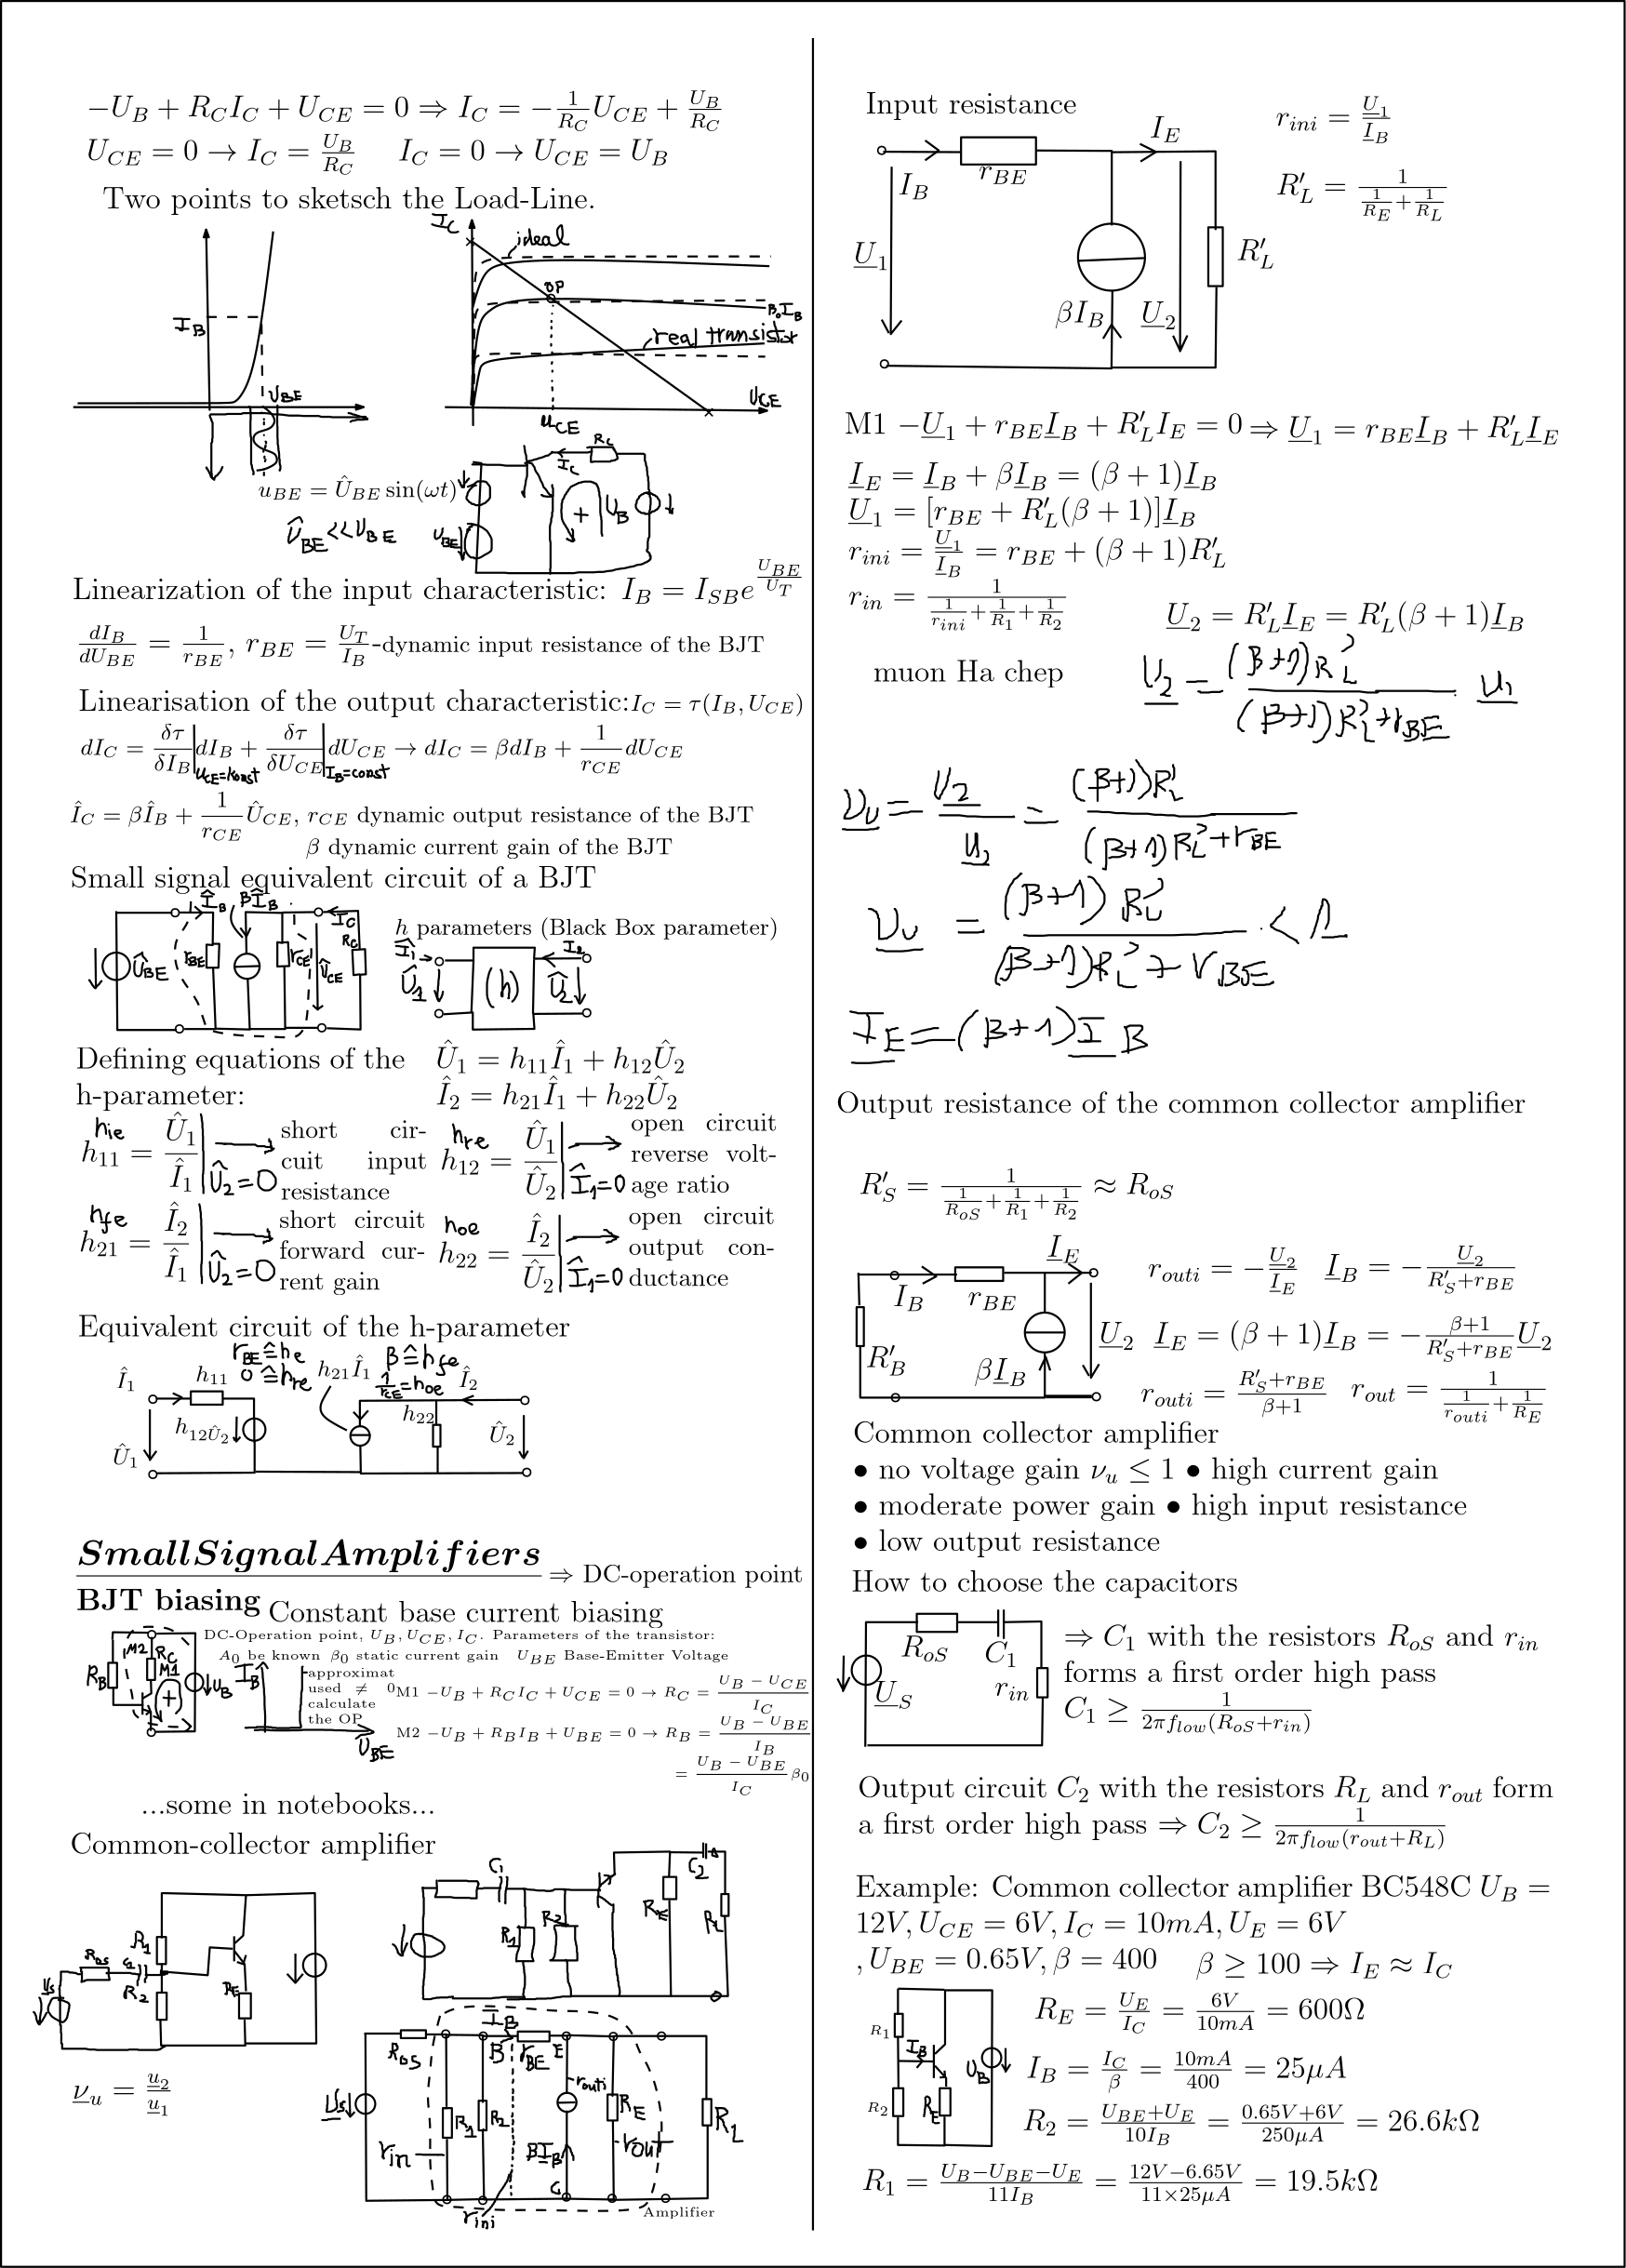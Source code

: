 <?xml version="1.0"?>
<!DOCTYPE ipe SYSTEM "ipe.dtd">
<ipe version="70005" creator="Ipe 7.1.4">
<info created="D:20131210093320" modified="D:20131216152708"/>
<ipestyle name="basic">
<symbol name="arrow/arc(spx)">
<path stroke="sym-stroke" fill="sym-stroke" pen="sym-pen">
0 0 m
-1 0.333 l
-1 -0.333 l
h
</path>
</symbol>
<symbol name="arrow/farc(spx)">
<path stroke="sym-stroke" fill="white" pen="sym-pen">
0 0 m
-1 0.333 l
-1 -0.333 l
h
</path>
</symbol>
<symbol name="mark/circle(sx)" transformations="translations">
<path fill="sym-stroke">
0.6 0 0 0.6 0 0 e
0.4 0 0 0.4 0 0 e
</path>
</symbol>
<symbol name="mark/disk(sx)" transformations="translations">
<path fill="sym-stroke">
0.6 0 0 0.6 0 0 e
</path>
</symbol>
<symbol name="mark/fdisk(sfx)" transformations="translations">
<group>
<path fill="sym-fill">
0.5 0 0 0.5 0 0 e
</path>
<path fill="sym-stroke" fillrule="eofill">
0.6 0 0 0.6 0 0 e
0.4 0 0 0.4 0 0 e
</path>
</group>
</symbol>
<symbol name="mark/box(sx)" transformations="translations">
<path fill="sym-stroke" fillrule="eofill">
-0.6 -0.6 m
0.6 -0.6 l
0.6 0.6 l
-0.6 0.6 l
h
-0.4 -0.4 m
0.4 -0.4 l
0.4 0.4 l
-0.4 0.4 l
h
</path>
</symbol>
<symbol name="mark/square(sx)" transformations="translations">
<path fill="sym-stroke">
-0.6 -0.6 m
0.6 -0.6 l
0.6 0.6 l
-0.6 0.6 l
h
</path>
</symbol>
<symbol name="mark/fsquare(sfx)" transformations="translations">
<group>
<path fill="sym-fill">
-0.5 -0.5 m
0.5 -0.5 l
0.5 0.5 l
-0.5 0.5 l
h
</path>
<path fill="sym-stroke" fillrule="eofill">
-0.6 -0.6 m
0.6 -0.6 l
0.6 0.6 l
-0.6 0.6 l
h
-0.4 -0.4 m
0.4 -0.4 l
0.4 0.4 l
-0.4 0.4 l
h
</path>
</group>
</symbol>
<symbol name="mark/cross(sx)" transformations="translations">
<group>
<path fill="sym-stroke">
-0.43 -0.57 m
0.57 0.43 l
0.43 0.57 l
-0.57 -0.43 l
h
</path>
<path fill="sym-stroke">
-0.43 0.57 m
0.57 -0.43 l
0.43 -0.57 l
-0.57 0.43 l
h
</path>
</group>
</symbol>
<symbol name="arrow/fnormal(spx)">
<path stroke="sym-stroke" fill="white" pen="sym-pen">
0 0 m
-1 0.333 l
-1 -0.333 l
h
</path>
</symbol>
<symbol name="arrow/pointed(spx)">
<path stroke="sym-stroke" fill="sym-stroke" pen="sym-pen">
0 0 m
-1 0.333 l
-0.8 0 l
-1 -0.333 l
h
</path>
</symbol>
<symbol name="arrow/fpointed(spx)">
<path stroke="sym-stroke" fill="white" pen="sym-pen">
0 0 m
-1 0.333 l
-0.8 0 l
-1 -0.333 l
h
</path>
</symbol>
<symbol name="arrow/linear(spx)">
<path stroke="sym-stroke" pen="sym-pen">
-1 0.333 m
0 0 l
-1 -0.333 l
</path>
</symbol>
<symbol name="arrow/fdouble(spx)">
<path stroke="sym-stroke" fill="white" pen="sym-pen">
0 0 m
-1 0.333 l
-1 -0.333 l
h
-1 0 m
-2 0.333 l
-2 -0.333 l
h
</path>
</symbol>
<symbol name="arrow/double(spx)">
<path stroke="sym-stroke" fill="sym-stroke" pen="sym-pen">
0 0 m
-1 0.333 l
-1 -0.333 l
h
-1 0 m
-2 0.333 l
-2 -0.333 l
h
</path>
</symbol>
<pen name="heavier" value="0.8"/>
<pen name="fat" value="1.2"/>
<pen name="ultrafat" value="2"/>
<symbolsize name="large" value="5"/>
<symbolsize name="small" value="2"/>
<symbolsize name="tiny" value="1.1"/>
<arrowsize name="large" value="10"/>
<arrowsize name="small" value="5"/>
<arrowsize name="tiny" value="3"/>
<color name="red" value="1 0 0"/>
<color name="green" value="0 1 0"/>
<color name="blue" value="0 0 1"/>
<color name="yellow" value="1 1 0"/>
<color name="orange" value="1 0.647 0"/>
<color name="gold" value="1 0.843 0"/>
<color name="purple" value="0.627 0.125 0.941"/>
<color name="gray" value="0.745"/>
<color name="brown" value="0.647 0.165 0.165"/>
<color name="navy" value="0 0 0.502"/>
<color name="pink" value="1 0.753 0.796"/>
<color name="seagreen" value="0.18 0.545 0.341"/>
<color name="turquoise" value="0.251 0.878 0.816"/>
<color name="violet" value="0.933 0.51 0.933"/>
<color name="darkblue" value="0 0 0.545"/>
<color name="darkcyan" value="0 0.545 0.545"/>
<color name="darkgray" value="0.663"/>
<color name="darkgreen" value="0 0.392 0"/>
<color name="darkmagenta" value="0.545 0 0.545"/>
<color name="darkorange" value="1 0.549 0"/>
<color name="darkred" value="0.545 0 0"/>
<color name="lightblue" value="0.678 0.847 0.902"/>
<color name="lightcyan" value="0.878 1 1"/>
<color name="lightgray" value="0.827"/>
<color name="lightgreen" value="0.565 0.933 0.565"/>
<color name="lightyellow" value="1 1 0.878"/>
<dashstyle name="dashed" value="[4] 0"/>
<dashstyle name="dotted" value="[1 3] 0"/>
<dashstyle name="dash dotted" value="[4 2 1 2] 0"/>
<dashstyle name="dash dot dotted" value="[4 2 1 2 1 2] 0"/>
<textsize name="large" value="\large"/>
<textsize name="Large" value="\Large"/>
<textsize name="LARGE" value="\LARGE"/>
<textsize name="huge" value="\huge"/>
<textsize name="Huge" value="\Huge"/>
<textsize name="small" value="\small"/>
<textsize name="footnote" value="\footnotesize"/>
<textsize name="tiny" value="\tiny"/>
<textstyle name="center" begin="\begin{center}" end="\end{center}"/>
<textstyle name="itemize" begin="\begin{itemize}" end="\end{itemize}"/>
<textstyle name="item" begin="\begin{itemize}\item{}" end="\end{itemize}"/>
<gridsize name="4 pts" value="4"/>
<gridsize name="8 pts (~3 mm)" value="8"/>
<gridsize name="16 pts (~6 mm)" value="16"/>
<gridsize name="32 pts (~12 mm)" value="32"/>
<gridsize name="10 pts (~3.5 mm)" value="10"/>
<gridsize name="20 pts (~7 mm)" value="20"/>
<gridsize name="14 pts (~5 mm)" value="14"/>
<gridsize name="28 pts (~10 mm)" value="28"/>
<gridsize name="56 pts (~20 mm)" value="56"/>
<anglesize name="90 deg" value="90"/>
<anglesize name="60 deg" value="60"/>
<anglesize name="45 deg" value="45"/>
<anglesize name="30 deg" value="30"/>
<anglesize name="22.5 deg" value="22.5"/>
<tiling name="falling" angle="-60" step="4" width="1"/>
<tiling name="rising" angle="30" step="4" width="1"/>
</ipestyle>
<page>
<layer name="alpha"/>
<view layers="alpha" active="alpha"/>
<path layer="alpha" stroke="black" pen="heavier">
-11.1679 861.669 m
-11.1679 -15.1536 l
617.174 -15.1536 l
617.174 861.669 l
h
</path>
<path stroke="black" pen="heavier">
303.057 847.324 m
303.057 -1.0561 l
</path>
<text matrix="1 0 0 1 -9.80358 5.60204" transformations="translations" pos="31.7551 811.191" stroke="black" type="label" width="272.126" height="10.345" depth="22.32" valign="baseline" size="large">\parbox[t]{96mm}{$-U_{B}+R_{C}I_{C}+U_{CE}=0 \Rightarrow I_{C}=-\frac{1}{R_{C}}U_{CE}+\frac{U_{B}}{R_{C}}$\\ $U_{CE}=0 \rightarrow I_{C}=\frac{U_{B}}{R_{C}}$ \quad $I_{C}=0 \rightarrow U_{CE}=U_{B}$}</text>
<text transformations="translations" pos="28.1549 781.435" stroke="black" type="label" width="191.063" height="8.307" depth="2.32" valign="baseline" size="large">Two points to sketsch the Load-Line.</text>
<path stroke="black" pen="heavier" arrow="normal/tiny">
69.575 703.146 m
68.2095 773.242 l
</path>
<path stroke="black" pen="heavier" arrow="normal/tiny">
16.7757 704.512 m
129.202 704.512 l
</path>
<path stroke="black" pen="heavier" arrow="normal/tiny">
171.532 697.229 m
171.077 776.883 l
</path>
<path stroke="black" pen="heavier" arrow="normal/tiny">
160.608 704.512 m
285.324 703.146 l
</path>
<path stroke="black" pen="heavier">
18.4833 706.004 m
77.197 706.004
79.0823 706.273
82.0449 708.697
87.7009 720.817
94.1648 772.528 s
</path>
<path stroke="black" dash="dashed" pen="heavier">
171.732 705.465 m
172.001 724.588
172.54 725.665
284.58 724.049 s
</path>
<path stroke="black" dash="dashed" pen="heavier">
171.732 706.812 m
171.732 744.249
174.963 745.057
284.58 745.865 s
</path>
<path stroke="black" dash="dashed" pen="heavier">
171.193 704.927 m
171.462 761.216
175.771 762.832
286.735 762.832 s
</path>
<path stroke="black" pen="heavier">
171.462 703.849 m
174.155 720.817
176.041 723.78
284.311 729.166 s
</path>
<path stroke="black" pen="heavier">
170.654 705.196 m
173.078 738.323
177.387 741.286
186.545 748.558
284.85 742.902 s
</path>
<path stroke="black" pen="heavier">
171.193 742.363 m
175.233 757.176
182.505 760.678
209.976 762.024
286.196 759.062 s
</path>
<path stroke="black" dash="dashed" pen="heavier">
68.3092 739.401 m
89.5862 739.401 l
90.1248 704.657 l
</path>
<use name="mark/cross(sx)" pos="262.765 702.503" size="normal" stroke="black"/>
<use name="mark/cross(sx)" pos="170.385 768.488" size="normal" stroke="black"/>
<path stroke="black" pen="heavier">
170.924 768.758 m
263.034 702.503 l
</path>
<use name="mark/circle(sx)" pos="201.664 746.614" size="normal" stroke="black"/>
<path stroke="black" pen="heavier" cap="1">
185.348 763.086 m
185.348 763.253 l
185.404 763.477 l
185.46 763.756 l
185.627 763.979 l
185.739 764.258 l
185.962 764.481 l
186.129 764.76 l
186.408 764.983 l
186.631 765.262 l
186.966 765.485 l
187.413 765.764 l
187.58 765.988 l
187.803 766.267 l
187.915 766.49 l
188.082 766.601 l
188.082 766.657 l
188.082 766.769 l
</path>
<path stroke="black" pen="heavier" cap="1">
189.365 770.005 m
189.365 769.949 l
189.421 769.782 l
189.477 769.615 l
189.477 769.559 l
189.477 769.28 l
189.477 769.112 l
189.477 768.889 l
189.477 768.61 l
189.421 768.443 l
189.365 768.22 l
189.365 768.108 l
189.254 767.941 l
189.254 767.885 l
189.198 767.773 l
189.198 767.717 l
189.198 767.606 l
189.086 767.606 l
189.086 767.55 l
189.031 767.55 l
</path>
<path stroke="black" pen="heavier" cap="1">
188.975 772.014 m
188.975 772.125 l
</path>
<path stroke="black" pen="heavier" cap="1">
192.1 770.061 m
191.932 770.061 l
191.765 770.061 l
191.709 769.949 l
191.597 769.949 l
191.542 769.782 l
191.43 769.726 l
191.43 769.447 l
191.43 769.224 l
191.43 768.889 l
191.43 768.554 l
191.43 768.22 l
191.43 767.941 l
191.43 767.717 l
191.43 767.438 l
191.43 767.383 l
191.43 767.215 l
191.486 767.215 l
191.597 767.327 l
191.653 767.494 l
191.765 767.662 l
191.988 767.829 l
192.155 768.275 l
192.434 768.443 l
192.602 768.778 l
192.769 769.001 l
192.992 769.336 l
193.271 769.615 l
193.327 769.949 l
193.439 770.34 l
193.495 770.675 l
193.495 771.121 l
193.495 771.512 l
193.495 771.958 l
193.495 772.349 l
193.439 772.683 l
193.383 772.851 l
193.383 773.018 l
193.271 773.186 l
193.271 773.297 l
193.271 773.353 l
193.271 773.297 l
193.271 773.241 l
193.271 773.13 l
193.271 772.962 l
193.271 772.795 l
193.271 772.572 l
193.327 772.237 l
193.439 771.958 l
193.495 771.567 l
193.606 771.065 l
193.774 770.563 l
193.829 770.117 l
193.941 769.615 l
193.997 769.224 l
193.997 768.778 l
193.997 768.554 l
194.164 768.275 l
194.164 768.108 l
194.276 767.885 l
194.276 767.773 l
194.276 767.717 l
194.332 767.606 l
194.332 767.55 l
194.443 767.55 l
194.499 767.55 l
194.611 767.55 l
194.666 767.55 l
194.834 767.55 l
195.001 767.55 l
195.169 767.606 l
195.336 767.606 l
195.448 767.606 l
195.503 767.662 l
195.615 767.662 l
195.671 767.829 l
195.838 767.941 l
196.117 768.108 l
196.34 768.275 l
196.508 768.499 l
196.675 768.666 l
196.842 768.945 l
197.01 769.112 l
197.01 769.336 l
197.121 769.615 l
197.121 769.67 l
197.121 769.838 l
197.121 770.005 l
197.121 770.173 l
197.066 770.284 l
196.954 770.34 l
196.898 770.34 l
196.731 770.451 l
196.563 770.451 l
196.396 770.451 l
196.229 770.451 l
196.061 770.451 l
195.894 770.451 l
195.727 770.396 l
195.559 770.228 l
195.448 770.061 l
195.448 769.949 l
195.392 769.726 l
195.392 769.559 l
195.392 769.391 l
195.448 769.112 l
195.615 768.945 l
195.671 768.722 l
195.838 768.443 l
196.006 768.275 l
196.173 768.108 l
196.34 767.941 l
196.619 767.773 l
196.787 767.606 l
197.01 767.55 l
197.289 767.438 l
197.456 767.438 l
197.512 767.383 l
197.624 767.383 l
197.679 767.383 l
197.791 767.383 l
197.958 767.383 l
198.014 767.438 l
198.293 767.494 l
198.349 767.606 l
198.516 767.773 l
</path>
<path stroke="black" pen="heavier" cap="1">
200.916 770.005 m
200.804 770.117 l
200.804 770.173 l
200.748 770.173 l
200.637 770.173 l
200.469 770.284 l
200.246 770.34 l
200.079 770.34 l
199.911 770.451 l
199.744 770.451 l
199.632 770.451 l
199.577 770.451 l
199.465 770.451 l
199.409 770.451 l
199.298 770.451 l
199.242 770.451 l
199.13 770.396 l
198.963 770.228 l
198.795 770.061 l
198.74 769.782 l
198.572 769.447 l
198.461 769.112 l
198.461 768.889 l
198.461 768.61 l
198.516 768.387 l
198.628 768.22 l
198.684 767.941 l
198.851 767.773 l
198.963 767.55 l
199.13 767.438 l
199.298 767.271 l
199.521 767.271 l
199.632 767.271 l
199.856 767.271 l
200.135 767.327 l
200.302 767.438 l
200.469 767.606 l
200.637 767.829 l
200.804 768.108 l
200.86 768.331 l
200.86 768.61 l
200.86 768.945 l
200.86 769.168 l
200.804 769.336 l
200.748 769.503 l
200.637 769.67 l
200.581 769.782 l
200.581 769.726 l
200.637 769.447 l
200.693 769.224 l
200.804 768.889 l
200.86 768.554 l
201.027 768.22 l
201.195 767.941 l
201.306 767.606 l
201.474 767.438 l
201.697 767.271 l
201.976 767.215 l
202.311 767.104 l
202.701 767.048 l
203.148 767.048 l
203.483 767.104 l
203.873 767.271 l
204.208 767.438 l
204.654 767.773 l
204.989 768.108 l
205.212 768.443 l
205.491 768.833 l
205.659 769.28 l
205.882 769.782 l
206.049 770.34 l
206.161 770.954 l
206.161 771.679 l
206.161 772.349 l
206.105 772.962 l
205.993 773.52 l
205.938 773.967 l
205.938 774.357 l
205.938 774.636 l
205.826 774.692 l
205.826 774.804 l
205.77 774.86 l
205.659 774.86 l
205.603 774.86 l
205.324 774.804 l
205.156 774.581 l
204.933 774.413 l
204.654 774.078 l
204.431 773.799 l
204.264 773.465 l
204.096 773.074 l
204.096 772.628 l
204.096 772.237 l
204.096 771.735 l
204.208 771.121 l
204.32 770.619 l
204.543 770.061 l
204.822 769.559 l
205.045 769.112 l
205.324 768.722 l
205.659 768.387 l
205.993 768.108 l
206.217 767.885 l
206.496 767.717 l
206.719 767.606 l
206.998 767.55 l
207.333 767.55 l
207.556 767.55 l
207.835 767.438 l
208.002 767.438 l
208.17 767.438 l
208.393 767.494 l
208.504 767.606 l
</path>
<path stroke="black" pen="heavier" cap="1">
201.235 752.627 m
201.123 752.627 l
201.067 752.572 l
200.956 752.572 l
200.9 752.404 l
200.788 752.348 l
200.733 752.181 l
200.621 752.069 l
200.565 751.902 l
200.398 751.735 l
200.286 751.567 l
200.286 751.4 l
200.286 751.177 l
200.286 751.009 l
200.286 750.73 l
200.286 750.507 l
200.342 750.228 l
200.454 750.005 l
200.509 749.837 l
200.621 749.67 l
200.788 749.558 l
200.844 749.391 l
200.956 749.391 l
201.012 749.335 l
201.123 749.335 l
201.179 749.335 l
201.346 749.335 l
201.514 749.391 l
201.681 749.558 l
201.849 749.614 l
202.016 749.782 l
202.128 749.949 l
202.128 750.116 l
202.183 750.228 l
202.295 750.284 l
202.295 750.451 l
202.295 750.563 l
202.295 750.73 l
202.295 750.786 l
202.295 750.953 l
202.239 751.121 l
202.128 751.288 l
201.96 751.4 l
201.793 751.567 l
201.737 751.735 l
201.458 751.902 l
201.235 752.125 l
200.9 752.293 l
200.621 752.404 l
200.398 752.46 l
200.286 752.572 l
200.063 752.572 l
199.896 752.572 l
199.784 752.572 l
199.617 752.404 l
199.561 752.237 l
199.449 752.014 l
199.449 751.846 l
</path>
<path stroke="black" pen="heavier" cap="1">
203.969 751.902 m
204.192 751.846 l
204.192 751.735 l
204.304 751.511 l
204.36 751.232 l
204.36 750.898 l
204.36 750.563 l
204.36 750.228 l
204.36 750.005 l
204.36 749.67 l
204.36 749.391 l
204.36 749.224 l
204.36 749.056 l
204.36 749 l
204.36 748.889 l
204.304 748.945 l
204.248 749.056 l
204.248 749.224 l
204.248 749.447 l
204.136 749.614 l
204.136 749.893 l
</path>
<path stroke="black" pen="heavier" cap="1">
203.634 752.739 m
203.69 752.739 l
203.969 752.795 l
204.192 752.906 l
204.36 752.906 l
204.527 752.962 l
204.806 753.074 l
205.029 753.074 l
205.197 753.13 l
205.364 753.13 l
205.531 753.13 l
205.643 753.13 l
205.699 753.13 l
205.81 753.13 l
205.866 753.074 l
205.978 753.018 l
206.034 752.906 l
206.145 752.739 l
206.201 752.683 l
206.201 752.516 l
206.201 752.348 l
206.201 752.181 l
206.201 752.014 l
206.201 751.735 l
206.201 751.567 l
206.145 751.4 l
206.089 751.232 l
205.978 751.177 l
205.978 751.065 l
205.922 751.065 l
205.81 751.065 l
205.755 751.065 l
205.643 751.065 l
205.587 751.009 l
205.476 751.009 l
205.42 751.009 l
205.308 751.009 l
205.252 751.009 l
205.141 751.009 l
205.085 751.009 l
204.973 751.009 l
204.918 750.898 l
</path>
<path stroke="black" pen="heavier" cap="1">
202.459 743.757 m
202.459 743.757 l
</path>
<path stroke="black" pen="heavier" cap="1">
202.092 740.692 m
202.092 740.692 l
</path>
<path stroke="black" pen="heavier" cap="1">
201.847 737.873 m
201.847 737.75 l
201.847 737.505 l
</path>
<path stroke="black" pen="heavier" cap="1">
201.847 735.543 m
201.847 735.298 l
201.847 735.176 l
201.847 734.931 l
</path>
<path stroke="black" pen="heavier" cap="1">
201.847 732.356 m
201.847 732.234 l
201.847 731.988 l
201.847 731.866 l
201.724 731.866 l
201.724 731.621 l
</path>
<path stroke="black" pen="heavier" cap="1">
201.724 728.924 m
201.724 728.678 l
201.724 728.556 l
201.724 728.311 l
</path>
<path stroke="black" pen="heavier" cap="1">
202.092 725.736 m
202.092 725.614 l
202.092 725.369 l
202.092 725.246 l
202.092 725.001 l
</path>
<path stroke="black" pen="heavier" cap="1">
202.092 721.936 m
202.092 721.691 l
201.969 721.568 l
201.969 721.323 l
</path>
<path stroke="black" pen="heavier" cap="1">
202.214 718.626 m
202.214 718.381 l
202.214 718.258 l
</path>
<path stroke="black" pen="heavier" cap="1">
202.092 714.703 m
202.092 714.581 l
</path>
<path stroke="black" pen="heavier" cap="1">
202.092 712.129 m
202.214 712.129 l
202.214 712.006 l
202.214 711.761 l
202.214 711.639 l
202.214 711.393 l
202.214 711.271 l
202.214 711.026 l
</path>
<path stroke="black" pen="heavier" cap="1">
202.459 707.961 m
202.459 707.716 l
202.459 707.593 l
202.459 707.348 l
202.459 707.225 l
202.337 707.225 l
202.337 706.98 l
</path>
<path stroke="black" pen="heavier" cap="1">
202.459 705.019 m
202.459 704.773 l
202.459 704.651 l
202.459 704.406 l
202.459 704.283 l
202.337 704.038 l
</path>
<path stroke="black" pen="heavier" cap="1">
202.337 703.67 m
202.337 703.67 l
</path>
<path stroke="black" pen="heavier" cap="1">
198.152 697.688 m
198.195 697.688 l
198.195 697.774 l
198.195 697.989 l
198.281 698.16 l
198.281 698.418 l
198.281 698.632 l
198.281 698.89 l
198.281 699.147 l
198.281 699.405 l
198.324 699.577 l
198.41 699.791 l
198.41 699.963 l
198.453 700.178 l
198.538 700.349 l
198.538 700.478 l
198.538 700.607 l
198.581 700.736 l
198.581 700.821 l
198.667 700.864 l
198.667 700.95 l
198.71 700.993 l
198.71 701.079 l
198.796 701.079 l
198.839 701.079 l
198.968 701.079 l
199.053 700.95 l
199.053 700.907 l
199.182 700.693 l
199.182 700.521 l
199.182 700.263 l
199.182 700.006 l
199.139 699.663 l
199.053 699.362 l
199.011 699.105 l
198.925 698.761 l
198.882 698.504 l
198.882 698.203 l
198.882 697.989 l
198.882 697.731 l
198.882 697.559 l
198.882 697.431 l
198.882 697.302 l
198.925 697.216 l
198.925 697.173 l
198.925 697.216 l
198.968 697.216 l
199.182 697.345 l
199.483 697.474 l
199.74 697.602 l
199.955 697.731 l
200.212 697.903 l
200.384 698.117 l
200.513 698.246 l
200.642 698.418 l
200.77 698.632 l
200.856 698.804 l
200.899 699.019 l
200.899 699.19 l
200.899 699.448 l
200.985 699.791 l
200.985 700.049 l
200.985 700.349 l
201.028 700.607 l
201.114 700.821 l
201.114 700.993 l
201.114 701.079 l
201.157 701.079 l
201.157 701.122 l
201.157 701.208 l
201.242 701.165 l
201.285 701.036 l
201.285 700.907 l
201.371 700.693 l
201.371 700.435 l
201.371 700.263 l
201.371 700.006 l
201.371 699.748 l
201.328 699.491 l
201.242 699.147 l
201.2 698.89 l
201.2 698.589 l
201.2 698.332 l
201.114 697.989 l
201.114 697.817 l
201.114 697.602 l
201.114 697.431 l
201.114 697.302 l
201.114 697.216 l
201.114 697.173 l
201.157 697.087 l
201.242 697.087 l
201.371 697.13 l
201.543 697.13 l
201.758 697.216 l
201.929 697.259 l
202.144 697.259 l
202.444 697.259 l
202.702 697.259 l
202.916 697.259 l
203.088 697.259 l
</path>
<path stroke="black" pen="heavier" cap="1">
205.621 698.246 m
205.621 698.289 l
205.578 698.289 l
205.492 698.289 l
205.449 698.289 l
205.32 698.289 l
205.191 698.289 l
205.063 698.289 l
204.848 698.289 l
204.676 698.246 l
204.462 698.203 l
204.29 697.989 l
204.161 697.731 l
204.032 697.474 l
203.904 697.216 l
203.818 696.958 l
203.818 696.701 l
203.861 696.443 l
203.989 696.186 l
204.204 695.928 l
204.333 695.628 l
204.505 695.37 l
204.762 695.113 l
204.977 694.898 l
205.234 694.769 l
205.492 694.641 l
205.792 694.641 l
206.136 694.641 l
206.393 694.641 l
206.651 694.769 l
206.908 694.898 l
207.08 694.941 l
207.209 695.07 l
207.337 695.156 l
207.552 695.284 l
</path>
<path stroke="black" pen="heavier" cap="1">
208.368 698.16 m
208.496 698.117 l
208.582 697.86 l
208.625 697.602 l
208.625 697.302 l
208.711 696.958 l
208.711 696.572 l
208.754 696.186 l
208.754 695.8 l
208.84 695.499 l
208.84 695.156 l
208.84 694.855 l
208.84 694.641 l
208.883 694.512 l
208.883 694.469 l
208.883 694.383 l
208.797 694.426 l
208.668 694.555 l
208.668 694.812 l
208.668 695.027 l
208.711 695.413 l
</path>
<path stroke="black" pen="heavier" cap="1">
208.711 698.504 m
208.754 698.504 l
208.883 698.504 l
209.097 698.504 l
209.355 698.504 l
209.655 698.547 l
209.999 698.547 l
210.299 698.632 l
210.642 698.675 l
210.9 698.761 l
211.2 698.804 l
211.415 698.804 l
211.544 698.804 l
211.587 698.804 l
211.587 698.761 l
211.587 698.718 l
211.544 698.504 l
</path>
<path stroke="black" pen="heavier" cap="1">
209.14 696.529 m
209.14 696.443 l
209.269 696.443 l
209.398 696.443 l
209.484 696.443 l
209.612 696.443 l
209.784 696.443 l
209.999 696.443 l
210.256 696.443 l
210.557 696.4 l
210.814 696.4 l
211.157 696.4 l
211.329 696.315 l
211.587 696.315 l
211.801 696.315 l
211.93 696.315 l
</path>
<path stroke="black" pen="heavier" cap="1">
209.355 694.641 m
209.355 694.598 l
209.398 694.512 l
209.484 694.469 l
209.526 694.469 l
209.612 694.469 l
209.655 694.469 l
209.741 694.469 l
209.87 694.469 l
210.041 694.469 l
210.299 694.469 l
210.557 694.469 l
210.9 694.469 l
211.2 694.512 l
211.458 694.512 l
211.801 694.641 l
212.059 694.684 l
212.231 694.769 l
212.359 694.898 l
</path>
<path stroke="black" pen="heavier" cap="1">
237.676 727.29 m
237.676 727.363 l
237.676 727.435 l
237.676 727.653 l
237.748 727.871 l
237.893 728.088 l
237.966 728.306 l
238.183 728.669 l
238.401 728.959 l
238.619 729.321 l
238.981 729.612 l
239.272 729.829 l
239.634 730.192 l
239.852 730.41 l
240.142 730.627 l
240.287 730.845 l
240.36 730.845 l
240.505 730.845 l
</path>
<path stroke="black" pen="heavier" cap="1">
241.448 734.689 m
241.665 734.472 l
241.81 734.254 l
242.028 734.109 l
242.101 733.891 l
242.246 733.674 l
242.318 733.456 l
242.536 733.239 l
242.536 732.948 l
242.681 732.731 l
242.753 732.368 l
242.753 732.15 l
242.753 731.86 l
242.753 731.498 l
242.898 731.207 l
242.898 730.845 l
242.898 730.555 l
242.898 730.192 l
242.898 729.902 l
242.898 729.684 l
242.898 729.467 l
242.898 729.321 l
242.898 729.249 l
242.826 729.249 l
242.681 729.321 l
242.608 729.394 l
242.608 729.539 l
242.463 729.829 l
242.463 730.192 l
242.463 730.41 l
242.463 730.7 l
242.463 731.062 l
242.463 731.353 l
242.536 731.715 l
242.681 732.005 l
242.753 732.223 l
242.898 732.441 l
242.971 732.586 l
242.971 732.658 l
243.116 732.803 l
243.116 732.876 l
243.189 732.876 l
243.406 732.876 l
243.769 733.021 l
243.841 733.021 l
244.204 733.021 l
244.494 733.021 l
244.857 733.021 l
245.292 733.021 l
245.727 733.021 l
245.945 733.021 l
246.235 732.948 l
246.453 732.803 l
246.598 732.803 l
246.67 732.803 l
</path>
<path stroke="black" pen="heavier" cap="1">
248.121 730.99 m
248.556 730.99 l
249.064 730.99 l
249.645 731.062 l
249.935 731.135 l
250.297 731.28 l
250.515 731.353 l
250.733 731.498 l
250.733 731.57 l
250.733 731.715 l
250.733 731.788 l
250.66 731.933 l
250.442 732.005 l
250.225 732.15 l
250.007 732.368 l
249.645 732.441 l
249.427 732.586 l
249.354 732.586 l
249.137 732.586 l
248.919 732.586 l
248.702 732.586 l
248.556 732.658 l
248.484 732.658 l
248.339 732.658 l
248.266 732.586 l
248.121 732.586 l
248.049 732.513 l
247.904 732.368 l
247.686 732.15 l
247.613 731.933 l
247.613 731.643 l
247.613 731.28 l
247.613 730.99 l
247.686 730.627 l
247.759 730.192 l
248.121 729.974 l
248.339 729.684 l
248.556 729.467 l
248.774 729.321 l
248.992 729.249 l
249.064 729.104 l
249.282 729.031 l
249.427 729.031 l
249.645 728.886 l
249.717 728.886 l
249.862 728.886 l
249.935 728.886 l
250.152 728.886 l
250.297 728.959 l
250.588 729.104 l
250.805 729.176 l
</path>
<path stroke="black" pen="heavier" cap="1">
254.142 732.368 m
253.489 732.368 l
253.271 732.296 l
252.909 732.15 l
252.619 731.933 l
252.401 731.86 l
252.256 731.715 l
252.183 731.643 l
252.038 731.498 l
252.038 731.425 l
252.038 731.207 l
252.111 730.99 l
252.111 730.772 l
252.256 730.555 l
252.256 730.337 l
252.328 730.119 l
252.474 729.902 l
252.546 729.757 l
252.546 729.684 l
252.691 729.684 l
252.909 729.684 l
253.344 729.829 l
253.634 730.047 l
253.997 730.264 l
254.214 730.41 l
254.432 730.627 l
254.432 730.845 l
254.505 730.917 l
254.505 731.135 l
254.505 731.353 l
254.432 731.498 l
254.359 731.57 l
254.359 731.715 l
254.214 731.715 l
254.214 731.788 l
254.214 731.715 l
254.214 731.643 l
254.287 731.425 l
254.432 731.207 l
254.505 730.845 l
254.722 730.555 l
254.867 730.119 l
254.94 729.684 l
255.085 729.321 l
255.157 729.104 l
255.302 728.814 l
255.52 728.596 l
255.52 728.451 l
255.593 728.378 l
255.738 728.378 l
255.81 728.378 l
256.028 728.451 l
256.245 728.524 l
256.463 728.741 l
256.826 728.959 l
</path>
<path stroke="black" pen="heavier" cap="1">
257.624 734.762 m
257.624 734.544 l
257.696 734.254 l
257.769 733.891 l
257.769 733.384 l
257.769 732.586 l
257.769 732.078 l
257.769 731.28 l
257.769 730.627 l
257.769 729.902 l
257.769 729.249 l
257.696 728.814 l
257.624 728.233 l
257.624 727.943 l
257.624 727.581 l
257.479 727.653 l
257.479 727.798 l
257.479 727.871 l
</path>
<path stroke="black" pen="heavier" cap="1">
263.572 735.197 m
263.572 735.124 l
263.644 734.907 l
263.789 734.689 l
263.862 734.327 l
264.007 734.109 l
264.007 733.674 l
264.08 733.384 l
264.08 732.948 l
264.08 732.513 l
264.08 731.933 l
264.08 731.498 l
264.08 730.99 l
264.08 730.555 l
264.08 730.119 l
264.08 729.757 l
264.007 729.467 l
264.007 729.249 l
264.007 729.104 l
263.935 729.104 l
263.789 729.104 l
</path>
<path stroke="black" pen="heavier" cap="1">
262.049 733.456 m
262.339 733.456 l
262.484 733.384 l
262.556 733.384 l
262.774 733.384 l
263.354 733.384 l
263.644 733.384 l
264.08 733.384 l
264.515 733.384 l
264.95 733.384 l
265.313 733.384 l
265.603 733.384 l
265.821 733.456 l
265.966 733.529 l
266.038 733.529 l
</path>
<path stroke="black" pen="heavier" cap="1">
266.618 734.762 m
266.691 734.544 l
266.691 734.327 l
266.691 734.109 l
266.691 733.819 l
266.691 733.601 l
266.691 733.166 l
266.691 732.803 l
266.691 732.368 l
266.691 731.933 l
266.836 731.643 l
266.836 731.207 l
266.909 730.99 l
266.909 730.627 l
266.909 730.41 l
266.909 730.192 l
266.909 730.119 l
267.054 729.974 l
267.054 729.902 l
267.054 729.757 l
266.981 729.829 l
266.836 730.047 l
266.836 730.264 l
266.836 730.627 l
266.836 731.062 l
266.836 731.353 l
266.909 731.933 l
267.054 732.368 l
267.126 732.803 l
267.271 733.093 l
267.489 733.456 l
267.707 733.746 l
267.924 734.109 l
268.214 734.181 l
268.359 734.399 l
268.577 734.399 l
268.65 734.399 l
</path>
<path stroke="black" pen="heavier" cap="1">
270.463 733.891 m
270.318 733.819 l
270.1 733.601 l
270.028 733.239 l
269.883 733.021 l
269.81 732.586 l
269.81 732.296 l
269.81 731.933 l
269.81 731.643 l
269.81 731.28 l
269.81 731.062 l
269.81 730.99 l
269.81 730.845 l
269.883 730.917 l
269.883 731.135 l
270.1 731.353 l
270.173 731.57 l
270.39 731.933 l
270.608 732.223 l
270.826 732.441 l
271.043 732.803 l
271.261 733.021 l
271.406 733.239 l
271.478 733.456 l
271.478 733.529 l
271.478 733.674 l
271.624 733.674 l
271.696 733.601 l
271.841 733.456 l
271.914 733.166 l
271.914 732.803 l
271.914 732.513 l
271.914 732.078 l
271.914 731.643 l
271.914 731.28 l
271.914 730.99 l
271.914 730.772 l
271.914 730.627 l
271.914 730.41 l
272.059 730.41 l
272.059 730.337 l
272.131 730.337 l
272.276 730.337 l
272.349 730.482 l
272.567 730.627 l
272.784 730.845 l
273.002 731.135 l
273.219 731.498 l
273.364 731.715 l
273.582 732.005 l
273.582 732.368 l
273.655 732.658 l
273.8 733.021 l
273.8 733.239 l
273.8 733.456 l
273.8 733.674 l
273.872 733.746 l
273.872 733.891 l
274.017 733.891 l
274.017 733.964 l
274.09 733.964 l
274.235 733.891 l
274.307 733.674 l
274.453 733.456 l
274.525 733.166 l
274.67 732.731 l
274.67 732.368 l
274.67 731.86 l
274.67 731.425 l
274.453 730.99 l
274.38 730.555 l
274.235 730.337 l
274.235 730.119 l
274.235 730.264 l
274.235 730.482 l
274.453 730.917 l
274.67 731.28 l
274.888 731.57 l
275.178 732.15 l
275.396 732.441 l
275.541 732.876 l
275.758 733.311 l
275.831 733.529 l
276.048 733.746 l
276.193 733.746 l
276.411 733.746 l
276.484 733.674 l
276.629 733.601 l
276.846 733.239 l
276.919 733.021 l
277.064 732.731 l
277.136 732.296 l
277.282 731.933 l
277.282 731.425 l
277.282 731.062 l
277.282 730.772 l
277.282 730.41 l
277.282 730.337 l
277.282 730.119 l
</path>
<path stroke="black" pen="heavier" cap="1">
281.199 734.181 m
280.981 734.181 l
280.763 734.181 l
280.691 734.109 l
280.546 734.109 l
280.473 734.036 l
280.328 733.891 l
280.328 733.819 l
280.256 733.601 l
280.256 733.456 l
280.256 733.384 l
280.256 733.166 l
280.256 732.948 l
280.256 732.803 l
280.401 732.586 l
280.546 732.368 l
280.618 732.296 l
280.836 732.078 l
280.981 731.933 l
281.054 731.86 l
281.271 731.715 l
281.489 731.643 l
281.706 731.498 l
281.851 731.28 l
281.924 731.28 l
282.069 731.28 l
282.069 731.207 l
281.997 730.99 l
281.779 730.99 l
281.416 730.845 l
280.981 730.845 l
280.328 730.845 l
279.82 730.845 l
279.385 730.845 l
279.168 730.845 l
278.95 730.845 l
278.805 730.917 l
278.732 731.062 l
278.587 731.062 l
278.587 731.135 l
</path>
<path stroke="black" pen="heavier" cap="1">
283.447 734.399 m
283.665 734.254 l
283.665 733.891 l
283.81 733.674 l
283.81 733.384 l
283.81 733.021 l
283.81 732.731 l
283.81 732.296 l
283.81 731.86 l
283.81 731.643 l
283.81 731.28 l
283.81 731.062 l
283.81 730.99 l
283.81 730.845 l
</path>
<path stroke="black" pen="heavier" cap="1">
287.076 733.748 m
286.953 733.748 l
286.708 733.748 l
286.34 733.748 l
286.217 733.625 l
285.85 733.625 l
285.604 733.38 l
285.604 733.258 l
285.482 733.013 l
285.482 732.645 l
285.482 732.522 l
285.482 732.277 l
285.604 732.154 l
285.727 732.154 l
286.095 731.787 l
286.34 731.541 l
286.463 731.541 l
286.463 731.419 l
286.708 731.419 l
286.83 731.174 l
287.198 731.174 l
287.566 731.174 l
287.934 731.174 l
288.179 731.174 l
288.301 731.174 l
288.301 731.051 l
288.547 731.051 l
288.547 730.806 l
288.547 730.683 l
288.547 730.438 l
288.547 730.316 l
288.424 730.07 l
288.179 729.948 l
287.689 729.948 l
287.076 729.948 l
286.585 729.948 l
286.217 729.948 l
285.972 729.948 l
285.85 729.948 l
285.604 730.07 l
</path>
<path matrix="1 0 0 1 -5.17941 -1.65741" stroke="black" pen="heavier" cap="1">
293.205 739.265 m
293.205 738.897 l
293.328 738.529 l
293.328 738.161 l
293.45 737.671 l
293.695 737.303 l
293.818 736.69 l
294.063 736.2 l
294.186 735.587 l
294.186 735.097 l
294.431 734.484 l
294.554 733.748 l
294.799 733.258 l
294.921 732.645 l
294.921 732.277 l
294.921 731.909 l
294.921 731.541 l
294.921 731.419 l
294.799 731.419 l
294.676 731.541 l
294.431 731.541 l
</path>
<path matrix="1 0 0 1 -5.17941 -1.65741" stroke="black" pen="heavier" cap="1">
291.857 735.587 m
292.224 735.587 l
292.715 735.587 l
293.082 735.587 l
293.818 735.587 l
294.554 735.587 l
295.289 735.587 l
296.025 735.587 l
296.638 735.587 l
297.005 735.587 l
297.005 735.71 l
</path>
<path matrix="1 0 0 1 -5.17941 -1.65741" stroke="black" pen="heavier" cap="1">
296.27 732.522 m
295.902 732.154 l
295.902 731.787 l
295.902 731.541 l
295.902 731.419 l
296.025 731.419 l
296.392 731.419 l
296.638 731.419 l
296.76 731.419 l
297.373 731.419 l
297.863 731.419 l
298.231 731.419 l
298.599 731.541 l
299.212 731.664 l
299.335 732.032 l
299.335 732.277 l
299.335 732.4 l
299.212 732.645 l
298.844 733.013 l
298.722 733.013 l
298.476 733.135 l
298.354 733.38 l
298.109 733.38 l
297.986 733.38 l
297.741 733.503 l
297.618 733.503 l
297.373 733.503 l
</path>
<path matrix="1 0 0 1 -5.17941 -1.65741" stroke="black" pen="heavier" cap="1">
299.947 735.219 m
299.947 734.484 l
299.947 734.116 l
299.947 733.38 l
299.947 733.013 l
299.947 732.522 l
299.947 732.154 l
300.07 731.909 l
300.07 731.541 l
300.07 731.174 l
300.315 731.174 l
300.315 731.051 l
300.193 731.174 l
300.193 731.296 l
299.947 731.664 l
299.947 731.909 l
299.947 732.032 l
299.947 732.277 l
299.947 732.645 l
300.07 732.767 l
300.07 733.013 l
300.315 733.135 l
300.438 733.38 l
300.806 733.503 l
301.051 733.748 l
301.419 733.748 l
301.541 733.871 l
301.786 733.871 l
301.909 734.116 l
</path>
<path stroke="black" pen="heavier" cap="1">
283.888 736.445 m
283.888 736.69 l
283.766 736.69 l
283.643 736.69 l
</path>
<path stroke="black" pen="heavier" cap="1">
92.6747 710.519 m
92.9576 710.519 l
92.9576 710.425 l
93.1462 710.425 l
93.2405 710.236 l
93.4291 710.142 l
93.4291 709.859 l
93.4291 709.576 l
93.5234 709.293 l
93.5234 709.01 l
93.5234 708.728 l
93.5234 708.256 l
93.5234 707.973 l
93.712 707.879 l
93.8063 707.596 l
93.9948 707.407 l
94.0891 707.124 l
94.2777 707.03 l
94.372 707.03 l
94.372 706.842 l
94.5606 706.842 l
94.6549 706.747 l
94.8435 706.747 l
94.9378 706.747 l
95.1264 706.747 l
95.1264 706.842 l
95.1264 706.936 l
95.2207 707.219 l
95.5036 707.502 l
95.6922 707.973 l
95.7865 708.256 l
95.7865 708.633 l
95.7865 708.916 l
95.7865 709.199 l
95.7865 709.671 l
95.7865 710.048 l
95.6922 710.331 l
95.6922 710.802 l
95.6922 711.085 l
95.5979 711.368 l
95.5979 711.462 l
95.5979 711.745 l
95.5979 711.934 l
95.5979 712.028 l
95.5979 712.217 l
95.5979 712.311 l
95.6922 712.311 l
95.6922 712.5 l
95.7865 712.5 l
95.7865 712.594 l
95.9751 712.594 l
</path>
<path stroke="black" pen="heavier" cap="1">
97.4839 709.105 m
97.6725 709.105 l
97.6725 709.01 l
97.7668 708.822 l
97.7668 708.728 l
97.9554 708.445 l
98.0497 708.162 l
98.0497 707.879 l
98.0497 707.69 l
98.2383 707.407 l
98.2383 707.313 l
98.2383 707.124 l
98.2383 707.03 l
98.2383 706.842 l
98.2383 706.747 l
98.144 706.842 l
97.9554 706.842 l
97.8611 706.936 l
97.6725 706.936 l
97.5782 707.124 l
</path>
<path stroke="black" pen="heavier" cap="1">
97.6725 709.765 m
97.7668 709.765 l
97.9554 709.765 l
98.0497 709.765 l
98.2383 709.765 l
98.3326 709.765 l
98.5212 709.765 l
98.6155 709.765 l
98.8041 709.765 l
98.8984 709.765 l
99.087 709.765 l
99.1813 709.765 l
99.3699 709.671 l
99.4642 709.576 l
99.4642 709.388 l
99.4642 709.105 l
99.6528 709.01 l
99.6528 708.822 l
99.6528 708.728 l
99.6528 708.539 l
99.6528 708.445 l
99.6528 708.256 l
99.5585 708.256 l
99.3699 708.256 l
99.6528 708.256 l
100.03 708.256 l
100.313 708.256 l
100.596 708.256 l
100.879 708.162 l
101.35 708.162 l
101.445 707.973 l
101.633 707.973 l
101.633 707.879 l
101.727 707.879 l
101.727 707.69 l
101.727 707.596 l
101.727 707.407 l
101.633 707.407 l
101.633 707.313 l
101.539 707.124 l
101.256 707.124 l
101.067 707.03 l
100.784 707.03 l
100.502 706.842 l
100.407 706.842 l
100.219 706.842 l
99.9357 706.842 l
99.9357 706.747 l
99.8414 706.747 l
99.6528 706.747 l
99.5585 706.747 l
99.3699 706.747 l
99.087 706.747 l
98.9927 706.747 l
98.8041 706.747 l
98.7098 706.747 l
98.5212 706.747 l
</path>
<path stroke="black" pen="heavier" cap="1">
99.087 708.539 m
98.9927 708.539 l
98.7098 708.539 l
98.5212 708.445 l
98.4269 708.445 l
98.2383 708.445 l
</path>
<path stroke="black" pen="heavier" cap="1">
98.2383 708.445 m
98.2383 708.445 l
</path>
<path stroke="black" pen="heavier" cap="1">
102.576 710.331 m
102.576 710.236 l
102.765 710.142 l
102.765 709.953 l
102.765 709.671 l
102.859 709.576 l
102.859 709.293 l
102.859 709.01 l
103.048 708.728 l
103.048 708.445 l
103.048 708.162 l
103.048 707.973 l
103.048 707.69 l
103.048 707.596 l
103.048 707.407 l
102.953 707.407 l
102.765 707.407 l
102.67 707.502 l
102.482 707.502 l
</path>
<path stroke="black" pen="heavier" cap="1">
102.388 710.614 m
102.576 710.614 l
102.765 710.519 l
102.859 710.519 l
103.048 710.519 l
103.142 710.519 l
103.331 710.519 l
103.425 710.519 l
103.708 710.519 l
103.896 710.519 l
103.991 710.519 l
104.179 710.519 l
104.179 710.425 l
</path>
<path stroke="black" pen="heavier" cap="1">
103.142 708.822 m
103.142 708.728 l
103.331 708.728 l
103.425 708.728 l
103.613 708.728 l
103.708 708.728 l
103.991 708.728 l
104.179 708.728 l
104.462 708.728 l
104.556 708.728 l
104.745 708.728 l
104.839 708.728 l
</path>
<path stroke="black" pen="heavier" cap="1">
103.236 707.596 m
103.331 707.596 l
103.425 707.596 l
103.613 707.596 l
103.896 707.596 l
103.991 707.596 l
104.179 707.596 l
104.462 707.596 l
104.556 707.596 l
</path>
<path stroke="black" pen="heavier" cap="1">
58.7828 738.609 m
59.0279 738.609 l
59.0279 738.486 l
59.1505 738.118 l
59.1505 737.75 l
59.1505 737.383 l
59.1505 737.015 l
59.1505 736.402 l
59.1505 735.912 l
59.1505 735.544 l
59.1505 735.176 l
59.1505 734.808 l
59.1505 734.563 l
59.0279 734.441 l
59.0279 734.195 l
58.9053 734.195 l
58.6602 734.195 l
58.2924 734.318 l
58.1698 734.318 l
57.9246 734.563 l
</path>
<path stroke="black" pen="heavier" cap="1">
55.718 738.731 m
55.8406 738.731 l
56.0858 738.731 l
56.2084 738.731 l
56.5761 738.731 l
56.8213 738.731 l
56.9439 738.731 l
57.3117 738.731 l
57.5569 738.731 l
57.9246 738.731 l
58.2924 738.731 l
58.6602 738.731 l
59.0279 738.609 l
59.3957 738.609 l
59.7635 738.609 l
60.1312 738.609 l
60.2538 738.609 l
60.6216 738.609 l
60.8668 738.609 l
61.2345 738.609 l
61.3571 738.609 l
61.6023 738.609 l
61.7249 738.609 l
</path>
<path stroke="black" pen="heavier" cap="1">
56.4536 735.176 m
57.3117 735.176 l
57.9246 734.931 l
58.415 734.931 l
59.0279 734.931 l
59.3957 734.808 l
59.8861 734.808 l
60.2538 734.808 l
60.6216 734.808 l
60.9894 734.808 l
61.2345 734.808 l
61.3571 734.808 l
</path>
<path stroke="black" pen="heavier" cap="1">
63.4412 736.034 m
63.4412 735.912 l
63.5637 735.912 l
63.8089 735.544 l
63.8089 735.299 l
63.8089 735.176 l
63.9315 734.808 l
63.9315 734.441 l
64.1767 734.195 l
64.1767 733.828 l
64.2993 733.46 l
64.2993 733.337 l
64.2993 733.092 l
64.2993 732.724 l
64.2993 732.602 l
64.2993 732.357 l
64.1767 732.357 l
64.0541 732.357 l
63.8089 732.357 l
63.6863 732.357 l
</path>
<path stroke="black" pen="heavier" cap="1">
63.8089 736.157 m
63.9315 736.157 l
64.1767 736.157 l
64.5445 736.157 l
64.6671 736.157 l
64.9122 736.157 l
65.0348 736.157 l
65.28 736.157 l
65.4026 736.157 l
65.6478 736.157 l
66.0155 736.034 l
66.1381 736.034 l
66.3833 735.912 l
66.3833 735.666 l
66.5059 735.544 l
66.5059 735.299 l
66.5059 735.176 l
66.5059 734.931 l
66.5059 734.808 l
66.3833 734.808 l
66.3833 734.563 l
66.2607 734.563 l
66.0155 734.563 l
65.8929 734.441 l
65.6478 734.441 l
65.28 734.195 l
65.1574 734.195 l
64.9122 734.195 l
65.0348 734.195 l
65.28 734.195 l
65.6478 734.195 l
65.7704 734.195 l
66.1381 734.195 l
66.3833 734.195 l
66.5059 734.195 l
66.7511 734.195 l
66.8737 734.195 l
67.1188 734.073 l
67.1188 733.828 l
67.4866 733.828 l
67.4866 733.705 l
67.4866 733.46 l
67.4866 733.337 l
67.4866 733.092 l
67.1188 732.969 l
66.9963 732.724 l
66.3833 732.602 l
66.2607 732.602 l
65.8929 732.357 l
65.6478 732.357 l
65.5252 732.357 l
</path>
<path stroke="black" pen="heavier" cap="1">
159.644 778.659 m
159.717 778.296 l
159.862 778.078 l
159.862 777.788 l
159.862 777.425 l
159.862 777.135 l
159.862 776.918 l
159.789 776.555 l
159.644 776.265 l
159.572 776.047 l
159.572 775.83 l
159.426 775.612 l
159.354 775.467 l
159.354 775.394 l
159.209 775.394 l
159.209 775.249 l
</path>
<path stroke="black" pen="heavier" cap="1">
155.945 779.166 m
156.235 779.094 l
156.38 779.094 l
156.597 778.949 l
156.67 778.949 l
156.888 778.876 l
157.25 778.876 l
157.686 778.876 l
158.193 778.876 l
158.629 778.876 l
159.064 778.876 l
159.499 778.876 l
159.862 778.876 l
160.152 778.876 l
160.515 778.876 l
160.732 778.876 l
160.95 778.876 l
161.022 778.876 l
161.24 778.949 l
</path>
<path stroke="black" pen="heavier" cap="1">
155.654 775.249 m
155.727 775.249 l
155.945 775.177 l
156.162 775.032 l
156.452 774.959 l
156.815 774.814 l
157.25 774.742 l
157.758 774.596 l
158.338 774.524 l
158.991 774.379 l
159.499 774.306 l
159.934 774.306 l
160.369 774.161 l
160.805 774.089 l
161.167 774.089 l
161.385 774.089 l
</path>
<path stroke="black" pen="heavier" cap="1">
163.779 776.41 m
163.706 776.41 l
163.561 776.337 l
163.489 776.265 l
163.271 776.12 l
163.126 776.047 l
162.908 775.83 l
162.691 775.467 l
162.473 775.177 l
162.255 774.814 l
162.038 774.379 l
161.965 773.944 l
161.965 773.508 l
161.965 773.218 l
162.038 773.001 l
162.255 772.638 l
162.546 772.42 l
162.908 772.203 l
163.198 772.13 l
163.561 772.13 l
163.851 772.13 l
164.286 772.13 l
164.867 772.13 l
165.302 772.275 l
165.737 772.42 l
</path>
<path stroke="black" pen="heavier" cap="1">
279.408 711.064 m
279.285 710.818 l
279.285 710.696 l
279.163 710.328 l
279.163 709.96 l
279.163 709.592 l
279.163 709.225 l
279.163 708.98 l
279.163 708.612 l
279.163 708.244 l
279.163 707.754 l
279.163 707.386 l
279.163 707.018 l
279.163 706.65 l
279.285 706.405 l
279.408 706.283 l
279.653 706.037 l
279.776 705.915 l
280.021 705.915 l
280.143 705.67 l
280.389 705.67 l
280.389 705.792 l
280.511 706.037 l
280.511 706.405 l
280.756 706.528 l
280.879 706.895 l
280.879 707.141 l
281.124 707.263 l
281.124 707.631 l
281.124 707.876 l
281.124 708.244 l
281.124 708.367 l
281.124 708.734 l
281.124 708.98 l
281.124 709.347 l
281.124 709.715 l
281.124 710.083 l
281.124 710.451 l
281.124 710.941 l
281.124 711.309 l
281.124 711.676 l
281.124 711.922 l
281.124 712.044 l
281.124 712.289 l
</path>
<path stroke="black" pen="heavier" cap="1">
282.227 708.489 m
282.595 708.244 l
282.595 708.121 l
282.718 707.876 l
282.718 707.508 l
282.718 707.386 l
282.718 707.018 l
282.718 706.773 l
282.718 706.65 l
282.963 706.283 l
282.963 706.037 l
282.963 705.915 l
282.963 705.67 l
282.963 705.792 l
</path>
<path stroke="black" pen="heavier" cap="1">
284.189 709.47 m
284.066 709.47 l
283.944 709.47 l
283.699 709.47 l
283.576 709.47 l
283.331 709.347 l
283.208 709.225 l
283.208 708.98 l
282.963 708.857 l
282.963 708.612 l
282.963 708.489 l
282.84 708.244 l
282.84 708.121 l
282.84 707.876 l
282.595 707.754 l
282.595 707.508 l
282.595 707.386 l
282.595 707.141 l
282.595 707.018 l
282.595 706.773 l
282.718 706.773 l
282.718 706.65 l
282.718 706.405 l
282.963 706.283 l
283.086 706.283 l
283.086 706.037 l
283.331 706.037 l
283.331 705.915 l
283.331 705.67 l
283.453 705.67 l
283.699 705.547 l
283.821 705.302 l
284.066 705.302 l
284.189 705.179 l
284.434 705.179 l
284.557 704.934 l
284.802 704.934 l
284.924 704.934 l
285.17 704.934 l
285.292 704.934 l
285.537 704.934 l
285.66 705.057 l
285.66 705.302 l
285.66 705.424 l
285.905 705.424 l
285.905 705.67 l
285.905 705.792 l
285.783 706.037 l
285.537 706.037 l
</path>
<path stroke="black" pen="heavier" cap="1">
286.273 708.367 m
286.396 708.367 l
286.641 708.244 l
286.763 707.876 l
287.008 707.508 l
287.131 707.141 l
287.131 706.773 l
287.131 706.283 l
287.131 705.67 l
287.376 705.547 l
287.376 705.179 l
287.376 704.934 l
287.376 704.811 l
287.499 704.811 l
287.376 704.934 l
287.254 704.934 l
287.254 705.302 l
</path>
<path stroke="black" pen="heavier" cap="1">
286.273 708.734 m
286.396 708.734 l
286.641 708.734 l
286.763 708.734 l
287.008 708.98 l
287.131 708.98 l
287.499 708.98 l
287.744 708.98 l
288.112 708.98 l
288.234 708.98 l
288.48 708.98 l
288.602 708.98 l
</path>
<path stroke="black" pen="heavier" cap="1">
287.621 707.386 m
287.621 707.141 l
287.744 707.141 l
287.867 707.141 l
288.234 707.141 l
288.48 707.141 l
288.847 707.141 l
288.97 707.141 l
289.215 707.141 l
289.338 707.141 l
</path>
<path stroke="black" pen="heavier" cap="1">
288.112 705.179 m
288.234 704.934 l
288.48 704.934 l
288.602 704.934 l
288.847 704.934 l
289.215 704.934 l
289.338 704.934 l
289.583 704.934 l
289.705 704.934 l
289.951 704.934 l
290.073 704.934 l
290.318 704.934 l
290.441 704.934 l
</path>
<path stroke="black" pen="heavier" cap="1">
286.145 743.937 m
286.184 743.937 l
286.242 743.917 l
286.262 743.858 l
286.301 743.741 l
286.321 743.604 l
286.36 743.39 l
286.36 743.194 l
286.379 742.979 l
286.379 742.725 l
286.379 742.452 l
286.379 742.198 l
286.36 741.924 l
286.36 741.67 l
286.36 741.397 l
286.34 741.201 l
286.34 740.987 l
286.34 740.791 l
286.301 740.635 l
286.301 740.518 l
286.281 740.459 l
286.281 740.44 l
286.281 740.459 l
286.281 740.537 l
</path>
<path stroke="black" pen="heavier" cap="1">
286.633 743.878 m
286.633 743.937 l
286.594 744.034 l
286.594 744.054 l
286.594 744.112 l
286.594 744.152 l
286.614 744.152 l
286.672 744.152 l
286.731 744.152 l
286.77 744.132 l
286.789 744.132 l
286.848 744.093 l
286.946 744.093 l
287.063 744.073 l
287.239 744.034 l
287.375 744.015 l
287.532 743.976 l
287.669 743.956 l
287.825 743.917 l
287.903 743.898 l
287.942 743.858 l
287.962 743.858 l
287.962 743.839 l
287.962 743.78 l
287.962 743.741 l
287.942 743.663 l
287.883 743.565 l
287.805 743.448 l
287.629 743.311 l
287.415 743.155 l
287.18 743.018 l
287.004 742.901 l
286.828 742.803 l
286.711 742.745 l
286.633 742.686 l
286.594 742.686 l
286.672 742.686 l
286.77 742.686 l
286.887 742.686 l
287.004 742.686 l
287.18 742.686 l
287.356 742.686 l
287.59 742.686 l
287.786 742.686 l
287.942 742.686 l
288.079 742.686 l
288.196 742.686 l
288.313 742.667 l
288.411 742.667 l
288.47 742.628 l
288.47 742.608 l
288.489 742.569 l
288.548 742.51 l
288.548 742.432 l
288.587 742.335 l
288.587 742.198 l
288.567 742.022 l
288.47 741.807 l
288.391 741.631 l
288.235 741.436 l
288.157 741.26 l
288.04 741.143 l
287.923 741.045 l
287.825 740.987 l
287.747 740.928 l
287.629 740.908 l
287.59 740.869 l
287.571 740.869 l
</path>
<path stroke="black" pen="heavier" cap="1">
289.739 740.576 m
289.642 740.576 l
289.564 740.518 l
289.466 740.459 l
289.349 740.381 l
289.231 740.283 l
289.114 740.147 l
289.056 739.99 l
289.036 739.873 l
289.036 739.736 l
289.056 739.619 l
289.114 739.502 l
289.134 739.404 l
289.192 739.346 l
289.29 739.287 l
289.368 739.267 l
289.485 739.228 l
289.603 739.228 l
289.759 739.228 l
289.876 739.287 l
289.993 739.346 l
290.072 739.424 l
290.13 739.521 l
290.189 739.639 l
290.247 739.756 l
290.247 739.873 l
290.247 739.99 l
290.286 740.068 l
290.286 740.166 l
290.286 740.225 l
290.267 740.244 l
290.169 740.303 l
</path>
<path stroke="black" pen="heavier" cap="1">
292.123 743.722 m
292.181 743.663 l
292.181 743.565 l
292.24 743.429 l
292.299 743.214 l
292.338 743.018 l
292.396 742.686 l
292.396 742.374 l
292.396 742.022 l
292.338 741.729 l
292.279 741.397 l
292.221 741.162 l
292.221 740.967 l
292.221 740.811 l
292.221 740.694 l
292.221 740.674 l
292.24 740.635 l
292.221 740.654 l
292.221 740.713 l
</path>
<path stroke="black" pen="heavier" cap="1">
290.326 744.21 m
290.365 744.21 l
290.462 744.23 l
290.599 744.288 l
290.775 744.327 l
290.99 744.386 l
291.244 744.405 l
291.517 744.405 l
291.81 744.445 l
292.162 744.464 l
292.533 744.464 l
292.885 744.464 l
293.217 744.464 l
293.569 744.464 l
293.92 744.464 l
294.233 744.464 l
294.506 744.464 l
294.702 744.464 l
294.917 744.464 l
294.995 744.445 l
</path>
<path stroke="black" pen="heavier" cap="1">
291.322 740.811 m
291.361 740.811 l
291.4 740.791 l
291.459 740.752 l
291.537 740.752 l
291.654 740.694 l
291.81 740.674 l
292.006 740.615 l
292.279 740.576 l
292.572 740.518 l
292.982 740.459 l
293.334 740.44 l
293.705 740.4 l
294.057 740.4 l
294.389 740.381 l
294.643 740.381 l
294.858 740.4 l
294.995 740.4 l
295.112 740.459 l
295.171 740.479 l
295.21 740.518 l
295.21 740.537 l
295.229 740.576 l
</path>
<path stroke="black" pen="heavier" cap="1">
296.284 740.908 m
296.323 740.811 l
296.343 740.733 l
296.382 740.674 l
296.382 740.518 l
296.401 740.342 l
296.401 740.147 l
296.401 739.912 l
296.401 739.678 l
296.401 739.404 l
296.44 739.15 l
296.44 738.916 l
296.44 738.701 l
296.44 738.525 l
296.46 738.408 l
296.46 738.291 l
296.46 738.271 l
296.46 738.232 l
296.44 738.291 l
296.44 738.349 l
296.44 738.427 l
</path>
<path stroke="black" pen="heavier" cap="1">
296.734 741.065 m
296.851 741.104 l
296.988 741.104 l
297.144 741.104 l
297.261 741.104 l
297.398 741.104 l
297.554 741.084 l
297.749 741.045 l
297.906 741.026 l
297.984 740.967 l
298.042 740.967 l
298.082 740.928 l
298.082 740.908 l
298.101 740.869 l
298.101 740.811 l
298.101 740.752 l
298.101 740.674 l
298.062 740.576 l
297.964 740.459 l
297.828 740.342 l
297.613 740.205 l
297.378 740.049 l
297.124 739.971 l
296.89 739.873 l
296.792 739.814 l
296.773 739.795 l
296.792 739.795 l
296.851 739.795 l
296.968 739.814 l
297.027 739.814 l
297.144 739.814 l
297.261 739.814 l
297.437 739.756 l
297.613 739.736 l
297.789 739.678 l
297.984 739.56 l
298.16 739.502 l
298.257 739.443 l
298.336 739.385 l
298.394 739.326 l
298.433 739.228 l
298.453 739.17 l
298.492 739.092 l
298.492 739.033 l
298.433 738.935 l
298.375 738.818 l
298.257 738.74 l
298.082 738.623 l
297.906 738.525 l
297.671 738.408 l
297.417 738.291 l
297.183 738.212 l
297.007 738.154 l
296.851 738.115 l
296.714 738.115 l
296.616 738.115 l
</path>
<path stroke="black" pen="heavier" cap="1">
172.664 674.205 m
172.186 674.205 l
171.867 674.046 l
171.389 673.727 l
170.911 673.249 l
170.433 672.771 l
169.955 672.134 l
169.476 671.337 l
169.317 670.859 l
169.317 670.381 l
168.998 669.902 l
168.998 669.424 l
168.998 668.946 l
169.158 668.787 l
169.636 668.309 l
169.955 667.831 l
170.592 667.512 l
171.07 667.034 l
171.548 667.034 l
172.026 666.874 l
172.504 666.556 l
172.823 666.556 l
172.982 666.556 l
173.301 666.556 l
173.779 666.556 l
173.939 666.556 l
174.736 666.715 l
175.214 667.034 l
175.692 667.193 l
176.329 667.512 l
176.807 667.99 l
177.285 668.468 l
177.604 668.628 l
177.763 669.106 l
178.082 669.424 l
178.082 669.902 l
178.082 670.381 l
178.082 670.54 l
178.082 671.018 l
178.082 671.815 l
178.082 672.293 l
178.082 672.771 l
178.082 673.409 l
177.923 673.887 l
177.604 674.365 l
177.126 674.843 l
176.967 675.162 l
176.489 675.64 l
176.01 675.64 l
175.692 675.799 l
175.214 675.799 l
175.054 675.799 l
174.576 675.799 l
174.098 675.799 l
173.301 675.799 l
172.823 675.48 l
171.867 674.683 l
170.751 674.205 l
169.476 673.727 l
</path>
<path stroke="black" pen="heavier" cap="1">
170.273 656.994 m
169.955 656.994 l
169.795 656.994 l
169.795 656.834 l
169.476 656.516 l
169.317 656.038 l
168.998 655.4 l
168.839 654.603 l
168.52 653.647 l
168.361 652.691 l
168.361 651.575 l
168.361 650.778 l
168.361 649.822 l
168.68 648.866 l
168.998 648.229 l
169.476 647.432 l
169.955 646.954 l
170.433 646.476 l
170.911 646.316 l
171.389 646.316 l
171.867 646.316 l
172.026 645.998 l
172.504 645.998 l
172.982 645.998 l
173.939 646.157 l
174.895 646.635 l
176.17 647.432 l
177.126 647.91 l
178.082 648.547 l
178.56 649.025 l
178.72 649.982 l
178.72 650.778 l
178.72 651.416 l
178.72 652.213 l
178.72 653.169 l
178.56 653.806 l
178.082 654.763 l
177.604 655.559 l
176.967 656.516 l
176.17 657.153 l
175.054 657.95 l
173.779 658.587 l
172.186 659.066 l
170.751 659.384 l
169.476 659.384 l
</path>
<path stroke="black" pen="heavier" cap="1">
171.229 682.333 m
171.548 682.333 l
171.867 682.333 l
172.026 682.333 l
172.345 682.333 l
172.823 682.333 l
173.939 682.333 l
175.214 682.333 l
177.126 682.174 l
179.516 682.174 l
181.907 682.174 l
184.297 681.855 l
186.369 681.855 l
188.282 681.855 l
189.716 681.855 l
190.672 681.855 l
191.628 681.855 l
192.106 682.014 l
192.425 682.014 l
</path>
<path stroke="black" pen="heavier" cap="1">
191.31 689.505 m
191.31 689.345 l
191.469 688.867 l
191.469 688.389 l
191.628 687.592 l
191.628 687.114 l
191.947 686.158 l
192.106 685.52 l
192.106 684.564 l
192.425 683.608 l
192.425 682.174 l
192.425 680.739 l
192.425 679.305 l
192.425 677.871 l
191.947 676.118 l
191.788 674.683 l
191.469 673.249 l
191.31 672.134 l
191.31 671.177 l
191.31 670.381 l
191.31 670.221 l
191.469 669.743 l
191.469 669.902 l
191.31 670.062 l
190.991 670.381 l
190.831 670.859 l
190.513 671.337 l
190.513 671.815 l
</path>
<path stroke="black" pen="heavier" cap="1">
193.063 682.97 m
193.381 682.97 l
193.541 682.97 l
193.541 682.811 l
194.019 682.811 l
194.338 682.652 l
194.816 681.855 l
195.294 681.217 l
195.453 680.421 l
195.931 679.464 l
196.728 678.349 l
197.206 677.393 l
197.684 676.118 l
198.322 675.002 l
198.8 673.568 l
199.597 672.771 l
200.075 672.134 l
200.553 671.337 l
201.031 670.859 l
201.19 670.699 l
201.509 670.381 l
201.668 670.381 l
201.668 670.54 l
201.509 670.54 l
</path>
<path stroke="black" pen="heavier" cap="1">
202.147 674.365 m
202.147 674.205 l
202.147 674.046 l
202.147 673.568 l
202.465 673.09 l
202.465 672.612 l
202.465 672.134 l
202.465 671.655 l
202.465 671.177 l
202.465 670.859 l
202.465 670.699 l
202.465 670.221 l
202.465 669.902 l
201.987 669.902 l
201.828 669.902 l
201.509 669.902 l
200.872 669.902 l
200.393 669.902 l
199.915 669.902 l
199.119 670.062 l
198.64 670.062 l
198.481 670.381 l
198.162 670.381 l
198.162 670.54 l
198.003 670.54 l
</path>
<path stroke="black" pen="heavier" cap="1">
191.628 682.811 m
191.947 682.97 l
192.106 682.97 l
192.425 683.289 l
192.903 683.449 l
193.381 683.767 l
194.019 683.767 l
194.497 683.927 l
195.294 684.245 l
196.25 684.405 l
196.887 684.724 l
197.684 684.883 l
198.64 685.202 l
199.756 685.68 l
200.712 685.839 l
201.19 686.317 l
201.668 686.636 l
201.987 686.795 l
202.147 687.114 l
</path>
<path stroke="black" pen="heavier" cap="1">
201.987 687.114 m
202.147 687.114 l
202.465 687.114 l
202.625 686.955 l
203.103 686.955 l
203.581 686.955 l
204.537 686.955 l
205.493 686.955 l
206.449 686.955 l
207.724 686.955 l
208.84 686.955 l
210.115 686.955 l
211.071 686.955 l
212.027 686.955 l
212.665 686.955 l
213.462 686.955 l
214.418 686.955 l
215.055 686.955 l
215.852 686.955 l
216.489 687.114 l
216.968 687.273 l
217.286 687.273 l
217.446 687.273 l
</path>
<path stroke="black" pen="heavier" cap="1">
217.446 688.708 m
217.446 688.548 l
217.446 688.389 l
217.446 688.07 l
217.446 687.592 l
217.446 687.114 l
217.286 686.477 l
217.286 685.998 l
217.127 685.52 l
217.127 685.042 l
217.127 684.564 l
217.127 684.086 l
217.127 683.767 l
217.127 683.608 l
217.127 683.289 l
217.286 683.289 l
217.446 683.289 l
217.764 683.289 l
218.243 683.449 l
218.721 683.449 l
219.199 683.449 l
219.836 683.449 l
220.633 683.449 l
221.111 683.449 l
221.589 683.449 l
222.067 683.449 l
222.545 683.449 l
223.183 683.449 l
223.661 683.449 l
224.139 683.449 l
224.458 683.449 l
224.617 683.449 l
224.936 683.767 l
225.095 683.767 l
225.573 683.767 l
225.892 683.927 l
226.37 683.927 l
226.848 684.245 l
227.008 684.405 l
227.326 684.405 l
227.486 684.724 l
227.486 684.883 l
227.326 685.202 l
227.326 685.361 l
227.167 685.839 l
227.167 686.158 l
226.848 686.795 l
226.689 687.114 l
226.689 687.273 l
226.37 687.592 l
226.37 687.751 l
226.211 687.751 l
226.211 688.07 l
226.211 688.23 l
225.892 688.23 l
225.892 688.548 l
225.733 688.548 l
225.733 688.708 l
225.733 689.026 l
225.414 689.026 l
225.255 689.026 l
224.936 689.026 l
224.777 689.026 l
224.458 689.026 l
223.98 689.026 l
223.502 689.026 l
222.864 689.026 l
222.067 689.026 l
221.43 689.026 l
220.474 689.026 l
219.677 689.026 l
218.721 689.026 l
218.243 689.026 l
217.764 689.026 l
217.286 689.026 l
217.127 689.026 l
216.808 689.026 l
216.649 689.026 l
216.33 689.026 l
216.171 688.867 l
215.852 688.867 l
215.693 688.867 l
</path>
<path stroke="black" pen="heavier" cap="1">
227.326 686.477 m
227.486 686.477 l
227.804 686.477 l
227.964 686.477 l
228.283 686.477 l
228.761 686.477 l
228.92 686.477 l
229.398 686.477 l
230.195 686.477 l
230.832 686.477 l
231.311 686.477 l
232.107 686.477 l
232.585 686.477 l
233.542 686.477 l
234.179 686.477 l
234.976 686.477 l
235.613 686.477 l
236.41 686.477 l
237.048 686.477 l
237.526 686.477 l
237.845 686.158 l
238.004 686.158 l
238.004 685.998 l
238.004 685.68 l
238.004 685.202 l
238.004 684.724 l
238.004 684.245 l
238.004 683.767 l
238.323 683.13 l
238.482 681.855 l
238.801 681.217 l
238.801 680.261 l
238.96 679.305 l
238.96 678.349 l
239.279 677.393 l
239.279 676.118 l
239.438 675.48 l
239.438 674.524 l
239.438 673.727 l
239.438 673.249 l
239.438 672.771 l
239.757 672.293 l
239.757 671.815 l
239.757 671.655 l
239.757 671.177 l
239.757 670.859 l
239.598 670.859 l
239.598 671.018 l
239.279 671.018 l
239.119 671.018 l
239.119 671.337 l
238.801 671.337 l
238.641 671.337 l
238.323 671.337 l
238.163 671.337 l
237.685 671.177 l
237.366 670.859 l
236.729 670.699 l
236.41 670.381 l
236.251 670.221 l
235.773 669.902 l
235.773 669.424 l
235.295 668.946 l
234.976 668.468 l
234.817 667.99 l
234.817 667.353 l
234.498 666.874 l
234.498 666.396 l
234.498 665.918 l
234.657 665.44 l
234.976 664.962 l
235.454 664.484 l
235.613 664.165 l
236.092 664.006 l
236.41 663.687 l
236.888 663.528 l
237.366 663.528 l
237.526 663.528 l
237.845 663.528 l
238.004 663.209 l
238.482 663.209 l
238.96 663.209 l
239.279 663.209 l
239.916 663.368 l
240.394 663.687 l
240.873 664.165 l
241.351 664.165 l
241.829 664.325 l
242.307 664.803 l
242.626 664.803 l
242.785 665.121 l
243.104 665.281 l
243.263 665.6 l
243.263 665.759 l
243.582 666.078 l
243.741 666.237 l
243.741 666.556 l
243.741 666.715 l
243.741 667.034 l
243.741 667.193 l
243.741 667.512 l
243.741 667.99 l
243.741 668.149 l
243.582 668.468 l
243.422 668.628 l
243.104 669.106 l
242.944 669.424 l
242.626 669.902 l
242.147 670.062 l
241.988 670.381 l
241.51 670.54 l
241.191 670.54 l
241.032 670.859 l
240.554 671.018 l
240.076 671.337 l
239.757 671.337 l
239.279 671.496 l
239.119 671.496 l
238.801 671.496 l
</path>
<path stroke="black" pen="heavier" cap="1">
239.757 670.859 m
239.916 670.699 l
239.916 670.381 l
239.916 669.902 l
240.235 669.265 l
240.235 668.468 l
240.235 667.831 l
240.235 667.034 l
240.076 666.078 l
240.076 665.121 l
239.757 664.165 l
239.757 663.528 l
239.757 662.572 l
239.757 661.615 l
239.757 660.819 l
239.757 660.181 l
239.757 659.703 l
239.757 658.906 l
239.757 658.428 l
239.757 657.791 l
239.757 657.313 l
239.757 656.834 l
239.757 656.356 l
239.757 655.878 l
239.757 655.559 l
239.757 655.081 l
239.757 654.922 l
239.757 654.603 l
239.757 654.444 l
239.598 654.125 l
239.598 653.966 l
239.279 653.647 l
239.279 653.169 l
239.279 653.01 l
239.119 652.532 l
239.119 652.053 l
239.119 651.735 l
239.119 651.257 l
239.119 651.097 l
239.119 650.619 l
239.119 650.3 l
239.119 650.141 l
239.119 649.822 l
239.119 649.663 l
238.801 649.344 l
238.801 649.185 l
238.801 648.866 l
238.801 648.707 l
238.96 648.707 l
239.279 648.388 l
239.438 648.388 l
239.438 648.229 l
239.757 647.91 l
239.916 647.751 l
239.916 647.432 l
239.916 647.272 l
239.916 646.954 l
240.235 646.954 l
240.235 646.794 l
240.235 646.476 l
240.235 646.316 l
240.235 645.998 l
240.235 645.838 l
240.076 645.838 l
240.076 645.519 l
239.757 645.36 l
239.598 645.041 l
239.119 644.882 l
238.801 644.563 l
238.163 644.404 l
237.366 643.926 l
236.41 643.607 l
234.976 643.448 l
233.86 642.97 l
232.107 642.651 l
230.195 642.173 l
228.761 642.013 l
226.848 641.695 l
225.255 641.217 l
223.502 641.057 l
221.908 640.738 l
219.996 640.738 l
218.083 640.579 l
216.171 640.579 l
214.258 640.579 l
212.346 640.579 l
210.434 640.26 l
208.202 640.26 l
206.29 640.26 l
204.378 640.26 l
202.784 640.26 l
200.872 640.26 l
199.119 640.26 l
197.525 640.26 l
196.25 640.26 l
195.134 640.26 l
193.7 640.26 l
192.744 640.26 l
191.31 640.26 l
189.875 640.26 l
188.441 640.26 l
186.688 640.26 l
185.254 640.26 l
183.819 640.42 l
182.863 640.42 l
181.907 640.42 l
181.27 640.42 l
180.313 640.42 l
179.357 640.42 l
178.56 640.42 l
177.923 640.42 l
176.967 640.42 l
176.17 640.42 l
175.214 640.42 l
174.576 640.42 l
174.098 640.42 l
173.779 640.42 l
173.301 640.42 l
173.142 640.42 l
172.823 640.42 l
172.664 640.42 l
</path>
<path stroke="black" pen="heavier">
171.389 683.289 m
174.736 682.811 l
172.664 640.26 l
</path>
<path stroke="black" pen="heavier" cap="1">
166.148 657.851 m
166.336 657.851 l
166.431 657.757 l
166.619 657.474 l
166.713 657.002 l
166.902 656.342 l
166.902 655.493 l
166.996 654.456 l
166.996 653.513 l
166.996 652.382 l
166.996 651.25 l
166.996 650.118 l
166.996 649.081 l
166.996 648.232 l
167.185 647.572 l
167.185 646.818 l
167.185 646.252 l
167.185 645.875 l
167.279 645.686 l
167.279 645.592 l
167.468 645.403 l
</path>
<path stroke="black" pen="heavier" cap="1">
165.865 648.515 m
166.336 648.232 l
166.431 648.138 l
166.619 647.95 l
166.713 647.667 l
166.713 647.384 l
166.996 647.101 l
166.996 646.818 l
167.185 646.535 l
167.279 646.252 l
167.468 646.158 l
167.562 645.969 l
167.562 645.875 l
167.751 645.875 l
167.845 645.875 l
167.845 645.969 l
167.845 646.252 l
167.845 646.346 l
167.845 646.818 l
167.845 647.101 l
168.034 647.478 l
168.034 647.761 l
168.128 648.044 l
168.128 648.232 l
168.317 648.327 l
</path>
<path stroke="black" pen="heavier" cap="1">
157.001 656.908 m
157.001 656.719 l
156.906 656.436 l
156.906 656.154 l
156.718 655.871 l
156.718 655.588 l
156.718 655.211 l
156.718 654.928 l
156.718 654.456 l
156.718 654.173 l
156.718 654.079 l
156.812 653.89 l
157.001 653.796 l
157.001 653.607 l
157.095 653.607 l
157.095 653.513 l
157.283 653.513 l
157.378 653.513 l
157.566 653.513 l
157.661 653.607 l
157.944 653.89 l
158.415 653.985 l
158.698 654.268 l
158.792 654.55 l
158.981 654.833 l
159.075 655.022 l
159.264 655.116 l
159.358 655.399 l
159.358 655.682 l
159.547 655.965 l
159.641 656.154 l
159.641 656.436 l
159.641 656.719 l
159.641 657.002 l
159.641 657.285 l
159.83 657.568 l
</path>
<path stroke="black" pen="heavier" cap="1">
159.83 653.89 m
159.924 653.042 l
159.924 652.664 l
159.924 652.382 l
159.924 651.91 l
159.83 651.627 l
159.83 651.533 l
159.735 651.533 l
159.547 651.627 l
159.547 651.721 l
159.547 651.91 l
159.547 652.004 l
</path>
<path stroke="black" pen="heavier" cap="1">
160.49 653.702 m
160.678 653.702 l
160.961 653.702 l
161.244 653.702 l
161.527 653.702 l
161.81 653.702 l
161.904 653.702 l
162.093 653.702 l
162.093 653.607 l
162.093 653.513 l
162.093 653.23 l
162.093 653.042 l
162.093 652.759 l
161.998 652.476 l
161.716 652.382 l
161.527 652.193 l
161.433 652.099 l
161.244 652.099 l
161.15 652.099 l
161.244 652.099 l
161.338 652.099 l
161.527 652.099 l
161.621 652.099 l
161.81 651.91 l
161.904 651.91 l
162.093 651.91 l
162.093 651.816 l
162.187 651.627 l
162.187 651.533 l
162.187 651.344 l
162.187 651.25 l
162.187 651.061 l
162.187 650.967 l
162.187 650.778 l
162.187 650.684 l
161.998 650.684 l
161.81 650.684 l
161.716 650.684 l
161.527 650.684 l
161.433 650.684 l
161.244 650.684 l
161.15 650.684 l
160.961 650.684 l
160.867 650.684 l
160.584 650.684 l
160.395 650.684 l
160.301 650.684 l
160.112 650.684 l
160.112 650.778 l
</path>
<path stroke="black" pen="heavier" cap="1">
163.413 653.042 m
163.413 652.759 l
163.224 652.476 l
163.13 652.099 l
162.941 651.627 l
162.941 651.344 l
162.941 650.967 l
162.941 650.684 l
162.941 650.496 l
162.941 650.401 l
163.036 650.401 l
163.224 650.401 l
163.13 650.401 l
162.941 650.496 l
</path>
<path stroke="black" pen="heavier" cap="1">
163.036 653.042 m
163.224 653.042 l
163.507 653.042 l
163.79 653.042 l
164.073 653.042 l
164.356 653.042 l
164.639 653.042 l
164.922 653.042 l
165.016 653.042 l
</path>
<path stroke="black" pen="heavier" cap="1">
162.941 651.533 m
163.036 651.533 l
163.224 651.533 l
163.319 651.533 l
163.507 651.344 l
163.602 651.344 l
163.884 651.344 l
164.073 651.344 l
164.356 651.344 l
164.639 651.344 l
164.922 651.344 l
165.016 651.344 l
165.205 651.344 l
165.299 651.344 l
</path>
<path stroke="black" pen="heavier" cap="1">
163.224 650.496 m
163.319 650.496 l
163.507 650.401 l
163.602 650.401 l
163.79 650.401 l
163.884 650.401 l
164.073 650.401 l
164.167 650.213 l
164.356 650.213 l
164.639 650.213 l
165.016 650.213 l
165.488 650.213 l
166.053 650.213 l
166.336 650.213 l
166.713 650.213 l
166.902 650.213 l
</path>
<text matrix="1 0 0 1 -70.2072 -0.01723" transformations="translations" pos="158.513 669.791" stroke="black" type="label" width="77.3" height="8.495" depth="2.24" valign="baseline" size="tiny">\small $u_{BE}=\hat U_{BE}\sin(\omega t)$</text>
<path stroke="black" pen="heavier" cap="1">
168.017 679.757 m
168.017 679.597 l
168.017 679.279 l
168.017 679.119 l
168.017 678.801 l
168.017 678.641 l
168.017 678.163 l
168.017 677.685 l
168.017 677.366 l
168.017 676.888 l
168.017 676.41 l
168.017 675.932 l
168.017 675.773 l
168.017 675.294 l
168.017 674.816 l
168.017 674.498 l
168.017 674.338 l
168.017 674.02 l
168.017 673.86 l
168.017 673.541 l
</path>
<path stroke="black" pen="heavier" cap="1">
165.946 676.251 m
166.105 675.932 l
166.105 675.773 l
166.264 675.454 l
166.583 675.294 l
166.583 674.816 l
166.742 674.498 l
166.742 674.338 l
167.061 674.338 l
167.061 673.86 l
167.221 673.86 l
167.221 673.541 l
167.539 673.541 l
167.699 673.541 l
167.699 674.02 l
168.017 674.179 l
168.177 674.657 l
168.177 674.976 l
168.655 675.454 l
168.974 675.613 l
169.133 676.091 l
169.452 676.41 l
169.611 676.41 l
169.611 676.569 l
169.93 676.888 l
</path>
<path stroke="black" pen="heavier" cap="1">
69.9126 701.72 m
70.2313 701.72 l
70.3907 701.72 l
70.8688 701.72 l
71.6656 701.72 l
72.3031 701.72 l
73.0999 701.72 l
74.0561 701.72 l
75.0123 701.72 l
75.6498 701.72 l
76.4466 701.879 l
77.0841 701.879 l
77.8809 701.879 l
78.5184 701.879 l
79.4746 701.879 l
79.9527 701.879 l
80.9089 701.879 l
81.7057 701.879 l
82.6619 702.198 l
83.6181 702.198 l
84.7337 702.198 l
85.6899 702.198 l
86.9648 702.198 l
88.0804 702.198 l
89.3553 702.198 l
90.949 702.198 l
92.8613 702.039 l
94.2956 701.72 l
96.0487 701.72 l
97.9611 701.56 l
100.352 701.242 l
102.423 701.242 l
104.176 701.242 l
106.089 701.082 l
107.682 701.082 l
109.435 701.082 l
110.551 701.082 l
111.826 701.082 l
112.782 700.764 l
113.738 700.764 l
114.376 700.764 l
115.173 700.764 l
116.129 700.764 l
117.085 700.604 l
118.041 700.604 l
118.997 700.604 l
119.954 700.604 l
120.91 700.604 l
121.547 700.604 l
122.503 700.604 l
122.982 700.604 l
123.778 700.604 l
124.416 700.604 l
125.213 700.604 l
125.85 700.604 l
126.328 700.604 l
126.806 700.604 l
127.125 700.604 l
127.603 700.604 l
127.763 700.764 l
128.081 700.764 l
128.241 700.764 l
128.559 700.764 l
128.719 700.764 l
129.038 700.764 l
129.197 700.764 l
129.516 700.764 l
129.675 700.764 l
129.994 700.764 l
</path>
<path stroke="black" pen="heavier" cap="1">
123.3 702.198 m
123.46 702.198 l
123.778 702.198 l
123.938 702.039 l
124.416 702.039 l
124.894 701.72 l
125.85 701.56 l
126.647 701.242 l
127.284 701.082 l
128.081 700.764 l
128.719 700.604 l
129.516 700.286 l
129.994 700.126 l
130.153 700.126 l
130.631 700.126 l
130.631 699.807 l
130.472 699.807 l
130.312 699.807 l
129.834 699.807 l
129.038 699.648 l
128.4 699.648 l
127.444 699.648 l
126.488 699.648 l
125.691 699.329 l
125.053 699.329 l
124.575 699.17 l
124.097 698.851 l
</path>
<path stroke="black" pen="heavier" cap="1">
69.5939 701.242 m
69.7532 701.082 l
69.7532 700.764 l
69.7532 700.604 l
69.9126 700.286 l
70.2313 699.807 l
70.2313 699.329 l
70.3907 699.17 l
70.7094 698.373 l
70.7094 697.736 l
70.7094 697.258 l
70.7094 696.461 l
70.7094 695.823 l
70.7094 695.345 l
70.7094 694.548 l
70.7094 693.592 l
70.7094 693.114 l
70.7094 692.636 l
70.5501 692.158 l
70.5501 691.68 l
70.5501 691.042 l
70.2313 690.564 l
70.2313 690.086 l
70.2313 689.289 l
70.2313 688.811 l
70.2313 688.333 l
70.2313 687.855 l
70.2313 687.217 l
70.2313 686.739 l
70.2313 686.261 l
70.2313 685.783 l
70.2313 684.986 l
70.2313 684.508 l
70.2313 684.03 l
70.2313 683.552 l
70.2313 683.074 l
70.2313 682.596 l
70.2313 681.958 l
70.2313 681.48 l
70.2313 680.524 l
70.2313 680.046 l
70.2313 679.249 l
70.3907 678.771 l
70.3907 678.293 l
70.3907 677.815 l
70.3907 677.655 l
70.3907 677.337 l
</path>
<path stroke="black" pen="heavier" cap="1">
68.3189 681.162 m
68.3189 681.002 l
68.4783 681.002 l
68.4783 680.683 l
68.9564 680.205 l
68.9564 680.046 l
69.2751 679.568 l
69.4345 679.09 l
69.7532 678.612 l
69.9126 678.134 l
69.9126 677.815 l
70.2313 677.655 l
70.2313 677.337 l
70.3907 677.337 l
70.3907 677.177 l
70.7094 677.177 l
70.7094 676.859 l
70.8688 676.699 l
71.1875 676.699 l
71.3469 676.381 l
71.3469 676.54 l
71.3469 676.859 l
71.6656 677.337 l
71.825 677.815 l
72.3031 677.974 l
72.7812 678.452 l
73.0999 678.93 l
73.578 679.409 l
74.0561 680.205 l
74.2155 680.683 l
74.5342 681.321 l
</path>
<path stroke="black" pen="heavier" cap="1">
84.7808 704.708 m
84.7808 704.614 l
84.8751 704.614 l
85.0637 704.614 l
85.0637 704.52 l
85.158 704.331 l
85.3466 704.048 l
85.3466 703.954 l
85.3466 703.482 l
85.3466 703.199 l
85.4409 702.539 l
85.4409 701.973 l
85.4409 701.125 l
85.4409 700.37 l
85.4409 699.71 l
85.3466 698.956 l
85.3466 698.107 l
85.3466 697.447 l
85.3466 696.693 l
85.3466 695.844 l
85.3466 695.184 l
85.3466 694.43 l
85.4409 693.864 l
85.4409 693.298 l
85.6295 692.732 l
85.6295 692.166 l
85.6295 691.601 l
85.6295 691.223 l
85.6295 690.658 l
85.6295 690.092 l
85.6295 689.337 l
85.6295 688.772 l
85.6295 688.111 l
85.6295 687.263 l
85.6295 686.508 l
85.6295 685.66 l
85.6295 685 l
85.6295 684.434 l
85.6295 683.868 l
85.6295 683.302 l
85.6295 682.736 l
85.7238 682.265 l
85.9124 681.982 l
85.9124 681.416 l
86.0067 681.133 l
86.0067 680.85 l
86.1953 680.473 l
86.2896 680.19 l
86.2896 680.002 l
86.4782 679.719 l
86.4782 679.624 l
86.5725 679.342 l
86.5725 679.153 l
86.5725 678.87 l
86.5725 678.776 l
86.5725 678.587 l
86.4782 678.587 l
86.3839 678.587 l
</path>
<path stroke="black" pen="heavier" cap="1">
95.8139 705.18 m
95.8139 705.085 l
95.8139 704.897 l
95.8139 704.802 l
95.8139 704.52 l
95.8139 704.237 l
95.8139 703.765 l
95.8139 703.388 l
95.8139 702.916 l
95.8139 702.539 l
95.8139 701.973 l
95.8139 701.408 l
95.7196 700.936 l
95.7196 700.559 l
95.7196 699.993 l
95.7196 699.427 l
95.7196 698.673 l
95.7196 698.107 l
95.7196 697.541 l
95.8139 696.881 l
95.8139 696.127 l
95.8139 695.467 l
95.8139 694.712 l
95.8139 693.864 l
95.8139 693.204 l
95.8139 692.638 l
95.9082 691.883 l
95.9082 691.318 l
95.9082 690.752 l
95.9082 690.186 l
96.0968 689.62 l
96.0968 689.054 l
96.1911 688.677 l
96.1911 688.206 l
96.1911 687.829 l
96.3797 687.263 l
96.3797 686.791 l
96.474 686.414 l
96.474 686.131 l
96.474 685.66 l
96.474 685.377 l
96.474 685.094 l
96.474 684.717 l
96.6626 684.245 l
96.6626 683.962 l
96.6626 683.679 l
96.6626 683.396 l
96.6626 683.114 l
96.6626 683.019 l
96.6626 682.736 l
96.7569 682.453 l
96.7569 682.171 l
96.9455 681.982 l
96.9455 681.699 l
96.9455 681.605 l
96.9455 681.322 l
96.9455 681.133 l
96.9455 681.039 l
96.9455 680.85 l
96.9455 680.756 l
96.9455 680.567 l
96.8512 680.567 l
96.8512 680.473 l
96.6626 680.285 l
96.6626 680.19 l
96.6626 680.002 l
96.7569 680.002 l
</path>
<path stroke="black" pen="heavier">
89.873 704.897 m
92.7963 702.916
94.6823 700.37
94.7766 698.39
93.2678 696.315
90.4388 695.467
87.7984 694.712
86.4782 693.204
86.4782 691.223
87.7041 689.809
89.6844 688.394
93.645 687.074
95.2481 686.131
95.9082 683.679
94.6823 682.171
90.7217 680.285
87.7041 680.002 s
</path>
<path stroke="black" pen="heavier" cap="1">
89.7624 702.386 m
89.7624 702.386 l
</path>
<path stroke="black" pen="heavier" cap="1">
90.5912 699.9 m
90.5912 699.692 l
</path>
<path stroke="black" pen="heavier" cap="1">
90.5912 698.657 m
90.5912 698.449 l
90.5912 698.035 l
90.5912 697.828 l
</path>
<path stroke="black" pen="heavier" cap="1">
90.5912 693.684 m
90.5912 693.684 l
</path>
<path stroke="black" pen="heavier" cap="1">
91.2127 691.198 m
91.4199 690.991 l
91.4199 690.577 l
</path>
<path stroke="black" pen="heavier" cap="1">
91.2127 689.748 m
91.2127 689.334 l
91.2127 689.126 l
91.0055 689.126 l
91.0055 688.712 l
</path>
<path stroke="black" pen="heavier" cap="1">
90.384 687.883 m
90.384 687.469 l
90.384 687.262 l
</path>
<path stroke="black" pen="heavier" cap="1">
90.7983 685.397 m
90.7983 684.983 l
90.7983 684.776 l
</path>
<path stroke="black" pen="heavier" cap="1">
91.2127 684.154 m
91.0055 683.74 l
91.0055 683.533 l
</path>
<path stroke="black" pen="heavier" cap="1">
90.5912 680.425 m
90.5912 680.425 l
</path>
<path stroke="black" pen="heavier" cap="1">
90.5912 679.182 m
90.5912 678.768 l
90.5912 678.56 l
90.5912 678.146 l
</path>
<text matrix="1 0 0 1 -14.1102 8.19299" transformations="translations" pos="30.6103 622.046" stroke="black" type="label" width="283.804" height="15.144" depth="2.32" valign="baseline" size="large">Linearization of the input characteristic: $I_{B}=I_{SB}e^{\frac{U_{BE}}{U_{T}}}$</text>
<text transformations="translations" pos="17.8657 609.756" stroke="black" type="label" width="266.533" height="10.463" depth="5.46" valign="baseline" size="large">$\frac{dI_{B}}{dU_{BE}}=\frac{1}{r_{BE}}$, $r_{BE}=\frac{U_{T}}{I_{B}}$-\small dynamic input resistance of the BJT</text>
<path stroke="black" pen="heavier" cap="1">
101.169 657.849 m
101.169 657.727 l
101.169 657.482 l
101.169 657.114 l
100.924 656.991 l
100.924 656.624 l
100.801 656.256 l
100.801 655.643 l
100.556 655.52 l
100.556 655.152 l
100.434 654.785 l
100.188 654.417 l
100.188 654.049 l
100.188 653.804 l
100.188 653.436 l
100.066 653.314 l
100.066 653.068 l
100.066 652.946 l
100.066 652.701 l
100.066 652.578 l
100.188 652.333 l
100.188 652.21 l
100.311 651.965 l
100.556 651.965 l
100.679 652.088 l
100.924 652.456 l
101.047 652.456 l
101.292 652.701 l
101.659 653.068 l
101.782 653.191 l
102.027 653.191 l
102.15 653.436 l
102.395 653.559 l
102.518 653.804 l
102.885 654.172 l
103.131 654.172 l
103.131 654.294 l
103.498 654.54 l
103.498 654.662 l
103.621 654.907 l
103.866 655.03 l
103.866 655.398 l
103.989 655.643 l
103.989 656.011 l
104.234 656.133 l
104.356 656.501 l
104.356 656.746 l
104.356 657.114 l
104.602 657.237 l
104.602 657.482 l
</path>
<path stroke="black" pen="heavier" cap="1">
100.066 659.321 m
100.188 659.321 l
100.311 659.443 l
100.556 659.688 l
100.679 659.811 l
101.047 660.056 l
101.659 660.424 l
101.782 660.546 l
102.15 660.792 l
102.518 661.159 l
102.885 661.282 l
103.131 661.527 l
103.253 661.527 l
103.498 661.65 l
103.621 661.65 l
103.989 661.895 l
104.234 661.895 l
104.356 661.895 l
104.602 661.772 l
104.724 661.405 l
104.969 661.159 l
105.092 660.792 l
105.337 660.424 l
105.337 660.301 l
105.337 660.056 l
105.337 659.933 l
</path>
<path stroke="black" pen="heavier" cap="1">
105.46 653.314 m
105.705 652.946 l
105.828 652.578 l
105.828 651.965 l
105.828 651.597 l
105.828 651.107 l
105.828 650.739 l
105.828 650.126 l
105.828 649.759 l
105.828 649.391 l
105.828 649.023 l
105.828 648.9 l
105.705 648.9 l
</path>
<path stroke="black" pen="heavier" cap="1">
105.705 653.191 m
106.44 653.191 l
106.563 653.191 l
106.931 653.191 l
107.299 653.191 l
107.544 653.191 l
107.666 653.191 l
107.912 653.191 l
107.912 653.068 l
107.912 652.946 l
107.912 652.701 l
107.912 652.333 l
107.912 652.21 l
107.789 651.843 l
107.544 651.597 l
107.421 651.475 l
107.421 651.107 l
107.176 651.107 l
107.053 651.107 l
106.808 651.107 l
106.686 651.107 l
106.808 651.107 l
106.931 651.107 l
107.299 651.107 l
107.544 651.107 l
107.912 651.107 l
108.402 650.862 l
108.77 650.739 l
109.137 650.494 l
109.137 650.372 l
109.383 650.372 l
109.505 650.372 l
109.505 650.126 l
109.505 650.004 l
109.505 649.759 l
109.505 649.636 l
109.26 649.391 l
108.892 649.023 l
108.524 648.9 l
107.912 648.655 l
107.544 648.533 l
107.053 648.533 l
106.686 648.287 l
106.44 648.287 l
106.073 648.287 l
105.95 648.287 l
105.705 648.287 l
</path>
<path stroke="black" pen="heavier" cap="1">
109.383 653.436 m
109.505 653.314 l
109.75 653.068 l
109.873 652.578 l
110.118 652.21 l
110.118 651.843 l
110.241 651.23 l
110.241 650.739 l
110.241 650.372 l
110.241 650.004 l
110.241 649.636 l
110.241 649.391 l
110.241 649.268 l
</path>
<path stroke="black" pen="heavier" cap="1">
109.996 653.559 m
110.241 653.559 l
110.486 653.559 l
110.609 653.436 l
110.854 653.436 l
110.976 653.436 l
111.221 653.436 l
111.589 653.436 l
111.957 653.314 l
112.325 653.314 l
112.447 653.314 l
112.693 653.314 l
112.815 653.314 l
</path>
<path stroke="black" pen="heavier" cap="1">
110.976 651.23 m
111.221 651.23 l
111.344 651.23 l
111.589 651.23 l
111.712 651.23 l
112.08 651.23 l
112.325 651.23 l
112.693 651.23 l
112.815 651.23 l
113.06 651.23 l
113.183 651.23 l
113.428 651.23 l
</path>
<path stroke="black" pen="heavier" cap="1">
110.854 648.9 m
110.976 648.9 l
111.221 648.9 l
111.344 648.9 l
111.589 648.9 l
111.957 648.9 l
112.325 648.9 l
112.693 648.9 l
113.183 648.9 l
113.796 649.023 l
114.164 649.023 l
114.531 649.023 l
114.899 649.146 l
115.022 649.391 l
</path>
<path stroke="black" pen="heavier" cap="1">
118.209 659.688 m
118.209 659.566 l
118.332 659.566 l
118.332 659.321 l
118.332 659.198 l
118.332 658.953 l
118.332 658.83 l
118.332 658.462 l
118.086 658.217 l
117.841 657.849 l
117.474 657.359 l
116.983 657.114 l
116.615 656.746 l
116.248 656.624 l
115.88 656.256 l
115.635 655.888 l
115.512 655.888 l
115.512 655.643 l
115.512 655.52 l
115.757 655.52 l
116.002 655.52 l
116.125 655.275 l
116.37 655.152 l
116.738 655.152 l
117.106 654.785 l
117.596 654.54 l
117.964 654.417 l
118.332 654.172 l
118.577 653.804 l
118.699 653.804 l
118.945 653.681 l
</path>
<path stroke="black" pen="heavier" cap="1">
122.009 659.933 m
122.009 659.688 l
122.009 659.321 l
122.009 659.198 l
122.009 658.953 l
122.009 658.83 l
122.009 658.462 l
121.887 658.462 l
121.887 658.217 l
121.764 657.849 l
121.764 657.727 l
121.519 657.482 l
121.151 657.114 l
121.029 656.746 l
121.029 656.624 l
120.783 656.378 l
120.661 656.378 l
120.661 656.256 l
120.661 656.011 l
120.783 656.011 l
120.906 655.888 l
121.274 655.643 l
121.642 655.52 l
122.009 655.275 l
122.377 655.152 l
122.745 654.907 l
123.113 654.785 l
123.48 654.785 l
123.726 654.54 l
124.093 654.417 l
124.216 654.417 l
124.461 654.417 l
124.584 654.417 l
124.584 654.172 l
</path>
<path stroke="black" pen="heavier" cap="1">
126.79 660.424 m
127.158 660.056 l
127.158 659.933 l
127.158 659.688 l
127.158 659.321 l
127.158 658.953 l
127.158 658.585 l
127.158 658.095 l
127.158 657.482 l
127.035 657.114 l
126.913 656.624 l
126.913 656.256 l
126.913 655.888 l
126.913 655.52 l
126.913 655.152 l
126.913 654.907 l
127.035 654.907 l
127.158 654.907 l
127.526 654.907 l
127.771 655.275 l
128.139 655.398 l
128.507 655.643 l
128.629 656.011 l
128.997 656.378 l
128.997 656.746 l
129.242 657.237 l
129.365 657.849 l
129.365 658.217 l
129.365 658.708 l
129.365 659.321 l
129.365 660.056 l
129.365 660.424 l
129.365 660.914 l
129.365 661.159 l
129.365 661.282 l
</path>
<path stroke="black" pen="heavier" cap="1">
130.713 656.256 m
130.713 656.011 l
130.836 655.888 l
130.836 655.643 l
131.081 655.275 l
131.081 654.907 l
131.081 654.54 l
131.081 654.049 l
131.081 653.681 l
131.081 653.436 l
131.204 653.068 l
131.204 652.946 l
131.081 652.946 l
131.081 653.068 l
130.958 653.068 l
130.713 653.191 l
</path>
<path stroke="black" pen="heavier" cap="1">
132.307 655.765 m
132.552 655.765 l
132.675 655.765 l
132.92 655.643 l
132.92 655.52 l
132.92 655.275 l
132.92 655.152 l
132.797 655.152 l
132.552 654.907 l
132.429 654.785 l
132.429 654.54 l
132.184 654.54 l
132.307 654.54 l
132.552 654.54 l
132.92 654.417 l
133.042 654.417 l
133.288 654.417 l
133.41 654.172 l
133.655 654.172 l
133.778 654.172 l
134.023 654.049 l
134.023 653.804 l
134.023 653.681 l
134.023 653.436 l
134.023 653.314 l
133.901 653.314 l
133.901 653.068 l
133.655 652.946 l
133.288 652.946 l
133.165 652.946 l
132.92 652.701 l
132.797 652.701 l
132.552 652.578 l
132.184 652.578 l
132.062 652.578 l
131.816 652.578 l
131.694 652.578 l
131.449 652.701 l
131.326 652.701 l
131.081 652.823 l
</path>
<path stroke="black" pen="heavier" cap="1">
132.552 656.133 m
132.429 656.133 l
132.184 656.133 l
132.062 656.378 l
131.816 656.378 l
131.694 656.378 l
131.449 656.378 l
131.326 656.378 l
</path>
<path stroke="black" pen="heavier" cap="1">
137.088 656.133 m
137.333 656.133 l
137.333 656.011 l
137.333 655.888 l
137.333 655.643 l
137.333 655.52 l
137.333 655.152 l
137.333 654.785 l
137.333 654.417 l
137.333 654.172 l
137.333 653.804 l
137.333 653.681 l
137.333 653.314 l
137.333 652.946 l
137.456 652.946 l
137.456 652.701 l
137.333 652.823 l
</path>
<path stroke="black" pen="heavier" cap="1">
137.456 656.133 m
137.701 656.133 l
137.823 656.133 l
138.191 656.133 l
138.559 656.378 l
138.804 656.378 l
139.172 656.378 l
139.54 656.378 l
139.907 656.378 l
140.03 656.501 l
140.275 656.501 l
140.398 656.501 l
</path>
<path stroke="black" pen="heavier" cap="1">
136.965 654.172 m
137.333 654.172 l
137.456 654.172 l
137.823 654.172 l
138.191 654.172 l
138.804 654.172 l
138.927 654.172 l
139.172 654.294 l
139.294 654.294 l
139.54 654.294 l
139.907 654.294 l
140.03 654.294 l
140.03 654.54 l
140.275 654.54 l
140.275 654.417 l
</path>
<path stroke="black" pen="heavier" cap="1">
139.049 652.578 m
139.172 652.333 l
139.294 652.333 l
139.54 652.333 l
139.662 652.333 l
139.907 652.333 l
140.03 652.333 l
140.398 652.333 l
140.766 652.333 l
141.011 652.333 l
141.378 652.456 l
141.501 652.456 l
</path>
<path stroke="black" pen="heavier" cap="1">
139.54 653.068 m
139.417 653.068 l
139.417 652.946 l
139.172 652.946 l
138.804 652.946 l
138.681 652.701 l
138.436 652.701 l
138.314 652.701 l
138.069 652.701 l
</path>
<path stroke="black" pen="heavier" cap="1">
172.455 658.976 m
172.105 658.976 l
171.405 658.976 l
171.054 658.976 l
171.054 658.276 l
170.354 658.276 l
170.354 657.926 l
170.004 657.926 l
170.004 657.225 l
169.304 657.225 l
169.304 656.875 l
169.304 656.175 l
</path>
<path stroke="black" pen="heavier" cap="1">
247.496 670.735 m
247.496 670.612 l
247.742 670.245 l
247.864 669.632 l
247.864 669.264 l
247.864 668.774 l
247.864 668.406 l
247.864 668.038 l
247.864 667.67 l
247.864 667.303 l
247.864 667.057 l
247.864 666.935 l
247.864 666.567 l
247.864 666.322 l
247.864 666.199 l
247.742 665.954 l
247.742 665.831 l
247.742 665.586 l
247.742 665.464 l
247.742 665.219 l
247.619 665.219 l
247.619 665.096 l
247.619 664.728 l
247.619 664.483 l
247.619 664.36 l
247.619 663.993 l
247.619 663.747 l
247.619 663.625 l
</path>
<path stroke="black" pen="heavier" cap="1">
246.148 665.341 m
246.271 665.341 l
246.761 665.219 l
247.129 665.096 l
247.374 664.851 l
247.496 664.728 l
247.864 664.36 l
247.864 664.115 l
248.109 663.993 l
248.109 663.747 l
248.232 663.625 l
248.477 663.625 l
248.477 663.38 l
248.6 663.38 l
248.6 663.502 l
248.6 663.747 l
248.6 664.115 l
248.6 664.483 l
248.6 664.606 l
248.6 664.973 l
248.845 665.219 l
</path>
<path stroke="black" pen="heavier" cap="1">
223.526 670.339 m
223.526 670.245 l
223.526 669.962 l
223.431 669.49 l
223.431 669.207 l
223.431 668.83 l
223.431 668.359 l
223.431 667.982 l
223.431 667.51 l
223.431 667.133 l
223.431 666.661 l
223.431 666.378 l
223.431 666.001 l
223.431 665.718 l
223.431 665.247 l
223.431 664.964 l
223.526 664.87 l
223.62 664.681 l
223.903 664.304 l
224.091 664.021 l
224.469 663.738 l
224.94 663.455 l
225.223 663.172 l
225.506 662.984 l
225.6 662.984 l
225.6 662.889 l
225.883 662.889 l
226.072 662.889 l
226.072 662.984 l
226.166 663.267 l
226.355 663.644 l
226.449 663.927 l
226.637 664.398 l
226.732 664.681 l
226.732 665.058 l
226.92 665.341 l
226.92 665.624 l
226.92 665.907 l
227.015 666.19 l
227.015 666.661 l
227.015 667.039 l
227.015 667.321 l
226.92 667.604 l
226.826 667.887 l
226.826 668.076 l
226.826 668.17 l
226.637 668.453 l
226.637 668.736 l
</path>
<path stroke="black" pen="heavier" cap="1">
226.92 663.832 m
227.015 663.832 l
227.203 663.832 l
227.298 663.738 l
227.486 663.549 l
227.58 663.455 l
227.58 663.267 l
227.769 662.984 l
227.769 662.889 l
227.863 662.418 l
227.863 662.135 l
227.863 661.758 l
227.863 661.286 l
227.863 661.003 l
227.863 660.626 l
227.863 660.343 l
227.863 659.872 l
227.863 659.777 l
227.863 659.589 l
227.769 659.589 l
227.675 659.589 l
</path>
<path stroke="black" pen="heavier" cap="1">
227.763 663.819 m
227.819 663.819 l
227.875 663.819 l
227.987 663.819 l
228.042 663.819 l
228.321 663.819 l
228.545 663.819 l
228.879 663.819 l
229.214 663.819 l
229.549 663.819 l
229.884 663.819 l
230.163 663.819 l
230.386 663.819 l
230.553 663.819 l
230.553 663.764 l
230.665 663.764 l
230.665 663.708 l
230.665 663.596 l
230.665 663.54 l
230.609 663.429 l
230.498 663.262 l
230.33 663.094 l
230.107 662.927 l
229.828 662.759 l
229.605 662.704 l
229.326 662.592 l
229.158 662.536 l
228.991 662.536 l
228.935 662.536 l
228.824 662.536 l
228.768 662.536 l
228.656 662.536 l
228.712 662.536 l
228.824 662.536 l
228.879 662.425 l
229.158 662.425 l
229.382 662.425 l
229.661 662.369 l
229.828 662.369 l
229.995 662.369 l
230.051 662.369 l
230.219 662.257 l
230.33 662.257 l
230.498 662.201 l
230.721 662.09 l
230.832 662.034 l
231 662.034 l
231.056 661.922 l
231.167 661.922 l
231.223 661.867 l
231.335 661.755 l
231.335 661.699 l
231.335 661.532 l
231.335 661.364 l
231.335 661.197 l
231.279 661.03 l
231.111 660.751 l
230.944 660.583 l
230.665 660.36 l
230.33 660.248 l
229.995 660.081 l
229.661 660.025 l
229.326 659.914 l
228.991 659.914 l
228.768 659.914 l
228.489 659.914 l
228.321 659.914 l
228.266 659.914 l
228.154 659.914 l
228.098 659.969 l
227.987 659.969 l
227.931 660.081 l
227.819 660.081 l
</path>
<path stroke="black" pen="heavier" cap="1">
202.357 669.205 m
202.357 669.082 l
202.357 668.96 l
202.357 668.715 l
202.357 668.347 l
202.357 667.979 l
202.357 667.611 l
202.357 667.121 l
202.357 666.385 l
202.357 665.772 l
202.357 665.282 l
202.357 664.669 l
202.357 664.179 l
202.112 663.811 l
202.112 663.443 l
202.112 663.198 l
202.112 662.708 l
202.112 662.34 l
201.989 662.095 l
201.989 661.727 l
201.744 661.359 l
201.744 660.991 l
201.744 660.501 l
201.744 660.133 l
201.621 659.766 l
201.376 659.153 l
201.376 658.662 l
201.254 658.417 l
201.254 658.049 l
201.254 657.682 l
201.254 657.314 l
201.254 656.946 l
201.254 656.823 l
201.254 656.456 l
201.254 656.088 l
201.254 655.843 l
201.254 655.475 l
201.254 655.352 l
201.254 654.985 l
201.254 654.617 l
201.254 654.372 l
201.254 654.004 l
201.254 653.881 l
201.254 653.513 l
201.254 653.146 l
201.376 652.778 l
201.376 652.533 l
201.499 652.165 l
201.499 651.797 l
201.499 651.429 l
201.499 651.307 l
201.499 650.939 l
201.499 650.694 l
201.499 650.571 l
201.499 650.204 l
201.499 649.836 l
201.499 649.468 l
201.499 649.1 l
201.499 648.487 l
201.499 648.12 l
201.499 647.997 l
201.499 647.384 l
201.499 647.016 l
201.499 646.894 l
201.499 646.526 l
201.499 646.158 l
201.499 645.913 l
201.499 645.545 l
201.499 645.423 l
201.499 645.177 l
201.499 644.81 l
201.499 644.687 l
201.499 644.442 l
201.499 644.074 l
201.499 643.952 l
201.499 643.706 l
201.499 643.584 l
201.499 643.339 l
201.499 643.216 l
201.499 642.971 l
201.499 642.603 l
201.499 642.48 l
201.499 642.235 l
201.376 642.113 l
201.376 641.867 l
201.376 641.745 l
201.376 641.5 l
201.376 641.377 l
201.376 641.132 l
201.376 641.009 l
201.376 640.764 l
201.376 640.642 l
201.376 640.396 l
201.376 640.274 l
201.376 640.029 l
</path>
<path stroke="black" pen="heavier" cap="1">
202.234 670.063 m
202.234 670.063 l
</path>
<path stroke="black" pen="heavier" cap="1">
221.481 654.739 m
221.481 654.862 l
221.481 655.107 l
221.481 655.23 l
221.236 655.598 l
221.236 655.965 l
221.236 656.21 l
221.236 656.578 l
221.236 656.946 l
221.236 657.314 l
221.236 657.682 l
221.236 658.049 l
221.236 658.417 l
221.236 658.785 l
221.236 659.153 l
221.236 659.643 l
221.236 659.888 l
221.236 660.256 l
221.236 660.624 l
221.113 661.114 l
221.113 661.482 l
221.113 662.095 l
220.868 662.585 l
220.868 663.198 l
220.745 663.688 l
220.745 664.056 l
220.745 664.669 l
220.745 665.159 l
220.745 665.527 l
220.745 665.895 l
220.745 666.508 l
220.745 666.998 l
220.745 667.366 l
220.745 667.979 l
220.745 668.469 l
220.745 668.837 l
220.745 669.45 l
220.5 669.818 l
220.5 670.186 l
220.378 670.553 l
220.378 670.921 l
220.378 671.289 l
220.378 671.657 l
220.132 672.024 l
220.132 672.392 l
220.132 672.76 l
220.01 672.883 l
220.01 673.25 l
219.765 673.496 l
219.765 673.863 l
219.642 673.986 l
219.397 674.231 l
219.397 674.599 l
219.274 674.721 l
218.907 674.967 l
218.661 675.089 l
218.294 675.089 l
218.171 675.334 l
217.926 675.457 l
217.558 675.457 l
217.435 675.457 l
217.19 675.702 l
216.822 675.702 l
216.332 675.702 l
215.719 675.702 l
215.351 675.702 l
214.861 675.702 l
214.616 675.702 l
214.126 675.58 l
213.758 675.58 l
213.39 675.334 l
213.022 675.334 l
212.654 675.212 l
212.409 675.212 l
212.042 674.967 l
211.674 674.844 l
211.306 674.599 l
210.938 674.476 l
210.57 674.231 l
210.08 674.109 l
209.835 673.863 l
209.467 673.741 l
209.099 673.373 l
208.977 673.128 l
208.732 672.76 l
208.609 672.76 l
208.364 672.392 l
208.241 672.024 l
207.873 671.657 l
207.628 671.289 l
207.506 670.921 l
207.138 670.553 l
206.893 670.063 l
206.77 669.695 l
206.525 669.082 l
206.157 668.715 l
206.035 668.224 l
206.035 667.611 l
205.789 667.244 l
205.789 666.753 l
205.789 666.018 l
205.789 665.405 l
205.667 664.914 l
205.667 664.301 l
205.667 663.811 l
205.789 663.075 l
205.789 662.463 l
205.789 662.095 l
205.912 661.604 l
205.912 661.237 l
206.157 660.624 l
206.28 660.256 l
206.525 659.888 l
206.648 659.52 l
207.015 659.03 l
207.261 658.662 l
207.383 658.417 l
207.628 657.927 l
207.996 657.559 l
207.996 657.314 l
208.364 656.946 l
208.364 656.578 l
208.486 656.21 l
208.732 656.088 l
208.854 655.843 l
208.854 655.72 l
209.099 655.352 l
209.222 655.107 l
209.467 654.739 l
209.59 654.617 l
209.835 654.249 l
209.957 654.004 l
209.957 653.881 l
210.325 653.513 l
210.57 653.513 l
210.57 653.146 l
210.693 653.146 l
210.693 652.901 l
210.57 653.023 l
210.448 653.023 l
210.203 653.268 l
210.08 653.268 l
</path>
<path stroke="black" pen="heavier" cap="1">
209.835 657.314 m
209.835 657.191 l
209.957 656.946 l
210.203 656.823 l
210.203 656.456 l
210.203 656.088 l
210.203 655.72 l
210.203 655.107 l
210.203 654.739 l
210.203 654.249 l
210.203 654.004 l
210.203 653.636 l
210.203 653.268 l
210.203 653.146 l
210.203 652.901 l
210.203 652.778 l
210.203 652.533 l
209.835 652.533 l
209.835 652.655 l
209.712 652.655 l
209.467 652.655 l
209.345 652.901 l
209.099 652.901 l
208.977 653.023 l
208.732 653.023 l
208.609 653.023 l
208.364 653.268 l
208.241 653.268 l
208.241 653.391 l
207.996 653.391 l
207.873 653.391 l
207.873 653.636 l
</path>
<path stroke="black" pen="heavier" cap="1">
213.145 665.405 m
213.145 665.282 l
213.145 664.914 l
213.267 664.669 l
213.267 664.301 l
213.267 663.811 l
213.267 663.198 l
213.267 662.83 l
213.267 662.463 l
213.267 661.972 l
213.267 661.359 l
213.267 660.991 l
213.267 660.624 l
213.267 660.501 l
213.267 660.256 l
213.267 660.133 l
</path>
<path stroke="black" pen="heavier" cap="1">
210.816 663.198 m
210.938 663.198 l
211.061 663.198 l
211.306 663.198 l
211.429 663.075 l
211.796 663.075 l
212.164 663.075 l
213.145 662.83 l
213.635 662.83 l
214.248 662.83 l
214.616 662.83 l
215.106 662.83 l
215.474 662.708 l
215.719 662.708 l
215.842 662.708 l
</path>
<path stroke="black" pen="heavier" cap="1">
207.025 688.313 m
207.025 688.28 l
206.991 688.28 l
206.892 688.214 l
206.793 688.181 l
206.628 688.115 l
206.529 688.082 l
206.397 688.016 l
206.232 687.983 l
206.1 687.917 l
205.935 687.818 l
205.803 687.719 l
205.704 687.62 l
205.539 687.521 l
205.407 687.422 l
205.308 687.323 l
205.209 687.29 l
205.11 687.224 l
205.043 687.125 l
204.944 687.092 l
204.911 687.026 l
204.812 687.026 l
204.713 686.993 l
204.647 686.927 l
204.614 686.927 l
204.548 686.927 l
204.515 686.894 l
204.515 686.828 l
204.581 686.828 l
204.647 686.795 l
204.746 686.729 l
204.878 686.63 l
205.043 686.531 l
205.176 686.398 l
205.341 686.2 l
205.539 686.035 l
205.671 685.903 l
205.77 685.705 l
205.836 685.606 l
205.935 685.507 l
205.968 685.408 l
205.968 685.342 l
205.968 685.309 l
205.935 685.243 l
</path>
<path stroke="black" pen="heavier" cap="1">
206.661 683.559 m
206.661 683.262 l
206.661 683.064 l
206.661 682.866 l
206.661 682.668 l
206.661 682.469 l
206.661 682.271 l
206.661 682.073 l
206.628 681.941 l
206.628 681.842 l
206.628 681.743 l
206.595 681.743 l
206.529 681.677 l
206.496 681.677 l
206.397 681.677 l
</path>
<path stroke="black" pen="heavier" cap="1">
204.614 683.988 m
204.614 684.054 l
204.647 684.054 l
204.746 684.054 l
204.845 684.054 l
205.043 684.054 l
205.341 684.054 l
205.737 684.021 l
206.034 683.955 l
206.364 683.955 l
206.76 683.856 l
207.124 683.856 l
207.454 683.823 l
207.718 683.757 l
207.949 683.757 l
208.147 683.724 l
208.312 683.724 l
208.411 683.724 l
208.444 683.724 l
</path>
<path stroke="black" pen="heavier" cap="1">
204.713 681.446 m
204.746 681.38 l
204.779 681.38 l
204.878 681.38 l
204.977 681.347 l
205.077 681.281 l
205.242 681.248 l
205.473 681.182 l
205.77 681.083 l
206.067 680.984 l
206.364 680.885 l
206.661 680.852 l
207.025 680.786 l
207.256 680.687 l
207.421 680.687 l
207.52 680.654 l
207.652 680.588 l
207.751 680.554 l
207.817 680.488 l
</path>
<path stroke="black" pen="heavier" cap="1">
210.26 681.413 m
210.095 681.413 l
209.996 681.413 l
209.864 681.413 l
209.765 681.413 l
209.666 681.413 l
209.567 681.38 l
209.501 681.281 l
209.468 681.149 l
209.468 680.951 l
209.468 680.687 l
209.468 680.455 l
209.468 680.191 l
209.501 679.96 l
209.534 679.795 l
209.699 679.597 l
209.798 679.465 l
209.897 679.366 l
210.029 679.267 l
210.293 679.168 l
210.689 678.97 l
211.02 678.871 l
211.284 678.772 l
211.581 678.673 l
211.878 678.607 l
212.175 678.507 l
</path>
<path stroke="black" pen="heavier" cap="1">
218.746 693.464 m
218.911 693.233 l
219.01 692.969 l
219.043 692.738 l
219.109 692.474 l
219.109 692.176 l
219.109 691.879 l
219.109 691.648 l
219.076 691.45 l
219.01 691.252 l
218.977 691.054 l
218.977 690.955 l
218.911 690.856 l
218.911 690.757 l
218.911 690.691 l
218.878 690.658 l
218.878 690.592 l
</path>
<path stroke="black" pen="heavier" cap="1">
219.34 693.893 m
219.505 693.893 l
219.637 693.893 l
219.802 693.893 l
219.934 693.893 l
220.099 693.893 l
220.297 693.893 l
220.495 693.86 l
220.627 693.827 l
220.793 693.761 l
220.892 693.728 l
220.925 693.728 l
220.925 693.662 l
220.925 693.629 l
220.925 693.563 l
220.991 693.464 l
221.024 693.365 l
221.024 693.266 l
221.024 693.167 l
220.991 693.068 l
220.958 692.936 l
220.892 692.837 l
220.76 692.738 l
220.594 692.639 l
220.462 692.54 l
220.297 692.441 l
220.165 692.375 l
220.066 692.342 l
219.967 692.276 l
219.901 692.276 l
219.868 692.276 l
219.868 692.242 l
219.901 692.176 l
220.033 692.077 l
220.198 691.978 l
220.33 691.879 l
220.594 691.747 l
220.892 691.582 l
221.123 691.483 l
221.321 691.351 l
221.519 691.252 l
221.717 691.087 l
221.882 690.988 l
221.981 690.955 l
221.948 690.889 l
</path>
<path stroke="black" pen="heavier" cap="1">
224.127 692.077 m
224.061 692.077 l
224.028 692.11 l
223.962 692.11 l
223.929 692.11 l
223.863 692.044 l
223.83 691.945 l
223.764 691.747 l
223.665 691.582 l
223.632 691.384 l
223.632 691.186 l
223.566 691.054 l
223.566 690.889 l
223.566 690.757 l
223.599 690.592 l
223.698 690.493 l
223.764 690.46 l
223.863 690.361 l
223.896 690.261 l
224.061 690.195 l
224.193 690.096 l
224.457 690.063 l
224.689 689.997 l
224.986 689.997 l
225.184 689.997 l
225.448 689.997 l
</path>
<text transformations="translations" pos="18.8024 586.989" stroke="black" type="label" width="280.968" height="8.307" depth="2.32" valign="baseline" size="large">Linearisation of the output characteristic:\small $I_{C}=\tau(I_{B},U_{CE})$</text>
<text transformations="translations" pos="19.5296 569.914" stroke="black" type="label" width="233.799" height="12.023" depth="7.08" valign="baseline" size="large">\small$dI_{C}=\displaystyle\frac{\delta\tau}{\delta I_{B}}dI_{B}+\frac{\delta\tau}{\delta U_{CE}}dU_{CE}\rightarrow dI_{C}=\beta dI_{B}+\frac{1}{r_{CE}}dU_{CE}$</text>
<path stroke="black" pen="heavier">
63.5519 581.703 m
63.7193 562.731 l
</path>
<path stroke="black" pen="heavier" cap="1">
64.6721 562.602 m
64.6721 562.731 l
64.6721 562.774 l
64.8009 562.903 l
64.8438 563.118 l
64.9297 563.289 l
64.9726 563.504 l
65.0584 563.633 l
65.1013 563.804 l
65.2301 563.933 l
65.316 564.062 l
65.316 564.148 l
65.316 564.191 l
65.316 564.276 l
65.316 564.319 l
65.316 564.405 l
65.316 564.448 l
65.316 564.534 l
65.316 564.577 l
65.273 564.491 l
65.273 564.362 l
65.1872 564.148 l
65.1443 563.976 l
65.0584 563.718 l
65.0155 563.461 l
64.9297 563.118 l
64.8867 562.817 l
64.8009 562.474 l
64.758 562.173 l
64.758 561.916 l
64.758 561.701 l
64.758 561.529 l
64.758 561.401 l
64.758 561.272 l
64.8009 561.143 l
64.8438 561.014 l
64.9297 560.928 l
64.9726 560.886 l
65.0584 560.886 l
65.0584 560.8 l
65.1013 560.8 l
65.1013 560.843 l
65.2301 560.928 l
65.3589 560.971 l
65.4876 561.057 l
65.7023 561.186 l
65.831 561.315 l
66.0027 561.444 l
66.2173 561.572 l
66.389 561.744 l
66.6036 561.873 l
66.7753 562.13 l
66.8611 562.259 l
66.9041 562.474 l
66.9899 562.731 l
67.0328 562.86 l
67.1187 563.032 l
67.1187 563.246 l
67.1616 563.418 l
67.2904 563.633 l
67.3762 563.804 l
67.4191 563.933 l
67.505 564.148 l
67.5479 564.276 l
67.5479 564.405 l
67.5479 564.448 l
67.6337 564.577 l
67.6337 564.663 l
67.6337 564.62 l
67.6337 564.405 l
67.6337 564.276 l
67.5908 564.019 l
67.4621 563.718 l
67.3762 563.461 l
67.3333 563.118 l
67.2474 562.817 l
67.2045 562.56 l
67.2045 562.302 l
67.1187 562.044 l
67.1187 561.83 l
67.1187 561.658 l
67.1187 561.444 l
67.1187 561.315 l
67.1187 561.272 l
67.1187 561.186 l
67.1616 561.186 l
67.1616 561.057 l
67.2474 561.057 l
67.2904 561.057 l
67.3762 561.057 l
67.4191 561.057 l
67.4191 561.014 l
67.3762 560.928 l
</path>
<path stroke="black" pen="heavier" cap="1">
69.1789 561.959 m
69.136 561.959 l
69.0072 561.916 l
68.8785 561.83 l
68.6639 561.701 l
68.5351 561.658 l
68.3634 561.529 l
68.1488 561.401 l
68.02 561.315 l
67.8913 561.186 l
67.8913 561.057 l
67.8484 560.886 l
67.8484 560.628 l
67.9342 560.413 l
68.02 560.242 l
68.1488 559.984 l
68.1917 559.77 l
68.2776 559.598 l
68.4063 559.469 l
68.4493 559.34 l
68.5351 559.255 l
68.578 559.255 l
68.7068 559.255 l
68.9643 559.297 l
69.1789 559.426 l
69.3506 559.555 l
69.4794 559.641 l
69.6082 559.684 l
</path>
<path stroke="black" pen="heavier" cap="1">
70.5095 561.959 m
70.6383 561.83 l
70.7241 561.701 l
70.767 561.529 l
70.767 561.272 l
70.767 561.014 l
70.8529 560.757 l
70.81 560.413 l
70.81 560.156 l
70.7241 559.898 l
70.6812 559.727 l
70.6812 559.512 l
70.5954 559.34 l
70.5954 559.255 l
70.5954 559.212 l
70.5954 559.126 l
70.5524 559.126 l
70.4666 559.126 l
70.4237 559.169 l
70.3378 559.297 l
</path>
<path stroke="black" pen="heavier" cap="1">
70.5954 562.216 m
70.6383 562.216 l
70.767 562.216 l
70.8958 562.259 l
71.1104 562.259 l
71.2821 562.259 l
71.5396 562.259 l
71.7543 562.259 l
71.883 562.259 l
72.0547 562.259 l
72.2693 562.259 l
72.3122 562.259 l
</path>
<path stroke="black" pen="heavier" cap="1">
71.2821 560.8 m
71.368 560.8 l
71.4109 560.8 l
71.4967 560.8 l
71.5396 560.8 l
71.6255 560.8 l
71.6684 560.8 l
71.7972 560.8 l
71.9259 560.8 l
72.1405 560.8 l
72.2693 560.8 l
72.3981 560.8 l
72.5268 560.8 l
72.5698 560.757 l
72.6556 560.757 l
72.6985 560.671 l
</path>
<path stroke="black" pen="heavier" cap="1">
70.5954 558.997 m
70.6383 558.997 l
70.7241 558.997 l
70.767 558.997 l
70.767 558.954 l
70.8529 558.954 l
70.8958 558.954 l
70.9817 558.954 l
71.0246 558.954 l
71.1533 558.954 l
71.4967 558.954 l
71.6684 558.868 l
71.9259 558.868 l
72.1405 558.825 l
72.3122 558.825 l
72.5698 558.825 l
72.6985 558.825 l
72.8273 558.825 l
</path>
<path stroke="black" pen="heavier" cap="1">
73.6857 562.517 m
73.7287 562.517 l
73.8145 562.517 l
73.8574 562.517 l
73.9862 562.517 l
74.115 562.517 l
74.3296 562.602 l
74.5013 562.645 l
74.7159 562.645 l
74.8446 562.645 l
75.0163 562.645 l
75.1022 562.645 l
75.1451 562.645 l
</path>
<path stroke="black" pen="heavier" cap="1">
73.8145 561.143 m
73.8574 561.143 l
73.9433 561.143 l
73.9862 561.057 l
74.115 561.057 l
74.2008 561.057 l
74.3725 561.057 l
74.5871 561.057 l
74.7588 561.014 l
74.9734 561.014 l
75.1022 561.014 l
75.2309 561.014 l
75.3597 561.014 l
75.4885 561.014 l
75.5314 561.014 l
</path>
<path stroke="black" pen="heavier" cap="1">
77.3341 565.049 m
77.3341 564.92 l
77.42 564.749 l
77.42 564.534 l
77.42 564.233 l
77.42 563.847 l
77.377 563.461 l
77.2483 562.989 l
77.1195 562.474 l
76.9907 562.044 l
76.862 561.572 l
76.7761 561.272 l
76.7761 561.014 l
76.7761 560.757 l
76.7761 560.542 l
76.819 560.413 l
76.819 560.285 l
76.819 560.242 l
</path>
<path stroke="black" pen="heavier" cap="1">
79.0081 563.59 m
79.0939 563.504 l
79.0939 563.461 l
79.0939 563.375 l
79.0939 563.332 l
79.051 563.203 l
78.9651 563.118 l
78.8364 563.075 l
78.7076 562.946 l
78.5788 562.86 l
78.4072 562.731 l
78.3213 562.731 l
78.1925 562.688 l
78.1496 562.688 l
78.0638 562.602 l
78.0638 562.56 l
78.0638 562.474 l
78.0638 562.345 l
78.1067 562.345 l
78.1067 562.302 l
78.1925 562.173 l
78.2355 562.087 l
78.3642 562.044 l
78.4501 561.916 l
78.493 561.787 l
78.6218 561.658 l
78.7076 561.444 l
78.7505 561.401 l
78.8364 561.186 l
78.8793 561.143 l
78.8793 561.014 l
78.9651 561.014 l
78.9651 560.928 l
78.9651 560.886 l
78.9651 560.8 l
78.9651 560.757 l
79.0081 560.628 l
79.0081 560.542 l
79.0081 560.499 l
79.0081 560.371 l
</path>
<path stroke="black" pen="heavier" cap="1">
80.124 562.345 m
80.0811 562.345 l
79.9953 562.345 l
79.9523 562.302 l
79.8665 562.216 l
79.8236 562.087 l
79.7377 561.916 l
79.6948 561.701 l
79.609 561.444 l
79.609 561.272 l
79.5661 561.057 l
79.5661 560.886 l
79.609 560.671 l
79.6519 560.542 l
79.7377 560.371 l
79.8665 560.285 l
79.9094 560.242 l
79.9953 560.156 l
80.0382 560.156 l
80.124 560.156 l
80.2528 560.156 l
80.3816 560.285 l
80.5533 560.413 l
80.682 560.542 l
80.7679 560.671 l
80.7679 560.843 l
80.8108 560.971 l
80.8108 561.186 l
80.7679 561.315 l
80.7249 561.486 l
80.5962 561.701 l
80.4674 561.83 l
80.2528 561.959 l
</path>
<path stroke="black" pen="heavier" cap="1">
81.9268 562.13 m
82.0555 562.13 l
82.1843 562.087 l
82.2272 561.959 l
82.356 561.83 l
82.4847 561.658 l
82.5706 561.529 l
82.6994 561.315 l
82.6994 561.057 l
82.6994 560.886 l
82.6994 560.671 l
82.6564 560.413 l
82.5706 560.156 l
82.5277 560.027 l
82.4418 559.984 l
82.3989 559.984 l
82.3131 559.984 l
82.2701 559.984 l
82.2701 560.027 l
82.1843 560.07 l
82.1843 560.156 l
82.1843 560.285 l
82.1843 560.456 l
82.1843 560.671 l
82.1843 560.8 l
82.2272 560.971 l
82.3131 561.186 l
82.356 561.358 l
82.4418 561.572 l
82.4847 561.744 l
82.5706 561.83 l
82.6135 561.873 l
82.6994 561.959 l
82.6994 562.002 l
82.7423 562.002 l
82.8281 562.002 l
82.871 562.002 l
82.9569 561.959 l
83.0857 561.916 l
83.1286 561.83 l
83.2573 561.787 l
83.3432 561.658 l
83.3861 561.444 l
83.472 561.315 l
83.472 561.143 l
83.472 560.928 l
83.472 560.757 l
83.472 560.542 l
83.429 560.371 l
83.429 560.242 l
83.3432 560.113 l
83.3003 559.984 l
83.2144 559.898 l
</path>
<path stroke="black" pen="heavier" cap="1">
85.2747 561.959 m
85.2318 561.959 l
85.1459 561.959 l
85.103 561.959 l
85.0171 561.959 l
84.9742 561.959 l
84.8884 561.959 l
84.8455 561.959 l
84.7596 561.916 l
84.7167 561.83 l
84.6308 561.701 l
84.5879 561.658 l
84.5879 561.444 l
84.5879 561.401 l
84.5879 561.272 l
84.5879 561.143 l
84.5879 561.014 l
84.6308 560.886 l
84.6738 560.757 l
84.8025 560.628 l
84.9313 560.413 l
85.1459 560.371 l
85.3176 560.242 l
85.5322 560.156 l
85.661 560.027 l
85.7897 559.984 l
85.8327 559.898 l
85.9614 559.77 l
86.0473 559.727 l
86.0473 559.641 l
86.0902 559.512 l
86.0902 559.469 l
86.0902 559.34 l
86.0473 559.212 l
85.8756 559.126 l
85.661 559.083 l
85.4893 558.997 l
85.2747 558.997 l
85.0171 558.997 l
84.7596 558.997 l
84.5879 559.126 l
84.3733 559.169 l
84.2445 559.297 l
84.1158 559.426 l
83.987 559.684 l
</path>
<path stroke="black" pen="heavier" cap="1">
86.8199 564.706 m
86.8199 564.663 l
86.8628 564.534 l
86.9486 564.362 l
86.9916 564.105 l
87.0774 563.718 l
87.1203 563.375 l
87.1203 562.946 l
87.1203 562.474 l
87.2062 562.044 l
87.2491 561.529 l
87.3349 561.057 l
87.3779 560.671 l
87.4637 560.285 l
87.5066 560.027 l
87.5066 559.855 l
87.5925 559.727 l
87.6354 559.598 l
87.7212 559.598 l
87.6783 559.598 l
87.5925 559.641 l
</path>
<path stroke="black" pen="heavier" cap="1">
85.9185 563.246 m
85.9614 563.246 l
86.0902 563.246 l
86.219 563.246 l
86.3477 563.246 l
86.4765 563.246 l
86.734 563.246 l
86.9916 563.246 l
87.2491 563.246 l
87.5066 563.246 l
87.85 563.246 l
88.0217 563.246 l
88.2792 563.246 l
88.6226 563.246 l
</path>
<path stroke="black" pen="heavier">
113.568 582.201 m
113.792 561.444 l
</path>
<path stroke="black" pen="heavier" cap="1">
116.195 564.521 m
116.195 564.479 l
116.195 564.35 l
116.238 564.135 l
116.238 563.963 l
116.238 563.706 l
116.238 563.363 l
116.238 563.062 l
116.238 562.719 l
116.195 562.418 l
116.195 562.075 l
116.109 561.817 l
116.109 561.56 l
116.109 561.431 l
116.109 561.302 l
116.109 561.259 l
</path>
<path stroke="black" pen="heavier" cap="1">
114.779 565.079 m
114.865 565.079 l
114.951 565.079 l
115.122 565.079 l
115.337 565.079 l
115.637 565.079 l
116.024 565.079 l
116.367 565.079 l
116.667 565.079 l
117.054 565.079 l
117.311 565.165 l
117.44 565.165 l
117.569 565.165 l
117.655 565.165 l
</path>
<path stroke="black" pen="heavier" cap="1">
115.208 561.302 m
115.337 561.302 l
115.38 561.259 l
115.466 561.259 l
115.509 561.259 l
115.509 561.174 l
115.594 561.174 l
115.637 561.174 l
115.723 561.174 l
115.852 561.174 l
115.981 561.174 l
116.152 561.174 l
116.41 561.131 l
116.753 561.131 l
117.011 561.131 l
117.268 561.131 l
117.569 561.131 l
117.826 561.174 l
117.955 561.174 l
</path>
<path stroke="black" pen="heavier" cap="1">
118.427 562.118 m
118.47 562.118 l
118.556 562.118 l
118.599 562.075 l
118.685 562.032 l
118.728 561.903 l
118.814 561.774 l
118.814 561.56 l
118.856 561.388 l
118.856 561.131 l
118.856 560.873 l
118.856 560.616 l
118.856 560.401 l
118.856 560.272 l
118.856 560.1 l
118.856 560.015 l
118.856 559.886 l
118.814 559.886 l
118.685 559.886 l
118.642 559.929 l
</path>
<path stroke="black" pen="heavier" cap="1">
118.556 562.332 m
118.599 562.332 l
118.728 562.375 l
118.814 562.375 l
118.856 562.461 l
118.985 562.461 l
119.243 562.461 l
119.371 562.461 l
119.586 562.461 l
119.715 562.461 l
119.844 562.504 l
119.972 562.504 l
120.015 562.504 l
120.101 562.504 l
120.101 562.461 l
120.144 562.461 l
120.23 562.418 l
120.273 562.332 l
120.273 562.289 l
120.273 562.204 l
120.273 562.161 l
120.273 562.075 l
120.273 562.032 l
120.273 561.903 l
120.23 561.817 l
120.101 561.689 l
119.972 561.646 l
119.844 561.56 l
119.715 561.56 l
119.543 561.517 l
119.457 561.517 l
119.414 561.431 l
119.457 561.431 l
119.5 561.431 l
119.586 561.431 l
119.629 561.431 l
119.758 561.431 l
119.887 561.431 l
120.101 561.388 l
120.273 561.388 l
120.487 561.302 l
120.659 561.259 l
120.788 561.259 l
120.917 561.174 l
121.003 561.131 l
121.003 561.045 l
121.045 561.045 l
121.045 561.002 l
121.131 560.873 l
121.131 560.787 l
121.131 560.658 l
121.088 560.53 l
121.003 560.358 l
120.874 560.229 l
120.702 560.1 l
120.445 559.972 l
120.187 559.843 l
119.929 559.757 l
119.586 559.628 l
119.329 559.628 l
119.071 559.628 l
118.899 559.628 l
118.814 559.628 l
118.771 559.628 l
118.685 559.628 l
118.642 559.671 l
118.556 559.671 l
118.513 559.757 l
118.513 559.8 l
118.427 559.886 l
</path>
<path stroke="black" pen="heavier" cap="1">
121.646 563.749 m
121.689 563.749 l
121.818 563.749 l
121.947 563.749 l
122.033 563.749 l
122.161 563.749 l
122.419 563.749 l
122.591 563.749 l
122.848 563.749 l
123.063 563.792 l
123.32 563.792 l
123.449 563.792 l
123.492 563.792 l
123.578 563.792 l
</path>
<path stroke="black" pen="heavier" cap="1">
121.646 562.075 m
121.689 562.032 l
121.775 562.032 l
121.904 562.032 l
122.033 562.032 l
122.161 562.032 l
122.333 562.032 l
122.591 562.032 l
122.848 562.032 l
123.063 562.032 l
123.234 562.032 l
123.363 562.032 l
123.492 562.075 l
123.578 562.075 l
123.621 562.075 l
</path>
<path stroke="black" pen="heavier" cap="1">
126.196 563.921 m
126.153 564.006 l
126.024 564.049 l
125.981 564.049 l
125.853 564.049 l
125.767 564.049 l
125.638 564.049 l
125.595 564.006 l
125.509 563.878 l
125.466 563.749 l
125.338 563.577 l
125.252 563.448 l
125.209 563.32 l
125.123 563.105 l
125.08 562.933 l
125.08 562.719 l
125.08 562.547 l
125.123 562.332 l
125.252 562.204 l
125.295 562.075 l
125.423 561.946 l
125.552 561.817 l
125.638 561.774 l
125.681 561.689 l
125.81 561.646 l
125.939 561.56 l
126.067 561.517 l
126.196 561.517 l
126.411 561.517 l
126.668 561.517 l
</path>
<path stroke="black" pen="heavier" cap="1">
128.6 563.363 m
128.557 563.363 l
128.428 563.363 l
128.342 563.363 l
128.213 563.363 l
128.171 563.32 l
128.042 563.234 l
127.956 563.105 l
127.784 562.976 l
127.698 562.933 l
127.655 562.805 l
127.57 562.676 l
127.57 562.461 l
127.57 562.332 l
127.57 562.204 l
127.57 562.075 l
127.613 561.946 l
127.613 561.817 l
127.698 561.689 l
127.741 561.646 l
127.827 561.56 l
127.956 561.517 l
127.999 561.431 l
128.085 561.431 l
128.128 561.431 l
128.213 561.431 l
128.342 561.431 l
128.471 561.431 l
128.643 561.56 l
128.771 561.603 l
128.9 561.732 l
129.029 561.86 l
129.158 561.946 l
129.244 562.118 l
129.286 562.247 l
129.286 562.461 l
129.286 562.633 l
129.286 562.847 l
129.244 562.976 l
129.201 563.148 l
129.072 563.277 l
128.857 563.405 l
128.686 563.491 l
128.471 563.534 l
128.213 563.534 l
</path>
<path stroke="black" pen="heavier" cap="1">
130.531 563.792 m
130.66 563.749 l
130.789 563.62 l
130.832 563.491 l
130.96 563.32 l
131.046 563.105 l
131.089 562.847 l
131.089 562.547 l
131.089 562.204 l
131.046 561.903 l
130.918 561.646 l
130.918 561.431 l
130.918 561.388 l
130.875 561.388 l
130.789 561.431 l
130.746 561.474 l
130.66 561.56 l
130.66 561.689 l
130.66 561.817 l
130.66 561.946 l
130.66 562.118 l
130.66 562.247 l
130.66 562.375 l
130.703 562.504 l
130.789 562.633 l
130.918 562.847 l
131.046 562.976 l
131.089 563.148 l
131.218 563.363 l
131.304 563.534 l
131.433 563.62 l
131.561 563.749 l
131.604 563.792 l
131.733 563.792 l
131.733 563.878 l
131.819 563.878 l
131.862 563.878 l
131.948 563.878 l
131.991 563.878 l
132.076 563.749 l
132.119 563.706 l
132.248 563.577 l
132.334 563.448 l
132.377 563.32 l
132.463 563.105 l
132.463 562.847 l
132.463 562.676 l
132.463 562.418 l
132.463 562.204 l
132.42 562.032 l
132.334 561.817 l
132.291 561.774 l
132.205 561.689 l
132.162 561.689 l
132.076 561.689 l
131.948 561.689 l
131.905 561.732 l
131.819 561.732 l
131.776 561.732 l
</path>
<path stroke="black" pen="heavier" cap="1">
134.523 563.491 m
134.523 563.534 l
134.523 563.62 l
134.523 563.663 l
134.48 563.663 l
134.394 563.663 l
134.351 563.749 l
134.265 563.749 l
134.223 563.749 l
134.094 563.706 l
134.094 563.62 l
134.008 563.577 l
133.965 563.448 l
133.879 563.32 l
133.879 563.234 l
133.879 563.105 l
133.879 563.062 l
133.922 562.933 l
134.008 562.805 l
134.051 562.719 l
134.137 562.59 l
134.265 562.461 l
134.437 562.289 l
134.652 562.161 l
134.823 562.075 l
135.081 561.946 l
135.21 561.903 l
135.467 561.774 l
135.596 561.689 l
135.682 561.56 l
135.811 561.517 l
135.811 561.431 l
135.811 561.388 l
135.811 561.302 l
135.811 561.174 l
135.768 561.174 l
135.51 561.131 l
135.167 561.131 l
134.78 561.131 l
134.394 561.131 l
134.094 561.174 l
133.75 561.216 l
133.579 561.302 l
133.45 561.431 l
133.321 561.56 l
133.192 561.732 l
133.192 561.86 l
</path>
<path stroke="black" pen="heavier" cap="1">
136.326 566.11 m
136.454 566.024 l
136.497 565.895 l
136.497 565.766 l
136.583 565.552 l
136.626 565.38 l
136.712 565.036 l
136.755 564.779 l
136.841 564.393 l
136.884 563.963 l
137.012 563.491 l
137.227 562.933 l
137.356 562.418 l
137.485 562.032 l
137.527 561.689 l
137.527 561.388 l
137.527 561.259 l
137.527 561.131 l
137.485 561.131 l
137.442 561.131 l
137.356 561.174 l
</path>
<path stroke="black" pen="heavier" cap="1">
135.381 564.135 m
135.424 564.135 l
135.467 564.135 l
135.596 564.135 l
135.682 564.135 l
135.939 564.135 l
136.326 564.135 l
136.755 564.264 l
137.27 564.307 l
137.785 564.393 l
138.257 564.436 l
138.558 564.564 l
138.815 564.65 l
138.944 564.693 l
</path>
<text transformations="translations" pos="15.411 543.933" stroke="black" type="label" width="264.862" height="11.575" depth="7.08" valign="baseline" size="large">\small$\hat I_{C}=\displaystyle\beta \hat I_{B}+\frac{1}{r_{CE}}\hat U_{CE}$, $r_{CE}$ dynamic output resistance of the BJT</text>
<text transformations="translations" pos="106.717 531.481" stroke="black" type="label" width="142.147" height="6.23" depth="1.74" valign="baseline" size="large">\small $\beta$ dynamic current gain of the BJT</text>
<text transformations="translations" pos="15.8172 518.586" stroke="black" type="label" width="203.615" height="8.307" depth="2.32" valign="baseline" size="large">Small signal equivalent circuit of a BJT</text>
<path stroke="black" pen="heavier">
33.4272 509.471 m
33.8415 463.477 l
56.8381 463.477 l
56.8381 463.477 l
</path>
<path stroke="black" pen="heavier">
33.22 508.849 m
55.1807 508.849 l
</path>
<use name="mark/circle(sx)" pos="56.2166 508.849" size="normal" stroke="black"/>
<use name="mark/circle(sx)" pos="57.874 463.892" size="normal" stroke="black"/>
<path stroke="black" pen="heavier">
5.3063 0 0 5.3063 33.4272 488.131 e
</path>
<path stroke="black" pen="heavier">
25.3473 495.175 m
25.5545 479.637 l
</path>
<path stroke="black" pen="heavier" cap="1">
22.9419 482.758 m
22.9848 482.715 l
23.0707 482.715 l
23.0707 482.629 l
23.1136 482.629 l
23.1994 482.586 l
23.2424 482.5 l
23.2424 482.457 l
23.3282 482.329 l
23.3711 482.243 l
23.457 482.071 l
23.5857 481.942 l
23.7145 481.728 l
23.7574 481.599 l
23.8862 481.427 l
23.972 481.298 l
24.015 481.17 l
24.1437 480.955 l
24.2725 480.783 l
24.4013 480.655 l
24.53 480.44 l
24.6159 480.397 l
24.6588 480.268 l
24.7446 480.182 l
24.7446 480.14 l
24.8734 480.011 l
25.0022 479.882 l
25.1309 479.796 l
25.1739 479.753 l
25.3026 479.667 l
25.3885 479.624 l
25.4314 479.624 l
25.4314 479.667 l
25.3885 479.667 l
25.3885 479.71 l
25.3885 479.839 l
25.4314 479.925 l
25.5172 479.968 l
25.5602 480.097 l
25.6889 480.225 l
25.8177 480.311 l
25.9035 480.354 l
26.0323 480.483 l
26.0752 480.612 l
26.204 480.74 l
26.4186 480.826 l
26.5474 480.998 l
26.6761 481.127 l
26.8049 481.255 l
26.9337 481.341 l
26.9766 481.47 l
26.9766 481.513 l
27.0624 481.599 l
27.1053 481.642 l
27.1912 481.771 l
27.2341 481.856 l
27.32 482.028 l
27.4916 482.157 l
27.6204 482.286 l
27.7063 482.371 l
27.7492 482.414 l
</path>
<path stroke="black" pen="heavier">
57.5246 508.941 m
70.9114 508.941 l
70.752 496.351 l
68.3615 496.511 l
68.3615 487.586 l
72.9831 487.586 l
73.3019 496.83 l
70.9114 496.83 l
</path>
<path stroke="black" pen="heavier">
70.9114 487.427 m
71.8676 463.841 l
59.7557 463.841 l
</path>
<path stroke="black" pen="heavier">
71.8676 464 m
85.095 463.681 l
84.2981 483.283 l
84.2981 483.283 l
</path>
<path stroke="black" pen="heavier">
4.86655 0 0 4.86655 84.0591 488.144 e
</path>
<path stroke="black" pen="heavier">
83.82 493.005 m
83.5013 509.101 l
97.6849 508.782 l
97.6849 497.148 l
95.7725 497.467 l
95.7725 488.064 l
100.394 488.224 l
99.916 497.467 l
97.5255 497.308 l
</path>
<path stroke="black" pen="heavier">
98.4817 487.905 m
98.8005 463.841 l
85.2543 463.841 l
</path>
<use name="mark/circle(sx)" pos="111.709 509.101" size="normal" stroke="black"/>
<use name="mark/circle(sx)" pos="112.984 464.319" size="normal" stroke="black"/>
<path stroke="black" pen="heavier">
98.9598 464.319 m
111.55 464.319 l
</path>
<path stroke="black" pen="heavier">
114.896 464.159 m
127.965 463.681 l
127.805 484.877 l
130.036 485.036 l
129.718 494.758 l
124.777 494.439 l
125.255 484.718 l
127.805 485.036 l
</path>
<path stroke="black" pen="heavier">
127.646 494.598 m
127.008 509.579 l
113.462 509.101 l
</path>
<path stroke="black" pen="heavier">
110.115 509.101 m
97.6849 508.941 l
</path>
<path stroke="black" pen="heavier">
78.8797 487.905 m
88.7604 488.224 l
</path>
<path stroke="black" pen="heavier">
63.7399 511.332 m
66.6085 508.782 l
64.0586 506.391 l
</path>
<path stroke="black" pen="heavier">
81.4295 503.045 m
83.82 499.698 l
85.4137 503.045 l
</path>
<path stroke="black" pen="heavier">
110.912 504.798 m
111.39 471.331 l
109.478 473.084 l
</path>
<path stroke="black" pen="heavier">
111.39 471.49 m
113.462 472.925 l
</path>
<path stroke="black" pen="heavier">
82.3857 499.22 m
76.6486 505.435
79.039 511.81 s
</path>
<path stroke="black" pen="heavier" cap="1">
68.5805 514.9 m
68.5805 514.801 l
68.6465 514.702 l
68.6465 514.57 l
68.6465 514.372 l
68.6465 514.174 l
68.6465 513.91 l
68.6465 513.678 l
68.6465 513.381 l
68.6465 513.117 l
68.6465 512.82 l
68.6465 512.523 l
68.6465 512.292 l
68.6465 512.028 l
68.6465 511.829 l
68.6465 511.631 l
68.6135 511.532 l
68.6135 511.4 l
68.6135 511.334 l
68.5475 511.334 l
</path>
<path stroke="black" pen="heavier" cap="1">
66.3684 515.296 m
66.4014 515.296 l
66.5004 515.296 l
66.5995 515.263 l
66.7646 515.263 l
66.8966 515.197 l
67.1608 515.197 l
67.4579 515.164 l
67.8541 515.164 l
68.2833 515.164 l
68.7786 515.164 l
69.2408 515.164 l
69.637 515.197 l
69.9672 515.197 l
70.2644 515.197 l
70.4625 515.197 l
70.5285 515.197 l
</path>
<path stroke="black" pen="heavier" cap="1">
66.8306 511.631 m
66.8306 511.598 l
66.8636 511.598 l
66.9627 511.598 l
66.9957 511.532 l
67.0947 511.532 l
67.1938 511.499 l
67.3589 511.433 l
67.557 511.4 l
67.8541 511.334 l
68.1843 511.301 l
68.5805 511.235 l
69.0758 511.202 l
69.571 511.136 l
70.1323 511.103 l
70.6275 511.037 l
71.0568 511.037 l
71.519 511.037 l
71.8162 511.037 l
72.0473 511.037 l
72.2124 511.037 l
72.2454 511.07 l
</path>
<path stroke="black" pen="heavier" cap="1">
66.5665 516.287 m
66.5995 516.287 l
66.6655 516.287 l
66.6985 516.287 l
66.7646 516.287 l
66.7976 516.287 l
66.8636 516.32 l
66.9627 516.32 l
67.0947 516.419 l
67.2598 516.518 l
67.4579 516.617 l
67.656 516.716 l
67.7881 516.881 l
67.9532 516.98 l
68.0522 517.079 l
68.1843 517.178 l
68.2503 517.211 l
68.3824 517.277 l
68.4484 517.31 l
68.4484 517.376 l
68.4814 517.376 l
68.5475 517.376 l
68.5475 517.409 l
68.5805 517.475 l
68.5805 517.508 l
68.5805 517.574 l
68.6465 517.574 l
68.6796 517.541 l
68.7456 517.541 l
68.7786 517.475 l
68.8777 517.442 l
68.9767 517.376 l
69.1418 517.277 l
69.2739 517.178 l
69.4389 517.046 l
69.571 516.881 l
69.7691 516.683 l
69.9672 516.584 l
70.1653 516.452 l
70.3634 516.353 l
70.5285 516.254 l
70.6606 516.155 l
70.8256 516.089 l
70.9247 516.056 l
70.9577 516.056 l
71.0238 516.056 l
71.0568 516.056 l
71.0568 515.99 l
71.1228 515.99 l
71.1558 515.99 l
71.2219 515.99 l
</path>
<path stroke="black" pen="heavier" cap="1">
73.5 511.169 m
73.533 511.169 l
73.6321 511.103 l
73.6981 511.004 l
73.7311 510.839 l
73.7972 510.641 l
73.7972 510.443 l
73.7972 510.245 l
73.7972 510.047 l
73.7972 509.915 l
73.7972 509.749 l
73.7972 509.617 l
73.7972 509.518 l
73.8302 509.518 l
73.8302 509.452 l
73.7972 509.452 l
73.7642 509.551 l
73.6651 509.584 l
</path>
<path stroke="black" pen="heavier" cap="1">
73.5991 511.664 m
73.5991 511.73 l
73.5991 511.763 l
73.6321 511.829 l
73.6981 511.863 l
73.7311 511.929 l
73.7972 511.962 l
73.8302 512.028 l
73.9292 512.061 l
74.0283 512.127 l
74.1273 512.127 l
74.2924 512.16 l
74.3915 512.16 l
74.4905 512.16 l
74.5235 512.16 l
74.6226 512.16 l
74.6886 512.16 l
74.7877 512.16 l
74.8207 512.127 l
74.9197 512.127 l
74.9858 512.094 l
75.0848 512.028 l
75.0848 511.995 l
75.1839 511.929 l
75.2169 511.896 l
75.2169 511.796 l
75.2829 511.73 l
75.2829 511.631 l
75.2829 511.532 l
75.2829 511.433 l
75.2499 511.334 l
75.1839 511.235 l
75.0848 511.136 l
74.9528 511.103 l
74.8537 511.004 l
74.7547 510.938 l
74.6886 510.905 l
74.6556 510.905 l
74.5896 510.905 l
74.6226 510.905 l
74.6886 510.905 l
74.7877 510.839 l
74.8867 510.806 l
75.0188 510.806 l
75.1178 510.74 l
75.2169 510.74 l
75.3159 510.707 l
75.382 510.641 l
75.415 510.641 l
75.481 510.608 l
75.481 510.542 l
75.5141 510.509 l
75.5141 510.443 l
75.5141 510.344 l
75.5141 510.245 l
75.5141 510.146 l
75.5141 510.047 l
75.481 509.948 l
75.448 509.848 l
75.2829 509.749 l
75.1509 509.65 l
74.9528 509.617 l
74.7877 509.551 l
74.5896 509.518 l
74.3585 509.518 l
74.2594 509.518 l
74.1604 509.518 l
74.0943 509.518 l
74.0943 509.452 l
74.0613 509.452 l
73.9953 509.452 l
</path>
<path stroke="black" pen="heavier" cap="1">
82.038 516.395 m
82.038 516.352 l
82.038 516.223 l
82.0809 515.965 l
82.1238 515.751 l
82.1238 515.493 l
82.2097 515.107 l
82.2526 514.678 l
82.2526 514.206 l
82.3384 513.776 l
82.3384 513.261 l
82.3384 512.875 l
82.3384 512.403 l
82.3384 512.103 l
82.2955 511.759 l
82.2955 511.587 l
82.2097 511.502 l
82.2097 511.459 l
82.2097 511.373 l
82.0809 511.373 l
</path>
<path stroke="black" pen="heavier" cap="1">
81.6946 516.309 m
81.6946 516.395 l
81.7375 516.395 l
81.8663 516.438 l
81.995 516.438 l
82.0809 516.438 l
82.1238 516.523 l
82.2097 516.523 l
82.3813 516.566 l
82.5101 516.566 l
82.6389 516.652 l
82.8964 516.652 l
83.111 516.652 l
83.2398 516.652 l
83.3686 516.652 l
83.4115 516.652 l
83.4973 516.652 l
83.5402 516.652 l
83.6261 516.609 l
83.669 516.609 l
83.669 516.523 l
83.7549 516.481 l
83.7549 516.395 l
83.7978 516.266 l
83.7978 516.223 l
83.7978 516.094 l
83.7978 515.88 l
83.7978 515.751 l
83.7549 515.579 l
83.7119 515.45 l
83.5832 515.322 l
83.4973 515.193 l
83.3256 515.064 l
83.1969 515.064 l
82.9823 514.935 l
82.8535 514.935 l
82.7247 514.85 l
82.6818 514.85 l
82.596 514.85 l
82.553 514.85 l
82.4672 514.85 l
82.5101 514.85 l
82.6389 514.85 l
82.7676 514.85 l
83.111 514.892 l
83.4115 514.892 l
83.7549 514.892 l
84.0553 514.892 l
84.4416 514.892 l
84.6991 514.85 l
84.9137 514.85 l
85.0425 514.807 l
85.0854 514.807 l
85.0854 514.721 l
85.1713 514.721 l
85.1713 514.678 l
85.1713 514.592 l
85.2142 514.549 l
85.2142 514.463 l
85.2142 514.334 l
85.2142 514.206 l
85.1713 514.034 l
85.1284 513.819 l
84.9137 513.691 l
84.785 513.519 l
84.5274 513.39 l
84.2699 513.176 l
84.0124 513.133 l
83.7549 513.004 l
83.4544 512.918 l
83.111 512.875 l
82.8106 512.789 l
82.4672 512.789 l
82.2955 512.789 l
82.0809 512.789 l
82.038 512.789 l
81.9521 512.789 l
81.9092 512.789 l
</path>
<path stroke="black" pen="heavier" cap="1">
87.7466 515.751 m
87.8754 515.708 l
87.9183 515.622 l
88.047 515.493 l
88.1329 515.322 l
88.1758 514.978 l
88.2617 514.678 l
88.2617 514.334 l
88.2617 513.948 l
88.2617 513.519 l
88.2617 513.047 l
88.2617 512.66 l
88.2617 512.274 l
88.2617 511.974 l
88.2617 511.759 l
88.3046 511.63 l
88.3046 511.587 l
88.2617 511.587 l
</path>
<path stroke="black" pen="heavier" cap="1">
86.1585 515.665 m
86.1585 515.751 l
86.0726 515.751 l
86.1156 515.751 l
86.2443 515.751 l
86.3731 515.751 l
86.6306 515.751 l
86.8882 515.794 l
87.1457 515.794 l
87.532 515.794 l
87.9183 515.88 l
88.3046 515.88 l
88.6909 515.88 l
89.0343 515.88 l
89.3347 515.88 l
89.5922 515.88 l
89.8068 515.88 l
89.9356 515.88 l
89.9785 515.88 l
</path>
<path stroke="black" pen="heavier" cap="1">
86.3731 511.63 m
86.5877 511.587 l
86.7165 511.587 l
86.8882 511.502 l
87.1457 511.459 l
87.4032 511.373 l
87.7895 511.33 l
88.2617 511.33 l
88.6909 511.244 l
89.2059 511.244 l
89.6781 511.244 l
89.9785 511.244 l
90.2361 511.287 l
90.4936 511.373 l
90.7082 511.502 l
90.837 511.502 l
90.9657 511.545 l
91.0087 511.545 l
91.0945 511.545 l
</path>
<path stroke="black" pen="heavier" cap="1">
85.7722 517.167 m
85.8151 517.167 l
85.858 517.167 l
86.0726 517.21 l
86.2443 517.339 l
86.5019 517.468 l
86.7165 517.597 l
86.974 517.725 l
87.1457 517.811 l
87.3603 517.854 l
87.4891 517.983 l
87.6178 518.069 l
87.6608 518.069 l
87.6608 518.112 l
87.7466 518.112 l
87.7895 518.112 l
87.8754 518.069 l
87.9183 518.069 l
88.0041 518.026 l
88.1758 517.94 l
88.3046 517.811 l
88.5621 517.682 l
88.9055 517.511 l
89.2059 517.296 l
89.4635 517.253 l
89.6781 517.124 l
89.8068 517.124 l
89.8498 517.039 l
89.9356 517.039 l
89.9356 517.081 l
89.9356 517.167 l
</path>
<path stroke="black" pen="heavier" cap="1">
92.8972 512.317 m
92.8972 512.231 l
92.9402 512.017 l
93.026 511.759 l
93.0689 511.459 l
93.0689 511.115 l
93.0689 510.729 l
93.0689 510.471 l
93.0689 510.3 l
93.0689 510.085 l
93.0689 510.042 l
93.0689 509.956 l
93.026 509.956 l
92.8972 509.999 l
92.8543 510.085 l
92.7685 510.128 l
</path>
<path stroke="black" pen="heavier" cap="1">
92.6397 512.918 m
92.6826 512.918 l
92.7685 512.961 l
92.8972 513.047 l
93.026 513.09 l
93.1977 513.176 l
93.3265 513.304 l
93.4552 513.347 l
93.6698 513.347 l
93.8415 513.433 l
93.9703 513.476 l
94.099 513.562 l
94.3137 513.562 l
94.4424 513.562 l
94.4853 513.562 l
94.5712 513.562 l
94.6141 513.562 l
94.7 513.519 l
94.7429 513.39 l
94.7429 513.304 l
94.7429 513.261 l
94.7429 513.133 l
94.7429 513.004 l
94.7429 512.875 l
94.7 512.66 l
94.5712 512.489 l
94.3995 512.274 l
94.1849 512.145 l
94.0561 512.017 l
93.8844 511.888 l
93.7986 511.845 l
93.7557 511.845 l
93.6698 511.759 l
93.7127 511.759 l
93.8415 511.759 l
93.9703 511.759 l
94.2278 511.759 l
94.3566 511.759 l
94.6141 511.759 l
94.8287 511.759 l
95.0863 511.759 l
95.215 511.716 l
95.2579 511.63 l
95.3438 511.63 l
95.3867 511.587 l
95.4726 511.502 l
95.4726 511.459 l
95.5155 511.33 l
95.6013 511.201 l
95.6013 511.115 l
95.6013 510.987 l
95.5584 510.858 l
95.4296 510.729 l
95.3009 510.686 l
95.0433 510.557 l
94.7858 510.471 l
94.5283 510.429 l
94.2707 510.343 l
94.0132 510.343 l
93.8844 510.343 l
93.7557 510.343 l
93.6698 510.343 l
93.6269 510.386 l
93.5411 510.386 l
</path>
<path stroke="black" pen="heavier" cap="1">
59.9934 493.625 m
60.0877 493.625 l
60.2763 493.625 l
60.2763 493.53 l
60.3706 493.436 l
60.5592 493.153 l
60.5592 492.87 l
60.6535 492.399 l
60.6535 492.021 l
60.6535 491.456 l
60.6535 490.984 l
60.6535 490.607 l
60.6535 490.135 l
60.6535 489.853 l
60.6535 489.758 l
60.6535 489.57 l
60.6535 489.475 l
60.5592 489.57 l
60.4649 489.57 l
60.2763 489.664 l
</path>
<path stroke="black" pen="heavier" cap="1">
60.6535 492.116 m
60.6535 492.21 l
60.6535 492.399 l
60.8421 492.682 l
60.9364 492.776 l
61.125 492.964 l
61.2193 493.059 l
61.4079 493.059 l
61.5022 493.059 l
61.5022 493.247 l
61.7851 493.247 l
61.9737 493.247 l
62.068 493.342 l
62.2566 493.342 l
</path>
<path stroke="black" pen="heavier" cap="1">
61.5022 490.89 m
61.6908 490.89 l
61.6908 490.701 l
61.7851 490.607 l
61.9737 490.418 l
62.068 490.324 l
62.068 490.041 l
62.2566 489.853 l
62.2566 489.57 l
62.2566 489.287 l
62.2566 489.192 l
62.2566 488.91 l
62.2566 488.721 l
62.2566 488.627 l
62.1623 488.627 l
61.9737 488.627 l
61.8794 488.627 l
61.6908 488.627 l
61.5965 488.721 l
61.4079 488.815 l
</path>
<path stroke="black" pen="heavier" cap="1">
62.2566 491.361 m
62.3509 491.361 l
62.5395 491.361 l
62.8224 491.55 l
63.1053 491.55 l
63.1996 491.55 l
63.4825 491.55 l
63.6711 491.55 l
63.7654 491.55 l
63.954 491.55 l
63.954 491.456 l
63.954 491.267 l
63.954 491.173 l
63.954 490.89 l
63.954 490.701 l
63.8597 490.418 l
63.6711 490.324 l
63.5768 490.135 l
63.3882 490.135 l
63.2939 490.135 l
63.3882 490.135 l
63.4825 490.135 l
63.6711 490.041 l
63.7654 490.041 l
63.7654 489.853 l
63.954 489.853 l
64.0483 489.758 l
64.0483 489.57 l
64.2369 489.57 l
64.2369 489.475 l
64.3312 489.287 l
64.3312 489.192 l
64.3312 489.004 l
64.2369 488.91 l
64.1426 488.91 l
64.1426 488.721 l
63.954 488.721 l
63.6711 488.721 l
63.5768 488.721 l
63.3882 488.627 l
63.1053 488.627 l
63.011 488.627 l
62.8224 488.627 l
62.7281 488.627 l
62.5395 488.721 l
62.4452 488.721 l
62.2566 488.721 l
62.1623 488.721 l
61.8794 488.721 l
61.6908 488.721 l
61.6908 488.815 l
</path>
<path stroke="black" pen="heavier" cap="1">
63.011 489.853 m
63.011 489.947 l
62.8224 489.947 l
62.7281 489.947 l
</path>
<path stroke="black" pen="heavier" cap="1">
64.897 490.796 m
65.0856 490.796 l
65.1799 490.701 l
65.3685 490.418 l
65.3685 490.324 l
65.4628 490.041 l
65.4628 489.57 l
65.4628 489.287 l
65.4628 489.004 l
65.4628 488.721 l
65.4628 488.627 l
65.4628 488.438 l
65.4628 488.344 l
65.4628 488.061 l
65.6514 488.061 l
65.5571 488.061 l
65.3685 488.061 l
65.2742 488.061 l
</path>
<path stroke="black" pen="heavier" cap="1">
65.4628 490.984 m
65.6514 490.984 l
65.7457 491.078 l
65.9343 491.267 l
66.2172 491.267 l
66.3115 491.361 l
66.5001 491.55 l
66.5944 491.55 l
</path>
<path stroke="black" pen="heavier" cap="1">
65.5571 489.853 m
65.6514 489.853 l
65.7457 489.853 l
65.9343 489.853 l
66.0286 489.853 l
66.5001 489.853 l
66.783 489.947 l
66.8773 489.947 l
67.0659 490.135 l
67.1602 490.135 l
67.3488 490.135 l
</path>
<path stroke="black" pen="heavier" cap="1">
65.5571 488.627 m
65.5571 488.438 l
65.6514 488.438 l
65.7457 488.438 l
65.9343 488.344 l
66.0286 488.344 l
66.2172 488.155 l
66.3115 488.155 l
66.5001 488.155 l
66.5944 488.155 l
66.8773 488.249 l
67.0659 488.438 l
67.3488 488.438 l
67.3488 488.532 l
</path>
<path stroke="black" pen="heavier" cap="1">
112.824 488.244 m
112.918 488.15 l
113.107 487.961 l
113.107 487.867 l
113.107 487.584 l
113.201 487.301 l
113.201 487.113 l
113.39 486.83 l
113.39 486.547 l
113.39 486.264 l
113.39 486.17 l
113.39 485.887 l
113.39 485.698 l
113.39 485.604 l
113.39 485.321 l
113.39 485.132 l
113.39 485.038 l
113.39 484.85 l
113.39 484.755 l
113.484 484.567 l
113.673 484.284 l
113.767 484.284 l
113.955 484.189 l
114.05 484.001 l
114.238 484.001 l
114.333 484.001 l
114.521 484.001 l
114.521 484.095 l
114.521 484.284 l
114.521 484.567 l
114.521 484.661 l
114.521 484.85 l
114.521 485.132 l
114.521 485.227 l
114.616 485.415 l
114.616 485.698 l
114.616 485.981 l
114.616 486.075 l
114.616 486.358 l
114.804 486.641 l
114.804 486.924 l
114.804 487.113 l
114.804 487.207 l
114.804 487.49 l
114.804 487.679 l
114.804 487.773 l
114.804 488.056 l
114.804 488.244 l
114.804 488.339 l
114.804 488.527 l
114.804 488.622 l
114.71 488.622 l
</path>
<path stroke="black" pen="heavier" cap="1">
116.939 484.262 m
116.954 484.307 l
116.984 484.367 l
116.984 484.442 l
116.999 484.503 l
116.999 484.548 l
116.999 484.623 l
116.999 484.683 l
116.984 484.728 l
116.969 484.758 l
116.969 484.803 l
116.939 484.803 l
116.924 484.818 l
116.894 484.818 l
116.879 484.818 l
116.834 484.818 l
116.759 484.818 l
116.699 484.803 l
116.609 484.758 l
116.518 484.713 l
116.428 484.668 l
116.338 484.608 l
116.248 484.533 l
116.158 484.472 l
116.068 484.397 l
115.977 484.337 l
115.887 484.262 l
115.812 484.202 l
115.752 484.127 l
115.707 484.067 l
115.662 483.992 l
115.632 483.901 l
115.617 483.811 l
115.587 483.721 l
115.572 483.631 l
115.542 483.526 l
115.527 483.39 l
115.527 483.27 l
115.527 483.135 l
115.527 482.985 l
115.527 482.819 l
115.527 482.684 l
115.542 482.549 l
115.557 482.414 l
115.602 482.308 l
115.677 482.188 l
115.722 482.128 l
115.767 482.083 l
115.827 482.038 l
115.902 482.008 l
115.947 481.993 l
116.007 481.963 l
116.053 481.948 l
116.128 481.948 l
116.173 481.948 l
116.278 481.948 l
116.413 481.963 l
116.533 481.978 l
116.669 482.023 l
116.819 482.068 l
116.939 482.113 l
117.044 482.143 l
117.12 482.158 l
117.165 482.188 l
117.21 482.203 l
117.225 482.233 l
117.27 482.248 l
117.27 482.278 l
117.27 482.293 l
117.27 482.323 l
</path>
<path stroke="black" pen="heavier" cap="1">
118.307 484.487 m
118.337 484.487 l
118.352 484.487 l
118.382 484.487 l
118.382 484.472 l
118.427 484.397 l
118.442 484.292 l
118.472 484.157 l
118.472 483.977 l
118.487 483.751 l
118.487 483.481 l
118.487 483.21 l
118.487 482.955 l
118.487 482.729 l
118.472 482.534 l
118.472 482.369 l
118.472 482.263 l
118.487 482.188 l
118.517 482.173 l
118.532 482.143 l
118.562 482.128 l
118.562 482.098 l
118.547 482.113 l
118.472 482.143 l
118.457 482.188 l
118.427 482.248 l
</path>
<path stroke="black" pen="heavier" cap="1">
118.337 484.758 m
118.352 484.758 l
118.382 484.758 l
118.427 484.758 l
118.517 484.758 l
118.667 484.803 l
118.833 484.818 l
119.028 484.863 l
119.284 484.938 l
119.524 484.983 l
119.78 485.044 l
120.005 485.119 l
120.2 485.179 l
120.366 485.224 l
120.471 485.269 l
120.516 485.314 l
120.546 485.344 l
120.561 485.344 l
120.546 485.284 l
</path>
<path stroke="black" pen="heavier" cap="1">
118.487 483.616 m
118.532 483.586 l
118.607 483.586 l
118.667 483.571 l
118.803 483.571 l
119.028 483.571 l
119.254 483.571 l
119.479 483.571 l
119.734 483.541 l
119.96 483.541 l
120.155 483.541 l
120.291 483.556 l
120.411 483.586 l
120.471 483.601 l
120.501 483.631 l
120.516 483.646 l
</path>
<path stroke="black" pen="heavier" cap="1">
118.983 482.444 m
119.028 482.414 l
119.073 482.399 l
119.118 482.369 l
119.193 482.353 l
119.284 482.353 l
119.344 482.308 l
119.434 482.278 l
119.554 482.263 l
119.644 482.218 l
119.78 482.188 l
119.915 482.188 l
120.05 482.173 l
120.14 482.173 l
120.245 482.173 l
120.321 482.173 l
120.381 482.188 l
120.456 482.203 l
120.501 482.233 l
120.561 482.278 l
120.636 482.293 l
</path>
<path stroke="black" pen="heavier" cap="1">
121.526 499.813 m
121.526 499.767 l
121.526 499.663 l
121.526 499.547 l
121.526 499.409 l
121.526 499.235 l
121.526 499.039 l
121.526 498.784 l
121.549 498.542 l
121.549 498.299 l
121.549 498.033 l
121.538 497.779 l
121.514 497.536 l
121.48 497.328 l
121.468 497.131 l
121.445 496.993 l
121.434 496.877 l
121.434 496.773 l
121.434 496.715 l
121.434 496.669 l
121.434 496.634 l
121.434 496.611 l
121.445 496.6 l
</path>
<path stroke="black" pen="heavier" cap="1">
121.503 499.536 m
121.503 499.559 l
121.503 499.57 l
121.514 499.594 l
121.549 499.605 l
121.584 499.64 l
121.653 499.698 l
121.699 499.732 l
121.769 499.779 l
121.838 499.813 l
121.896 499.871 l
121.965 499.906 l
122.035 499.952 l
122.116 500.01 l
122.22 500.044 l
122.324 500.079 l
122.428 500.091 l
122.566 500.114 l
122.694 500.114 l
122.798 500.114 l
122.902 500.114 l
122.971 500.114 l
123.04 500.114 l
123.087 500.114 l
123.121 500.102 l
123.144 500.068 l
123.156 500.033 l
123.179 499.998 l
123.214 499.94 l
123.225 499.894 l
123.225 499.802 l
123.225 499.732 l
123.225 499.628 l
123.225 499.524 l
123.202 499.409 l
123.168 499.305 l
123.11 499.201 l
123.064 499.097 l
122.971 498.992 l
122.89 498.9 l
122.786 498.819 l
122.694 498.761 l
122.59 498.715 l
122.486 498.68 l
122.405 498.657 l
122.301 498.623 l
122.208 498.611 l
122.139 498.611 l
122.069 498.588 l
122.035 498.588 l
122.023 498.576 l
122 498.576 l
122.012 498.553 l
122.046 498.542 l
122.081 498.542 l
122.139 498.519 l
122.185 498.472 l
122.22 498.403 l
122.289 498.31 l
122.358 498.206 l
122.428 498.091 l
122.497 497.964 l
122.566 497.825 l
122.636 497.686 l
122.694 497.571 l
122.763 497.432 l
122.832 497.293 l
122.902 497.154 l
122.948 497.027 l
123.006 496.912 l
123.052 496.808 l
123.11 496.704 l
123.156 496.611 l
123.214 496.565 l
123.249 496.507 l
123.283 496.472 l
123.329 496.438 l
123.353 496.426 l
123.387 496.403 l
123.399 496.391 l
123.422 496.368 l
123.422 496.357 l
123.433 496.357 l
123.433 496.334 l
123.433 496.322 l
123.433 496.299 l
123.422 496.299 l
123.41 496.299 l
123.376 496.299 l
123.353 496.299 l
</path>
<path stroke="black" pen="heavier" cap="1">
125.745 497.767 m
125.757 497.802 l
125.792 497.836 l
125.792 497.871 l
125.815 497.906 l
125.815 497.941 l
125.815 497.975 l
125.826 498.033 l
125.826 498.068 l
125.826 498.102 l
125.815 498.137 l
125.803 498.172 l
125.769 498.183 l
125.711 498.218 l
125.641 498.218 l
125.572 498.241 l
125.468 498.241 l
125.364 498.241 l
125.283 498.241 l
125.191 498.241 l
125.087 498.23 l
124.983 498.172 l
124.936 498.137 l
124.878 498.091 l
124.832 498.021 l
124.798 497.952 l
124.774 497.894 l
124.763 497.825 l
124.74 497.744 l
124.705 497.675 l
124.694 497.582 l
124.659 497.501 l
124.624 497.397 l
124.601 497.305 l
124.566 497.224 l
124.532 497.131 l
124.52 497.05 l
124.497 496.958 l
124.485 496.877 l
124.462 496.784 l
124.451 496.68 l
124.451 496.6 l
124.451 496.53 l
124.428 496.438 l
124.428 496.357 l
124.428 496.253 l
124.428 496.16 l
124.428 496.079 l
124.428 496.01 l
124.439 495.941 l
124.474 495.871 l
124.532 495.837 l
124.566 495.779 l
124.613 495.744 l
124.67 495.709 l
124.717 495.675 l
124.786 495.663 l
124.844 495.628 l
124.878 495.594 l
124.948 495.594 l
125.052 495.571 l
125.167 495.571 l
125.295 495.571 l
125.399 495.571 l
125.503 495.582 l
125.584 495.617 l
125.676 495.652 l
125.757 495.686 l
125.861 495.721 l
125.93 495.779 l
126.023 495.825 l
126.104 495.86 l
126.196 495.929 l
126.266 495.964 l
126.312 496.022 l
126.381 496.068 l
126.439 496.126 l
126.474 496.172 l
126.485 496.206 l
126.52 496.264 l
126.543 496.311 l
126.555 496.368 l
126.555 496.403 l
126.555 496.449 l
126.555 496.472 l
126.543 496.507 l
126.532 496.507 l
126.508 496.519 l
126.474 496.542 l
126.462 496.553 l
126.439 496.553 l
126.428 496.576 l
</path>
<path stroke="black" pen="heavier" cap="1">
101.186 494.485 m
101.186 494.461 l
101.209 494.404 l
101.243 494.323 l
101.255 494.219 l
101.29 494.115 l
101.313 494.011 l
101.324 493.883 l
101.359 493.768 l
101.394 493.641 l
101.417 493.502 l
101.452 493.363 l
101.486 493.213 l
101.521 493.051 l
101.532 492.912 l
101.556 492.762 l
101.567 492.623 l
101.567 492.496 l
101.567 492.381 l
101.567 492.253 l
101.567 492.138 l
101.59 492.011 l
101.602 491.895 l
101.602 491.756 l
101.602 491.652 l
101.636 491.514 l
101.636 491.375 l
101.66 491.236 l
101.66 491.109 l
101.671 490.97 l
101.671 490.855 l
101.671 490.751 l
101.694 490.623 l
101.706 490.543 l
101.729 490.45 l
101.741 490.381 l
101.764 490.3 l
101.775 490.242 l
101.798 490.173 l
101.798 490.126 l
101.81 490.069 l
101.81 490.034 l
101.81 490.022 l
101.81 489.999 l
101.798 490.011 l
101.764 490.034 l
101.752 490.045 l
101.729 490.08 l
101.717 490.173 l
101.717 490.254 l
101.717 490.381 l
101.717 490.496 l
101.729 490.623 l
101.741 490.739 l
101.741 490.878 l
101.764 491.005 l
101.775 491.121 l
101.798 491.248 l
101.81 491.363 l
101.833 491.467 l
101.845 491.571 l
101.845 491.675 l
101.845 491.779 l
101.845 491.884 l
101.868 491.988 l
101.868 492.08 l
101.879 492.184 l
101.902 492.253 l
101.902 492.357 l
101.937 492.427 l
101.949 492.508 l
101.972 492.577 l
102.006 492.635 l
102.041 492.681 l
102.087 492.739 l
102.145 492.774 l
102.191 492.82 l
102.249 492.855 l
102.284 492.912 l
102.319 492.959 l
102.365 493.016 l
102.399 493.086 l
102.457 493.132 l
102.503 493.201 l
102.561 493.259 l
102.631 493.329 l
102.712 493.398 l
102.804 493.444 l
102.908 493.502 l
103.012 493.548 l
103.128 493.583 l
103.255 493.641 l
103.359 493.675 l
103.463 493.71 l
103.544 493.745 l
103.648 493.779 l
103.752 493.791 l
103.879 493.814 l
103.96 493.826 l
104.053 493.849 l
104.157 493.86 l
104.261 493.86 l
104.33 493.883 l
104.411 493.883 l
104.515 493.895 l
104.607 493.918 l
104.677 493.93 l
104.758 493.964 l
104.827 493.999 l
104.931 494.022 l
105.024 494.068 l
105.128 494.103 l
105.232 494.138 l
105.336 494.172 l
105.405 494.207 l
105.451 494.23 l
105.474 494.242 l
105.486 494.242 l
105.509 494.242 l
</path>
<path stroke="black" pen="heavier" cap="1">
105.058 491.19 m
105.047 491.225 l
105.024 491.259 l
104.989 491.317 l
104.943 491.352 l
104.873 491.398 l
104.804 491.433 l
104.735 491.467 l
104.642 491.49 l
104.561 491.502 l
104.492 491.502 l
104.422 491.502 l
104.353 491.479 l
104.284 491.444 l
104.191 491.386 l
104.087 491.34 l
103.972 491.248 l
103.868 491.167 l
103.764 491.063 l
103.694 490.936 l
103.636 490.82 l
103.602 490.716 l
103.59 490.589 l
103.555 490.473 l
103.532 490.369 l
103.532 490.265 l
103.532 490.138 l
103.532 490.022 l
103.544 489.895 l
103.579 489.78 l
103.613 489.652 l
103.671 489.548 l
103.717 489.444 l
103.775 489.363 l
103.821 489.271 l
103.879 489.19 l
103.925 489.121 l
103.995 489.063 l
104.064 488.993 l
104.133 488.947 l
104.168 488.913 l
104.226 488.878 l
104.295 488.843 l
104.376 488.809 l
104.446 488.774 l
104.538 488.774 l
104.619 488.751 l
104.711 488.751 l
104.781 488.762 l
104.827 488.785 l
104.885 488.797 l
104.896 488.832 l
104.931 488.866 l
104.954 488.889 l
104.966 488.924 l
104.989 488.959 l
105 489.005 l
105.024 489.074 l
105.07 489.144 l
</path>
<path stroke="black" pen="heavier" cap="1">
106.029 491.017 m
106.041 490.993 l
106.076 490.924 l
106.076 490.82 l
106.076 490.681 l
106.099 490.508 l
106.099 490.3 l
106.099 490.092 l
106.099 489.861 l
106.099 489.618 l
106.099 489.41 l
106.099 489.202 l
106.099 488.993 l
106.11 488.82 l
106.133 488.681 l
106.145 488.543 l
106.168 488.462 l
106.18 488.404 l
106.203 488.369 l
106.214 488.369 l
106.203 488.369 l
106.168 488.381 l
106.156 488.415 l
106.122 488.45 l
106.122 488.485 l
106.099 488.554 l
106.099 488.612 l
106.099 488.681 l
</path>
<path stroke="black" pen="heavier" cap="1">
105.925 490.866 m
105.925 490.878 l
105.925 490.901 l
105.937 490.912 l
105.995 490.936 l
106.064 490.97 l
106.168 491.017 l
106.284 491.086 l
106.411 491.155 l
106.55 491.225 l
106.688 491.282 l
106.804 491.352 l
106.931 491.421 l
107.07 491.49 l
107.174 491.56 l
107.278 491.629 l
107.359 491.699 l
107.428 491.745 l
107.486 491.803 l
107.532 491.849 l
107.567 491.907 l
107.602 491.953 l
107.625 491.988 l
107.659 492.022 l
107.671 492.045 l
107.694 492.057 l
107.694 492.08 l
107.706 492.08 l
</path>
<path stroke="black" pen="heavier" cap="1">
106.55 490.138 m
106.561 490.138 l
106.596 490.138 l
106.688 490.138 l
106.827 490.173 l
106.977 490.207 l
107.116 490.242 l
107.278 490.288 l
107.428 490.346 l
107.567 490.381 l
107.74 490.427 l
107.902 490.462 l
107.948 490.519 l
107.948 490.531 l
107.948 490.589 l
107.948 490.623 l
107.948 490.635 l
107.948 490.658 l
</path>
<path stroke="black" pen="heavier" cap="1">
106.318 488.427 m
106.318 488.392 l
106.33 488.392 l
106.33 488.369 l
106.353 488.369 l
106.365 488.369 l
106.388 488.369 l
106.422 488.369 l
106.503 488.369 l
106.596 488.381 l
106.7 488.404 l
106.815 488.439 l
106.977 488.473 l
107.151 488.508 l
107.289 488.52 l
107.405 488.554 l
107.532 488.577 l
107.636 488.612 l
107.717 488.624 l
107.786 488.658 l
107.879 488.681 l
107.948 488.693 l
107.948 488.716 l
107.948 488.728 l
107.948 488.751 l
107.948 488.762 l
107.937 488.762 l
107.914 488.762 l
107.902 488.762 l
</path>
<path stroke="black" pen="heavier" cap="1">
40.7834 490.061 m
40.7683 490.061 l
40.7383 490.061 l
40.6932 490.001 l
40.6481 489.895 l
40.603 489.76 l
40.5579 489.58 l
40.5429 489.399 l
40.5128 489.189 l
40.4678 488.994 l
40.4527 488.783 l
40.4227 488.558 l
40.4227 488.378 l
40.4227 488.182 l
40.4227 487.972 l
40.4227 487.791 l
40.4227 487.596 l
40.4227 487.416 l
40.4227 487.235 l
40.4227 487.025 l
40.4227 486.83 l
40.4227 486.619 l
40.4227 486.439 l
40.4377 486.244 l
40.4678 486.063 l
40.4678 485.883 l
40.5128 485.718 l
40.5579 485.567 l
40.603 485.402 l
40.6481 485.267 l
40.7082 485.131 l
40.7834 484.981 l
40.8735 484.861 l
40.9336 484.756 l
41.0088 484.681 l
41.0689 484.621 l
41.144 484.545 l
41.2342 484.5 l
41.2943 484.455 l
41.3695 484.44 l
41.4296 484.395 l
41.5047 484.365 l
41.5949 484.35 l
41.7001 484.305 l
41.8203 484.275 l
41.9255 484.275 l
42.0006 484.275 l
42.1058 484.275 l
42.2411 484.29 l
42.3613 484.365 l
42.4665 484.425 l
42.6018 484.515 l
42.737 484.605 l
42.8122 484.696 l
42.8572 484.816 l
42.9174 484.921 l
42.9624 485.056 l
43.0526 485.192 l
43.1277 485.357 l
43.1728 485.507 l
43.2179 485.672 l
43.263 485.853 l
43.278 486.048 l
43.3081 486.259 l
43.3532 486.484 l
43.3532 486.709 l
43.3532 486.935 l
43.3532 487.13 l
43.3532 487.311 l
43.3532 487.491 l
43.3983 487.671 l
43.4133 487.837 l
43.4433 487.987 l
43.4884 488.167 l
43.5335 488.332 l
43.5485 488.483 l
43.5936 488.663 l
43.6387 488.828 l
43.7138 488.964 l
43.7589 489.099 l
43.774 489.204 l
43.804 489.294 l
43.819 489.369 l
43.819 489.43 l
43.819 489.46 l
43.819 489.475 l
43.819 489.445 l
43.819 489.399 l
</path>
<path stroke="black" pen="heavier" cap="1">
44.5254 486.078 m
44.5705 486.063 l
44.5855 486.033 l
44.6155 486.018 l
44.6306 485.943 l
44.6606 485.883 l
44.6606 485.793 l
44.6757 485.627 l
44.7057 485.432 l
44.7508 485.177 l
44.7508 484.951 l
44.7508 484.726 l
44.7508 484.53 l
44.7658 484.32 l
44.7658 484.185 l
44.7658 484.095 l
44.7658 484.004 l
44.7658 483.959 l
44.7959 483.944 l
44.7959 483.914 l
44.7959 483.899 l
44.7959 483.914 l
44.7508 483.914 l
44.7057 483.959 l
44.7057 484.019 l
44.7057 484.095 l
44.7057 484.185 l
</path>
<path stroke="black" pen="heavier" cap="1">
44.345 486.484 m
44.345 486.529 l
44.345 486.544 l
44.345 486.589 l
44.345 486.664 l
44.3601 486.709 l
44.4352 486.77 l
44.4953 486.815 l
44.5855 486.86 l
44.6757 486.935 l
44.8109 486.98 l
44.9462 487.025 l
45.0664 487.07 l
45.1716 487.115 l
45.2618 487.13 l
45.397 487.16 l
45.5323 487.175 l
45.6525 487.175 l
45.8028 487.175 l
45.9681 487.175 l
46.1033 487.175 l
46.2085 487.175 l
46.3438 487.16 l
46.4189 487.16 l
46.464 487.145 l
46.5091 487.145 l
46.5542 487.115 l
46.5692 487.1 l
46.5993 487.07 l
46.6143 487.055 l
46.6443 487.025 l
46.6594 487.01 l
46.6594 486.965 l
46.6594 486.92 l
46.6594 486.83 l
46.6594 486.739 l
46.6293 486.649 l
46.5542 486.514 l
46.449 486.379 l
46.3288 486.244 l
46.1785 486.123 l
46.0432 486.018 l
45.923 485.943 l
45.8328 485.898 l
45.7727 485.883 l
45.7276 485.853 l
45.6825 485.838 l
45.6525 485.838 l
45.6675 485.838 l
45.6976 485.838 l
45.7126 485.838 l
45.7577 485.838 l
45.8028 485.808 l
45.8779 485.808 l
45.9831 485.808 l
46.1484 485.793 l
46.2987 485.793 l
46.479 485.748 l
46.6594 485.703 l
46.8247 485.657 l
46.9299 485.627 l
47.02 485.582 l
47.1102 485.567 l
47.2304 485.492 l
47.3206 485.447 l
47.3657 485.402 l
47.4258 485.357 l
47.4559 485.312 l
47.4709 485.252 l
47.516 485.177 l
47.516 485.086 l
47.546 484.981 l
47.546 484.861 l
47.546 484.726 l
47.531 484.621 l
47.4859 484.53 l
47.4108 484.455 l
47.3657 484.365 l
47.2755 484.305 l
47.1854 484.23 l
47.0802 484.185 l
46.9449 484.14 l
46.8097 484.125 l
46.6744 484.095 l
46.5391 484.08 l
46.4039 484.08 l
46.2386 484.08 l
46.0883 484.08 l
45.953 484.08 l
45.8328 484.08 l
45.7276 484.08 l
45.6525 484.095 l
45.6375 484.11 l
45.6074 484.11 l
45.6074 484.14 l
</path>
<path stroke="black" pen="heavier" cap="1">
49.0306 487.354 m
49.0306 487.279 l
49.0607 487.173 l
49.0607 487.053 l
49.0607 486.918 l
49.0757 486.723 l
49.1058 486.497 l
49.1509 486.242 l
49.211 485.956 l
49.2561 485.61 l
49.3011 485.25 l
49.3011 484.874 l
49.3011 484.483 l
49.3011 484.153 l
49.2861 483.852 l
49.2711 483.657 l
49.2711 483.522 l
49.2861 483.446 l
49.3011 483.431 l
</path>
<path stroke="black" pen="heavier" cap="1">
49.1358 487.068 m
49.211 487.068 l
49.2861 487.098 l
49.3462 487.113 l
49.4214 487.143 l
49.5115 487.188 l
49.6468 487.203 l
49.7971 487.249 l
49.9624 487.249 l
50.1878 487.294 l
50.4132 487.324 l
50.6387 487.339 l
50.9092 487.384 l
51.1797 487.414 l
51.4502 487.429 l
51.6756 487.459 l
51.8559 487.474 l
52.0062 487.474 l
52.1264 487.504 l
52.1715 487.519 l
52.2166 487.519 l
52.2166 487.549 l
</path>
<path stroke="black" pen="heavier" cap="1">
49.8722 485.415 m
49.8872 485.415 l
49.9323 485.385 l
50.0075 485.37 l
50.0976 485.34 l
50.1427 485.34 l
50.1878 485.325 l
50.278 485.325 l
50.3681 485.325 l
50.5034 485.325 l
50.6837 485.325 l
50.8791 485.325 l
51.1045 485.34 l
51.33 485.355 l
51.5554 485.355 l
51.8109 485.385 l
51.9912 485.4 l
52.1415 485.43 l
52.2316 485.43 l
52.3068 485.43 l
52.3218 485.43 l
</path>
<path stroke="black" pen="heavier" cap="1">
49.9624 483.206 m
49.9624 483.176 l
49.9624 483.131 l
49.9624 483.116 l
49.9624 483.086 l
49.9774 483.071 l
50.0225 483.041 l
50.0676 483.041 l
50.1427 483.026 l
50.1878 482.996 l
50.2479 482.981 l
50.3381 482.95 l
50.4583 482.95 l
50.5936 482.95 l
50.7439 482.935 l
50.9092 482.935 l
51.0895 482.935 l
51.2849 482.935 l
51.5403 482.95 l
51.8109 482.965 l
52.0363 482.965 l
52.2617 482.996 l
52.4871 483.011 l
52.7125 483.041 l
52.9079 483.056 l
53.0882 483.086 l
53.2085 483.101 l
53.2686 483.131 l
53.3137 483.176 l
53.3437 483.176 l
</path>
<path stroke="black" pen="heavier" cap="1">
40.4535 491.423 m
40.5761 491.668 l
40.6987 491.668 l
40.9439 491.791 l
41.3116 492.036 l
41.4342 492.159 l
41.6794 492.404 l
41.802 492.404 l
42.1698 492.526 l
42.4149 492.526 l
42.4149 492.772 l
42.5375 492.772 l
42.7827 492.894 l
42.9053 492.894 l
43.1505 493.139 l
43.2731 493.262 l
43.5183 493.262 l
43.5183 493.507 l
43.5183 493.139 l
43.5183 492.772 l
43.6408 492.404 l
43.6408 492.036 l
44.0086 491.668 l
44.3764 491.301 l
44.7441 490.933 l
44.9893 490.565 l
44.9893 490.442 l
45.1119 490.197 l
45.3571 490.197 l
45.3571 490.075 l
</path>
<path stroke="black" pen="heavier" cap="1">
112.146 489.43 m
112.165 489.43 l
112.224 489.43 l
112.283 489.45 l
112.302 489.47 l
112.361 489.509 l
112.419 489.567 l
112.459 489.626 l
112.517 489.704 l
112.576 489.802 l
112.634 489.88 l
112.654 489.997 l
112.712 490.114 l
112.771 490.231 l
112.81 490.349 l
112.869 490.446 l
112.947 490.622 l
113.045 490.7 l
113.103 490.759 l
113.123 490.798 l
113.181 490.798 l
113.181 490.818 l
113.22 490.818 l
113.24 490.857 l
113.279 490.857 l
113.279 490.876 l
113.299 490.876 l
113.299 490.915 l
113.338 490.915 l
113.357 490.915 l
113.396 490.896 l
113.416 490.857 l
113.514 490.798 l
113.631 490.72 l
113.709 490.622 l
113.885 490.505 l
114.041 490.388 l
114.334 490.212 l
114.686 490.036 l
114.998 489.86 l
115.291 489.724 l
115.526 489.626 l
115.702 489.548 l
115.858 489.489 l
115.936 489.45 l
115.975 489.45 l
</path>
<path stroke="black" dash="dashed" pen="heavier">
62.2963 513.272 m
62.0511 505.427
56.7797 499.297
56.0442 495.129
56.1668 490.103
57.5153 485.567
59.8445 481.522
62.4188 478.212
64.9932 474.289
65.7288 471.96
67.1998 467.669
68.1806 464.359
70.142 462.888
80.8073 461.172
91.35 461.049
97.9698 460.559
100.299 460.682
103.486 460.559
107.164 464.85
107.654 474.657
108.022 480.909
108.267 485.322
108.635 490.593
109.003 492.677
108.88 496.845
106.674 499.052
102.628 501.136
102.26 502.607
102.383 506.285
102.26 509.227
101.525 512.169
100.789 512.414 s
</path>
<path stroke="black" dash="dashed" pen="heavier" cap="1">
115.6 509.366 m
115.61 509.366 l
115.63 509.366 l
115.66 509.366 l
115.69 509.396 l
115.73 509.416 l
115.79 509.446 l
115.84 509.456 l
115.9 509.506 l
115.96 509.536 l
116.03 509.566 l
116.11 509.596 l
116.17 509.626 l
116.26 509.666 l
116.35 509.716 l
116.42 509.756 l
116.51 509.786 l
116.62 509.836 l
116.72 509.866 l
116.83 509.906 l
116.92 509.956 l
117.01 509.996 l
117.11 510.056 l
117.2 510.086 l
117.25 510.136 l
117.28 510.146 l
117.31 510.176 l
117.32 510.196 l
117.34 510.206 l
117.35 510.226 l
117.34 510.226 l
117.33 510.226 l
</path>
<path stroke="black" dash="dashed" pen="heavier" cap="1">
115.51 509.456 m
115.54 509.456 l
115.57 509.446 l
115.61 509.436 l
115.69 509.386 l
115.73 509.356 l
115.82 509.296 l
115.91 509.236 l
116 509.176 l
116.12 509.116 l
116.23 509.046 l
116.33 508.966 l
116.44 508.906 l
116.53 508.846 l
116.62 508.786 l
116.74 508.696 l
116.87 508.626 l
116.99 508.546 l
117.11 508.456 l
117.25 508.366 l
117.38 508.276 l
117.55 508.186 l
117.67 508.116 l
117.76 508.056 l
117.83 508.006 l
117.92 507.946 l
118 507.906 l
118.04 507.886 l
118.06 507.876 l
118.06 507.856 l
118.05 507.856 l
</path>
<path stroke="black" dash="dashed" pen="heavier" cap="1">
117.021 509.984 m
117.042 510.028 l
117.064 510.05 l
117.108 510.094 l
117.13 510.116 l
117.174 510.16 l
117.196 510.182 l
117.24 510.226 l
117.306 510.248 l
117.394 510.292 l
117.46 510.358 l
117.57 510.38 l
117.636 510.424 l
117.702 510.446 l
117.789 510.49 l
117.855 510.512 l
117.965 510.556 l
118.031 510.578 l
118.097 510.622 l
118.163 510.644 l
118.229 510.688 l
118.295 510.709 l
118.361 510.753 l
118.427 510.775 l
118.492 510.819 l
118.558 510.841 l
118.58 510.885 l
118.646 510.907 l
118.69 510.907 l
118.712 510.951 l
118.778 510.951 l
118.822 510.973 l
118.888 510.973 l
118.91 511.017 l
118.954 511.017 l
118.976 511.017 l
</path>
<path stroke="black" dash="dashed" pen="heavier" cap="1">
120.045 507.843 m
120.045 507.793 l
120.055 507.753 l
120.075 507.673 l
120.075 507.583 l
120.075 507.463 l
120.085 507.333 l
120.085 507.163 l
120.105 506.983 l
120.105 506.803 l
120.105 506.593 l
120.115 506.403 l
120.115 506.203 l
120.135 506.023 l
120.135 505.833 l
120.145 505.653 l
120.165 505.483 l
120.165 505.363 l
120.175 505.243 l
120.175 505.173 l
120.175 505.093 l
120.175 505.063 l
120.195 505.033 l
120.195 505.003 l
</path>
<path stroke="black" dash="dashed" pen="heavier" cap="1">
119.055 508.253 m
119.085 508.253 l
119.095 508.253 l
119.115 508.253 l
119.125 508.253 l
119.155 508.253 l
119.215 508.253 l
119.335 508.253 l
119.545 508.253 l
119.785 508.253 l
120.025 508.253 l
120.225 508.253 l
120.435 508.283 l
120.655 508.283 l
120.855 508.303 l
121.045 508.313 l
121.245 508.333 l
121.425 508.343 l
121.585 508.363 l
121.755 508.373 l
121.915 508.403 l
122.065 508.423 l
122.205 508.433 l
122.325 508.463 l
122.415 508.483 l
122.505 508.493 l
122.575 508.513 l
122.655 508.523 l
122.695 508.543 l
122.725 508.543 l
</path>
<path stroke="black" dash="dashed" pen="heavier" cap="1">
117.105 504.493 m
117.115 504.493 l
117.135 504.483 l
117.175 504.463 l
117.225 504.463 l
117.285 504.463 l
117.345 504.463 l
117.445 504.453 l
117.535 504.453 l
117.655 504.453 l
117.775 504.433 l
117.915 504.433 l
118.045 504.433 l
118.215 504.433 l
118.405 504.433 l
118.605 504.433 l
118.825 504.433 l
119.055 504.433 l
119.275 504.433 l
119.485 504.433 l
119.685 504.433 l
119.845 504.433 l
120.015 504.433 l
120.175 504.433 l
120.345 504.443 l
120.505 504.443 l
120.675 504.463 l
120.835 504.463 l
121.005 504.493 l
121.185 504.503 l
121.345 504.523 l
121.485 504.533 l
121.615 504.553 l
121.725 504.563 l
121.825 504.583 l
121.935 504.593 l
122.035 504.593 l
122.145 504.613 l
122.215 504.613 l
122.295 504.623 l
122.335 504.643 l
122.365 504.643 l
122.385 504.643 l
122.385 504.653 l
122.395 504.653 l
122.415 504.653 l
122.425 504.653 l
</path>
<path stroke="black" dash="dashed" pen="heavier" cap="1">
125.475 506.033 m
125.485 506.063 l
125.485 506.113 l
125.505 506.143 l
125.505 506.183 l
125.505 506.213 l
125.505 506.243 l
125.495 506.293 l
125.465 506.323 l
125.415 506.363 l
125.385 506.393 l
125.325 506.423 l
125.265 506.453 l
125.195 506.483 l
125.115 506.503 l
125.055 506.513 l
124.965 506.513 l
124.875 506.533 l
124.785 506.533 l
124.665 506.533 l
124.565 506.533 l
124.455 506.533 l
124.355 506.503 l
124.245 506.493 l
124.145 506.443 l
124.055 506.413 l
123.965 506.373 l
123.885 506.323 l
123.825 506.283 l
123.755 506.233 l
123.695 506.193 l
123.615 506.143 l
123.555 506.083 l
123.495 506.043 l
123.435 505.983 l
123.365 505.923 l
123.315 505.863 l
123.245 505.783 l
123.185 505.713 l
123.125 505.603 l
123.065 505.503 l
123.005 505.383 l
122.945 505.263 l
122.885 505.143 l
122.855 505.023 l
122.835 504.913 l
122.835 504.813 l
122.835 504.723 l
122.845 504.643 l
122.875 504.553 l
122.905 504.483 l
122.955 504.393 l
122.965 504.313 l
123.015 504.243 l
123.075 504.163 l
123.115 504.093 l
123.145 504.033 l
123.195 503.973 l
123.255 503.913 l
123.315 503.853 l
123.355 503.803 l
123.415 503.773 l
123.465 503.743 l
123.525 503.703 l
123.585 503.683 l
123.625 503.673 l
123.675 503.653 l
123.715 503.643 l
123.765 503.623 l
123.805 503.623 l
123.865 503.623 l
123.915 503.623 l
123.985 503.623 l
124.065 503.623 l
124.135 503.623 l
124.225 503.623 l
124.315 503.623 l
124.375 503.623 l
124.455 503.623 l
124.515 503.623 l
124.545 503.623 l
124.585 503.633 l
124.645 503.653 l
124.705 503.663 l
124.765 503.693 l
124.815 503.723 l
124.855 503.773 l
124.935 503.803 l
124.995 503.843 l
125.035 503.873 l
125.095 503.923 l
125.145 503.963 l
125.175 504.013 l
125.205 504.053 l
125.235 504.103 l
125.245 504.133 l
125.265 504.163 l
125.265 504.173 l
125.295 504.203 l
125.295 504.223 l
</path>
<path stroke="black" pen="heavier" cap="1">
122.905 504.383 m
122.905 504.373 l
122.905 504.343 l
122.925 504.313 l
122.925 504.283 l
122.925 504.243 l
122.925 504.213 l
122.925 504.163 l
122.925 504.123 l
122.925 504.093 l
122.935 504.043 l
122.935 504.013 l
122.955 503.973 l
122.955 503.943 l
122.965 503.913 l
122.985 503.883 l
122.995 503.853 l
123.015 503.833 l
123.025 503.803 l
123.045 503.773 l
123.045 503.763 l
123.055 503.743 l
123.075 503.733 l
123.085 503.703 l
123.105 503.683 l
123.115 503.673 l
123.145 503.643 l
123.165 503.623 l
123.195 503.613 l
123.225 503.593 l
123.255 503.563 l
123.285 503.533 l
123.315 503.523 l
123.345 503.503 l
123.405 503.473 l
123.495 503.443 l
123.565 503.433 l
123.645 503.433 l
123.685 503.413 l
123.745 503.413 l
123.825 503.413 l
123.885 503.423 l
123.945 503.443 l
124.005 503.453 l
124.075 503.473 l
124.165 503.483 l
124.245 503.513 l
124.315 503.543 l
124.395 503.573 l
124.465 503.623 l
124.545 503.663 l
124.635 503.713 l
124.725 503.753 l
124.825 503.813 l
124.915 503.873 l
125.005 503.963 l
125.095 504.043 l
125.185 504.133 l
125.235 504.223 l
125.295 504.313 l
125.325 504.383 l
125.365 504.473 l
125.385 504.523 l
125.395 504.563 l
125.415 504.593 l
125.415 504.623 l
125.425 504.643 l
125.445 504.643 l
</path>
<text transformations="translations" pos="141.269 500.371" stroke="black" type="label" width="148.551" height="6.726" depth="2.24" valign="baseline" size="large">\small $h$ parameters (Black Box parameter)</text>
<use name="mark/circle(sx)" pos="158.451 489.968" size="normal" stroke="black"/>
<use name="mark/circle(sx)" pos="158.313 469.84" size="normal" stroke="black"/>
<use name="mark/circle(sx)" pos="215.524 491.208" size="normal" stroke="black"/>
<use name="mark/circle(sx)" pos="215.524 470.116" size="normal" stroke="black"/>
<path stroke="black" pen="heavier">
160.657 490.381 m
171.685 490.381 l
171.685 495.344 l
195.397 495.344 l
195.121 491.071 l
213.456 491.208 l
</path>
<path stroke="black" pen="heavier">
160.105 469.565 m
171.41 470.254 l
171.41 463.637 l
195.259 463.912 l
194.845 469.703 l
214.008 469.84 l
</path>
<path stroke="black" pen="heavier">
170.858 470.116 m
171.685 490.381 l
</path>
<path stroke="black" pen="heavier">
194.708 469.703 m
195.121 490.795 l
</path>
<path stroke="black" pen="heavier" cap="1">
182.237 486.772 m
182.362 486.521 l
182.55 486.27 l
182.613 485.956 l
182.739 485.517 l
182.801 485.141 l
182.801 484.639 l
182.927 484.074 l
182.927 483.446 l
182.927 482.693 l
182.927 481.941 l
182.927 481.188 l
182.927 480.497 l
182.927 479.87 l
182.927 479.305 l
182.927 478.74 l
182.927 478.176 l
182.927 477.674 l
182.927 477.297 l
182.927 477.046 l
182.927 476.732 l
182.927 476.544 l
182.927 476.481 l
182.864 476.481 l
182.739 476.481 l
182.676 476.544 l
182.55 476.607 l
182.488 476.732 l
182.488 476.795 l
182.488 476.983 l
182.488 477.297 l
182.488 477.548 l
182.55 477.925 l
182.739 478.301 l
182.927 478.678 l
183.115 479.054 l
183.303 479.431 l
183.492 479.744 l
183.68 480.121 l
183.868 480.372 l
183.931 480.56 l
184.056 480.874 l
184.119 481.062 l
184.307 481.25 l
184.433 481.439 l
184.496 481.501 l
184.684 481.627 l
184.809 481.627 l
184.872 481.627 l
184.998 481.564 l
185.06 481.25 l
185.249 480.999 l
185.374 480.497 l
185.437 479.933 l
185.562 479.493 l
185.562 478.929 l
185.562 478.427 l
185.5 477.862 l
185.374 477.485 l
185.374 477.046 l
185.374 476.67 l
185.374 476.356 l
185.374 476.168 l
185.374 475.979 l
185.374 475.917 l
185.374 475.791 l
185.311 475.791 l
185.186 475.791 l
185.123 475.791 l
</path>
<path stroke="black" pen="heavier" cap="1">
178.597 487.4 m
178.409 487.086 l
178.346 486.898 l
178.158 486.521 l
177.97 486.145 l
177.781 485.705 l
177.593 485.015 l
177.405 484.262 l
177.217 483.446 l
177.029 482.38 l
176.903 481.25 l
176.903 480.121 l
176.903 478.929 l
176.903 477.799 l
176.966 476.67 l
177.154 475.728 l
177.468 474.85 l
177.719 474.222 l
177.907 473.658 l
178.221 473.156 l
178.409 472.779 l
178.66 472.591 l
178.848 472.403 l
179.036 472.34 l
179.225 472.34 l
179.413 472.34 l
</path>
<path stroke="black" pen="heavier" cap="1">
186.002 486.019 m
186.19 485.956 l
186.566 485.705 l
186.943 485.203 l
187.257 484.639 l
187.633 483.823 l
188.072 482.756 l
188.449 481.752 l
188.637 480.497 l
188.762 479.368 l
188.762 478.364 l
188.574 477.485 l
188.323 476.732 l
187.947 476.168 l
187.759 475.728 l
187.445 475.226 l
187.194 474.975 l
187.006 474.787 l
186.817 474.599 l
186.692 474.473 l
</path>
<path stroke="black" pen="heavier" cap="1">
158.225 486.746 m
158.35 486.495 l
158.413 486.307 l
158.413 485.993 l
158.413 485.742 l
158.413 485.24 l
158.35 484.801 l
158.35 484.236 l
158.287 483.546 l
158.162 482.793 l
158.099 481.977 l
158.099 481.099 l
157.974 480.346 l
157.911 479.593 l
157.911 478.84 l
157.785 478.212 l
157.723 477.647 l
157.723 477.271 l
157.723 476.894 l
157.723 476.518 l
157.723 476.141 l
157.785 475.953 l
157.785 475.765 l
157.848 475.639 l
157.848 475.577 l
157.974 475.577 l
</path>
<path stroke="black" pen="heavier" cap="1">
156.656 478.589 m
156.719 478.4 l
156.844 478.087 l
157.032 477.71 l
157.095 477.334 l
157.283 476.894 l
157.409 476.392 l
157.597 476.016 l
157.66 475.639 l
157.848 475.263 l
157.974 475.012 l
158.036 474.824 l
158.225 474.698 l
158.413 474.635 l
158.538 474.761 l
158.601 475.075 l
158.789 475.451 l
159.103 475.828 l
159.291 476.267 l
159.48 476.769 l
159.668 477.208 l
159.731 477.71 l
159.856 478.275 l
</path>
<path stroke="black" pen="heavier" cap="1">
144.232 484.55 m
144.294 484.55 l
144.294 484.487 l
144.42 484.236 l
144.42 484.048 l
144.42 483.671 l
144.42 483.295 l
144.42 482.793 l
144.42 482.354 l
144.42 481.789 l
144.42 481.287 l
144.42 480.722 l
144.42 480.283 l
144.42 479.781 l
144.42 479.342 l
144.608 479.028 l
144.671 478.651 l
144.859 478.4 l
145.047 478.212 l
145.173 478.087 l
145.361 478.024 l
145.424 477.898 l
145.549 477.898 l
145.738 477.898 l
145.926 477.898 l
146.302 477.961 l
146.553 478.087 l
146.867 478.338 l
147.118 478.651 l
147.495 478.902 l
147.871 479.404 l
148.185 479.781 l
148.436 480.157 l
148.624 480.597 l
148.75 480.973 l
148.938 481.35 l
148.938 481.914 l
149.001 482.416 l
149.001 482.856 l
149.001 483.42 l
148.875 483.922 l
148.875 484.173 l
148.875 484.487 l
148.875 484.55 l
148.75 484.55 l
148.687 484.55 l
</path>
<path stroke="black" pen="heavier" cap="1">
148.248 477.585 m
148.373 477.585 l
148.373 477.71 l
148.561 477.773 l
148.624 477.898 l
148.75 477.961 l
148.938 478.087 l
149.189 478.275 l
149.314 478.526 l
149.691 478.714 l
149.879 479.028 l
150.067 479.279 l
150.256 479.467 l
150.444 479.655 l
150.507 479.969 l
150.695 480.032 l
150.82 480.032 l
150.883 479.969 l
151.009 479.906 l
151.071 479.781 l
151.197 479.593 l
151.197 479.404 l
151.197 479.153 l
151.197 478.777 l
151.197 478.4 l
151.197 478.024 l
151.134 477.71 l
150.946 477.459 l
150.946 477.145 l
150.946 477.083 l
150.946 476.894 l
150.82 476.894 l
150.758 476.894 l
150.632 476.894 l
150.444 476.894 l
</path>
<path stroke="black" pen="heavier" cap="1">
151.385 478.087 m
151.385 478.024 l
151.385 477.898 l
151.322 477.898 l
151.322 477.836 l
151.322 477.71 l
151.322 477.647 l
151.322 477.522 l
151.322 477.459 l
151.197 477.334 l
151.197 477.145 l
151.197 477.083 l
151.197 476.957 l
151.197 476.769 l
151.197 476.706 l
151.197 476.518 l
151.197 476.33 l
151.134 476.141 l
151.134 476.016 l
151.134 475.828 l
151.134 475.765 l
151.134 475.639 l
151.134 475.577 l
151.134 475.451 l
151.134 475.388 l
151.134 475.263 l
</path>
<path stroke="black" pen="heavier" cap="1">
148.373 475.075 m
148.436 475.075 l
148.561 475.075 l
148.812 475.075 l
149.126 475.075 l
149.565 475.012 l
150.13 475.012 l
150.695 475.012 l
151.26 475.012 l
151.824 475.012 l
152.326 474.886 l
152.703 474.886 l
152.954 474.886 l
153.142 474.886 l
153.079 474.886 l
153.016 474.949 l
</path>
<path stroke="black" pen="heavier" cap="1">
144.608 485.805 m
144.671 485.805 l
144.796 485.805 l
144.859 485.805 l
144.985 485.805 l
145.236 485.993 l
145.612 486.181 l
145.989 486.432 l
146.491 486.746 l
146.867 487.122 l
147.244 487.373 l
147.683 487.687 l
147.997 487.938 l
148.373 488.126 l
148.561 488.315 l
148.75 488.44 l
148.812 488.503 l
149.001 488.44 l
149.001 488.252 l
149.126 488.189 l
149.189 488.001 l
149.314 487.813 l
149.314 487.687 l
149.314 487.624 l
149.377 487.624 l
149.377 487.499 l
</path>
<path stroke="black" pen="heavier" cap="1">
151.071 490.825 m
151.448 490.699 l
152.012 490.699 l
152.577 490.699 l
153.142 490.699 l
153.644 490.699 l
154.083 490.699 l
154.46 490.699 l
154.773 490.699 l
154.836 490.699 l
154.962 490.699 l
154.962 490.762 l
154.899 490.762 l
</path>
<path stroke="black" pen="heavier" cap="1">
152.828 492.268 m
152.954 492.268 l
153.079 492.205 l
153.142 492.205 l
153.267 492.142 l
153.33 492.142 l
153.518 492.017 l
153.707 491.954 l
153.895 491.829 l
154.209 491.766 l
154.397 491.64 l
154.648 491.578 l
154.836 491.452 l
155.024 491.452 l
155.15 491.389 l
155.213 491.389 l
155.213 491.264 l
155.338 491.264 l
155.338 491.201 l
155.275 491.076 l
155.15 491.013 l
154.962 490.825 l
154.773 490.636 l
154.522 490.511 l
154.146 490.448 l
153.644 490.323 l
</path>
<path stroke="black" pen="heavier" cap="1">
145.173 495.593 m
145.173 495.531 l
145.173 495.342 l
145.236 495.217 l
145.236 494.966 l
145.236 494.652 l
145.236 494.401 l
145.236 494.025 l
145.236 493.648 l
145.173 493.335 l
145.11 493.084 l
144.985 492.895 l
144.985 492.707 l
144.922 492.707 l
144.796 492.707 l
</path>
<path stroke="black" pen="heavier" cap="1">
141.722 495.97 m
141.784 495.97 l
141.847 495.97 l
141.973 495.97 l
142.161 495.97 l
142.412 495.97 l
142.726 495.907 l
143.102 495.907 l
143.541 495.782 l
144.043 495.719 l
144.608 495.719 l
145.047 495.719 l
145.549 495.593 l
145.926 495.593 l
146.177 495.531 l
146.365 495.531 l
</path>
<path stroke="black" pen="heavier" cap="1">
141.847 492.895 m
142.224 492.707 l
142.412 492.707 l
142.6 492.582 l
143.102 492.519 l
143.479 492.393 l
143.855 492.393 l
144.294 492.331 l
144.796 492.331 l
145.361 492.331 l
145.738 492.331 l
145.989 492.331 l
146.177 492.331 l
146.365 492.331 l
146.491 492.205 l
</path>
<path stroke="black" pen="heavier" cap="1">
147.997 493.711 m
148.059 493.711 l
148.185 493.523 l
148.248 493.335 l
148.373 493.272 l
148.436 492.958 l
148.436 492.707 l
148.436 492.393 l
148.436 492.017 l
148.436 491.766 l
148.436 491.578 l
148.373 491.389 l
148.373 491.201 l
148.373 491.076 l
148.373 491.013 l
</path>
<path stroke="black" pen="heavier" cap="1">
141.471 497.539 m
141.596 497.539 l
141.659 497.539 l
141.784 497.539 l
141.973 497.539 l
142.161 497.539 l
142.349 497.664 l
142.6 497.664 l
142.977 497.727 l
143.541 497.852 l
144.043 497.915 l
144.483 498.041 l
145.047 498.229 l
145.549 498.417 l
145.926 498.48 l
146.114 498.668 l
146.302 498.794 l
146.365 498.794 l
146.491 498.731 l
146.553 498.543 l
146.742 498.354 l
146.867 498.041 l
147.118 497.664 l
147.432 497.413 l
147.62 497.099 l
147.808 496.848 l
147.997 496.535 l
148.185 496.284 l
148.373 496.095 l
148.561 495.97 l
148.561 495.907 l
148.624 495.907 l
148.75 495.907 l
</path>
<path stroke="black" pen="heavier" cap="1">
202.621 493.295 m
202.621 493.214 l
202.621 493.051 l
202.539 493.051 l
202.295 492.969 l
202.05 492.806 l
201.805 492.724 l
201.479 492.561 l
201.071 492.316 l
200.745 492.235 l
200.255 492.072 l
199.766 491.99 l
199.358 491.745 l
199.113 491.582 l
198.787 491.501 l
198.624 491.338 l
198.542 491.338 l
198.542 491.256 l
198.624 491.256 l
198.705 491.256 l
198.869 491.256 l
199.113 491.093 l
199.44 491.011 l
199.847 490.767 l
200.337 490.522 l
200.582 490.277 l
200.908 490.032 l
201.397 489.625 l
201.805 489.298 l
202.05 489.054 l
202.295 488.809 l
202.539 488.564 l
202.784 488.401 l
202.866 488.156 l
203.029 488.156 l
203.029 488.075 l
203.11 488.075 l
</path>
<path stroke="black" pen="heavier" cap="1">
208.702 497.436 m
208.787 497.35 l
208.873 497.179 l
208.959 497.007 l
208.987 496.807 l
209.073 496.55 l
209.073 496.293 l
209.073 496.036 l
209.073 495.722 l
209.073 495.465 l
209.044 495.208 l
209.044 495.008 l
209.016 494.78 l
208.959 494.665 l
208.959 494.523 l
208.959 494.408 l
208.959 494.266 l
208.93 494.18 l
208.873 494.151 l
208.845 494.094 l
208.759 494.094 l
208.616 494.066 l
208.502 494.008 l
</path>
<path stroke="black" pen="heavier" cap="1">
206.731 497.55 m
206.76 497.55 l
206.845 497.55 l
206.988 497.607 l
207.159 497.636 l
207.416 497.636 l
207.702 497.636 l
208.102 497.636 l
208.445 497.636 l
208.816 497.636 l
209.216 497.607 l
209.559 497.607 l
209.816 497.607 l
210.016 497.607 l
210.158 497.579 l
210.244 497.579 l
210.273 497.579 l
210.33 497.579 l
</path>
<path stroke="black" pen="heavier" cap="1">
206.931 494.408 m
207.074 494.351 l
207.245 494.323 l
207.502 494.237 l
207.788 494.151 l
208.216 494.066 l
208.645 493.923 l
209.13 493.837 l
209.587 493.751 l
210.016 493.723 l
210.415 493.666 l
210.672 493.666 l
210.844 493.666 l
210.958 493.666 l
211.015 493.666 l
211.015 493.694 l
211.044 493.694 l
</path>
<path stroke="black" pen="heavier" cap="1">
212.386 494.551 m
212.386 494.608 l
212.358 494.694 l
212.3 494.723 l
212.3 494.808 l
212.272 494.894 l
212.215 495.037 l
212.215 495.151 l
212.215 495.208 l
212.215 495.294 l
212.215 495.379 l
212.215 495.465 l
212.243 495.494 l
212.329 495.579 l
212.415 495.636 l
212.472 495.636 l
212.5 495.636 l
212.557 495.636 l
212.586 495.636 l
212.643 495.636 l
212.672 495.608 l
212.757 495.551 l
212.815 495.522 l
212.929 495.437 l
213.072 495.294 l
213.1 495.208 l
213.1 495.122 l
213.157 495.037 l
213.157 494.922 l
213.157 494.78 l
213.157 494.665 l
213.157 494.523 l
213.129 494.437 l
213.129 494.351 l
213.072 494.266 l
213.043 494.18 l
212.986 494.094 l
212.9 494.008 l
212.815 493.98 l
212.7 493.894 l
212.615 493.837 l
212.443 493.751 l
212.3 493.723 l
212.215 493.666 l
212.101 493.637 l
212.043 493.58 l
211.958 493.552 l
211.872 493.466 l
211.843 493.409 l
211.843 493.38 l
211.843 493.323 l
211.872 493.294 l
211.958 493.294 l
211.986 493.294 l
212.072 493.237 l
212.129 493.237 l
212.158 493.237 l
212.3 493.237 l
212.5 493.237 l
212.672 493.237 l
212.9 493.237 l
213.186 493.237 l
213.5 493.209 l
213.757 493.209 l
213.928 493.209 l
214.1 493.209 l
214.214 493.209 l
214.3 493.209 l
214.357 493.237 l
214.385 493.237 l
214.385 493.266 l
214.385 493.323 l
214.385 493.352 l
214.385 493.409 l
214.385 493.437 l
214.443 493.494 l
</path>
<path stroke="black" pen="heavier" cap="1">
212.141 487.537 m
212.141 487.5 l
212.141 487.388 l
212.178 487.277 l
212.178 487.054 l
212.216 486.757 l
212.216 486.497 l
212.216 486.163 l
212.216 485.755 l
212.216 485.309 l
212.216 484.827 l
212.216 484.27 l
212.216 483.601 l
212.29 482.859 l
212.327 482.153 l
212.401 481.299 l
212.438 480.594 l
212.513 479.814 l
212.624 479.072 l
212.661 478.403 l
212.735 477.809 l
212.773 477.178 l
212.773 476.695 l
212.773 476.287 l
212.773 475.953 l
212.773 475.693 l
212.773 475.47 l
212.735 475.284 l
212.735 475.136 l
212.735 474.95 l
212.735 474.913 l
212.735 474.839 l
212.698 474.802 l
</path>
<path stroke="black" pen="heavier" cap="1">
210.879 476.547 m
210.99 476.547 l
211.065 476.547 l
211.176 476.51 l
211.325 476.398 l
211.436 476.25 l
211.547 476.027 l
211.659 475.73 l
211.844 475.359 l
211.993 475.024 l
212.178 474.69 l
212.327 474.356 l
212.401 474.059 l
212.513 473.911 l
212.624 473.799 l
212.773 473.725 l
212.847 473.688 l
212.884 473.688 l
212.958 473.762 l
213.107 473.985 l
213.404 474.319 l
213.627 474.727 l
213.849 475.173 l
214.072 475.618 l
214.332 476.064 l
214.555 476.547 l
214.852 477.104 l
</path>
<path stroke="black" pen="heavier" cap="1">
202.191 483.341 m
202.191 483.304 l
202.191 483.081 l
202.154 482.859 l
202.116 482.525 l
202.042 482.079 l
202.042 481.522 l
202.042 480.928 l
202.042 480.185 l
202.042 479.48 l
202.042 478.849 l
202.042 478.292 l
202.042 477.809 l
202.079 477.401 l
202.265 477.141 l
202.488 476.844 l
202.711 476.621 l
202.859 476.472 l
203.045 476.398 l
203.193 476.361 l
203.305 476.361 l
203.49 476.361 l
203.639 476.361 l
203.75 476.398 l
203.862 476.51 l
204.047 476.658 l
204.27 476.844 l
204.493 477.104 l
204.753 477.326 l
205.05 477.623 l
205.272 477.846 l
205.532 478.106 l
205.718 478.403 l
205.829 478.663 l
205.978 478.96 l
206.052 479.22 l
206.164 479.554 l
206.201 479.963 l
206.275 480.334 l
206.312 480.742 l
206.312 481.114 l
206.312 481.522 l
206.312 481.968 l
206.275 482.19 l
206.275 482.413 l
206.275 482.562 l
206.275 482.673 l
</path>
<path stroke="black" pen="heavier" cap="1">
205.755 478.18 m
205.829 478.218 l
205.866 478.292 l
205.978 478.329 l
206.089 478.329 l
206.201 478.329 l
206.312 478.403 l
206.386 478.403 l
206.498 478.403 l
206.535 478.366 l
206.646 478.366 l
206.72 478.292 l
206.758 478.18 l
206.832 478.143 l
206.869 478.032 l
206.943 477.921 l
207.055 477.735 l
207.055 477.586 l
207.092 477.401 l
207.092 477.252 l
207.092 477.029 l
207.092 476.807 l
207.018 476.51 l
206.832 476.287 l
206.609 476.064 l
206.349 475.804 l
206.052 475.47 l
205.792 475.247 l
205.569 475.024 l
205.384 474.802 l
205.347 474.69 l
205.384 474.616 l
205.495 474.616 l
205.532 474.579 l
205.718 474.579 l
205.978 474.505 l
206.423 474.393 l
206.98 474.356 l
207.5 474.356 l
207.946 474.282 l
208.428 474.282 l
208.948 474.282 l
209.282 474.282 l
209.431 474.282 l
209.654 474.282 l
209.728 474.319 l
209.728 474.393 l
209.728 474.43 l
209.691 474.505 l
</path>
<path stroke="black" pen="heavier" cap="1">
200.706 484.121 m
200.817 484.195 l
200.817 484.232 l
200.928 484.307 l
201.077 484.344 l
201.262 484.418 l
201.411 484.455 l
201.708 484.567 l
201.968 484.752 l
202.302 484.864 l
202.636 484.975 l
203.045 485.124 l
203.305 485.309 l
203.639 485.458 l
203.936 485.569 l
204.159 485.643 l
204.307 485.755 l
204.381 485.755 l
204.418 485.755 l
204.493 485.755 l
204.641 485.755 l
204.715 485.718 l
204.864 485.643 l
205.05 485.532 l
205.272 485.383 l
205.532 485.198 l
205.829 484.975 l
206.164 484.752 l
206.423 484.53 l
206.758 484.381 l
206.98 484.195 l
207.166 484.084 l
207.315 484.047 l
207.426 484.047 l
207.426 483.973 l
207.537 483.973 l
207.612 483.935 l
207.649 483.935 l
207.723 483.935 l
207.76 483.935 l
207.834 483.861 l
207.871 483.861 l
</path>
<text transformations="translations" pos="17.7561 448.604" stroke="black" type="label" width="252.651" height="11.306" depth="16.29" valign="baseline" size="large">\parbox[t]{4.5cm}{Defining equations of the h-parameter:}\quad \parbox[t]{4cm}{$\hat U_{1}=h_{11}\hat I_{1}+h_{12}\hat U_{2}$\\ $\hat I_{2}=h_{21}\hat I_{1}+h_{22}\hat U_{2}$}</text>
<text matrix="1 0 0 1 -1.63087 -0.698943" transformations="translations" pos="21.2587 413.267" stroke="black" type="label" width="46.525" height="19.405" depth="11.53" valign="baseline" size="large">$\displaystyle h_{11}=\frac{\hat U_{1}}{\hat I_{1}}$</text>
<path stroke="black" pen="heavier" cap="1">
66.19 430.871 m
66.19 430.79 l
66.2716 430.545 l
66.2716 430.3 l
66.4347 429.974 l
66.4347 429.566 l
66.5163 429.24 l
66.5163 428.832 l
66.5163 428.505 l
66.6794 428.098 l
66.6794 427.771 l
66.761 427.363 l
66.761 427.037 l
66.761 426.629 l
66.761 426.303 l
66.761 425.895 l
66.761 425.569 l
66.9241 425.161 l
66.9241 424.835 l
66.9241 424.427 l
66.9241 424.101 l
66.9241 423.693 l
66.9241 423.366 l
66.9241 422.959 l
66.9241 422.632 l
67.0057 422.224 l
67.0057 421.898 l
67.0057 421.653 l
67.0057 421.245 l
67.0057 421.001 l
67.0057 420.674 l
67.0057 420.267 l
67.0057 419.94 l
67.0057 419.532 l
67.0057 419.043 l
67.0057 418.798 l
67.0057 418.472 l
67.0057 418.064 l
67.0057 417.738 l
67.0057 417.248 l
67.0057 416.841 l
67.1689 416.514 l
67.1689 416.106 l
67.1689 415.862 l
67.1689 415.617 l
67.1689 415.291 l
67.1689 414.883 l
67.1689 414.638 l
67.1689 414.312 l
67.1689 414.067 l
67.1689 413.822 l
67.1689 413.333 l
67.1689 412.925 l
67.1689 412.599 l
67.1689 412.354 l
67.1689 411.946 l
67.1689 411.62 l
67.1689 411.13 l
67.1689 410.723 l
67.1689 410.396 l
67.1689 409.988 l
67.1689 409.662 l
67.1689 409.173 l
67.0873 408.765 l
67.0873 408.275 l
67.0873 407.949 l
66.9241 407.541 l
66.9241 407.215 l
66.9241 406.807 l
66.9241 406.318 l
66.9241 405.828 l
66.9241 405.502 l
66.9241 405.094 l
66.9241 404.768 l
66.9241 404.523 l
66.9241 404.36 l
66.9241 404.115 l
66.9241 403.789 l
67.0057 403.544 l
67.0057 403.299 l
67.0057 403.136 l
67.0057 402.892 l
67.1689 402.81 l
67.1689 402.647 l
67.1689 402.565 l
67.1689 402.321 l
67.1689 402.076 l
67.1689 401.913 l
67.1689 401.668 l
67.1689 401.586 l
67.1689 401.423 l
67.1689 401.342 l
67.1689 401.179 l
67.1689 401.097 l
67.1689 400.934 l
67.1689 400.852 l
67.1689 400.689 l
67.1689 400.608 l
67.1689 400.444 l
67.1689 400.363 l
67.1689 400.444 l
</path>
<path stroke="black" pen="heavier" cap="1">
70.2686 408.52 m
70.2686 408.439 l
70.2686 408.275 l
70.2686 408.031 l
70.2686 407.949 l
70.3502 407.704 l
70.3502 407.296 l
70.3502 407.052 l
70.3502 406.807 l
70.3502 406.481 l
70.4318 406.073 l
70.4318 405.747 l
70.4318 405.339 l
70.4318 404.849 l
70.4318 404.523 l
70.4318 404.115 l
70.4318 403.789 l
70.4318 403.299 l
70.5949 402.892 l
70.6765 402.647 l
70.6765 402.321 l
70.8396 402.076 l
71.0844 401.831 l
71.0844 401.586 l
71.3291 401.342 l
71.3291 401.179 l
71.4107 401.097 l
71.5738 400.934 l
71.6554 400.934 l
71.8185 400.934 l
71.9001 400.934 l
72.0632 401.179 l
72.308 401.26 l
72.5527 401.505 l
72.7974 401.75 l
73.0421 401.913 l
73.0421 402.157 l
73.2868 402.402 l
73.3684 402.647 l
73.3684 402.892 l
73.5316 403.218 l
73.6131 403.626 l
73.6131 403.952 l
73.7763 404.441 l
73.7763 404.931 l
73.7763 405.42 l
73.7763 406.073 l
73.7763 406.399 l
73.7763 406.644 l
73.7763 407.052 l
73.7763 407.296 l
73.7763 407.541 l
73.7763 407.786 l
73.7763 407.868 l
73.7763 408.031 l
73.7763 408.275 l
73.7763 408.52 l
73.7763 408.602 l
</path>
<path stroke="black" pen="heavier" cap="1">
75.3262 403.136 m
75.3262 403.218 l
75.3262 403.381 l
75.4893 403.463 l
75.5709 403.463 l
75.734 403.463 l
75.9788 403.463 l
76.2235 403.626 l
76.305 403.626 l
76.4682 403.626 l
76.5498 403.544 l
76.7129 403.544 l
76.7945 403.381 l
76.9576 403.381 l
77.0392 403.299 l
77.2023 403.055 l
77.2023 402.892 l
77.2839 402.81 l
77.2839 402.565 l
77.2839 402.321 l
77.2839 402.076 l
77.2839 401.831 l
77.2023 401.423 l
76.9576 401.179 l
76.7129 400.852 l
76.4682 400.608 l
76.1419 400.2 l
75.734 400.118 l
75.6525 399.955 l
75.4893 399.955 l
75.4893 399.873 l
75.5709 399.873 l
75.734 399.873 l
75.9788 399.873 l
76.2235 399.873 l
76.5498 399.873 l
76.9576 399.873 l
77.2839 399.955 l
77.6918 399.955 l
78.0181 399.955 l
78.2628 399.955 l
78.5075 399.955 l
78.6707 399.955 l
</path>
<path stroke="black" pen="heavier" cap="1">
71.0028 410.967 m
71.0844 411.212 l
71.1659 411.457 l
71.4107 411.701 l
71.6554 411.783 l
72.0632 412.028 l
72.308 412.272 l
72.5527 412.436 l
72.6343 412.517 l
72.7974 412.68 l
72.879 412.762 l
73.0421 412.762 l
73.1237 412.762 l
73.2868 412.68 l
73.3684 412.599 l
73.5316 412.436 l
73.7763 412.109 l
74.021 411.865 l
74.1026 411.457 l
74.3473 411.13 l
74.592 410.723 l
74.7552 410.478 l
74.9999 410.233 l
75.2446 410.152 l
75.4893 409.988 l
75.5709 409.907 l
75.8156 409.907 l
75.9788 409.744 l
76.2235 409.744 l
</path>
<path stroke="black" pen="heavier" cap="1">
80.8731 404.849 m
80.8731 404.931 l
80.9547 404.931 l
81.1994 404.931 l
81.4441 404.931 l
81.6073 405.094 l
81.9336 405.176 l
82.3415 405.339 l
82.6677 405.339 l
83.1572 405.42 l
83.565 405.42 l
83.8913 405.42 l
84.1361 405.42 l
84.3808 405.42 l
84.5439 405.42 l
</path>
<path stroke="black" pen="heavier" cap="1">
81.3626 402.81 m
81.4441 402.81 l
81.6073 402.81 l
81.852 402.81 l
82.1783 402.892 l
82.6677 402.973 l
83.1572 403.136 l
83.8098 403.218 l
84.5439 403.381 l
85.0334 403.381 l
85.5228 403.463 l
85.7675 403.626 l
86.0122 403.626 l
86.0938 403.626 l
</path>
<path stroke="black" pen="heavier" cap="1">
88.7041 408.194 m
88.7041 408.031 l
88.7041 407.704 l
88.7041 407.296 l
88.6226 406.807 l
88.4594 406.318 l
88.3779 405.828 l
88.3779 405.339 l
88.3779 404.849 l
88.3779 404.523 l
88.3779 404.034 l
88.4594 403.626 l
88.7041 403.136 l
88.7857 402.892 l
89.0304 402.565 l
89.2752 402.321 l
89.5199 402.157 l
89.7646 401.913 l
90.0093 401.831 l
90.1725 401.586 l
90.4988 401.586 l
90.7435 401.423 l
90.9882 401.423 l
91.3961 401.423 l
91.7224 401.423 l
92.1302 401.423 l
92.6197 401.505 l
93.1091 401.668 l
93.4354 401.994 l
93.9248 402.402 l
94.3327 402.728 l
94.5774 402.973 l
94.8221 403.463 l
95.0668 403.707 l
95.1484 404.197 l
95.1484 404.605 l
95.1484 404.931 l
95.1484 405.42 l
95.1484 405.91 l
94.9853 406.399 l
94.5774 406.889 l
94.2511 407.378 l
93.8433 407.868 l
93.517 408.275 l
93.0275 408.52 l
92.5381 408.846 l
92.0486 409.01 l
91.6408 409.091 l
91.3145 409.091 l
90.9066 409.091 l
90.5803 409.091 l
90.1725 409.091 l
89.683 409.01 l
89.1936 408.765 l
88.4594 408.52 l
</path>
<path stroke="black" pen="heavier" cap="1">
72.0454 419.623 m
72.2901 419.623 l
72.5348 419.623 l
72.7795 419.623 l
73.3505 419.623 l
74.0031 419.541 l
74.5741 419.541 l
74.982 419.378 l
75.3083 419.378 l
75.553 419.378 l
75.7162 419.378 l
</path>
<text matrix="1 0 0 1 17.0112 0.908625" transformations="translations" pos="80.1211 420.846" stroke="black" type="label" width="56.693" height="6.889" depth="23.94" valign="baseline">\parbox[t]{2cm}{short circuit input resistance}</text>
<text matrix="1 0 0 1 20.893 -8.67585" transformations="translations" pos="137.897 418.061" stroke="black" type="label" width="46.525" height="19.405" depth="11.53" valign="baseline" size="large">$\displaystyle h_{12}=\frac{\hat U_{1}}{\hat U_{2}}$</text>
<path matrix="1 0 0 1 24.8358 3.33163" stroke="black" pen="heavier" cap="1">
181.088 424.334 m
181.088 424.015 l
181.088 423.591 l
181.088 423.061 l
181.088 422.637 l
181.088 421.682 l
181.088 420.834 l
181.088 419.774 l
181.088 418.607 l
181.088 417.335 l
181.088 416.274 l
181.088 415.108 l
181.088 413.835 l
181.088 412.881 l
181.088 411.82 l
181.088 410.866 l
181.088 409.699 l
181.194 409.063 l
181.512 408.427 l
181.512 407.791 l
181.512 407.366 l
181.512 406.836 l
181.512 406.518 l
181.512 406.094 l
181.512 405.564 l
181.512 405.139 l
181.512 404.503 l
181.512 403.973 l
181.512 403.337 l
181.512 402.912 l
181.512 402.276 l
181.512 401.746 l
181.512 401.11 l
181.512 400.792 l
181.512 400.367 l
181.512 399.837 l
181.512 399.413 l
181.512 398.883 l
181.512 398.565 l
181.512 398.246 l
181.512 398.14 l
181.512 397.928 l
181.512 397.822 l
181.512 397.61 l
181.512 397.504 l
181.406 397.504 l
181.406 397.292 l
181.406 397.186 l
181.406 396.974 l
181.3 396.974 l
181.3 396.868 l
181.3 396.656 l
181.3 396.55 l
181.3 396.338 l
181.3 396.232 l
181.3 396.02 l
181.3 395.913 l
181.406 395.701 l
181.406 395.595 l
181.406 395.383 l
181.406 395.277 l
181.406 395.065 l
181.406 394.959 l
</path>
<path matrix="1 0 0 1 24.8358 3.33163" stroke="black" pen="heavier" cap="1">
186.815 403.019 m
186.921 402.912 l
187.239 402.912 l
187.239 402.7 l
187.557 402.594 l
187.557 402.382 l
187.875 402.064 l
187.875 401.64 l
188.087 401.11 l
188.087 400.473 l
188.087 400.049 l
188.087 399.201 l
188.087 398.777 l
188.087 398.246 l
188.087 397.822 l
188.087 397.504 l
188.087 397.292 l
188.087 397.186 l
</path>
<path matrix="1 0 0 1 24.8358 3.33163" stroke="black" pen="heavier" cap="1">
184.8 403.337 m
184.906 403.337 l
185.224 403.337 l
185.33 403.337 l
185.542 403.231 l
185.966 403.231 l
186.815 403.337 l
187.769 403.337 l
188.723 403.337 l
189.466 403.443 l
190.314 403.443 l
191.269 403.655 l
191.905 403.655 l
</path>
<path matrix="1 0 0 1 24.8358 3.33163" stroke="black" pen="heavier" cap="1">
185.118 397.292 m
185.224 397.292 l
185.33 397.186 l
185.648 397.186 l
185.966 397.186 l
186.497 397.186 l
186.921 397.186 l
187.239 397.186 l
187.875 397.186 l
188.405 397.292 l
189.148 397.398 l
189.678 397.398 l
190.314 397.61 l
190.632 397.716 l
191.056 397.716 l
</path>
<path matrix="1 0 0 1 24.8358 3.33163" stroke="black" pen="heavier" cap="1">
192.223 397.61 m
192.329 397.61 l
192.541 397.716 l
192.647 398.034 l
192.859 398.353 l
192.965 398.671 l
193.177 398.883 l
193.283 399.201 l
193.283 399.307 l
193.496 399.519 l
193.496 399.625 l
193.602 399.625 l
193.602 399.519 l
193.602 399.201 l
193.814 398.777 l
193.814 398.246 l
193.814 397.61 l
193.814 396.974 l
193.708 396.338 l
193.708 395.913 l
193.708 395.383 l
193.708 395.065 l
193.708 394.959 l
193.496 394.959 l
193.389 394.959 l
193.177 395.065 l
</path>
<path matrix="1 0 0 1 24.8358 3.33163" stroke="black" pen="heavier" cap="1">
195.616 400.898 m
195.722 400.898 l
195.829 400.898 l
195.829 401.11 l
196.147 401.11 l
196.359 401.11 l
196.995 401.11 l
197.313 401.216 l
197.631 401.216 l
197.949 401.216 l
198.055 401.216 l
198.268 401.216 l
198.374 401.216 l
</path>
<path matrix="1 0 0 1 24.8358 3.33163" stroke="black" pen="heavier" cap="1">
195.086 398.883 m
195.404 398.883 l
195.51 398.883 l
195.829 398.777 l
196.041 398.777 l
196.359 398.777 l
196.677 398.777 l
196.995 398.777 l
197.419 398.777 l
197.737 398.777 l
198.374 398.883 l
199.01 398.883 l
199.328 398.883 l
199.646 398.883 l
199.964 398.883 l
</path>
<path matrix="1 0 0 1 24.8358 3.33163" stroke="black" pen="heavier" cap="1">
202.085 402.7 m
201.979 402.7 l
201.979 402.382 l
201.979 402.064 l
201.979 401.746 l
201.979 401.322 l
201.979 400.792 l
201.979 400.155 l
201.979 399.837 l
202.191 399.413 l
202.403 398.883 l
202.509 398.565 l
202.721 398.246 l
202.827 397.928 l
203.146 397.822 l
203.358 397.61 l
203.464 397.61 l
203.676 397.61 l
203.782 397.928 l
203.994 398.034 l
204.1 398.353 l
204.312 398.671 l
204.63 398.989 l
204.736 399.307 l
204.948 399.837 l
205.054 400.155 l
205.054 400.473 l
205.054 400.792 l
205.054 401.11 l
205.054 401.428 l
205.054 401.852 l
204.948 402.382 l
204.842 402.7 l
204.63 403.019 l
204.524 403.125 l
204.206 403.337 l
203.994 403.337 l
203.888 403.443 l
203.676 403.443 l
203.57 403.443 l
203.358 403.655 l
203.04 403.655 l
</path>
<path matrix="1 0 0 1 24.8358 3.33163" stroke="black" pen="heavier" cap="1">
184.27 405.776 m
184.376 405.776 l
184.588 405.776 l
184.694 405.882 l
184.906 405.988 l
185.224 406.306 l
185.542 406.624 l
185.86 406.836 l
186.284 407.154 l
186.815 407.472 l
187.133 407.578 l
187.451 407.791 l
187.769 407.897 l
187.875 408.109 l
188.193 408.215 l
188.405 408.215 l
188.511 408.427 l
188.723 408.321 l
188.83 408.003 l
189.042 407.684 l
189.148 407.366 l
189.36 407.154 l
189.466 406.836 l
189.466 406.73 l
189.678 406.518 l
</path>
<path matrix="1 0 0 1 24.8358 3.33163" stroke="black" pen="heavier" cap="1">
203.782 403.867 m
203.676 403.867 l
203.57 403.867 l
203.358 403.655 l
203.04 403.549 l
202.721 403.337 l
202.403 403.231 l
202.297 402.912 l
202.297 402.7 l
</path>
<path matrix="1 0 0 1 24.8358 3.33163" stroke="black" pen="heavier" cap="1">
183.845 414.577 m
183.951 414.577 l
184.058 414.577 l
184.27 414.79 l
184.694 414.896 l
185.224 415.108 l
185.648 415.108 l
185.966 415.426 l
186.497 415.426 l
186.921 415.532 l
187.239 415.532 l
187.557 415.744 l
</path>
<text matrix="1 0 0 1 42.4025 9.692" transformations="translations" pos="190.208 414.79" stroke="black" type="label" width="56.693" height="6.631" depth="25.87" valign="baseline">\parbox[t]{2cm}{open circuit reverse voltage ratio}</text>
<path stroke="black" pen="heavier" cap="1">
75.3541 419.417 m
75.9599 419.417 l
76.8685 419.417 l
77.1714 419.417 l
77.7771 419.417 l
78.08 419.417 l
78.9886 419.114 l
79.5944 419.114 l
79.8973 419.114 l
80.8059 419.114 l
81.7145 419.114 l
82.6231 419.114 l
84.1375 419.114 l
85.0461 419.114 l
86.2576 419.114 l
87.1663 419.114 l
88.0749 418.508 l
88.9835 418.508 l
89.5893 418.508 l
89.8921 418.508 l
90.4979 418.508 l
90.8008 418.508 l
91.4065 418.205 l
91.7094 418.205 l
92.3151 418.205 l
92.618 418.205 l
93.2238 418.205 l
93.5266 417.599 l
94.1324 417.599 l
94.4353 417.599 l
</path>
<path stroke="black" pen="heavier" cap="1">
211.345 419.417 m
211.648 419.417 l
212.254 419.417 l
213.162 419.417 l
213.465 419.417 l
214.071 419.417 l
214.98 419.417 l
215.888 419.417 l
217.1 419.417 l
218.614 419.417 l
219.826 419.417 l
221.34 419.417 l
222.551 419.72 l
223.46 419.72 l
224.369 419.72 l
225.277 419.72 l
226.186 419.72 l
227.095 419.72 l
227.7 419.72 l
227.7 419.417 l
228.003 419.417 l
228.609 419.417 l
</path>
<path stroke="black" pen="heavier" cap="1">
223.157 422.143 m
223.46 422.143 l
224.066 422.143 l
224.369 421.84 l
224.974 421.234 l
225.277 420.931 l
225.883 420.931 l
226.186 420.325 l
226.186 420.022 l
226.792 420.022 l
226.792 419.417 l
227.095 419.417 l
227.7 419.417 l
227.7 419.114 l
228.003 419.114 l
227.7 419.114 l
227.7 418.508 l
227.397 418.508 l
226.489 418.205 l
225.883 417.599 l
225.58 417.599 l
224.974 417.599 l
224.672 417.599 l
224.672 417.297 l
224.066 417.297 l
</path>
<path stroke="black" pen="heavier" cap="1">
92.618 421.234 m
92.618 420.931 l
92.618 420.325 l
93.2238 420.325 l
93.2238 420.022 l
93.2238 419.417 l
93.2238 418.508 l
93.5266 418.508 l
93.5266 418.205 l
93.5266 417.599 l
93.5266 417.297 l
94.1324 417.297 l
93.2238 416.691 l
92.9209 416.691 l
92.3151 416.691 l
92.0123 416.388 l
91.4065 416.388 l
91.1036 416.388 l
91.1036 415.782 l
</path>
<text matrix="1 0 0 1 -2.23632 -35.5297" transformations="translations" pos="21.2587 413.267" stroke="black" type="label" width="43.738" height="19.405" depth="11.53" valign="baseline" size="large">$\displaystyle h_{21}=\frac{\hat I_{2}}{\hat I_{1}}$</text>
<path matrix="1 0 0 1 -0.605449 -34.8307" stroke="black" pen="heavier" cap="1">
66.19 430.871 m
66.19 430.79 l
66.2716 430.545 l
66.2716 430.3 l
66.4347 429.974 l
66.4347 429.566 l
66.5163 429.24 l
66.5163 428.832 l
66.5163 428.505 l
66.6794 428.098 l
66.6794 427.771 l
66.761 427.363 l
66.761 427.037 l
66.761 426.629 l
66.761 426.303 l
66.761 425.895 l
66.761 425.569 l
66.9241 425.161 l
66.9241 424.835 l
66.9241 424.427 l
66.9241 424.101 l
66.9241 423.693 l
66.9241 423.366 l
66.9241 422.959 l
66.9241 422.632 l
67.0057 422.224 l
67.0057 421.898 l
67.0057 421.653 l
67.0057 421.245 l
67.0057 421.001 l
67.0057 420.674 l
67.0057 420.267 l
67.0057 419.94 l
67.0057 419.532 l
67.0057 419.043 l
67.0057 418.798 l
67.0057 418.472 l
67.0057 418.064 l
67.0057 417.738 l
67.0057 417.248 l
67.0057 416.841 l
67.1689 416.514 l
67.1689 416.106 l
67.1689 415.862 l
67.1689 415.617 l
67.1689 415.291 l
67.1689 414.883 l
67.1689 414.638 l
67.1689 414.312 l
67.1689 414.067 l
67.1689 413.822 l
67.1689 413.333 l
67.1689 412.925 l
67.1689 412.599 l
67.1689 412.354 l
67.1689 411.946 l
67.1689 411.62 l
67.1689 411.13 l
67.1689 410.723 l
67.1689 410.396 l
67.1689 409.988 l
67.1689 409.662 l
67.1689 409.173 l
67.0873 408.765 l
67.0873 408.275 l
67.0873 407.949 l
66.9241 407.541 l
66.9241 407.215 l
66.9241 406.807 l
66.9241 406.318 l
66.9241 405.828 l
66.9241 405.502 l
66.9241 405.094 l
66.9241 404.768 l
66.9241 404.523 l
66.9241 404.36 l
66.9241 404.115 l
66.9241 403.789 l
67.0057 403.544 l
67.0057 403.299 l
67.0057 403.136 l
67.0057 402.892 l
67.1689 402.81 l
67.1689 402.647 l
67.1689 402.565 l
67.1689 402.321 l
67.1689 402.076 l
67.1689 401.913 l
67.1689 401.668 l
67.1689 401.586 l
67.1689 401.423 l
67.1689 401.342 l
67.1689 401.179 l
67.1689 401.097 l
67.1689 400.934 l
67.1689 400.852 l
67.1689 400.689 l
67.1689 400.608 l
67.1689 400.444 l
67.1689 400.363 l
67.1689 400.444 l
</path>
<path matrix="1 0 0 1 -0.605449 -34.8307" stroke="black" pen="heavier" cap="1">
70.2686 408.52 m
70.2686 408.439 l
70.2686 408.275 l
70.2686 408.031 l
70.2686 407.949 l
70.3502 407.704 l
70.3502 407.296 l
70.3502 407.052 l
70.3502 406.807 l
70.3502 406.481 l
70.4318 406.073 l
70.4318 405.747 l
70.4318 405.339 l
70.4318 404.849 l
70.4318 404.523 l
70.4318 404.115 l
70.4318 403.789 l
70.4318 403.299 l
70.5949 402.892 l
70.6765 402.647 l
70.6765 402.321 l
70.8396 402.076 l
71.0844 401.831 l
71.0844 401.586 l
71.3291 401.342 l
71.3291 401.179 l
71.4107 401.097 l
71.5738 400.934 l
71.6554 400.934 l
71.8185 400.934 l
71.9001 400.934 l
72.0632 401.179 l
72.308 401.26 l
72.5527 401.505 l
72.7974 401.75 l
73.0421 401.913 l
73.0421 402.157 l
73.2868 402.402 l
73.3684 402.647 l
73.3684 402.892 l
73.5316 403.218 l
73.6131 403.626 l
73.6131 403.952 l
73.7763 404.441 l
73.7763 404.931 l
73.7763 405.42 l
73.7763 406.073 l
73.7763 406.399 l
73.7763 406.644 l
73.7763 407.052 l
73.7763 407.296 l
73.7763 407.541 l
73.7763 407.786 l
73.7763 407.868 l
73.7763 408.031 l
73.7763 408.275 l
73.7763 408.52 l
73.7763 408.602 l
</path>
<path matrix="1 0 0 1 -0.605449 -34.8307" stroke="black" pen="heavier" cap="1">
75.3262 403.136 m
75.3262 403.218 l
75.3262 403.381 l
75.4893 403.463 l
75.5709 403.463 l
75.734 403.463 l
75.9788 403.463 l
76.2235 403.626 l
76.305 403.626 l
76.4682 403.626 l
76.5498 403.544 l
76.7129 403.544 l
76.7945 403.381 l
76.9576 403.381 l
77.0392 403.299 l
77.2023 403.055 l
77.2023 402.892 l
77.2839 402.81 l
77.2839 402.565 l
77.2839 402.321 l
77.2839 402.076 l
77.2839 401.831 l
77.2023 401.423 l
76.9576 401.179 l
76.7129 400.852 l
76.4682 400.608 l
76.1419 400.2 l
75.734 400.118 l
75.6525 399.955 l
75.4893 399.955 l
75.4893 399.873 l
75.5709 399.873 l
75.734 399.873 l
75.9788 399.873 l
76.2235 399.873 l
76.5498 399.873 l
76.9576 399.873 l
77.2839 399.955 l
77.6918 399.955 l
78.0181 399.955 l
78.2628 399.955 l
78.5075 399.955 l
78.6707 399.955 l
</path>
<path matrix="1 0 0 1 -0.605449 -34.8307" stroke="black" pen="heavier" cap="1">
71.0028 410.967 m
71.0844 411.212 l
71.1659 411.457 l
71.4107 411.701 l
71.6554 411.783 l
72.0632 412.028 l
72.308 412.272 l
72.5527 412.436 l
72.6343 412.517 l
72.7974 412.68 l
72.879 412.762 l
73.0421 412.762 l
73.1237 412.762 l
73.2868 412.68 l
73.3684 412.599 l
73.5316 412.436 l
73.7763 412.109 l
74.021 411.865 l
74.1026 411.457 l
74.3473 411.13 l
74.592 410.723 l
74.7552 410.478 l
74.9999 410.233 l
75.2446 410.152 l
75.4893 409.988 l
75.5709 409.907 l
75.8156 409.907 l
75.9788 409.744 l
76.2235 409.744 l
</path>
<path matrix="1 0 0 1 -0.605449 -34.8307" stroke="black" pen="heavier" cap="1">
80.8731 404.849 m
80.8731 404.931 l
80.9547 404.931 l
81.1994 404.931 l
81.4441 404.931 l
81.6073 405.094 l
81.9336 405.176 l
82.3415 405.339 l
82.6677 405.339 l
83.1572 405.42 l
83.565 405.42 l
83.8913 405.42 l
84.1361 405.42 l
84.3808 405.42 l
84.5439 405.42 l
</path>
<path matrix="1 0 0 1 -0.605449 -34.8307" stroke="black" pen="heavier" cap="1">
81.3626 402.81 m
81.4441 402.81 l
81.6073 402.81 l
81.852 402.81 l
82.1783 402.892 l
82.6677 402.973 l
83.1572 403.136 l
83.8098 403.218 l
84.5439 403.381 l
85.0334 403.381 l
85.5228 403.463 l
85.7675 403.626 l
86.0122 403.626 l
86.0938 403.626 l
</path>
<path matrix="1 0 0 1 -0.605449 -34.8307" stroke="black" pen="heavier" cap="1">
88.7041 408.194 m
88.7041 408.031 l
88.7041 407.704 l
88.7041 407.296 l
88.6226 406.807 l
88.4594 406.318 l
88.3779 405.828 l
88.3779 405.339 l
88.3779 404.849 l
88.3779 404.523 l
88.3779 404.034 l
88.4594 403.626 l
88.7041 403.136 l
88.7857 402.892 l
89.0304 402.565 l
89.2752 402.321 l
89.5199 402.157 l
89.7646 401.913 l
90.0093 401.831 l
90.1725 401.586 l
90.4988 401.586 l
90.7435 401.423 l
90.9882 401.423 l
91.3961 401.423 l
91.7224 401.423 l
92.1302 401.423 l
92.6197 401.505 l
93.1091 401.668 l
93.4354 401.994 l
93.9248 402.402 l
94.3327 402.728 l
94.5774 402.973 l
94.8221 403.463 l
95.0668 403.707 l
95.1484 404.197 l
95.1484 404.605 l
95.1484 404.931 l
95.1484 405.42 l
95.1484 405.91 l
94.9853 406.399 l
94.5774 406.889 l
94.2511 407.378 l
93.8433 407.868 l
93.517 408.275 l
93.0275 408.52 l
92.5381 408.846 l
92.0486 409.01 l
91.6408 409.091 l
91.3145 409.091 l
90.9066 409.091 l
90.5803 409.091 l
90.1725 409.091 l
89.683 409.01 l
89.1936 408.765 l
88.4594 408.52 l
</path>
<path matrix="1 0 0 1 -0.605449 -34.8307" stroke="black" pen="heavier" cap="1">
72.0454 419.623 m
72.2901 419.623 l
72.5348 419.623 l
72.7795 419.623 l
73.3505 419.623 l
74.0031 419.541 l
74.5741 419.541 l
74.982 419.378 l
75.3083 419.378 l
75.553 419.378 l
75.7162 419.378 l
</path>
<text matrix="1 0 0 1 16.4058 -33.9221" transformations="translations" pos="80.1211 420.846" stroke="black" type="label" width="56.693" height="6.896" depth="25.87" valign="baseline">\parbox[t]{2cm}{short circuit forward current gain}</text>
<path matrix="1 0 0 1 -0.605449 -34.8307" stroke="black" pen="heavier" cap="1">
75.3541 419.417 m
75.9599 419.417 l
76.8685 419.417 l
77.1714 419.417 l
77.7771 419.417 l
78.08 419.417 l
78.9886 419.114 l
79.5944 419.114 l
79.8973 419.114 l
80.8059 419.114 l
81.7145 419.114 l
82.6231 419.114 l
84.1375 419.114 l
85.0461 419.114 l
86.2576 419.114 l
87.1663 419.114 l
88.0749 418.508 l
88.9835 418.508 l
89.5893 418.508 l
89.8921 418.508 l
90.4979 418.508 l
90.8008 418.508 l
91.4065 418.205 l
91.7094 418.205 l
92.3151 418.205 l
92.618 418.205 l
93.2238 418.205 l
93.5266 417.599 l
94.1324 417.599 l
94.4353 417.599 l
</path>
<path matrix="1 0 0 1 -0.605449 -34.8307" stroke="black" pen="heavier" cap="1">
92.618 421.234 m
92.618 420.931 l
92.618 420.325 l
93.2238 420.325 l
93.2238 420.022 l
93.2238 419.417 l
93.2238 418.508 l
93.5266 418.508 l
93.5266 418.205 l
93.5266 417.599 l
93.5266 417.297 l
94.1324 417.297 l
93.2238 416.691 l
92.9209 416.691 l
92.3151 416.691 l
92.0123 416.388 l
91.4065 416.388 l
91.1036 416.388 l
91.1036 415.782 l
</path>
<text matrix="1 0 0 1 19.9841 -44.7184" transformations="translations" pos="137.897 418.061" stroke="black" type="label" width="46.525" height="19.405" depth="11.53" valign="baseline" size="large">$\displaystyle h_{22}=\frac{\hat I_{2}}{\hat U_{2}}$</text>
<path matrix="1 0 0 1 23.9269 -32.711" stroke="black" pen="heavier" cap="1">
181.088 424.334 m
181.088 424.015 l
181.088 423.591 l
181.088 423.061 l
181.088 422.637 l
181.088 421.682 l
181.088 420.834 l
181.088 419.774 l
181.088 418.607 l
181.088 417.335 l
181.088 416.274 l
181.088 415.108 l
181.088 413.835 l
181.088 412.881 l
181.088 411.82 l
181.088 410.866 l
181.088 409.699 l
181.194 409.063 l
181.512 408.427 l
181.512 407.791 l
181.512 407.366 l
181.512 406.836 l
181.512 406.518 l
181.512 406.094 l
181.512 405.564 l
181.512 405.139 l
181.512 404.503 l
181.512 403.973 l
181.512 403.337 l
181.512 402.912 l
181.512 402.276 l
181.512 401.746 l
181.512 401.11 l
181.512 400.792 l
181.512 400.367 l
181.512 399.837 l
181.512 399.413 l
181.512 398.883 l
181.512 398.565 l
181.512 398.246 l
181.512 398.14 l
181.512 397.928 l
181.512 397.822 l
181.512 397.61 l
181.512 397.504 l
181.406 397.504 l
181.406 397.292 l
181.406 397.186 l
181.406 396.974 l
181.3 396.974 l
181.3 396.868 l
181.3 396.656 l
181.3 396.55 l
181.3 396.338 l
181.3 396.232 l
181.3 396.02 l
181.3 395.913 l
181.406 395.701 l
181.406 395.595 l
181.406 395.383 l
181.406 395.277 l
181.406 395.065 l
181.406 394.959 l
</path>
<path matrix="1 0 0 1 23.9269 -32.711" stroke="black" pen="heavier" cap="1">
186.815 403.019 m
186.921 402.912 l
187.239 402.912 l
187.239 402.7 l
187.557 402.594 l
187.557 402.382 l
187.875 402.064 l
187.875 401.64 l
188.087 401.11 l
188.087 400.473 l
188.087 400.049 l
188.087 399.201 l
188.087 398.777 l
188.087 398.246 l
188.087 397.822 l
188.087 397.504 l
188.087 397.292 l
188.087 397.186 l
</path>
<path matrix="1 0 0 1 23.9269 -32.711" stroke="black" pen="heavier" cap="1">
184.8 403.337 m
184.906 403.337 l
185.224 403.337 l
185.33 403.337 l
185.542 403.231 l
185.966 403.231 l
186.815 403.337 l
187.769 403.337 l
188.723 403.337 l
189.466 403.443 l
190.314 403.443 l
191.269 403.655 l
191.905 403.655 l
</path>
<path matrix="1 0 0 1 23.9269 -32.711" stroke="black" pen="heavier" cap="1">
185.118 397.292 m
185.224 397.292 l
185.33 397.186 l
185.648 397.186 l
185.966 397.186 l
186.497 397.186 l
186.921 397.186 l
187.239 397.186 l
187.875 397.186 l
188.405 397.292 l
189.148 397.398 l
189.678 397.398 l
190.314 397.61 l
190.632 397.716 l
191.056 397.716 l
</path>
<path matrix="1 0 0 1 23.9269 -32.711" stroke="black" pen="heavier" cap="1">
192.223 397.61 m
192.329 397.61 l
192.541 397.716 l
192.647 398.034 l
192.859 398.353 l
192.965 398.671 l
193.177 398.883 l
193.283 399.201 l
193.283 399.307 l
193.496 399.519 l
193.496 399.625 l
193.602 399.625 l
193.602 399.519 l
193.602 399.201 l
193.814 398.777 l
193.814 398.246 l
193.814 397.61 l
193.814 396.974 l
193.708 396.338 l
193.708 395.913 l
193.708 395.383 l
193.708 395.065 l
193.708 394.959 l
193.496 394.959 l
193.389 394.959 l
193.177 395.065 l
</path>
<path matrix="1 0 0 1 23.9269 -32.711" stroke="black" pen="heavier" cap="1">
195.616 400.898 m
195.722 400.898 l
195.829 400.898 l
195.829 401.11 l
196.147 401.11 l
196.359 401.11 l
196.995 401.11 l
197.313 401.216 l
197.631 401.216 l
197.949 401.216 l
198.055 401.216 l
198.268 401.216 l
198.374 401.216 l
</path>
<path matrix="1 0 0 1 23.9269 -32.711" stroke="black" pen="heavier" cap="1">
195.086 398.883 m
195.404 398.883 l
195.51 398.883 l
195.829 398.777 l
196.041 398.777 l
196.359 398.777 l
196.677 398.777 l
196.995 398.777 l
197.419 398.777 l
197.737 398.777 l
198.374 398.883 l
199.01 398.883 l
199.328 398.883 l
199.646 398.883 l
199.964 398.883 l
</path>
<path matrix="1 0 0 1 23.9269 -32.711" stroke="black" pen="heavier" cap="1">
202.085 402.7 m
201.979 402.7 l
201.979 402.382 l
201.979 402.064 l
201.979 401.746 l
201.979 401.322 l
201.979 400.792 l
201.979 400.155 l
201.979 399.837 l
202.191 399.413 l
202.403 398.883 l
202.509 398.565 l
202.721 398.246 l
202.827 397.928 l
203.146 397.822 l
203.358 397.61 l
203.464 397.61 l
203.676 397.61 l
203.782 397.928 l
203.994 398.034 l
204.1 398.353 l
204.312 398.671 l
204.63 398.989 l
204.736 399.307 l
204.948 399.837 l
205.054 400.155 l
205.054 400.473 l
205.054 400.792 l
205.054 401.11 l
205.054 401.428 l
205.054 401.852 l
204.948 402.382 l
204.842 402.7 l
204.63 403.019 l
204.524 403.125 l
204.206 403.337 l
203.994 403.337 l
203.888 403.443 l
203.676 403.443 l
203.57 403.443 l
203.358 403.655 l
203.04 403.655 l
</path>
<path matrix="1 0 0 1 23.9269 -32.711" stroke="black" pen="heavier" cap="1">
184.27 405.776 m
184.376 405.776 l
184.588 405.776 l
184.694 405.882 l
184.906 405.988 l
185.224 406.306 l
185.542 406.624 l
185.86 406.836 l
186.284 407.154 l
186.815 407.472 l
187.133 407.578 l
187.451 407.791 l
187.769 407.897 l
187.875 408.109 l
188.193 408.215 l
188.405 408.215 l
188.511 408.427 l
188.723 408.321 l
188.83 408.003 l
189.042 407.684 l
189.148 407.366 l
189.36 407.154 l
189.466 406.836 l
189.466 406.73 l
189.678 406.518 l
</path>
<path matrix="1 0 0 1 23.9269 -32.711" stroke="black" pen="heavier" cap="1">
203.782 403.867 m
203.676 403.867 l
203.57 403.867 l
203.358 403.655 l
203.04 403.549 l
202.721 403.337 l
202.403 403.231 l
202.297 402.912 l
202.297 402.7 l
</path>
<path matrix="1 0 0 1 23.9269 -32.711" stroke="black" pen="heavier" cap="1">
183.845 414.577 m
183.951 414.577 l
184.058 414.577 l
184.27 414.79 l
184.694 414.896 l
185.224 415.108 l
185.648 415.108 l
185.966 415.426 l
186.497 415.426 l
186.921 415.532 l
187.239 415.532 l
187.557 415.744 l
</path>
<text matrix="1 0 0 1 41.4936 -26.3506" transformations="translations" pos="190.208 414.79" stroke="black" type="label" width="56.693" height="6.624" depth="23.94" valign="baseline">\parbox[t]{2cm}{open circuit output conductance}</text>
<path matrix="1 0 0 1 -0.908946 -36.0426" stroke="black" pen="heavier" cap="1">
211.345 419.417 m
211.648 419.417 l
212.254 419.417 l
213.162 419.417 l
213.465 419.417 l
214.071 419.417 l
214.98 419.417 l
215.888 419.417 l
217.1 419.417 l
218.614 419.417 l
219.826 419.417 l
221.34 419.417 l
222.551 419.72 l
223.46 419.72 l
224.369 419.72 l
225.277 419.72 l
226.186 419.72 l
227.095 419.72 l
227.7 419.72 l
227.7 419.417 l
228.003 419.417 l
228.609 419.417 l
</path>
<path matrix="1 0 0 1 -0.908946 -36.0426" stroke="black" pen="heavier" cap="1">
223.157 422.143 m
223.46 422.143 l
224.066 422.143 l
224.369 421.84 l
224.974 421.234 l
225.277 420.931 l
225.883 420.931 l
226.186 420.325 l
226.186 420.022 l
226.792 420.022 l
226.792 419.417 l
227.095 419.417 l
227.7 419.417 l
227.7 419.114 l
228.003 419.114 l
227.7 419.114 l
227.7 418.508 l
227.397 418.508 l
226.489 418.205 l
225.883 417.599 l
225.58 417.599 l
224.974 417.599 l
224.672 417.599 l
224.672 417.297 l
224.066 417.297 l
</path>
<path stroke="black" pen="heavier" cap="1">
26.003 429.4 m
26.003 429.319 l
26.003 429.156 l
26.0846 429.074 l
26.0846 428.829 l
26.0846 428.585 l
26.0846 428.34 l
26.0846 427.932 l
26.0846 427.606 l
26.0846 427.198 l
26.003 426.627 l
26.003 426.137 l
26.003 425.648 l
25.9214 425.159 l
25.9214 424.751 l
25.9214 424.424 l
25.9214 423.935 l
25.9214 423.527 l
25.9214 423.201 l
25.9214 422.956 l
25.9214 422.793 l
25.9214 422.548 l
25.9214 422.467 l
25.9214 422.303 l
25.9214 422.385 l
25.9214 422.548 l
25.7583 422.63 l
25.7583 422.793 l
25.7583 423.038 l
25.7583 423.282 l
25.7583 423.527 l
25.8399 423.772 l
26.003 424.017 l
26.003 424.261 l
26.0846 424.506 l
26.0846 424.588 l
26.2477 424.995 l
26.3293 425.077 l
26.3293 425.24 l
26.3293 425.322 l
26.4924 425.566 l
26.4924 425.73 l
26.574 425.811 l
26.574 425.974 l
26.7372 426.056 l
26.8187 426.219 l
26.8187 426.301 l
26.9819 426.545 l
27.0635 426.545 l
27.0635 426.708 l
27.2266 426.79 l
27.3082 426.79 l
27.3082 426.953 l
27.4713 427.035 l
27.716 427.198 l
27.7976 427.198 l
28.0423 427.279 l
28.2055 427.279 l
28.2871 427.279 l
28.4502 427.279 l
28.5318 427.198 l
28.6949 427.116 l
28.7765 426.953 l
28.9396 426.627 l
29.0212 426.382 l
29.1844 425.974 l
29.1844 425.73 l
29.2659 425.485 l
29.2659 425.159 l
29.4291 424.914 l
29.4291 424.506 l
29.4291 424.261 l
29.4291 423.935 l
29.4291 423.772 l
29.4291 423.527 l
29.5106 423.446 l
29.5106 423.282 l
</path>
<path stroke="black" pen="heavier" cap="1">
30.7342 424.588 m
30.7342 424.506 l
30.7342 424.424 l
30.7342 424.18 l
30.7342 423.935 l
30.8974 423.69 l
30.8974 423.446 l
30.979 423.038 l
30.979 422.793 l
31.2237 422.548 l
31.3868 422.222 l
31.3868 421.977 l
31.3868 421.814 l
31.4684 421.732 l
31.4684 421.569 l
31.3868 421.569 l
31.3053 421.651 l
31.3053 421.814 l
31.1421 421.814 l
</path>
<path stroke="black" pen="heavier" cap="1">
33.0999 423.282 m
33.1814 423.282 l
33.3446 423.282 l
33.4262 423.282 l
33.5893 423.282 l
33.834 423.282 l
34.1603 423.364 l
34.405 423.364 l
34.6498 423.527 l
34.8945 423.609 l
35.0576 423.772 l
35.1392 423.772 l
35.1392 423.853 l
35.1392 424.017 l
35.1392 424.098 l
35.1392 424.261 l
35.1392 424.343 l
35.1392 424.506 l
35.0576 424.506 l
34.976 424.506 l
34.8129 424.506 l
34.7313 424.588 l
34.5682 424.588 l
34.4866 424.588 l
34.3235 424.588 l
34.2419 424.588 l
34.0787 424.588 l
33.9972 424.588 l
33.834 424.588 l
33.7524 424.588 l
33.5893 424.588 l
33.5077 424.588 l
33.3446 424.588 l
33.263 424.506 l
33.0999 424.424 l
33.0183 424.261 l
33.0183 424.18 l
32.8551 424.017 l
32.8551 423.935 l
32.8551 423.772 l
32.8551 423.69 l
32.8551 423.527 l
32.8551 423.446 l
32.8551 423.282 l
32.9367 423.038 l
33.0999 422.956 l
33.1814 422.793 l
33.3446 422.711 l
33.4262 422.467 l
33.5893 422.467 l
33.6709 422.303 l
33.834 422.222 l
33.9156 422.059 l
34.0787 421.977 l
34.1603 421.814 l
34.3235 421.814 l
34.405 421.732 l
34.5682 421.732 l
34.6498 421.569 l
34.8945 421.569 l
35.0576 421.488 l
35.1392 421.488 l
35.3023 421.488 l
35.3839 421.488 l
35.5471 421.488 l
35.5471 421.569 l
35.6286 421.651 l
35.7918 421.651 l
35.8733 421.814 l
36.0365 421.896 l
36.1181 421.896 l
36.1181 422.059 l
</path>
<path stroke="black" pen="heavier" cap="1">
30.4895 426.953 m
30.4895 426.953 l
</path>
<path stroke="black" pen="heavier" cap="1">
163.778 426.96 m
163.778 426.878 l
163.778 426.796 l
163.86 426.552 l
164.023 426.144 l
164.105 425.899 l
164.105 425.573 l
164.268 425.328 l
164.268 424.92 l
164.349 424.431 l
164.349 424.104 l
164.349 423.615 l
164.349 423.37 l
164.513 422.881 l
164.513 422.391 l
164.513 421.902 l
164.513 421.494 l
164.513 421.249 l
164.513 421.005 l
164.513 420.76 l
164.513 420.515 l
164.513 420.434 l
164.594 420.189 l
164.594 420.026 l
164.757 419.944 l
164.757 420.026 l
164.676 420.026 l
164.513 420.107 l
164.513 420.271 l
164.431 420.515 l
164.431 420.597 l
164.431 420.76 l
164.431 421.005 l
164.431 421.249 l
164.431 421.576 l
164.513 421.984 l
164.594 422.31 l
164.757 422.555 l
164.839 422.799 l
165.002 423.207 l
165.002 423.452 l
165.084 423.533 l
165.084 423.697 l
165.247 423.778 l
165.247 424.023 l
165.328 424.186 l
165.328 424.268 l
165.491 424.268 l
165.573 424.268 l
165.573 424.431 l
165.736 424.431 l
165.818 424.431 l
165.981 424.431 l
166.062 424.431 l
166.226 424.431 l
166.226 424.349 l
166.226 424.186 l
166.307 424.186 l
166.47 424.186 l
166.47 423.941 l
166.552 423.697 l
166.552 423.615 l
166.715 423.207 l
166.797 422.962 l
166.797 422.718 l
166.797 422.391 l
166.96 422.147 l
166.96 421.657 l
166.96 421.413 l
166.96 421.005 l
166.96 420.76 l
166.96 420.515 l
167.041 420.271 l
167.204 420.189 l
167.286 420.026 l
167.286 420.107 l
167.204 420.107 l
</path>
<path stroke="black" pen="heavier" cap="1">
168.51 421.984 m
168.51 421.902 l
168.673 421.739 l
168.673 421.494 l
168.673 421.249 l
168.754 420.923 l
168.754 420.678 l
168.754 420.271 l
168.754 419.944 l
168.917 419.536 l
168.917 419.047 l
168.999 418.802 l
168.999 418.476 l
168.999 418.231 l
169.162 417.987 l
169.162 417.823 l
169.244 417.742 l
169.407 417.742 l
169.489 417.742 l
169.489 417.579 l
169.489 417.66 l
169.407 417.823 l
169.325 417.823 l
169.162 417.905 l
169.081 418.068 l
168.917 418.313 l
168.917 418.394 l
168.836 418.639 l
168.836 418.884 l
168.836 419.129 l
168.836 419.292 l
168.917 419.373 l
168.999 419.618 l
169.162 419.781 l
169.244 419.863 l
169.244 420.026 l
169.489 420.271 l
169.652 420.352 l
169.733 420.515 l
169.978 420.597 l
170.141 420.76 l
170.386 420.842 l
170.467 421.005 l
170.631 421.005 l
170.712 421.005 l
170.875 421.005 l
170.957 421.005 l
170.957 421.086 l
</path>
<path stroke="black" pen="heavier" cap="1">
172.425 419.536 m
172.588 419.618 l
172.67 419.781 l
172.833 419.863 l
173.322 420.026 l
173.649 420.107 l
174.057 420.107 l
174.383 420.352 l
174.628 420.515 l
174.872 420.597 l
175.28 420.76 l
175.362 420.842 l
175.525 420.842 l
175.525 421.005 l
175.525 421.086 l
175.525 421.249 l
175.525 421.331 l
175.443 421.331 l
175.28 421.494 l
175.199 421.494 l
175.035 421.576 l
174.954 421.576 l
174.709 421.576 l
174.546 421.739 l
174.464 421.739 l
174.301 421.739 l
174.22 421.739 l
174.057 421.739 l
173.975 421.739 l
173.812 421.739 l
173.812 421.657 l
173.73 421.494 l
173.567 421.413 l
173.486 421.249 l
173.486 421.168 l
173.486 421.005 l
173.322 420.76 l
173.322 420.678 l
173.322 420.271 l
173.322 420.189 l
173.404 419.781 l
173.404 419.536 l
173.649 419.21 l
173.812 418.965 l
174.057 418.721 l
174.138 418.476 l
174.383 418.313 l
174.628 418.068 l
174.791 418.068 l
174.872 417.987 l
175.035 417.987 l
175.117 417.823 l
175.28 417.823 l
175.362 417.823 l
175.525 417.823 l
175.77 417.823 l
175.851 417.823 l
176.014 417.823 l
176.259 417.905 l
176.341 418.068 l
176.585 418.15 l
176.749 418.313 l
176.83 418.394 l
176.993 418.394 l
177.075 418.558 l
177.075 418.639 l
177.238 418.802 l
177.238 418.884 l
</path>
<path stroke="black" pen="heavier" cap="1">
24.2641 395.467 m
24.2641 395.133 l
24.2641 394.947 l
24.227 394.687 l
24.227 394.502 l
24.227 394.279 l
24.227 394.019 l
24.1527 393.722 l
24.1527 393.462 l
24.1527 393.165 l
24.1527 392.905 l
24.1156 392.571 l
24.1156 392.237 l
24.1156 391.94 l
24.1156 391.606 l
24.1156 391.346 l
24.1156 391.049 l
24.1156 390.789 l
24.1156 390.603 l
24.1156 390.38 l
24.1527 390.157 l
24.1527 390.046 l
24.1899 389.898 l
24.2641 389.786 l
24.3012 389.675 l
24.3755 389.563 l
24.4126 389.452 l
24.4869 389.378 l
24.4869 389.341 l
24.524 389.341 l
24.4869 389.341 l
24.4498 389.341 l
24.3755 389.378 l
24.3384 389.378 l
24.2641 389.415 l
24.227 389.415 l
24.1527 389.415 l
24.1527 389.489 l
24.1156 389.489 l
24.1156 389.526 l
24.0413 389.526 l
24.0042 389.601 l
23.9299 389.638 l
23.8928 389.749 l
23.8928 389.935 l
23.8186 390.083 l
23.8186 390.306 l
23.7814 390.529 l
23.7814 390.714 l
23.7814 390.974 l
23.7814 391.271 l
23.8186 391.494 l
23.8557 391.643 l
23.9299 391.828 l
24.0785 392.051 l
24.1527 392.2 l
24.2641 392.311 l
24.3755 392.497 l
24.4869 392.608 l
24.5983 392.719 l
24.6354 392.831 l
24.8211 392.942 l
24.9324 393.054 l
25.0438 393.165 l
25.1923 393.202 l
25.3037 393.276 l
25.378 393.388 l
25.5265 393.499 l
25.7122 393.536 l
25.8235 393.61 l
25.8607 393.722 l
26.0463 393.759 l
26.1948 393.833 l
26.3805 393.833 l
26.4919 393.87 l
26.529 393.945 l
26.6404 393.945 l
26.7146 393.945 l
26.7518 393.945 l
26.826 393.945 l
26.826 393.908 l
26.8632 393.833 l
26.9374 393.722 l
27.0488 393.61 l
27.0488 393.462 l
27.0859 393.276 l
27.1602 393.054 l
27.2716 392.794 l
27.3087 392.497 l
27.383 392.162 l
27.383 391.791 l
27.4201 391.457 l
27.4944 391.234 l
27.5315 391.011 l
27.6429 390.826 l
27.6429 390.603 l
27.7171 390.492 l
27.7171 390.343 l
27.7543 390.232 l
27.7543 390.157 l
27.8285 390.12 l
27.8285 390.046 l
27.7171 390.046 l
27.68 390.046 l
</path>
<path stroke="black" pen="heavier" cap="1">
30.6132 392.719 m
30.5761 392.719 l
30.5018 392.682 l
30.4647 392.608 l
30.3533 392.571 l
30.2419 392.459 l
30.1305 392.348 l
29.9449 392.162 l
29.8335 392.014 l
29.7964 391.828 l
29.7221 391.606 l
29.685 391.383 l
29.6107 391.16 l
29.5736 390.937 l
29.5736 390.677 l
29.5736 390.38 l
29.4993 390.046 l
29.4993 389.786 l
29.4993 389.452 l
29.4993 389.118 l
29.4993 388.784 l
29.4993 388.561 l
29.5365 388.264 l
29.5365 388.041 l
29.6107 387.781 l
29.6479 387.558 l
29.7221 387.336 l
29.7592 387.039 l
29.7592 386.779 l
29.7592 386.482 l
29.7592 386.259 l
29.7592 386.11 l
29.7592 385.888 l
29.7221 385.776 l
29.7221 385.591 l
29.6107 385.442 l
29.5736 385.331 l
29.4993 385.219 l
29.388 385.145 l
29.2766 385.108 l
29.0538 385.034 l
28.9424 385.034 l
28.831 385.034 l
28.7939 385.034 l
28.6825 385.034 l
28.5711 385.071 l
28.4969 385.182 l
28.3855 385.405 l
28.3855 385.516 l
28.3483 385.702 l
28.2741 385.85 l
28.1627 386.073 l
</path>
<path stroke="black" pen="heavier" cap="1">
27.6057 389.044 m
27.7171 389.044 l
27.7543 389.044 l
27.9399 389.006 l
28.0513 389.006 l
28.1627 389.006 l
28.3855 389.006 l
28.6454 389.006 l
29.0538 389.006 l
29.388 389.006 l
29.7592 389.006 l
30.0934 389.006 l
30.4276 389.006 l
30.7246 389.006 l
30.8731 389.044 l
31.0588 389.081 l
31.0959 389.155 l
31.1702 389.155 l
31.133 389.192 l
</path>
<path stroke="black" pen="heavier" cap="1">
33.2494 389.378 m
33.2865 389.378 l
33.3237 389.378 l
33.3979 389.378 l
33.435 389.378 l
33.5464 389.378 l
33.6578 389.378 l
33.8435 389.489 l
34.1034 389.601 l
34.4375 389.749 l
34.7717 389.935 l
35.2173 390.157 l
35.5514 390.269 l
35.7742 390.417 l
35.9598 390.529 l
36.1084 390.64 l
36.1826 390.714 l
36.1826 390.752 l
36.1826 390.826 l
36.1826 390.863 l
36.1826 390.937 l
36.0712 390.974 l
35.9227 391.049 l
35.6999 391.16 l
35.4772 391.197 l
35.0687 391.197 l
34.6974 391.197 l
34.289 391.197 l
33.9549 391.197 l
33.6207 391.16 l
33.3979 391.123 l
33.2494 391.049 l
33.1751 391.011 l
33.138 390.937 l
33.138 390.9 l
33.0638 390.826 l
33.0638 390.677 l
33.1009 390.492 l
33.1751 390.269 l
33.1751 390.046 l
33.2123 389.786 l
33.2123 389.489 l
33.3237 389.266 l
33.435 389.006 l
33.6207 388.784 l
33.8435 388.561 l
34.0662 388.375 l
34.289 388.227 l
34.5118 388.041 l
34.7346 387.93 l
34.9945 387.818 l
35.1801 387.781 l
35.3286 387.707 l
35.5143 387.67 l
35.6257 387.67 l
35.7742 387.67 l
35.8856 387.67 l
36.0712 387.67 l
36.2197 387.707 l
36.3311 387.818 l
36.4425 387.855 l
36.6282 387.967 l
36.7396 388.041 l
36.8509 388.152 l
36.9623 388.264 l
37.0737 388.375 l
37.1851 388.487 l
37.2965 388.635 l
</path>
<path stroke="black" pen="heavier" cap="1">
161.078 391.171 m
161.078 391.039 l
161.1 390.951 l
161.144 390.819 l
161.165 390.622 l
161.231 390.38 l
161.275 390.16 l
161.275 389.853 l
161.297 389.567 l
161.297 389.26 l
161.341 388.93 l
161.363 388.578 l
161.407 388.183 l
161.407 387.81 l
161.407 387.414 l
161.407 387.063 l
161.407 386.733 l
161.407 386.425 l
161.407 386.162 l
161.385 385.964 l
161.385 385.744 l
161.341 385.569 l
161.319 385.415 l
161.319 385.349 l
161.319 385.305 l
161.275 385.327 l
161.253 385.371 l
161.209 385.393 l
161.209 385.459 l
161.209 385.525 l
161.209 385.591 l
161.209 385.722 l
161.231 385.854 l
161.275 386.03 l
161.341 386.228 l
161.407 386.447 l
161.473 386.645 l
161.539 386.887 l
161.605 387.085 l
161.671 387.282 l
161.737 387.48 l
161.759 387.612 l
161.825 387.766 l
161.869 387.897 l
161.891 388.073 l
161.934 388.205 l
161.934 388.337 l
161.956 388.469 l
162.022 388.557 l
162.066 388.666 l
162.132 388.754 l
162.154 388.864 l
162.198 388.93 l
162.286 389.018 l
162.352 389.084 l
162.418 389.15 l
162.528 389.216 l
162.594 389.282 l
162.681 389.347 l
162.791 389.347 l
162.879 389.391 l
162.989 389.391 l
163.055 389.391 l
163.143 389.325 l
163.275 389.26 l
163.406 389.172 l
163.538 388.996 l
163.714 388.842 l
163.802 388.644 l
163.934 388.381 l
164.044 388.073 l
164.131 387.81 l
164.175 387.546 l
164.241 387.282 l
164.307 387.019 l
164.373 386.821 l
164.461 386.557 l
164.527 386.36 l
164.593 386.162 l
164.659 386.008 l
164.703 385.832 l
164.725 385.744 l
164.769 385.678 l
164.769 385.634 l
164.791 385.613 l
164.834 385.613 l
164.834 385.634 l
</path>
<path stroke="black" pen="heavier" cap="1">
166.856 386.711 m
166.812 386.755 l
166.746 386.755 l
166.724 386.755 l
166.68 386.777 l
166.658 386.777 l
166.592 386.777 l
166.526 386.777 l
166.482 386.777 l
166.416 386.733 l
166.394 386.689 l
166.328 386.623 l
166.263 386.557 l
166.197 386.469 l
166.087 386.36 l
166.021 386.272 l
165.999 386.162 l
165.955 386.03 l
165.955 385.942 l
165.955 385.832 l
165.977 385.744 l
165.977 385.613 l
166.021 385.503 l
166.043 385.371 l
166.109 385.283 l
166.153 385.173 l
166.219 385.107 l
166.285 385.041 l
166.35 384.953 l
166.416 384.888 l
166.482 384.822 l
166.548 384.712 l
166.636 384.624 l
166.746 384.558 l
166.812 384.492 l
166.9 384.448 l
167.01 384.382 l
167.097 384.36 l
167.229 384.36 l
167.339 384.36 l
167.471 384.36 l
167.559 384.36 l
167.691 384.382 l
167.822 384.404 l
167.954 384.47 l
168.086 384.536 l
168.196 384.602 l
168.284 384.668 l
168.35 384.734 l
168.416 384.8 l
168.482 384.909 l
168.525 384.997 l
168.547 385.107 l
168.613 385.239 l
168.657 385.371 l
168.679 385.503 l
168.745 385.634 l
168.745 385.722 l
168.745 385.854 l
168.723 385.964 l
168.701 386.096 l
168.635 386.184 l
168.569 386.294 l
168.525 386.381 l
168.46 386.447 l
168.438 386.513 l
168.372 386.557 l
168.328 386.623 l
168.262 386.645 l
168.24 386.689 l
168.196 386.711 l
168.13 386.755 l
168.064 386.755 l
167.998 386.777 l
167.91 386.821 l
167.8 386.821 l
167.669 386.821 l
167.537 386.843 l
167.405 386.843 l
167.273 386.887 l
167.119 386.887 l
167.01 386.887 l
166.922 386.887 l
166.812 386.887 l
166.746 386.887 l
166.68 386.887 l
166.658 386.887 l
166.614 386.865 l
166.592 386.821 l
166.592 386.799 l
166.548 386.733 l
166.548 386.689 l
166.526 386.623 l
166.526 386.557 l
166.526 386.491 l
166.526 386.425 l
166.526 386.36 l
166.526 386.338 l
166.548 386.294 l
166.636 386.228 l
</path>
<path stroke="black" pen="heavier" cap="1">
171.008 385.525 m
171.03 385.525 l
171.118 385.525 l
171.228 385.591 l
171.382 385.656 l
171.579 385.722 l
171.755 385.832 l
171.909 385.92 l
172.041 386.03 l
172.216 386.118 l
172.414 386.294 l
172.502 386.425 l
172.568 386.513 l
172.678 386.689 l
172.7 386.821 l
172.744 386.975 l
172.766 387.172 l
172.766 387.348 l
172.766 387.436 l
172.766 387.568 l
172.744 387.744 l
172.722 387.831 l
172.678 387.941 l
172.612 388.029 l
172.546 388.139 l
172.414 388.227 l
172.282 388.337 l
172.129 388.359 l
171.997 388.403 l
171.865 388.425 l
171.733 388.425 l
171.601 388.425 l
171.535 388.425 l
171.425 388.425 l
171.36 388.403 l
171.272 388.381 l
171.162 388.337 l
171.03 388.315 l
170.942 388.249 l
170.832 388.183 l
170.744 388.073 l
170.635 388.007 l
170.547 387.919 l
170.415 387.853 l
170.349 387.744 l
170.239 387.612 l
170.217 387.546 l
170.173 387.458 l
170.151 387.392 l
170.107 387.282 l
170.107 387.194 l
170.107 387.063 l
170.107 386.931 l
170.107 386.799 l
170.107 386.667 l
170.107 386.535 l
170.107 386.425 l
170.129 386.294 l
170.173 386.162 l
170.173 386.074 l
170.195 385.964 l
170.239 385.876 l
170.261 385.766 l
170.327 385.678 l
170.371 385.569 l
170.437 385.481 l
170.459 385.371 l
170.503 385.305 l
170.569 385.239 l
170.635 385.217 l
170.657 385.151 l
170.722 385.085 l
170.722 385.041 l
170.788 385.019 l
170.832 384.953 l
170.854 384.909 l
170.92 384.888 l
170.964 384.822 l
171.03 384.778 l
171.096 384.756 l
171.162 384.712 l
171.228 384.69 l
171.316 384.646 l
171.382 384.624 l
171.447 384.624 l
171.513 384.624 l
171.579 384.624 l
171.645 384.624 l
171.711 384.624 l
171.777 384.624 l
171.843 384.624 l
171.953 384.624 l
172.041 384.624 l
172.15 384.624 l
172.282 384.646 l
172.414 384.646 l
172.546 384.668 l
172.678 384.734 l
172.81 384.778 l
172.963 384.8 l
173.073 384.844 l
173.161 384.866 l
173.205 384.931 l
173.271 384.975 l
173.293 384.997 l
173.337 385.041 l
173.359 385.063 l
173.359 385.107 l
173.403 385.173 l
173.403 385.195 l
173.425 385.239 l
173.425 385.261 l
173.469 385.261 l
173.469 385.305 l
173.469 385.327 l
173.491 385.327 l
173.535 385.327 l
173.535 385.371 l
</path>
<text transformations="translations" pos="18.6219 344.961" stroke="black" type="label" width="190.708" height="8.307" depth="2.32" valign="baseline" size="large">Equivalent circuit of the h-parameter</text>
<use name="mark/circle(sx)" pos="47.598 320.598" size="normal" stroke="black"/>
<use name="mark/circle(sx)" pos="47.598 291.476" size="normal" stroke="black"/>
<use name="mark/circle(sx)" pos="191.58 320.132" size="normal" stroke="black"/>
<use matrix="1 0 0 1 0.716864 5.01805" name="mark/circle(sx)" pos="191.58 287.282" size="normal" stroke="black"/>
<path stroke="black" pen="heavier">
48.7629 320.831 m
61.8098 320.831 l
62.2758 321.064 l
</path>
<path stroke="black" pen="heavier">
62.2758 323.627 m
62.2758 318.501 l
74.6238 318.501 l
74.6238 323.627 l
h
</path>
<path stroke="black" pen="heavier">
74.6238 320.831 m
86.7388 320.831 l
86.7388 313.143 l
</path>
<path stroke="black" pen="heavier">
4.31172 0 0 4.31172 86.8553 308.833 e
</path>
<path stroke="black" pen="heavier">
86.9718 304.522 m
86.9718 292.174 l
49.2289 291.941 l
</path>
<text transformations="translations" pos="64.1396 327.355" stroke="black" type="label" width="13.114" height="6.233" depth="0.99" valign="baseline" size="large">\small $h_{11}$</text>
<text transformations="translations" pos="33.1532 324.792" stroke="black" type="label" width="8.179" height="8.499" depth="0.99" valign="baseline" size="large">\small$\hat I_{1}$</text>
<path stroke="black" pen="heavier">
55.2864 322.928 m
58.7811 321.297 l
55.2864 318.501 l
</path>
<path stroke="black" pen="heavier">
46.4331 316.637 m
46.4331 297.067 l
48.9959 300.562 l
</path>
<path stroke="black" pen="heavier">
46.4331 297.533 m
44.1033 301.028 l
</path>
<text transformations="translations" pos="31.9883 295.203" stroke="black" type="label" width="10.419" height="8.499" depth="0.99" valign="baseline" size="large">\small $\hat U_{1}$</text>
<path stroke="black" pen="heavier">
86.8463 312.999 m
86.8463 303.859 l
</path>
<path stroke="black" pen="heavier">
80.0361 313.895 m
79.8569 304.218 l
81.4698 306.01 l
</path>
<path stroke="black" pen="heavier">
79.3192 304.576 m
78.7816 306.01 l
</path>
<path stroke="black" pen="heavier">
79.8569 304.397 m
79.14 305.472 l
</path>
<text matrix="1 0 0 1 -11.4698 0.89608" transformations="translations" pos="67.491 306.368" stroke="black" type="label" width="22.012" height="6.232" depth="3.72" valign="baseline" size="large">\small $h_{12\hat U_{2}}$</text>
<path stroke="black" pen="heavier">
190.075 320.347 m
127.708 319.989 l
127.708 310.132 l
</path>
<path stroke="black" pen="heavier">
3.7646 0 0 3.7646 127.797 306.368 e
</path>
<path stroke="black" pen="heavier">
127.887 302.605 m
128.066 291.852 l
190.792 292.031 l
</path>
<path stroke="black" pen="heavier">
157.278 319.989 m
157.278 310.49 l
</path>
<path stroke="black" pen="heavier">
156.024 310.67 m
156.024 302.246 l
158.891 302.246 l
158.891 310.67 l
h
</path>
<path stroke="black" pen="heavier">
157.816 302.605 m
157.816 292.21 l
</path>
<path stroke="black" pen="heavier">
171.795 321.96 m
167.494 320.347 l
171.436 318.376 l
</path>
<path stroke="black" pen="heavier">
125.199 315.688 m
127.887 312.82 l
130.933 316.225 l
</path>
<path stroke="black" pen="heavier">
87.384 292.569 m
128.245 292.39 l
</path>
<path stroke="black" pen="heavier">
122.69 308.519 m
113.012 313.537
112.116 317.659
113.37 320.526
114.804 323.035
116.417 325.724
116.417 325.724 s
</path>
<path stroke="black" pen="heavier">
123.765 306.727 m
131.83 306.727 l
</path>
<text transformations="translations" pos="111.22 329.487" stroke="black" type="label" width="21.293" height="8.499" depth="0.99" valign="baseline" size="large">\small $h_{21}\hat I_{1}$</text>
<text transformations="translations" pos="165.701 325.186" stroke="black" type="label" width="8.179" height="8.499" depth="0.99" valign="baseline" size="large">\small $\hat I_{2}$</text>
<text matrix="1 0 0 1 -2.99153 7.36164" transformations="translations" pos="147.063 304.935" stroke="black" type="label" width="13.114" height="6.233" depth="0.99" valign="baseline" size="large">\small $h_{22}$</text>
<text transformations="translations" pos="177.709 303.859" stroke="black" type="label" width="10.419" height="8.499" depth="0.99" valign="baseline" size="large">\small$\hat U_{2}$</text>
<path stroke="black" pen="heavier">
191.15 314.433 m
191.15 297.766 l
192.763 300.633 l
</path>
<path stroke="black" pen="heavier">
190.792 297.945 m
189.358 300.454 l
</path>
<path stroke="black" pen="heavier" cap="1">
79.4483 341.991 m
79.4483 341.942 l
79.4483 341.894 l
79.4483 341.798 l
79.4001 341.749 l
79.4001 341.653 l
79.4001 341.508 l
79.3035 341.363 l
79.3035 341.218 l
79.2553 341.074 l
79.2553 340.881 l
79.2553 340.591 l
79.2553 340.301 l
79.2553 340.012 l
79.2553 339.722 l
79.2553 339.433 l
79.2553 339.143 l
79.2553 338.853 l
79.3035 338.564 l
79.3518 338.178 l
79.4483 337.888 l
79.4483 337.55 l
79.4966 337.26 l
79.4966 336.874 l
79.4966 336.73 l
79.4966 336.536 l
79.4966 336.392 l
79.4966 336.295 l
79.4966 336.247 l
79.4483 336.295 l
79.3035 336.343 l
79.2553 336.585 l
79.1587 336.874 l
79.1587 337.164 l
79.1587 337.502 l
79.1587 337.888 l
79.1587 338.178 l
79.207 338.467 l
79.3035 338.66 l
79.3518 338.902 l
79.4483 339.095 l
79.5931 339.336 l
79.7379 339.529 l
79.7862 339.77 l
79.931 339.963 l
80.1723 340.205 l
80.3172 340.398 l
80.6068 340.639 l
80.7998 340.832 l
81.0894 340.977 l
81.3791 341.218 l
81.6687 341.267 l
82.0548 341.412 l
82.3444 341.508 l
82.634 341.508 l
82.9236 341.556 l
83.1167 341.556 l
83.358 341.556 l
83.5511 341.556 l
83.6959 341.556 l
83.8407 341.556 l
83.9855 341.653 l
84.0821 341.653 l
</path>
<path stroke="black" pen="heavier" cap="1">
83.0684 338.274 m
83.0202 337.984 l
83.0202 337.84 l
83.0202 337.598 l
83.0202 337.405 l
83.0202 337.164 l
83.0202 336.874 l
83.0202 336.585 l
83.0202 336.295 l
83.0202 335.957 l
83.0202 335.716 l
83.0684 335.426 l
83.0684 335.137 l
83.0684 334.847 l
83.0684 334.702 l
83.0684 334.557 l
83.0684 334.413 l
83.0202 334.413 l
82.9236 334.413 l
82.7788 334.461 l
82.7306 334.606 l
</path>
<path stroke="black" pen="heavier" cap="1">
83.1167 338.178 m
83.2132 338.226 l
83.2615 338.226 l
83.358 338.226 l
83.4063 338.322 l
83.5028 338.322 l
83.5511 338.322 l
83.6477 338.371 l
83.7925 338.371 l
83.9373 338.371 l
84.0821 338.371 l
84.2269 338.371 l
84.3717 338.371 l
84.4199 338.371 l
84.5165 338.322 l
84.5647 338.274 l
84.6613 338.178 l
84.7095 338.178 l
84.8061 338.033 l
84.8544 337.888 l
84.9509 337.743 l
84.9509 337.598 l
84.9509 337.454 l
84.9509 337.309 l
84.9026 337.164 l
84.8061 337.019 l
84.6613 336.874 l
84.5165 336.73 l
84.3717 336.585 l
84.1786 336.44 l
83.9373 336.392 l
83.889 336.295 l
83.7925 336.295 l
83.7925 336.343 l
83.9373 336.343 l
84.0821 336.44 l
84.2269 336.44 l
84.4199 336.44 l
84.6613 336.44 l
84.8061 336.44 l
84.9992 336.392 l
85.2405 336.295 l
85.2888 336.295 l
85.2888 336.247 l
85.3853 336.15 l
85.4336 336.15 l
85.5301 336.102 l
85.5301 336.005 l
85.5784 335.861 l
85.6749 335.812 l
85.6749 335.668 l
85.6749 335.523 l
85.6749 335.378 l
85.6749 335.137 l
85.6749 334.992 l
85.5301 334.799 l
85.3853 334.654 l
85.2405 334.509 l
85.0957 334.364 l
84.9026 334.364 l
84.7578 334.268 l
84.613 334.268 l
84.3717 334.268 l
84.2269 334.268 l
84.0821 334.268 l
83.9373 334.268 l
83.7925 334.268 l
83.6477 334.268 l
83.5028 334.316 l
83.4546 334.316 l
83.3098 334.413 l
</path>
<path stroke="black" pen="heavier" cap="1">
85.5784 338.467 m
85.7232 338.322 l
85.8197 338.129 l
85.8197 337.888 l
85.868 337.598 l
85.868 337.309 l
85.868 337.019 l
85.868 336.681 l
85.868 336.295 l
85.868 335.957 l
85.868 335.668 l
85.868 335.426 l
85.868 335.137 l
85.868 334.992 l
85.868 334.847 l
85.868 334.799 l
85.868 334.702 l
85.868 334.654 l
85.8197 334.654 l
85.7714 334.654 l
</path>
<path stroke="black" pen="heavier" cap="1">
85.7714 338.226 m
85.868 338.226 l
85.9645 338.226 l
86.1093 338.226 l
86.3024 338.226 l
86.5437 338.226 l
86.8333 338.226 l
87.1712 338.226 l
87.4608 338.226 l
87.7022 338.226 l
87.9918 338.226 l
88.1366 338.226 l
88.1849 338.322 l
88.2814 338.322 l
</path>
<path stroke="black" pen="heavier" cap="1">
85.9645 336.392 m
86.1093 336.392 l
86.3024 336.392 l
86.5437 336.392 l
86.7368 336.392 l
86.9781 336.392 l
87.1712 336.392 l
87.4126 336.392 l
87.5574 336.392 l
87.7022 336.392 l
87.847 336.392 l
87.8952 336.392 l
87.9918 336.392 l
88.04 336.392 l
88.1366 336.392 l
88.1849 336.392 l
</path>
<path stroke="black" pen="heavier" cap="1">
86.2541 334.557 m
86.3024 334.557 l
86.3989 334.557 l
86.4472 334.557 l
86.592 334.509 l
86.6885 334.509 l
86.8816 334.509 l
87.0264 334.413 l
87.316 334.413 l
87.6056 334.413 l
87.9918 334.413 l
88.3297 334.413 l
88.6193 334.413 l
89.0054 334.413 l
89.1985 334.413 l
89.4398 334.413 l
89.5846 334.413 l
</path>
<path stroke="black" pen="heavier" cap="1">
90.7913 338.757 m
90.8879 338.757 l
91.0327 338.757 l
91.2257 338.757 l
91.5153 338.805 l
91.805 338.805 l
92.2394 338.902 l
92.529 338.95 l
92.9151 338.95 l
93.1082 338.95 l
93.3978 338.95 l
93.6391 338.95 l
93.8322 338.95 l
93.977 338.95 l
94.1218 338.95 l
</path>
<path stroke="black" pen="heavier" cap="1">
91.7567 336.971 m
91.9015 336.971 l
92.0463 336.971 l
92.2394 336.971 l
92.6255 336.971 l
92.9151 336.971 l
93.253 336.971 l
93.6391 336.971 l
93.977 336.971 l
94.4114 337.019 l
94.701 337.019 l
94.9907 337.019 l
95.232 337.019 l
95.3768 337.067 l
</path>
<path stroke="black" pen="heavier" cap="1">
90.8879 340.398 m
90.9361 340.494 l
91.0327 340.639 l
91.1775 340.832 l
91.3705 340.977 l
91.5153 341.267 l
91.7567 341.412 l
91.9498 341.653 l
92.0463 341.798 l
92.1911 341.942 l
92.3359 342.087 l
92.4807 342.232 l
92.529 342.377 l
92.529 342.425 l
92.6255 342.425 l
92.6738 342.425 l
92.7703 342.377 l
92.9151 342.377 l
93.0599 342.329 l
93.2047 342.184 l
93.3495 342.039 l
93.4943 341.894 l
93.6391 341.653 l
93.8322 341.508 l
94.0736 341.363 l
94.2184 341.315 l
94.3632 341.218 l
94.4114 341.17 l
94.508 341.17 l
</path>
<path stroke="black" pen="heavier" cap="1">
97.4523 342.425 m
97.5489 342.329 l
97.5489 342.087 l
97.5971 341.894 l
97.5971 341.605 l
97.5971 341.315 l
97.6937 340.929 l
97.6937 340.591 l
97.6937 340.157 l
97.7419 339.722 l
97.8385 339.191 l
97.8385 338.708 l
97.8385 338.178 l
97.8385 337.743 l
97.8385 337.405 l
97.8867 337.164 l
97.8867 336.874 l
97.8867 336.73 l
97.9833 336.681 l
98.0315 336.585 l
98.0315 336.633 l
97.9833 336.73 l
97.935 336.923 l
97.8385 337.164 l
97.8385 337.502 l
97.8385 337.888 l
97.8385 338.226 l
97.8385 338.515 l
97.8385 338.805 l
97.8385 339.095 l
97.8867 339.239 l
97.9833 339.481 l
98.0315 339.626 l
98.0315 339.819 l
98.1281 339.915 l
98.1763 339.963 l
98.1763 340.06 l
98.2729 340.06 l
98.3212 340.108 l
98.4177 340.108 l
98.5625 340.205 l
98.7073 340.205 l
98.8521 340.205 l
98.9969 340.205 l
99.19 340.06 l
99.3348 340.012 l
99.4796 339.915 l
99.6244 339.77 l
99.7209 339.626 l
99.7692 339.481 l
99.914 339.336 l
99.914 339.143 l
100.011 338.902 l
100.059 338.757 l
100.059 338.564 l
100.059 338.322 l
100.059 338.178 l
100.059 338.129 l
100.059 338.033 l
</path>
<path stroke="black" pen="heavier" cap="1">
102.81 337.212 m
102.81 337.164 l
102.907 337.164 l
102.955 337.164 l
103.051 337.116 l
103.196 337.116 l
103.341 337.116 l
103.534 337.116 l
103.631 337.164 l
103.824 337.212 l
104.065 337.357 l
104.21 337.454 l
104.355 337.502 l
104.403 337.598 l
104.403 337.743 l
104.499 337.791 l
104.499 337.888 l
104.499 337.936 l
104.499 338.033 l
104.451 338.178 l
104.451 338.226 l
104.355 338.322 l
104.306 338.322 l
104.21 338.371 l
104.017 338.371 l
103.872 338.371 l
103.631 338.371 l
103.438 338.371 l
103.196 338.371 l
103.051 338.322 l
102.907 338.274 l
102.858 338.178 l
102.762 338.033 l
102.714 337.984 l
102.714 337.84 l
102.714 337.695 l
102.714 337.55 l
102.714 337.405 l
102.762 337.164 l
102.81 336.971 l
102.955 336.73 l
103.051 336.536 l
103.196 336.247 l
103.341 336.005 l
103.534 335.812 l
103.679 335.668 l
103.824 335.426 l
104.065 335.281 l
104.258 335.233 l
104.403 335.088 l
104.644 334.992 l
104.789 334.992 l
104.934 334.944 l
105.127 334.944 l
105.368 334.944 l
105.513 334.944 l
105.658 334.992 l
105.851 335.04 l
105.948 335.04 l
106.092 335.137 l
</path>
<path stroke="black" pen="heavier" cap="1">
83.4546 331.854 m
83.358 331.854 l
83.3098 331.854 l
83.165 331.854 l
83.0684 331.806 l
82.9236 331.758 l
82.7788 331.661 l
82.634 331.517 l
82.5858 331.372 l
82.4409 331.227 l
82.3444 331.082 l
82.2961 330.889 l
82.1996 330.648 l
82.1513 330.455 l
82.1513 330.213 l
82.1513 329.875 l
82.1513 329.634 l
82.1996 329.441 l
82.2479 329.151 l
82.3927 328.91 l
82.5375 328.765 l
82.6823 328.62 l
82.8271 328.476 l
82.9719 328.331 l
83.1167 328.283 l
83.2615 328.186 l
83.4063 328.186 l
83.5028 328.138 l
83.5511 328.138 l
83.6959 328.041 l
83.8407 327.993 l
83.9855 327.993 l
84.2269 327.993 l
84.3717 327.993 l
84.5165 327.993 l
84.6613 328.09 l
84.8544 328.186 l
85.0957 328.379 l
85.2405 328.524 l
85.3853 328.669 l
85.4336 328.91 l
85.5301 329.103 l
85.5784 329.344 l
85.5784 329.538 l
85.7232 329.827 l
85.7232 330.117 l
85.7232 330.358 l
85.6749 330.648 l
85.5301 330.937 l
85.3853 331.13 l
85.2405 331.372 l
85.0474 331.565 l
84.8061 331.565 l
84.613 331.661 l
</path>
<path stroke="black" pen="heavier" cap="1">
90.9361 329.2 m
90.9361 329.248 l
91.0327 329.248 l
91.0809 329.248 l
91.1775 329.248 l
91.3223 329.344 l
91.5153 329.344 l
91.7567 329.393 l
92.0463 329.489 l
92.4807 329.489 l
93.0599 329.489 l
93.4943 329.489 l
93.9288 329.489 l
94.3632 329.441 l
94.7976 329.441 l
95.0872 329.441 l
95.2803 329.441 l
95.4251 329.344 l
95.5216 329.344 l
</path>
<path stroke="black" pen="heavier" cap="1">
91.0809 327.462 m
91.1775 327.462 l
91.2257 327.462 l
91.3223 327.414 l
91.3705 327.414 l
91.4671 327.414 l
91.6119 327.414 l
91.805 327.414 l
92.0946 327.414 l
92.4807 327.414 l
92.9151 327.414 l
93.3495 327.414 l
93.7839 327.414 l
94.2184 327.414 l
94.5562 327.414 l
94.9424 327.462 l
95.232 327.51 l
95.4251 327.51 l
95.5216 327.607 l
95.5699 327.655 l
95.5699 327.752 l
</path>
<path stroke="black" pen="heavier" cap="1">
89.7294 331.13 m
89.8742 331.275 l
89.9225 331.372 l
90.1638 331.517 l
90.3569 331.71 l
90.6465 331.999 l
91.0327 332.289 l
91.3223 332.53 l
91.6602 332.82 l
91.9498 332.965 l
92.1911 333.158 l
92.3842 333.254 l
92.4807 333.302 l
92.529 333.302 l
92.529 333.399 l
92.6255 333.399 l
92.7703 333.254 l
92.9151 333.109 l
93.1082 332.916 l
93.3495 332.627 l
93.6391 332.241 l
93.7839 331.951 l
93.977 331.613 l
94.2184 331.372 l
94.4114 331.227 l
94.5562 331.082 l
94.701 331.034 l
</path>
<path stroke="black" pen="heavier" cap="1">
97.7419 334.316 m
97.8867 334.22 l
98.0315 333.978 l
98.0315 333.785 l
98.1763 333.496 l
98.1763 333.061 l
98.1763 332.627 l
98.1763 332.096 l
98.1763 331.613 l
98.1281 330.889 l
97.9833 330.31 l
97.935 329.634 l
97.8385 328.91 l
97.7902 328.331 l
97.6937 327.752 l
97.6937 327.269 l
97.7419 326.883 l
97.8385 326.593 l
97.8867 326.4 l
98.0315 326.304 l
98.1281 326.255 l
98.1763 326.255 l
98.1763 326.304 l
98.1281 326.448 l
98.1281 326.738 l
98.1281 327.028 l
98.1281 327.365 l
98.1281 327.655 l
98.1763 328.041 l
98.1763 328.331 l
98.2729 328.62 l
98.2729 328.91 l
98.4177 329.2 l
98.466 329.489 l
98.5625 329.779 l
98.7073 330.069 l
98.7556 330.262 l
98.8521 330.551 l
98.9004 330.696 l
98.9969 330.841 l
99.1417 331.082 l
99.19 331.13 l
99.2865 331.227 l
99.3348 331.227 l
99.4796 331.227 l
99.7209 331.082 l
100.011 330.937 l
100.3 330.744 l
100.493 330.455 l
100.783 330.069 l
100.928 329.731 l
101.072 329.344 l
101.169 329.007 l
101.217 328.717 l
101.217 328.427 l
101.217 328.186 l
101.217 328.041 l
101.217 327.896 l
101.169 327.896 l
101.121 327.896 l
100.976 327.896 l
100.879 327.945 l
100.831 328.041 l
100.686 328.09 l
</path>
<path stroke="black" pen="heavier" cap="1">
102.086 328.669 m
102.183 328.669 l
102.231 328.62 l
102.231 328.572 l
102.327 328.331 l
102.327 328.138 l
102.327 327.848 l
102.376 327.559 l
102.376 327.124 l
102.376 326.69 l
102.376 326.255 l
102.327 325.821 l
102.327 325.387 l
102.327 325 l
102.279 324.711 l
102.279 324.566 l
102.327 324.566 l
102.279 324.759 l
102.183 325 l
102.183 325.193 l
102.183 325.435 l
102.183 325.628 l
102.231 325.869 l
102.327 326.062 l
102.376 326.304 l
102.472 326.497 l
102.617 326.738 l
102.762 326.931 l
102.907 327.076 l
103.051 327.221 l
103.244 327.317 l
103.389 327.462 l
103.631 327.51 l
103.775 327.51 l
103.969 327.51 l
104.065 327.51 l
104.21 327.51 l
104.258 327.51 l
104.355 327.51 l
104.355 327.462 l
104.403 327.462 l
</path>
<path stroke="black" pen="heavier" cap="1">
105.417 326.448 m
105.513 326.448 l
105.561 326.448 l
105.658 326.448 l
105.706 326.497 l
105.948 326.593 l
106.092 326.641 l
106.285 326.883 l
106.527 327.028 l
106.672 327.172 l
106.72 327.365 l
106.816 327.51 l
106.816 327.752 l
106.816 327.945 l
106.816 328.09 l
106.768 328.186 l
106.672 328.331 l
106.623 328.379 l
106.623 328.476 l
106.527 328.476 l
106.478 328.476 l
106.237 328.331 l
106.044 328.186 l
105.899 327.993 l
105.61 327.752 l
105.368 327.462 l
105.079 327.269 l
104.934 326.883 l
104.886 326.593 l
104.789 326.304 l
104.741 326.014 l
104.741 325.724 l
104.741 325.531 l
104.837 325.29 l
105.079 325.145 l
105.272 324.952 l
105.513 324.807 l
105.803 324.566 l
105.996 324.421 l
106.285 324.276 l
106.575 324.228 l
106.961 324.132 l
107.251 324.132 l
107.54 324.132 l
107.83 324.132 l
108.12 324.276 l
108.264 324.421 l
108.409 324.566 l
108.554 324.759 l
108.602 324.856 l
108.699 325 l
</path>
<path stroke="black" pen="heavier" cap="1">
100.028 337.871 m
100.028 337.849 l
100.028 337.805 l
100.028 337.783 l
100.028 337.717 l
100.006 337.673 l
100.006 337.607 l
99.9621 337.541 l
99.9402 337.519 l
99.9402 337.453 l
99.9402 337.388 l
99.8962 337.344 l
99.8962 337.278 l
99.8962 337.256 l
99.8962 337.212 l
99.8962 337.19 l
99.8743 337.146 l
99.8743 337.124 l
99.8743 337.08 l
99.8743 337.058 l
99.8743 337.014 l
99.8962 336.992 l
99.8962 336.948 l
99.8962 336.926 l
99.8962 336.882 l
99.8962 336.86 l
99.9182 336.816 l
</path>
<path stroke="black" pen="heavier" cap="1">
138.748 340.165 m
138.748 339.779 l
138.748 339.297 l
138.7 338.717 l
138.652 338.138 l
138.652 337.414 l
138.652 336.594 l
138.652 335.821 l
138.652 335.001 l
138.7 334.373 l
138.7 333.697 l
138.7 333.215 l
138.748 332.78 l
138.845 332.491 l
138.893 332.201 l
138.99 332.056 l
139.038 331.912 l
138.99 331.912 l
138.845 332.008 l
</path>
<path stroke="black" pen="heavier" cap="1">
138.748 340.358 m
138.748 340.407 l
138.845 340.503 l
138.893 340.503 l
138.99 340.503 l
139.134 340.552 l
139.279 340.552 l
139.569 340.552 l
139.762 340.552 l
140.003 340.552 l
140.196 340.552 l
140.341 340.552 l
140.438 340.503 l
140.582 340.503 l
140.582 340.455 l
140.631 340.31 l
140.775 340.165 l
140.872 339.924 l
140.92 339.779 l
140.92 339.586 l
140.92 339.345 l
140.872 339.152 l
140.727 338.862 l
140.534 338.573 l
140.389 338.331 l
140.148 338.138 l
139.955 337.897 l
139.81 337.752 l
139.665 337.704 l
139.569 337.607 l
139.521 337.607 l
139.569 337.607 l
139.617 337.607 l
139.858 337.607 l
140.148 337.607 l
140.438 337.607 l
140.631 337.559 l
140.92 337.462 l
141.21 337.414 l
141.355 337.318 l
141.5 337.269 l
141.644 337.173 l
141.741 337.125 l
141.789 337.028 l
142.03 336.883 l
142.079 336.738 l
142.175 336.545 l
142.175 336.4 l
142.175 336.159 l
142.175 336.014 l
142.175 335.725 l
142.03 335.532 l
141.886 335.242 l
141.548 334.952 l
141.258 334.711 l
140.872 334.518 l
140.534 334.373 l
140.245 334.228 l
140.003 334.228 l
139.81 334.132 l
139.569 334.132 l
139.376 334.132 l
139.134 334.18 l
138.941 334.325 l
138.797 334.325 l
138.7 334.421 l
138.555 334.47 l
138.507 334.47 l
</path>
<path stroke="black" pen="heavier" cap="1">
145.071 336.497 m
145.12 336.497 l
145.361 336.594 l
145.795 336.642 l
146.23 336.738 l
146.664 336.738 l
147.147 336.787 l
147.726 336.787 l
148.305 336.787 l
148.836 336.787 l
149.126 336.787 l
149.319 336.787 l
149.415 336.787 l
</path>
<path stroke="black" pen="heavier" cap="1">
145.409 334.421 m
145.554 334.421 l
145.699 334.421 l
145.844 334.421 l
146.23 334.421 l
146.423 334.421 l
146.809 334.47 l
147.099 334.47 l
147.533 334.47 l
147.967 334.47 l
148.45 334.566 l
148.981 334.566 l
149.319 334.566 l
149.609 334.615 l
149.753 334.711 l
149.898 334.711 l
149.898 334.759 l
149.995 334.856 l
</path>
<path stroke="black" pen="heavier" cap="1">
145.023 339.007 m
145.12 339.103 l
145.264 339.248 l
145.506 339.538 l
145.699 339.828 l
145.988 340.214 l
146.23 340.407 l
146.519 340.696 l
146.664 340.938 l
146.954 341.227 l
147.002 341.372 l
147.147 341.42 l
147.243 341.42 l
147.292 341.42 l
147.436 341.42 l
147.678 341.227 l
147.871 340.938 l
148.161 340.648 l
148.402 340.358 l
148.595 340.069 l
148.836 339.876 l
148.981 339.634 l
149.126 339.586 l
149.174 339.49 l
149.271 339.49 l
</path>
<path stroke="black" pen="heavier" cap="1">
152.987 341.71 m
152.987 341.613 l
152.987 341.324 l
152.987 340.938 l
152.987 340.503 l
153.036 339.924 l
153.084 339.297 l
153.084 338.621 l
153.084 337.897 l
153.036 337.125 l
152.987 336.256 l
152.987 335.532 l
152.987 334.856 l
152.987 334.132 l
152.987 333.553 l
152.987 333.118 l
152.987 332.829 l
152.987 332.684 l
152.987 332.636 l
152.843 332.732 l
152.698 332.973 l
152.698 333.263 l
152.698 333.553 l
152.601 333.891 l
152.601 334.18 l
152.601 334.47 l
152.601 334.759 l
152.601 335.049 l
152.649 335.339 l
152.746 335.628 l
152.891 335.918 l
153.036 336.304 l
153.084 336.642 l
153.229 336.931 l
153.373 337.221 l
153.47 337.462 l
153.615 337.607 l
153.663 337.752 l
153.76 337.8 l
153.808 337.8 l
153.904 337.897 l
153.953 337.897 l
154.097 337.897 l
154.242 337.897 l
154.387 337.849 l
154.532 337.752 l
154.773 337.607 l
154.966 337.462 l
155.111 337.269 l
155.401 337.028 l
155.642 336.738 l
155.787 336.449 l
155.835 336.256 l
155.932 335.966 l
155.98 335.725 l
155.98 335.532 l
155.98 335.29 l
155.98 335.097 l
155.932 334.952 l
155.932 334.856 l
155.883 334.711 l
155.787 334.663 l
155.739 334.566 l
155.642 334.518 l
</path>
<path stroke="black" pen="heavier" cap="1">
160.372 337.462 m
160.276 337.462 l
160.228 337.462 l
160.131 337.462 l
160.083 337.414 l
159.938 337.318 l
159.793 337.173 l
159.648 336.883 l
159.407 336.69 l
159.262 336.449 l
159.117 336.159 l
159.069 335.87 l
158.973 335.532 l
158.973 335.146 l
158.973 334.711 l
158.973 334.373 l
159.021 333.939 l
159.166 333.553 l
159.31 333.118 l
159.552 332.636 l
159.841 332.105 l
159.986 331.767 l
160.131 331.477 l
160.276 331.188 l
160.324 330.946 l
160.324 330.753 l
160.421 330.608 l
160.421 330.464 l
160.421 330.319 l
160.372 330.222 l
160.228 330.077 l
159.986 330.077 l
159.648 330.029 l
159.262 330.029 l
158.924 330.029 l
158.538 330.029 l
158.2 330.077 l
157.911 330.222 l
157.669 330.27 l
157.525 330.415 l
157.525 330.657 l
</path>
<path stroke="black" pen="heavier" cap="1">
158.683 333.697 m
158.876 333.842 l
159.166 333.891 l
159.455 333.987 l
159.745 334.132 l
160.034 334.18 l
160.276 334.277 l
160.469 334.325 l
160.71 334.325 l
160.903 334.421 l
161.145 334.421 l
161.338 334.421 l
161.483 334.421 l
</path>
<path stroke="black" pen="heavier" cap="1">
161.917 334.373 m
162.013 334.373 l
162.158 334.373 l
162.351 334.373 l
162.641 334.373 l
162.931 334.373 l
163.22 334.421 l
163.51 334.566 l
163.799 334.615 l
164.186 334.759 l
164.475 335.001 l
164.668 335.049 l
164.765 335.194 l
164.813 335.29 l
164.813 335.435 l
164.813 335.58 l
164.813 335.725 l
164.813 335.918 l
164.716 336.063 l
164.572 336.207 l
164.33 336.352 l
164.137 336.449 l
163.992 336.449 l
163.751 336.497 l
163.606 336.497 l
163.461 336.497 l
163.317 336.449 l
163.124 336.304 l
162.834 336.014 l
162.593 335.87 l
162.448 335.58 l
162.4 335.387 l
162.303 335.097 l
162.303 334.808 l
162.303 334.566 l
162.448 334.373 l
162.593 334.132 l
162.786 333.987 l
163.027 333.939 l
163.317 333.794 l
163.606 333.697 l
163.799 333.697 l
164.089 333.697 l
164.33 333.697 l
164.523 333.746 l
164.813 333.842 l
165.054 333.987 l
165.247 334.035 l
165.392 334.18 l
165.537 334.277 l
165.634 334.325 l
165.682 334.421 l
</path>
<path stroke="black" pen="heavier" cap="1">
136.394 329.115 m
136.394 329.163 l
136.442 329.404 l
136.683 329.549 l
136.876 329.839 l
137.118 329.984 l
137.311 330.177 l
137.552 330.322 l
137.697 330.466 l
137.745 330.611 l
137.89 330.756 l
137.986 330.756 l
137.986 330.852 l
138.035 330.852 l
138.131 330.804 l
138.276 330.708 l
138.276 330.563 l
138.324 330.37 l
138.324 330.225 l
138.421 329.935 l
138.421 329.646 l
138.421 329.404 l
138.373 329.211 l
138.373 328.97 l
138.276 328.825 l
138.276 328.632 l
138.276 328.536 l
138.276 328.391 l
138.324 328.343 l
138.421 328.246 l
</path>
<path stroke="black" pen="heavier" cap="1">
138.324 328.68 m
138.324 328.632 l
138.324 328.536 l
138.421 328.487 l
138.421 328.343 l
138.421 328.246 l
138.421 328.053 l
138.421 327.812 l
138.373 327.667 l
138.276 327.474 l
138.228 327.329 l
138.228 327.088 l
138.228 326.943 l
138.228 326.894 l
138.228 326.75 l
138.228 326.653 l
138.131 326.653 l
138.131 326.701 l
</path>
<path stroke="black" pen="heavier" cap="1">
134.028 325.35 m
134.077 325.35 l
134.27 325.398 l
134.656 325.495 l
135.235 325.543 l
135.863 325.543 l
136.538 325.64 l
137.262 325.64 l
138.035 325.64 l
138.759 325.64 l
139.483 325.64 l
140.158 325.64 l
140.593 325.64 l
140.883 325.688 l
141.076 325.688 l
141.076 325.784 l
141.172 325.784 l
</path>
<path stroke="black" pen="heavier" cap="1">
136.187 324.691 m
136.23 324.647 l
136.274 324.581 l
136.296 324.471 l
136.34 324.383 l
136.34 324.251 l
136.34 324.119 l
136.362 323.922 l
136.362 323.746 l
136.362 323.548 l
136.362 323.394 l
136.362 323.197 l
136.362 323.021 l
136.362 322.823 l
136.362 322.669 l
136.362 322.538 l
136.362 322.428 l
136.406 322.362 l
136.406 322.296 l
136.406 322.274 l
136.406 322.23 l
136.428 322.23 l
136.406 322.252 l
136.384 322.252 l
136.384 322.296 l
136.34 322.318 l
136.318 322.384 l
136.318 322.428 l
136.318 322.494 l
136.318 322.56 l
136.318 322.625 l
136.318 322.691 l
136.34 322.779 l
136.362 322.889 l
136.406 322.977 l
136.472 323.109 l
136.538 323.241 l
136.604 323.372 l
136.736 323.504 l
136.868 323.636 l
136.999 323.746 l
137.065 323.812 l
137.131 323.878 l
137.197 323.944 l
137.285 323.966 l
137.351 324.01 l
137.461 324.075 l
137.549 324.097 l
137.615 324.141 l
137.724 324.163 l
137.79 324.163 l
137.856 324.163 l
137.878 324.163 l
137.922 324.163 l
137.944 324.163 l
</path>
<path stroke="black" pen="heavier" cap="1">
138.647 323.109 m
138.625 323.109 l
138.581 323.109 l
138.559 323.109 l
138.515 323.109 l
138.449 323.109 l
138.427 323.109 l
138.384 323.087 l
138.318 323.065 l
138.296 323.021 l
138.23 322.999 l
138.164 322.955 l
138.098 322.889 l
138.032 322.867 l
137.966 322.801 l
137.9 322.691 l
137.834 322.603 l
137.79 322.494 l
137.724 322.406 l
137.702 322.296 l
137.702 322.208 l
137.702 322.098 l
137.702 322.01 l
137.702 321.9 l
137.702 321.813 l
137.746 321.703 l
137.856 321.637 l
137.944 321.615 l
138.054 321.549 l
138.142 321.505 l
138.208 321.483 l
138.34 321.417 l
138.471 321.373 l
138.603 321.307 l
138.801 321.285 l
138.911 321.285 l
138.977 321.285 l
139.109 321.241 l
139.24 321.241 l
139.306 321.241 l
139.372 321.241 l
139.438 321.263 l
139.46 321.307 l
139.504 321.329 l
139.504 321.373 l
</path>
<path stroke="black" pen="heavier" cap="1">
140.295 323.109 m
140.383 323.087 l
140.427 323.021 l
140.515 322.933 l
140.581 322.823 l
140.69 322.691 l
140.756 322.538 l
140.822 322.296 l
140.888 322.098 l
140.954 321.9 l
141.02 321.703 l
141.042 321.571 l
141.086 321.439 l
141.108 321.351 l
141.108 321.241 l
141.152 321.175 l
141.13 321.197 l
141.064 321.241 l
141.02 321.263 l
140.954 321.307 l
140.954 321.395 l
140.954 321.461 l
</path>
<path stroke="black" pen="heavier" cap="1">
140.668 323.306 m
140.69 323.35 l
140.712 323.372 l
140.756 323.372 l
140.822 323.416 l
140.976 323.482 l
141.152 323.504 l
141.349 323.57 l
141.547 323.614 l
141.745 323.68 l
141.965 323.702 l
142.14 323.746 l
142.294 323.768 l
142.426 323.812 l
142.536 323.834 l
142.624 323.834 l
142.69 323.834 l
142.69 323.812 l
</path>
<path stroke="black" pen="heavier" cap="1">
141.613 322.362 m
141.635 322.362 l
141.701 322.362 l
141.745 322.362 l
141.833 322.362 l
141.943 322.362 l
142.009 322.362 l
142.074 322.384 l
142.162 322.384 l
142.294 322.384 l
142.426 322.384 l
142.602 322.384 l
142.734 322.384 l
142.887 322.384 l
142.997 322.384 l
143.085 322.384 l
143.151 322.384 l
143.195 322.384 l
</path>
<path stroke="black" pen="heavier" cap="1">
141.745 321.109 m
141.811 321.109 l
141.833 321.109 l
141.877 321.109 l
141.943 321.109 l
142.009 321.109 l
142.096 321.109 l
142.206 321.109 l
142.338 321.131 l
142.492 321.131 l
142.668 321.131 l
142.865 321.131 l
143.063 321.175 l
143.283 321.197 l
143.525 321.241 l
143.678 321.307 l
143.81 321.329 l
143.92 321.373 l
</path>
<path stroke="black" pen="heavier" cap="1">
143.854 326.25 m
143.854 326.272 l
143.832 326.272 l
143.832 326.316 l
143.788 326.338 l
143.788 326.382 l
143.788 326.404 l
143.788 326.448 l
143.854 326.47 l
143.876 326.47 l
143.986 326.514 l
144.074 326.536 l
144.206 326.58 l
144.403 326.58 l
144.601 326.58 l
144.843 326.58 l
145.062 326.58 l
145.304 326.58 l
145.502 326.58 l
145.7 326.602 l
145.853 326.602 l
145.985 326.602 l
146.095 326.602 l
146.161 326.602 l
146.183 326.602 l
146.183 326.58 l
146.183 326.558 l
</path>
<path stroke="black" pen="heavier" cap="1">
144.184 324.778 m
144.184 324.735 l
144.162 324.735 l
144.162 324.713 l
144.184 324.713 l
144.206 324.669 l
144.271 324.647 l
144.337 324.647 l
144.403 324.647 l
144.469 324.603 l
144.601 324.603 l
144.865 324.603 l
145.194 324.581 l
145.568 324.581 l
145.897 324.581 l
146.227 324.603 l
146.556 324.603 l
146.82 324.625 l
147.018 324.669 l
147.15 324.691 l
147.237 324.735 l
147.281 324.735 l
</path>
<path stroke="black" pen="heavier" cap="1">
149.086 329.417 m
149.103 329.214 l
149.103 329.096 l
149.103 328.961 l
149.103 328.809 l
149.103 328.64 l
149.103 328.454 l
149.103 328.234 l
149.103 327.998 l
149.136 327.744 l
149.136 327.491 l
149.153 327.22 l
149.153 326.967 l
149.187 326.713 l
149.187 326.426 l
149.204 326.156 l
149.204 325.902 l
149.238 325.649 l
149.255 325.412 l
149.288 325.192 l
149.305 324.989 l
149.339 324.854 l
149.356 324.753 l
149.39 324.702 l
149.39 324.685 l
149.407 324.685 l
149.373 324.685 l
149.339 324.702 l
149.322 324.719 l
149.322 324.77 l
149.288 324.804 l
149.288 324.871 l
149.288 325.006 l
149.305 325.125 l
149.356 325.277 l
149.407 325.429 l
149.457 325.581 l
149.491 325.733 l
149.542 325.919 l
149.593 326.122 l
149.66 326.325 l
149.694 326.494 l
149.711 326.494 l
149.745 326.679 l
149.762 326.832 l
149.795 327.001 l
149.795 327.102 l
149.812 327.203 l
149.812 327.288 l
149.863 327.355 l
149.897 327.406 l
149.948 327.44 l
149.998 327.457 l
150.049 327.491 l
150.117 327.508 l
150.218 327.508 l
150.353 327.508 l
150.505 327.508 l
150.657 327.508 l
150.809 327.491 l
150.962 327.44 l
151.131 327.372 l
151.316 327.237 l
151.469 327.136 l
151.587 327.034 l
151.688 326.916 l
151.79 326.781 l
151.874 326.629 l
151.925 326.46 l
151.976 326.274 l
152.026 326.105 l
152.043 325.902 l
152.077 325.699 l
152.077 325.513 l
152.077 325.361 l
152.077 325.209 l
152.077 325.091 l
152.077 325.006 l
152.077 324.956 l
152.077 324.905 l
152.06 324.905 l
152.026 324.905 l
152.009 324.905 l
151.925 324.922 l
151.874 324.956 l
</path>
<path stroke="black" pen="heavier" cap="1">
153.902 325.581 m
153.885 325.581 l
153.801 325.547 l
153.784 325.496 l
153.733 325.412 l
153.632 325.294 l
153.581 325.142 l
153.53 324.956 l
153.48 324.787 l
153.446 324.601 l
153.446 324.432 l
153.446 324.229 l
153.446 323.992 l
153.463 323.823 l
153.513 323.688 l
153.564 323.57 l
153.649 323.485 l
153.716 323.384 l
153.851 323.283 l
153.97 323.215 l
154.105 323.181 l
154.223 323.164 l
154.375 323.164 l
154.561 323.164 l
154.764 323.164 l
154.933 323.198 l
155.085 323.283 l
155.22 323.35 l
155.322 323.435 l
155.423 323.536 l
155.491 323.604 l
155.575 323.688 l
155.626 323.79 l
155.677 323.891 l
155.694 324.009 l
155.727 324.144 l
155.727 324.246 l
155.727 324.364 l
155.727 324.516 l
155.71 324.668 l
155.66 324.82 l
155.609 324.956 l
155.525 325.108 l
155.457 325.209 l
155.372 325.311 l
155.254 325.412 l
155.068 325.48 l
154.899 325.564 l
154.713 325.581 l
154.544 325.615 l
154.358 325.615 l
154.189 325.615 l
154.004 325.564 l
153.851 325.513 l
</path>
<path stroke="black" pen="heavier" cap="1">
157.502 324.161 m
157.519 324.195 l
157.603 324.246 l
157.722 324.297 l
157.857 324.347 l
158.009 324.415 l
158.212 324.516 l
158.364 324.601 l
158.482 324.668 l
158.583 324.77 l
158.719 324.854 l
158.769 324.956 l
158.786 325.023 l
158.786 325.125 l
158.786 325.209 l
158.769 325.311 l
158.752 325.378 l
158.668 325.463 l
158.617 325.53 l
158.55 325.564 l
158.465 325.615 l
158.364 325.632 l
158.262 325.665 l
158.161 325.665 l
158.043 325.665 l
157.891 325.665 l
157.688 325.615 l
157.485 325.564 l
157.282 325.496 l
157.13 325.446 l
156.978 325.311 l
156.843 325.209 l
156.775 325.091 l
156.724 324.989 l
156.691 324.854 l
156.674 324.736 l
156.674 324.601 l
156.674 324.432 l
156.708 324.28 l
156.741 324.077 l
156.809 323.874 l
156.91 323.637 l
157.012 323.384 l
157.113 323.164 l
157.248 322.961 l
157.417 322.809 l
157.553 322.674 l
157.722 322.573 l
157.924 322.471 l
158.127 322.421 l
158.313 322.37 l
158.482 322.37 l
158.617 322.37 l
158.736 322.387 l
158.871 322.438 l
158.972 322.488 l
159.09 322.573 l
159.192 322.623 l
159.293 322.674 l
159.395 322.725 l
159.479 322.792 l
159.53 322.843 l
159.581 322.877 l
159.631 322.928 l
159.682 322.978 l
159.733 323.029 l
</path>
<text transformations="translations" pos="17.9778 256.403" stroke="black" type="label" width="180.116" height="9.965" depth="4.78" valign="baseline" size="large">\Large\boldmath$\underline{Small Signal Amplifiers}$</text>
<text matrix="1 0 0 1 -7.16603 -5.11859" transformations="translations" pos="207.877 254.867" stroke="black" type="label" width="98.686" height="6.815" depth="1.93" valign="baseline">$\Rightarrow$ DC-operation point</text>
<text transformations="translations" pos="17.9778 239" stroke="black" type="label" width="71.515" height="8.307" depth="2.32" valign="baseline" size="large">\textbf{BJT biasing}</text>
<text matrix="1 0 0 1 71.1484 9.72532" transformations="translations" pos="21.0489 224.668" stroke="black" type="label" width="153.023" height="8.307" depth="2.32" valign="baseline" size="large">Constant base current biasing</text>
<path stroke="black" pen="heavier">
32.1167 227.544 m
32.1167 218.762 l
32.1167 218.583 l
</path>
<path stroke="black" pen="heavier">
30.3246 218.583 m
30.3246 208.906 l
33.7297 208.906 l
33.7297 218.583 l
h
</path>
<path stroke="black" pen="heavier">
32.2959 209.264 m
32.2959 202.275 l
43.945 202.275 l
</path>
<path stroke="black" pen="heavier">
43.5865 207.113 m
43.5865 198.511 l
</path>
<path stroke="black" pen="heavier">
43.5865 204.784 m
46.9916 206.755 l
46.8124 211.952 l
</path>
<path stroke="black" pen="heavier">
45.3787 211.952 m
45.3787 220.196 l
48.4254 220.196 l
48.4254 211.952 l
h
</path>
<path stroke="black" pen="heavier">
47.1709 220.555 m
47.1709 227.365 l
47.1709 228.261 l
47.3501 227.544 l
</path>
<use name="mark/circle(sx)" pos="47.1709 229.515" size="normal" stroke="black"/>
<path stroke="black" pen="heavier">
45.7371 230.232 m
32.1167 230.412 l
31.9375 227.544 l
</path>
<path stroke="black" pen="heavier">
43.4073 200.662 m
46.8124 199.586 l
46.8124 192.239 l
</path>
<use name="mark/circle(sx)" pos="46.9916 191.701" size="normal" stroke="black"/>
<path stroke="black" pen="heavier">
48.4254 191.88 m
63.838 192.059 l
64.0172 230.053 l
48.963 229.874 l
</path>
<path stroke="black" pen="heavier">
3.44263 0 0 3.44263 63.6587 211.056 e
</path>
<path stroke="black" pen="heavier">
68.856 214.282 m
68.856 206.576 l
70.1105 209.085 l
</path>
<path stroke="black" pen="heavier">
68.3184 207.293 m
67.2431 209.085 l
</path>
<path stroke="black" pen="heavier" cap="1">
68.1391 207.293 m
68.3184 207.293 l
</path>
<path stroke="black" pen="heavier" cap="1">
68.4976 206.217 m
68.4976 206.217 l
</path>
<path stroke="black" pen="heavier" cap="1">
68.3184 206.934 m
68.3184 206.934 l
</path>
<path stroke="black" pen="heavier" cap="1">
71.5094 211.772 m
71.5094 211.728 l
71.5094 211.618 l
71.5094 211.486 l
71.5094 211.399 l
71.5094 211.267 l
71.5094 211.091 l
71.4875 210.893 l
71.4875 210.696 l
71.4435 210.498 l
71.4216 210.3 l
71.3776 210.08 l
71.3556 209.839 l
71.3556 209.641 l
71.3556 209.443 l
71.3556 209.246 l
71.3776 209.092 l
71.3996 208.894 l
71.4655 208.718 l
71.5094 208.586 l
71.5753 208.455 l
71.5973 208.323 l
71.6413 208.257 l
71.6632 208.191 l
71.7291 208.125 l
71.795 208.059 l
71.839 208.037 l
71.861 207.971 l
71.9269 207.927 l
71.9708 207.905 l
71.9928 207.839 l
72.0367 207.839 l
72.0587 207.796 l
72.1026 207.774 l
72.1246 207.774 l
72.1685 207.774 l
72.1905 207.73 l
72.2344 207.73 l
72.2564 207.73 l
72.3004 207.752 l
72.3663 207.796 l
72.4541 207.861 l
72.586 207.949 l
72.6958 208.059 l
72.8276 208.147 l
72.9155 208.257 l
73.0254 208.389 l
73.0913 208.477 l
73.1572 208.586 l
73.2231 208.718 l
73.289 208.806 l
73.311 208.938 l
73.3549 209.048 l
73.4208 209.18 l
73.4208 209.311 l
73.4428 209.443 l
73.4428 209.575 l
73.4428 209.729 l
73.4867 209.927 l
73.5087 210.124 l
73.5087 210.3 l
73.5087 210.454 l
73.5087 210.63 l
73.5087 210.761 l
73.5087 210.893 l
73.5087 211.025 l
73.5087 211.113 l
73.5087 211.245 l
73.5087 211.377 l
73.5087 211.443 l
73.5087 211.552 l
73.5087 211.64 l
73.5087 211.75 l
73.5087 211.816 l
73.5087 211.904 l
73.5087 211.97 l
73.5087 212.014 l
73.5087 212.036 l
</path>
<path stroke="black" pen="heavier" cap="1">
74.1678 208.718 m
74.2117 208.718 l
74.2337 208.696 l
74.2996 208.63 l
74.3436 208.499 l
74.3655 208.367 l
74.4095 208.169 l
74.4314 207.927 l
74.4314 207.664 l
74.4314 207.378 l
74.4314 207.049 l
74.4314 206.741 l
74.4314 206.477 l
74.4314 206.214 l
74.4314 206.016 l
74.4314 205.862 l
74.4314 205.686 l
74.4314 205.599 l
74.4314 205.533 l
74.4754 205.467 l
74.4974 205.467 l
74.4754 205.511 l
74.4534 205.642 l
74.4534 205.774 l
</path>
<path stroke="black" pen="heavier" cap="1">
74.6072 208.521 m
74.6072 208.542 l
74.6072 208.586 l
74.6292 208.608 l
74.6951 208.652 l
74.8269 208.674 l
74.9587 208.74 l
75.1345 208.784 l
75.2883 208.806 l
75.464 208.806 l
75.6618 208.806 l
75.7936 208.806 l
75.9254 208.806 l
76.0133 208.806 l
76.1231 208.784 l
76.189 208.762 l
76.211 208.718 l
76.2769 208.696 l
76.3428 208.63 l
76.4087 208.521 l
76.4747 208.455 l
76.5186 208.367 l
76.5406 208.301 l
76.5406 208.191 l
76.5406 208.059 l
76.5186 207.927 l
76.4307 207.796 l
76.3209 207.642 l
76.1671 207.466 l
75.9913 207.334 l
75.8375 207.246 l
75.6618 207.136 l
75.5299 207.114 l
75.4421 207.07 l
75.3981 207.07 l
75.3322 207.07 l
75.3102 207.07 l
75.2663 207.07 l
75.2443 207.07 l
75.2004 207.07 l
75.2004 207.092 l
75.2663 207.136 l
75.3542 207.136 l
75.486 207.136 l
75.6837 207.136 l
75.9254 207.136 l
76.1231 207.07 l
76.3868 207.005 l
76.6504 206.939 l
76.98 206.851 l
77.1997 206.785 l
77.4413 206.675 l
77.6391 206.609 l
77.7709 206.521 l
77.9027 206.455 l
77.9686 206.389 l
78.0345 206.324 l
78.0565 206.28 l
78.0565 206.258 l
78.0565 206.214 l
78.0565 206.192 l
78.0565 206.148 l
78.0565 206.126 l
78.0126 206.06 l
77.9027 205.95 l
77.7709 205.862 l
77.5732 205.752 l
77.3535 205.62 l
77.0898 205.533 l
76.8481 205.423 l
76.5845 205.335 l
76.3209 205.225 l
76.1012 205.159 l
75.9034 205.137 l
75.7277 205.137 l
75.5739 205.137 l
75.464 205.137 l
75.3762 205.137 l
75.2663 205.137 l
75.2443 205.137 l
75.2004 205.137 l
75.1784 205.137 l
75.1345 205.137 l
75.1345 205.159 l
75.1125 205.159 l
75.0686 205.181 l
75.0466 205.181 l
75.0466 205.225 l
</path>
<path stroke="black" pen="heavier" cap="1">
45.7698 201.917 m
45.8198 201.907 l
45.8498 201.877 l
45.8598 201.827 l
45.8798 201.787 l
45.8898 201.737 l
45.9198 201.667 l
45.9498 201.577 l
45.9698 201.497 l
45.9998 201.407 l
46.0398 201.317 l
46.0698 201.217 l
46.1298 201.107 l
46.1798 201.017 l
46.2198 200.897 l
46.2798 200.807 l
46.3298 200.707 l
46.3598 200.617 l
46.3898 200.527 l
46.4198 200.437 l
46.4498 200.357 l
46.4598 200.287 l
46.4898 200.207 l
46.5098 200.137 l
46.5398 200.057 l
46.5498 199.997 l
46.5698 199.937 l
46.5798 199.897 l
46.5798 199.867 l
46.5998 199.837 l
46.5998 199.807 l
46.6098 199.787 l
46.6098 199.777 l
46.5998 199.777 l
46.5898 199.787 l
46.5698 199.787 l
46.5598 199.757 l
46.5098 199.727 l
46.4498 199.687 l
46.3798 199.637 l
46.2998 199.577 l
46.2098 199.507 l
46.0898 199.427 l
45.9898 199.337 l
45.8698 199.277 l
45.7798 199.207 l
45.6898 199.157 l
45.5998 199.097 l
45.5398 199.037 l
45.4598 198.997 l
45.4198 198.947 l
45.3898 198.907 l
45.3598 198.877 l
45.3298 198.847 l
45.2998 198.797 l
45.2498 198.767 l
45.2198 198.727 l
45.1798 198.697 l
45.1498 198.677 l
45.1298 198.667 l
45.1398 198.667 l
45.1598 198.667 l
</path>
<path stroke="black" pen="heavier" cap="1">
48.877 223.819 m
49.0308 223.797 l
49.1407 223.709 l
49.2725 223.577 l
49.4043 223.379 l
49.4922 223.181 l
49.624 222.984 l
49.7338 222.742 l
49.7998 222.522 l
49.8657 222.281 l
49.9316 221.951 l
49.9535 221.665 l
49.9535 221.424 l
49.9535 221.204 l
49.9535 221.028 l
49.9535 220.875 l
49.9535 220.743 l
49.9535 220.677 l
49.9535 220.611 l
49.9535 220.567 l
49.9535 220.545 l
49.9316 220.545 l
49.8657 220.567 l
</path>
<path stroke="black" pen="heavier" cap="1">
49.3384 224.39 m
49.3604 224.412 l
49.4263 224.478 l
49.4702 224.478 l
49.4702 224.522 l
49.4922 224.522 l
49.5361 224.522 l
49.602 224.544 l
49.6679 224.587 l
49.8217 224.609 l
49.9975 224.653 l
50.1952 224.675 l
50.3929 224.675 l
50.5907 224.719 l
50.7884 224.719 l
50.9422 224.719 l
51.1399 224.719 l
51.3377 224.719 l
51.4695 224.697 l
51.5793 224.631 l
51.6452 224.631 l
51.6672 224.565 l
51.7111 224.522 l
51.7331 224.434 l
51.7771 224.324 l
51.843 224.258 l
51.8649 224.17 l
51.8649 224.06 l
51.9089 223.928 l
51.9089 223.797 l
51.8869 223.665 l
51.843 223.533 l
51.7551 223.401 l
51.6233 223.269 l
51.4475 223.137 l
51.2937 223.006 l
51.052 222.918 l
50.8543 222.852 l
50.6566 222.808 l
50.5248 222.808 l
50.4369 222.808 l
50.3929 222.808 l
50.4149 222.786 l
50.4589 222.786 l
50.4808 222.742 l
50.5467 222.72 l
50.6566 222.654 l
50.7445 222.544 l
50.8763 222.39 l
51.0081 222.149 l
51.1839 221.929 l
51.3816 221.687 l
51.5354 221.468 l
51.7331 221.226 l
51.9089 221.006 l
52.0627 220.765 l
52.1725 220.633 l
52.2384 220.501 l
52.3043 220.435 l
52.3263 220.369 l
52.3702 220.303 l
52.3922 220.303 l
52.3922 220.281 l
52.4362 220.281 l
52.4142 220.281 l
52.3483 220.303 l
52.3043 220.303 l
52.2824 220.303 l
52.2384 220.325 l
</path>
<path stroke="black" pen="heavier" cap="1">
55.3362 222.039 m
55.3362 222.105 l
55.3142 222.171 l
55.2703 222.237 l
55.2483 222.281 l
55.2044 222.303 l
55.1824 222.347 l
55.1385 222.347 l
55.1165 222.368 l
55.0726 222.368 l
55.0506 222.368 l
54.9847 222.347 l
54.9188 222.325 l
54.8089 222.215 l
54.6551 222.127 l
54.4794 222.017 l
54.3475 221.885 l
54.1938 221.753 l
54.0619 221.6 l
53.9301 221.424 l
53.8203 221.27 l
53.7544 221.094 l
53.7324 220.94 l
53.6665 220.765 l
53.6665 220.611 l
53.6665 220.413 l
53.6665 220.215 l
53.6884 220.04 l
53.7104 219.842 l
53.7104 219.688 l
53.7544 219.512 l
53.7763 219.381 l
53.8203 219.227 l
53.8862 219.117 l
53.9521 219.051 l
54.04 218.963 l
54.1059 218.897 l
54.2157 218.831 l
54.2816 218.787 l
54.4135 218.765 l
54.5013 218.721 l
54.6771 218.7 l
54.8748 218.7 l
55.0726 218.7 l
55.3362 218.721 l
55.5998 218.787 l
55.8195 218.853 l
55.9953 218.941 l
56.1491 219.007 l
56.2809 219.117 l
56.3908 219.183 l
56.4567 219.249 l
56.5226 219.271 l
56.5445 219.381 l
56.5885 219.446 l
56.6105 219.534 l
56.6105 219.6 l
56.6105 219.732 l
</path>
<path stroke="black" pen="heavier" cap="1">
23.1097 217.44 m
23.1097 217.418 l
23.1317 217.352 l
23.1317 217.242 l
23.1756 217.11 l
23.1976 216.891 l
23.1976 216.583 l
23.1976 216.188 l
23.1097 215.66 l
23.0218 215.045 l
22.912 214.386 l
22.8241 213.661 l
22.7142 213.002 l
22.6264 212.365 l
22.5165 211.772 l
22.4506 211.244 l
22.4506 210.827 l
22.4506 210.497 l
22.4506 210.234 l
22.4506 210.102 l
22.4506 209.992 l
22.4726 209.992 l
22.4726 210.014 l
22.4726 210.146 l
</path>
<path stroke="black" pen="heavier" cap="1">
23.4612 216.341 m
23.593 216.407 l
23.7249 216.517 l
23.8567 216.605 l
23.9885 216.671 l
24.1203 216.781 l
24.2521 216.869 l
24.4279 216.979 l
24.6256 217.067 l
24.7574 217.132 l
24.8453 217.176 l
24.9771 217.198 l
25.0211 217.198 l
25.0431 217.198 l
25.087 217.198 l
25.1749 217.11 l
25.3067 217.023 l
25.4825 216.825 l
25.6362 216.583 l
25.7461 216.363 l
25.834 216.1 l
25.834 215.836 l
25.834 215.507 l
25.834 215.199 l
25.7461 214.935 l
25.6143 214.716 l
25.4605 214.54 l
25.2628 214.386 l
25.0211 214.276 l
24.7574 214.144 l
24.4279 214.057 l
24.0764 214.013 l
23.7468 213.991 l
23.4832 213.991 l
23.2415 213.991 l
23.1536 213.991 l
23.0877 213.991 l
23.1317 213.991 l
23.2635 213.947 l
23.3953 213.881 l
23.593 213.815 l
23.7688 213.727 l
23.9885 213.551 l
24.2521 213.354 l
24.4938 213.156 l
24.7574 212.958 l
24.9552 212.804 l
25.1529 212.563 l
25.3506 212.365 l
25.5044 212.211 l
25.6143 212.079 l
25.6802 211.904 l
25.7461 211.772 l
25.7461 211.64 l
25.7681 211.508 l
25.7681 211.376 l
25.7681 211.244 l
25.7681 211.179 l
25.7461 211.091 l
25.7461 211.047 l
</path>
<path stroke="black" pen="heavier" cap="1">
26.9325 212.716 m
26.9544 212.629 l
27.0204 212.497 l
27.0643 212.343 l
27.1302 212.145 l
27.1961 211.904 l
27.2181 211.574 l
27.2181 211.222 l
27.2181 210.827 l
27.2181 210.366 l
27.2181 209.926 l
27.2181 209.575 l
27.2181 209.245 l
27.1961 208.938 l
27.1961 208.718 l
27.1961 208.52 l
27.1961 208.388 l
27.2181 208.322 l
27.2181 208.344 l
27.1961 208.41 l
27.1961 208.542 l
27.262 208.674 l
27.284 208.828 l
</path>
<path stroke="black" pen="heavier" cap="1">
26.7128 212.563 m
26.7347 212.585 l
26.8007 212.585 l
26.8226 212.585 l
26.8666 212.629 l
26.9325 212.651 l
27.0204 212.694 l
27.1961 212.716 l
27.3938 212.782 l
27.6575 212.782 l
27.8772 212.826 l
28.1189 212.826 l
28.3166 212.826 l
28.5143 212.804 l
28.6461 212.76 l
28.778 212.738 l
28.8439 212.694 l
28.9098 212.629 l
28.9317 212.607 l
28.9317 212.541 l
28.9757 212.431 l
28.9757 212.343 l
28.9757 212.233 l
28.9537 212.145 l
28.8439 211.969 l
28.712 211.816 l
28.5583 211.64 l
28.3605 211.486 l
28.1189 211.354 l
27.9651 211.244 l
27.7893 211.179 l
27.7014 211.157 l
27.5916 211.113 l
27.5257 211.113 l
27.5476 211.113 l
27.6135 211.113 l
27.6795 211.113 l
27.7893 211.113 l
27.9211 211.113 l
28.0529 211.113 l
28.2067 211.091 l
28.3825 211.047 l
28.5363 210.981 l
28.6681 210.959 l
28.7999 210.893 l
28.9317 210.783 l
29.0416 210.761 l
29.1075 210.695 l
29.1295 210.651 l
29.1734 210.563 l
29.1954 210.454 l
29.1954 210.322 l
29.1954 210.168 l
29.1954 209.992 l
29.1954 209.838 l
29.1514 209.641 l
29.0196 209.443 l
28.8439 209.201 l
28.6461 209.047 l
28.3825 208.85 l
28.0969 208.652 l
27.7893 208.476 l
27.5037 208.344 l
27.262 208.257 l
27.1302 208.213 l
27.0643 208.213 l
27.0423 208.279 l
26.9984 208.366 l
26.9984 208.476 l
</path>
<text matrix="1 0 0 1 -8.85327 9.08625" transformations="translations" pos="76.0296 218.653" stroke="black" type="label" width="198.115" height="3.457" depth="1.69" valign="baseline" size="tiny">DC-Operation point, $U_{B}, U_{CE}, I_{C}$. Parameters of the transistor:</text>
<text transformations="translations" pos="72.7336 219.859" stroke="black" type="label" width="39.734" height="3.464" depth="1.49" valign="baseline" size="tiny">$A_{0}$ be known</text>
<text matrix="1 0 0 1 -0.232981 0.931923" transformations="translations" pos="116.301 218.927" stroke="black" type="label" width="154.368" height="3.457" depth="1.69" valign="baseline" size="tiny">$\beta_{0}$ static current gain\quad $U_{BE}$ Base-Emitter Voltage</text>
<path stroke="black" pen="heavier" cap="1">
56.5253 199.037 m
56.5824 199.037 l
56.611 199.037 l
56.6681 199.151 l
56.7538 199.237 l
56.8395 199.38 l
56.9252 199.465 l
57.0109 199.579 l
57.1822 199.751 l
57.3821 199.922 l
57.525 200.094 l
57.6963 200.265 l
57.8677 200.436 l
57.9819 200.608 l
58.1247 200.836 l
58.239 201.008 l
58.3247 201.207 l
58.4103 201.436 l
58.4675 201.693 l
58.496 201.893 l
58.5531 202.15 l
58.5531 202.407 l
58.5817 202.664 l
58.5817 202.835 l
58.5817 203.093 l
58.5817 203.321 l
58.5817 203.521 l
58.5817 203.778 l
58.5817 204.006 l
58.5531 204.264 l
58.5246 204.521 l
58.4675 204.72 l
58.3532 204.978 l
58.2961 205.235 l
58.2104 205.463 l
58.1819 205.634 l
58.1247 205.891 l
58.1247 206.063 l
58.0962 206.234 l
58.0962 206.434 l
58.0391 206.663 l
58.0391 206.863 l
58.0105 207.091 l
58.0105 207.291 l
58.0105 207.519 l
58.0105 207.691 l
58.0105 207.891 l
58.0105 208.119 l
58.0105 208.319 l
58.0105 208.491 l
58.0105 208.662 l
58.0105 208.89 l
58.0105 209.09 l
58.0105 209.319 l
58.0105 209.49 l
58.0105 209.69 l
58.0105 209.833 l
58.0105 210.004 l
57.9534 210.176 l
57.8677 210.347 l
57.8391 210.461 l
57.782 210.604 l
57.6963 210.718 l
57.6678 210.804 l
57.5821 210.89 l
57.525 210.975 l
57.4107 211.061 l
57.325 211.147 l
57.2393 211.232 l
57.0965 211.318 l
57.0109 211.375 l
56.9252 211.404 l
56.8109 211.489 l
56.6681 211.575 l
56.5824 211.632 l
56.4682 211.718 l
56.2397 211.746 l
56.0683 211.804 l
55.897 211.832 l
55.697 211.889 l
55.4686 211.918 l
55.2686 211.975 l
55.0401 211.975 l
54.7831 211.975 l
54.5832 212.004 l
54.3547 212.004 l
54.0976 212.004 l
53.8977 212.004 l
53.7263 212.004 l
53.4979 212.004 l
53.2979 212.004 l
53.0694 211.975 l
52.8695 211.946 l
52.7267 211.889 l
52.6125 211.861 l
52.4697 211.775 l
52.3554 211.718 l
52.2126 211.632 l
52.0984 211.547 l
51.9556 211.432 l
51.8413 211.347 l
51.6985 211.204 l
51.5843 211.118 l
51.4415 211.032 l
51.3272 210.918 l
51.2415 210.775 l
51.1559 210.604 l
51.0702 210.49 l
50.9845 210.318 l
50.8417 210.147 l
50.756 209.976 l
50.6703 209.804 l
50.5561 209.633 l
50.4704 209.462 l
50.3276 209.233 l
50.2133 209.062 l
50.1277 208.89 l
50.042 208.719 l
49.9563 208.548 l
49.8706 208.376 l
49.7849 208.205 l
49.7278 208.091 l
49.6421 207.919 l
49.5564 207.748 l
49.5279 207.519 l
49.4422 207.32 l
49.3565 207.148 l
49.2994 206.977 l
49.2137 206.805 l
49.1851 206.634 l
49.128 206.463 l
49.0423 206.291 l
49.0138 206.063 l
48.9281 205.891 l
48.871 205.692 l
48.871 205.463 l
48.8424 205.292 l
48.8424 205.092 l
48.7853 204.863 l
48.7853 204.663 l
48.7853 204.435 l
48.7853 204.235 l
48.7853 204.064 l
48.7853 203.835 l
48.7853 203.635 l
48.7853 203.464 l
48.7853 203.207 l
48.7853 202.978 l
48.7567 202.778 l
48.6996 202.55 l
48.6996 202.378 l
48.6996 202.179 l
48.6996 202.007 l
48.6996 201.836 l
48.6996 201.664 l
48.6996 201.522 l
48.6996 201.407 l
48.7282 201.236 l
48.7282 201.065 l
48.7853 200.893 l
48.7853 200.751 l
48.8138 200.636 l
48.8138 200.465 l
48.871 200.322 l
48.8995 200.151 l
48.9567 199.979 l
48.9567 199.865 l
48.9852 199.722 l
49.0423 199.608 l
49.0709 199.465 l
49.128 199.294 l
49.1566 199.123 l
49.2423 199.008 l
49.2994 198.837 l
49.3279 198.694 l
49.4136 198.58 l
49.4708 198.437 l
49.4993 198.266 l
49.585 198.151 l
49.6421 198.009 l
49.6707 197.894 l
49.7564 197.723 l
49.842 197.58 l
49.9277 197.38 l
50.0134 197.209 l
50.0991 197.066 l
50.1562 196.952 l
50.2419 196.809 l
50.3276 196.723 l
50.3561 196.609 l
50.4133 196.552 l
50.4133 196.523 l
50.4133 196.466 l
50.4418 196.438 l
50.5275 196.352 l
50.5846 196.266 l
50.6132 196.209 l
50.6989 196.124 l
50.7846 196.095 l
50.8417 196.038 l
50.8702 196.009 l
50.9274 196.009 l
50.9274 195.952 l
50.9559 195.952 l
50.9559 195.981 l
50.9274 195.981 l
50.8988 196.038 l
50.8417 196.124 l
50.8417 196.238 l
50.8131 196.324 l
50.8131 196.466 l
50.8131 196.638 l
</path>
<path stroke="black" pen="heavier" cap="1">
50.5561 199.894 m
50.5561 199.808 l
50.5561 199.722 l
50.5561 199.637 l
50.5846 199.551 l
50.5846 199.437 l
50.5846 199.294 l
50.5846 199.18 l
50.5846 199.008 l
50.5846 198.865 l
50.5846 198.751 l
50.5846 198.608 l
50.5846 198.437 l
50.5846 198.323 l
50.5846 198.18 l
50.5846 198.066 l
50.5846 197.923 l
50.5846 197.809 l
50.5846 197.666 l
50.6132 197.58 l
50.6132 197.495 l
50.6132 197.409 l
50.6132 197.323 l
50.6132 197.237 l
50.6132 197.152 l
50.6132 197.066 l
50.6132 196.98 l
50.6703 196.895 l
50.6703 196.866 l
50.6703 196.809 l
50.6418 196.809 l
50.6418 196.838 l
50.5846 196.838 l
50.5561 196.838 l
50.4989 196.838 l
50.4704 196.895 l
50.4133 196.895 l
50.3847 196.895 l
50.299 196.923 l
50.2133 196.98 l
50.1277 197.009 l
49.9563 197.066 l
49.7849 197.152 l
49.6136 197.18 l
49.5279 197.237 l
49.4422 197.266 l
49.4422 197.323 l
49.3851 197.323 l
49.3565 197.323 l
49.2994 197.352 l
49.2708 197.352 l
49.2137 197.352 l
49.1851 197.409 l
49.128 197.409 l
49.0423 197.437 l
49.0138 197.437 l
48.9281 197.495 l
48.8424 197.523 l
48.7567 197.523 l
48.6996 197.58 l
48.671 197.58 l
48.6139 197.609 l
48.5854 197.609 l
48.5282 197.609 l
48.5282 197.666 l
48.4426 197.666 l
48.414 197.694 l
48.3569 197.694 l
48.3283 197.752 l
48.2426 197.752 l
48.1855 197.78 l
48.1569 197.78 l
48.0998 197.837 l
48.0713 197.837 l
48.0141 197.866 l
47.9856 197.866 l
</path>
<path stroke="black" pen="heavier" cap="1">
53.7549 207.634 m
53.7549 207.605 l
53.7835 207.519 l
53.7835 207.405 l
53.7835 207.234 l
53.7835 207.062 l
53.7835 206.834 l
53.7835 206.548 l
53.7835 206.234 l
53.7835 205.891 l
53.7835 205.549 l
53.7835 205.177 l
53.7835 204.749 l
53.7549 204.349 l
53.7549 203.978 l
53.7263 203.549 l
53.7263 203.15 l
53.7263 202.807 l
53.6692 202.464 l
53.6692 202.264 l
53.6692 202.121 l
53.6692 202.007 l
53.6692 201.95 l
</path>
<path stroke="black" pen="heavier" cap="1">
51.6985 205.12 m
51.7271 205.12 l
51.8699 205.12 l
51.9841 205.092 l
52.1555 205.035 l
52.384 205.035 l
52.7267 205.006 l
53.098 204.949 l
53.4979 204.949 l
53.9548 204.92 l
54.3547 204.92 l
54.7831 204.863 l
55.1544 204.863 l
55.4971 204.863 l
55.8399 204.863 l
56.0683 204.863 l
56.1826 204.863 l
56.2397 204.863 l
56.2397 204.892 l
</path>
<path stroke="black" pen="heavier" cap="1">
50.5189 213.911 m
50.5289 213.911 l
50.5489 213.921 l
50.5589 213.981 l
50.5789 214.061 l
50.6189 214.151 l
50.6689 214.251 l
50.7089 214.371 l
50.7389 214.511 l
50.7689 214.661 l
50.7989 214.841 l
50.8289 215.001 l
50.8489 215.201 l
50.8489 215.391 l
50.8589 215.571 l
50.8589 215.751 l
50.8589 215.901 l
50.8789 216.071 l
50.8789 216.261 l
50.9089 216.461 l
50.9189 216.591 l
50.9389 216.711 l
50.9489 216.831 l
50.9689 216.981 l
50.9789 217.101 l
50.9789 217.211 l
50.9789 217.331 l
50.9989 217.431 l
50.9989 217.521 l
50.9989 217.601 l
50.9989 217.671 l
50.9989 217.731 l
50.9989 217.811 l
51.0089 217.851 l
51.0089 217.881 l
51.0089 217.931 l
51.0289 217.971 l
51.0289 218.021 l
51.0289 218.051 l
51.0289 218.081 l
51.0289 218.091 l
51.0389 218.111 l
51.0389 218.101 l
51.0589 218.051 l
51.0989 217.991 l
51.1489 217.891 l
51.1889 217.801 l
51.2389 217.681 l
51.2789 217.541 l
51.3589 217.361 l
51.4189 217.171 l
51.4889 216.941 l
51.5789 216.721 l
51.6589 216.491 l
51.7489 216.281 l
51.8389 216.091 l
51.9089 215.921 l
51.9889 215.801 l
52.0489 215.731 l
52.0789 215.681 l
52.1089 215.651 l
52.1189 215.651 l
52.1389 215.651 l
52.1489 215.681 l
52.1989 215.741 l
52.2689 215.811 l
52.3589 215.901 l
52.4489 216.041 l
52.5089 216.171 l
52.5889 216.321 l
52.6589 216.491 l
52.7189 216.671 l
52.8089 216.851 l
52.8689 217.001 l
52.9189 217.121 l
52.9789 217.241 l
53.0189 217.341 l
53.0689 217.451 l
53.0989 217.541 l
53.1289 217.601 l
53.1389 217.661 l
53.1689 217.701 l
53.1889 217.731 l
53.1989 217.751 l
53.1989 217.761 l
53.2189 217.741 l
53.2289 217.661 l
53.2489 217.571 l
53.2789 217.471 l
53.3089 217.351 l
53.3389 217.181 l
53.3789 216.991 l
53.4089 216.781 l
53.4589 216.581 l
53.4689 216.371 l
53.4989 216.151 l
53.5189 215.921 l
53.5489 215.701 l
53.5589 215.471 l
53.5789 215.261 l
53.5789 215.071 l
53.5889 214.871 l
53.5889 214.681 l
53.6089 214.481 l
53.6089 214.301 l
53.6089 214.121 l
53.6089 213.991 l
53.6089 213.881 l
53.6089 213.791 l
53.6089 213.701 l
53.6089 213.661 l
53.6189 213.611 l
53.6189 213.581 l
53.6189 213.571 l
53.6189 213.581 l
53.6189 213.611 l
</path>
<path stroke="black" pen="heavier" cap="1">
55.2389 215.711 m
55.2989 215.831 l
55.3489 215.921 l
55.3889 216.021 l
55.4489 216.161 l
55.5389 216.311 l
55.6189 216.461 l
55.7089 216.621 l
55.7789 216.761 l
55.8689 216.921 l
55.9589 217.071 l
56.0389 217.221 l
56.1289 217.361 l
56.2189 217.481 l
56.2789 217.581 l
56.3389 217.661 l
56.3689 217.721 l
56.4089 217.761 l
56.4389 217.791 l
56.4389 217.811 l
56.4389 217.771 l
56.4389 217.691 l
56.4389 217.601 l
56.4589 217.501 l
56.4589 217.351 l
56.4689 217.211 l
56.4689 217.051 l
56.4689 216.851 l
56.4689 216.661 l
56.4589 216.451 l
56.4489 216.241 l
56.4489 216.031 l
56.4289 215.831 l
56.4289 215.651 l
56.4289 215.471 l
56.4289 215.341 l
56.4289 215.201 l
56.4289 215.071 l
56.4289 214.981 l
56.4389 214.921 l
56.4389 214.841 l
56.4589 214.781 l
56.4589 214.741 l
56.4689 214.681 l
56.4689 214.621 l
56.4689 214.561 l
56.4689 214.511 l
56.4689 214.481 l
56.4689 214.451 l
56.4689 214.441 l
56.4589 214.441 l
56.4489 214.441 l
56.4289 214.441 l
56.4189 214.451 l
56.3989 214.451 l
</path>
<path stroke="black" pen="heavier" cap="1">
54.5889 213.971 m
54.5989 213.961 l
54.6089 213.961 l
54.6289 213.961 l
54.6389 213.961 l
54.6589 213.941 l
54.6689 213.941 l
54.6989 213.941 l
54.7789 213.941 l
54.9289 213.941 l
55.0889 213.941 l
55.2889 213.941 l
55.5089 213.941 l
55.7689 213.941 l
56.0489 213.941 l
56.3389 213.941 l
56.5589 213.951 l
56.7689 213.971 l
56.9789 213.971 l
57.1189 213.981 l
57.2089 214.001 l
57.2689 214.011 l
57.3089 214.031 l
57.3389 214.031 l
57.3889 214.061 l
57.4289 214.061 l
57.4589 214.071 l
57.4889 214.071 l
57.5389 214.091 l
57.5789 214.091 l
57.6089 214.091 l
57.6189 214.091 l
57.6189 214.101 l
</path>
<path stroke="black" pen="heavier" cap="1">
89.74 216.627 m
89.74 216.564 l
89.74 216.376 l
89.8655 216.125 l
89.9283 215.811 l
89.9283 215.372 l
90.0538 214.87 l
90.0538 214.242 l
90.1165 213.552 l
90.1165 212.924 l
90.242 212.171 l
90.3048 211.293 l
90.4303 210.352 l
90.493 209.348 l
90.6185 208.469 l
90.6185 207.465 l
90.6813 206.399 l
90.8068 205.269 l
90.8068 204.265 l
90.8068 203.324 l
90.8068 202.383 l
90.8695 201.504 l
90.8695 200.688 l
90.995 199.81 l
90.995 198.994 l
91.0578 198.241 l
91.0578 197.363 l
91.0578 196.735 l
91.0578 196.045 l
91.0578 195.48 l
90.995 194.916 l
90.995 194.539 l
90.995 194.163 l
90.995 193.912 l
90.995 193.723 l
90.995 193.535 l
90.995 193.347 l
90.995 193.221 l
90.995 193.159 l
90.995 193.033 l
90.995 192.97 l
90.995 192.845 l
90.995 192.782 l
90.995 192.657 l
90.995 192.594 l
90.995 192.468 l
90.995 192.28 l
90.995 192.217 l
90.995 192.092 l
90.995 192.029 l
90.995 191.904 l
</path>
<path stroke="black" pen="heavier" cap="1">
87.6066 216.25 m
87.7948 216.376 l
87.9831 216.438 l
88.1713 216.627 l
88.3596 216.752 l
88.5478 216.94 l
88.7361 217.129 l
88.9871 217.317 l
89.1126 217.505 l
89.3008 217.693 l
89.489 217.882 l
89.6773 218.07 l
89.74 218.133 l
89.8655 218.321 l
89.9283 218.446 l
90.0538 218.509 l
90.0538 218.635 l
90.1165 218.635 l
90.1165 218.697 l
90.242 218.697 l
90.3048 218.635 l
90.493 218.572 l
90.6813 218.384 l
90.8068 218.195 l
90.995 218.07 l
91.1833 217.882 l
91.246 217.631 l
91.3715 217.442 l
91.5597 217.254 l
91.6225 217.066 l
91.748 216.94 l
91.8107 216.878 l
91.8107 216.752 l
91.8107 216.689 l
91.9362 216.564 l
91.999 216.501 l
</path>
<path stroke="black" pen="heavier" cap="1">
87.0418 192.531 m
87.2928 192.531 l
87.6693 192.531 l
88.1713 192.531 l
88.7988 192.657 l
89.489 192.657 l
90.242 192.657 l
91.1833 192.594 l
92.1872 192.594 l
93.0657 192.468 l
94.0697 192.468 l
95.0109 192.406 l
96.0776 192.406 l
97.0816 192.406 l
98.1483 192.406 l
99.1523 192.406 l
100.282 192.406 l
101.411 192.468 l
102.666 192.468 l
103.796 192.468 l
104.925 192.531 l
105.929 192.657 l
106.996 192.657 l
107.812 192.657 l
108.753 192.657 l
109.506 192.657 l
110.259 192.657 l
111.012 192.657 l
111.89 192.657 l
112.706 192.657 l
113.459 192.657 l
114.4 192.594 l
115.341 192.594 l
116.22 192.594 l
116.973 192.594 l
117.914 192.468 l
118.73 192.468 l
119.608 192.468 l
120.424 192.468 l
121.303 192.406 l
122.118 192.406 l
122.997 192.28 l
123.812 192.28 l
124.691 192.217 l
125.318 192.217 l
126.009 192.217 l
126.636 192.217 l
127.326 192.217 l
128.079 192.217 l
128.644 192.217 l
129.083 192.217 l
129.46 192.217 l
129.962 192.217 l
130.338 192.217 l
130.527 192.217 l
130.715 192.28 l
130.778 192.28 l
130.903 192.28 l
130.903 192.343 l
</path>
<path stroke="black" pen="heavier" cap="1">
127.138 194.539 m
127.201 194.539 l
127.389 194.476 l
127.577 194.351 l
127.954 194.163 l
128.456 193.974 l
129.021 193.786 l
129.648 193.535 l
130.213 193.221 l
130.903 192.97 l
131.468 192.657 l
131.844 192.468 l
132.221 192.28 l
132.597 192.092 l
132.848 192.029 l
132.974 191.904 l
132.974 191.841 l
132.974 191.715 l
132.974 191.653 l
132.786 191.527 l
132.535 191.464 l
132.158 191.339 l
131.656 191.151 l
131.091 191.088 l
130.338 190.962 l
129.711 190.774 l
129.146 190.774 l
128.644 190.711 l
128.268 190.711 l
128.079 190.586 l
127.828 190.523 l
127.703 190.398 l
127.64 190.335 l
127.452 190.209 l
127.326 190.147 l
127.264 189.958 l
127.075 189.833 l
126.95 189.77 l
126.762 189.645 l
126.573 189.457 l
126.511 189.457 l
126.385 189.394 l
126.322 189.394 l
126.197 189.268 l
</path>
<path stroke="black" pen="heavier" cap="1">
83.0887 217.882 m
83.0887 217.693 l
83.0887 217.442 l
83.0887 217.129 l
83.0887 216.752 l
83.0887 216.187 l
83.0887 215.811 l
83.0887 215.372 l
83.0887 214.807 l
83.0887 214.305 l
83.0887 213.677 l
83.0887 213.113 l
83.0887 212.611 l
83.1514 212.171 l
83.1514 211.858 l
83.1514 211.669 l
83.1514 211.481 l
83.1514 211.418 l
</path>
<path stroke="black" pen="heavier" cap="1">
79.512 216.94 m
79.8885 217.003 l
80.0768 217.129 l
80.516 217.191 l
81.018 217.317 l
81.5827 217.38 l
82.2102 217.505 l
82.9004 217.693 l
83.4652 217.756 l
84.0299 217.756 l
84.5947 217.882 l
85.0339 217.882 l
85.4104 217.882 l
85.7241 217.882 l
85.9124 217.882 l
86.1006 217.882 l
86.1634 217.882 l
</path>
<path stroke="black" pen="heavier" cap="1">
79.8885 211.481 m
80.265 211.481 l
80.7042 211.544 l
81.3945 211.544 l
82.2102 211.669 l
82.9632 211.669 l
83.7162 211.669 l
84.2182 211.669 l
84.6574 211.732 l
85.0339 211.732 l
85.2221 211.732 l
85.3476 211.732 l
</path>
<path stroke="black" pen="heavier" cap="1">
85.9124 212.548 m
86.1006 211.858 l
86.1634 211.418 l
86.2889 210.916 l
86.2889 210.477 l
86.2889 209.975 l
86.2889 209.536 l
86.2889 209.222 l
86.2889 208.846 l
86.2889 208.658 l
86.2889 208.469 l
86.2261 208.469 l
85.9124 208.532 l
85.6614 208.72 l
</path>
<path stroke="black" pen="heavier" cap="1">
85.9124 213.238 m
85.9751 213.238 l
86.1006 213.364 l
86.2889 213.364 l
86.4771 213.364 l
86.7281 213.364 l
86.9164 213.364 l
87.2928 213.364 l
87.6066 213.364 l
87.7948 213.364 l
87.8576 213.364 l
87.9831 213.301 l
87.9831 213.175 l
87.9831 212.987 l
87.9831 212.736 l
87.9203 212.548 l
87.7321 212.36 l
87.5438 212.171 l
87.3556 211.858 l
87.0418 211.607 l
86.7909 211.481 l
86.6026 211.293 l
86.4771 211.23 l
86.4144 211.105 l
86.5399 211.167 l
86.9164 211.167 l
87.2928 211.293 l
87.6066 211.356 l
87.6693 211.356 l
87.8576 211.356 l
87.9831 211.356 l
88.0458 211.356 l
88.0458 211.293 l
88.1713 211.105 l
88.2341 211.042 l
88.2341 210.916 l
88.3596 210.728 l
88.3596 210.54 l
88.3596 210.352 l
88.3596 210.164 l
88.2968 209.913 l
88.1086 209.724 l
87.7948 209.411 l
87.5438 209.222 l
87.1673 209.034 l
86.8536 208.971 l
86.6026 208.846 l
86.4144 208.783 l
86.2261 208.658 l
86.1006 208.658 l
86.0379 208.658 l
85.8496 208.658 l
</path>
<path stroke="black" pen="heavier" cap="1">
128.182 188.796 m
128.182 188.633 l
128.182 188.388 l
128.182 187.98 l
128.182 187.654 l
128.101 187.246 l
128.019 186.92 l
127.856 186.512 l
127.856 186.186 l
127.856 185.778 l
127.856 185.451 l
127.856 184.962 l
127.856 184.554 l
127.937 184.228 l
128.101 183.983 l
128.101 183.575 l
128.345 183.494 l
128.427 183.249 l
128.427 183.086 l
128.672 183.004 l
128.835 183.004 l
129.08 183.167 l
129.161 183.331 l
129.324 183.575 l
129.569 183.82 l
129.814 184.065 l
130.058 184.391 l
130.303 184.799 l
130.548 185.044 l
130.629 185.37 l
130.793 185.778 l
130.874 186.267 l
130.874 186.593 l
130.874 187.001 l
131.037 187.328 l
131.037 187.735 l
130.956 188.062 l
130.956 188.306 l
130.793 188.714 l
130.711 188.959 l
130.548 189.041 l
130.466 189.285 l
</path>
<path stroke="black" pen="heavier" cap="1">
132.506 185.207 m
132.587 184.962 l
132.75 184.554 l
132.75 184.228 l
132.832 183.738 l
132.995 183.249 l
132.995 182.76 l
133.077 182.27 l
133.077 181.781 l
133.077 181.373 l
133.24 181.128 l
133.24 180.883 l
133.158 180.965 l
132.913 180.965 l
</path>
<path stroke="black" pen="heavier" cap="1">
132.75 185.044 m
132.832 185.044 l
132.995 185.125 l
133.077 185.125 l
133.24 185.288 l
133.321 185.288 l
133.484 185.288 l
133.729 185.288 l
133.811 185.288 l
134.055 185.288 l
134.219 185.288 l
134.3 185.288 l
134.463 185.207 l
134.545 185.207 l
134.545 185.044 l
134.708 185.044 l
134.708 184.962 l
134.708 184.799 l
134.708 184.717 l
134.626 184.473 l
134.382 184.228 l
133.974 183.983 l
133.484 183.575 l
132.995 183.331 l
132.75 183.086 l
132.669 183.004 l
132.506 183.004 l
132.587 183.086 l
132.75 183.167 l
132.995 183.167 l
133.077 183.331 l
133.321 183.331 l
133.484 183.331 l
133.566 183.331 l
133.729 183.331 l
133.811 183.331 l
133.974 183.249 l
134.055 183.086 l
134.219 183.086 l
134.3 182.841 l
134.463 182.76 l
134.545 182.596 l
134.708 182.352 l
134.708 182.27 l
134.708 182.025 l
134.708 181.862 l
134.708 181.781 l
134.463 181.536 l
134.219 181.291 l
133.892 181.128 l
133.648 181.046 l
133.24 180.883 l
132.995 180.639 l
132.75 180.639 l
132.506 180.639 l
132.424 180.639 l
132.261 180.639 l
132.179 180.639 l
132.016 180.639 l
131.935 180.639 l
</path>
<path stroke="black" pen="heavier" cap="1">
135.197 185.288 m
135.442 185.044 l
135.524 184.799 l
135.769 184.309 l
135.769 183.983 l
136.013 183.575 l
136.176 183.086 l
136.176 182.76 l
136.258 182.352 l
136.258 182.025 l
136.258 181.781 l
136.258 181.618 l
136.258 181.536 l
136.176 181.536 l
136.095 181.536 l
135.932 181.699 l
</path>
<path stroke="black" pen="heavier" cap="1">
135.769 186.022 m
136.013 186.022 l
136.258 186.104 l
136.421 186.104 l
136.747 186.267 l
136.992 186.267 l
137.155 186.267 l
137.4 186.267 l
137.645 186.267 l
137.726 186.267 l
137.889 186.267 l
137.971 186.267 l
138.134 186.267 l
</path>
<path stroke="black" pen="heavier" cap="1">
136.176 184.228 m
136.421 184.228 l
136.747 184.228 l
137.237 184.228 l
137.645 184.228 l
138.134 184.309 l
138.624 184.309 l
139.113 184.309 l
139.439 184.309 l
139.684 184.309 l
140.092 184.309 l
140.337 184.228 l
</path>
<path stroke="black" pen="heavier" cap="1">
137.4 182.107 m
137.4 182.025 l
137.482 182.025 l
137.726 182.025 l
137.726 181.862 l
137.889 181.862 l
138.134 181.862 l
138.216 181.862 l
138.46 181.862 l
138.868 181.862 l
139.195 181.862 l
139.602 181.862 l
139.847 181.944 l
140.092 182.107 l
140.418 182.107 l
140.581 182.107 l
</path>
<path stroke="black" pen="heavier" cap="1">
137.074 182.352 m
136.911 182.352 l
136.829 182.352 l
136.666 182.27 l
136.584 182.27 l
</path>
<path stroke="black" pen="heavier" cap="1">
83.4094 193.436 m
83.6214 193.436 l
83.7275 193.436 l
84.0456 193.436 l
84.2577 193.436 l
84.3638 193.436 l
84.6819 193.542 l
84.894 193.542 l
85 193.542 l
85.2121 193.542 l
85.3182 193.542 l
85.5303 193.542 l
85.6363 193.542 l
85.8484 193.542 l
85.9544 193.542 l
86.1665 193.542 l
86.4847 193.542 l
86.5907 193.542 l
86.8028 193.542 l
86.9088 193.542 l
87.1209 193.542 l
87.227 193.542 l
87.4391 193.542 l
87.5451 193.542 l
87.7572 193.542 l
87.7572 193.754 l
87.8632 193.754 l
88.0753 193.754 l
88.1814 193.754 l
88.3935 193.754 l
88.7116 193.754 l
88.8177 193.754 l
89.1358 193.754 l
89.3479 193.754 l
89.4539 193.754 l
89.7721 193.754 l
89.9841 193.754 l
90.3023 193.754 l
90.4083 193.754 l
90.6204 193.754 l
90.7265 193.754 l
90.9386 193.754 l
91.0446 193.754 l
91.2567 193.754 l
91.3627 193.754 l
91.6809 193.754 l
91.893 193.754 l
91.999 193.754 l
92.3171 193.754 l
92.5292 193.648 l
92.6353 193.648 l
92.8474 193.648 l
92.9534 193.648 l
93.1655 193.648 l
93.2715 193.648 l
93.4836 193.648 l
93.5897 193.648 l
93.8018 193.436 l
93.9078 193.436 l
94.1199 193.436 l
94.2259 193.436 l
94.438 193.436 l
94.5441 193.436 l
94.7562 193.436 l
94.8622 193.436 l
95.0743 193.436 l
95.3924 193.33 l
95.4985 193.33 l
95.7106 193.33 l
95.8166 193.33 l
96.0287 193.33 l
96.1348 193.33 l
96.3468 193.33 l
96.4529 193.33 l
96.665 193.33 l
96.771 193.33 l
96.9831 193.33 l
97.0892 193.33 l
97.3013 193.33 l
97.4073 193.33 l
97.6194 193.33 l
97.7254 193.33 l
97.9375 193.33 l
98.0436 193.33 l
98.2557 193.33 l
98.5738 193.33 l
98.6798 193.33 l
98.8919 193.33 l
98.998 193.33 l
99.2101 193.33 l
99.3161 193.33 l
99.5282 193.33 l
99.6342 193.33 l
99.9524 193.33 l
100.164 193.33 l
100.483 193.33 l
100.801 193.436 l
101.119 193.436 l
101.437 193.436 l
101.543 193.436 l
101.755 193.436 l
101.861 193.436 l
102.073 193.436 l
102.179 193.436 l
102.391 193.436 l
102.71 193.436 l
102.816 193.436 l
103.028 193.436 l
103.134 193.436 l
103.346 193.436 l
103.452 193.436 l
103.664 193.436 l
103.77 193.436 l
103.982 193.436 l
104.088 193.436 l
104.3 193.436 l
104.406 193.436 l
104.618 193.436 l
104.724 193.436 l
104.724 193.542 l
104.618 193.542 l
</path>
<path stroke="black" pen="heavier" cap="1">
104.936 193.754 m
104.936 193.86 l
104.936 194.072 l
104.936 194.178 l
104.83 194.39 l
104.83 194.496 l
104.83 194.708 l
104.83 194.814 l
104.618 195.026 l
104.618 195.132 l
104.618 195.345 l
104.618 195.451 l
104.618 195.663 l
104.618 195.769 l
104.512 195.981 l
104.512 196.087 l
104.512 196.299 l
104.512 196.405 l
104.512 196.617 l
104.512 196.723 l
104.512 196.935 l
104.512 197.041 l
104.512 197.253 l
104.512 197.359 l
104.512 197.571 l
104.512 197.678 l
104.512 197.89 l
104.512 197.996 l
104.512 198.208 l
104.512 198.314 l
104.512 198.526 l
104.512 198.632 l
104.512 198.844 l
104.512 198.95 l
104.512 199.162 l
104.512 199.268 l
104.512 199.48 l
104.512 199.586 l
104.512 199.798 l
104.512 199.904 l
104.618 199.904 l
104.618 200.117 l
104.618 200.223 l
104.724 200.223 l
104.724 200.435 l
104.724 200.541 l
104.724 200.753 l
104.724 200.859 l
104.724 201.071 l
104.724 201.177 l
104.724 201.389 l
104.724 201.495 l
104.724 201.707 l
104.724 201.813 l
104.724 202.025 l
104.724 202.131 l
104.936 202.344 l
104.936 202.45 l
104.936 202.662 l
104.936 202.768 l
104.936 202.98 l
104.936 203.086 l
104.936 203.298 l
104.936 203.404 l
104.936 203.616 l
104.936 203.722 l
104.936 203.934 l
104.936 204.04 l
104.936 204.252 l
104.936 204.358 l
104.936 204.57 l
104.936 204.677 l
104.936 204.889 l
105.043 204.995 l
105.043 205.207 l
105.043 205.313 l
105.043 205.525 l
105.043 205.631 l
105.043 205.843 l
105.043 205.949 l
105.043 206.161 l
105.043 206.267 l
105.043 206.479 l
105.043 206.585 l
105.043 206.797 l
105.043 206.903 l
105.043 207.116 l
105.043 207.222 l
105.255 207.434 l
105.255 207.54 l
105.255 207.752 l
105.255 207.858 l
105.255 208.07 l
105.255 208.176 l
105.361 208.176 l
105.361 208.388 l
105.361 208.494 l
105.361 208.706 l
105.361 208.812 l
105.361 209.024 l
105.361 209.13 l
105.361 209.342 l
105.361 209.449 l
105.361 209.661 l
105.361 209.767 l
105.361 209.979 l
105.361 210.085 l
105.361 210.297 l
105.361 210.403 l
105.361 210.615 l
105.361 210.721 l
105.361 210.933 l
105.361 211.039 l
105.361 211.251 l
105.361 211.357 l
105.361 211.569 l
105.361 211.675 l
105.361 211.888 l
105.361 211.994 l
105.361 212.206 l
105.361 212.312 l
105.361 212.524 l
105.361 212.63 l
105.361 212.842 l
105.361 212.948 l
105.361 213.16 l
105.361 213.266 l
105.361 213.478 l
105.361 213.584 l
105.361 213.796 l
105.361 213.902 l
105.361 214.115 l
105.361 214.221 l
105.361 214.433 l
105.361 214.539 l
105.361 214.751 l
105.361 214.857 l
105.361 215.069 l
105.361 215.175 l
105.361 215.387 l
105.361 215.493 l
105.361 215.705 l
105.361 215.811 l
105.361 216.023 l
105.361 216.129 l
105.361 216.341 l
105.361 216.447 l
105.361 216.66 l
105.361 216.766 l
105.361 216.978 l
105.573 217.084 l
</path>
<path stroke="black" pen="heavier" cap="1">
106.103 214.857 m
106.209 214.857 l
106.315 214.857 l
106.527 214.857 l
106.633 214.857 l
106.845 214.857 l
106.951 214.857 l
107.163 214.857 l
</path>
<text matrix="1 0 0 1 -1.16649 -1.27254" transformations="translations" pos="108.648 214.433" stroke="black" type="label" width="34.016" height="3.369" depth="17.95" valign="baseline" size="tiny">\parbox[t]{12mm}{approximation used $\neq 0$ calculate the OP}</text>
<text matrix="1 0 0 1 -13.9789 -6.45178" transformations="translations" pos="155.502 212.11" stroke="black" type="label" width="161.019" height="8.008" depth="6.8" valign="baseline" size="tiny">M1 $-U_{B}+R_{C}I_{C}+U_{CE}=0\rightarrow R_{C}=\displaystyle\frac{U_{B}-U_{CE}}{I_{C}}$</text>
<path stroke="black" dash="dashed" pen="heavier">
61.5453 225.511 m
55.3457 231.874
49.4724 232.527
41.2336 232.69
37.9706 229.264
37.318 226.082
36.5023 223.961
36.4207 221.433
37.1549 216.62
37.6443 213.438
38.7864 209.441
39.3574 207.32
39.8468 204.384
40.01 201.447
40.0915 198.918
41.8046 197.45
43.5176 196.308
46.4542 194.84
49.8803 194.595
53.959 193.779
56.7324 193.779
59.9138 193.779
61.3005 193.943
61.6268 194.35 s
</path>
<path stroke="black" pen="heavier" cap="1">
59.0981 196.716 m
59.1796 196.716 l
59.3428 196.634 l
59.4244 196.634 l
59.4244 196.471 l
59.5875 196.471 l
59.5875 196.39 l
59.6691 196.39 l
59.8322 196.227 l
59.9138 196.145 l
60.0769 195.982 l
60.1585 195.9 l
60.3217 195.737 l
60.4032 195.737 l
60.5664 195.656 l
60.6479 195.492 l
60.6479 195.411 l
60.8111 195.248 l
60.8927 195.166 l
61.0558 195.166 l
61.1374 195.003 l
61.3005 195.003 l
61.3005 194.921 l
61.3821 194.758 l
61.5453 194.758 l
61.6268 194.677 l
61.6268 194.514 l
61.79 194.514 l
61.79 194.432 l
61.8715 194.432 l
61.8715 194.269 l
62.0347 194.269 l
62.0347 194.187 l
62.1163 194.187 l
62.1163 194.024 l
62.2794 194.024 l
62.2794 193.943 l
62.361 193.943 l
62.2794 193.943 l
62.1978 193.943 l
62.0347 193.779 l
61.9531 193.779 l
61.9531 193.698 l
61.79 193.535 l
61.79 193.453 l
61.7084 193.29 l
61.5453 193.208 l
61.4637 193.045 l
61.3005 192.964 l
61.219 192.8 l
61.0558 192.719 l
60.9742 192.556 l
60.8111 192.474 l
60.7295 192.311 l
60.4848 192.311 l
60.3217 192.229 l
60.2401 192.229 l
</path>
<path stroke="black" pen="heavier" cap="1">
37.6258 222.194 m
37.6258 222.26 l
37.6478 222.304 l
37.7137 222.37 l
37.7577 222.457 l
37.8236 222.567 l
37.9114 222.699 l
37.9774 222.831 l
38.0872 223.029 l
38.1531 223.248 l
38.241 223.49 l
38.3069 223.71 l
38.3728 223.973 l
38.4387 224.171 l
38.5046 224.369 l
38.5705 224.501 l
38.6804 224.676 l
38.7683 224.83 l
38.8342 224.962 l
38.9001 225.138 l
38.966 225.292 l
39.0319 225.423 l
39.0759 225.489 l
39.0978 225.555 l
39.0978 225.599 l
39.1418 225.599 l
39.1418 225.577 l
39.1418 225.401 l
39.1418 225.182 l
39.1637 224.918 l
39.1637 224.654 l
39.2296 224.413 l
39.2736 224.193 l
39.3615 223.995 l
39.4054 223.82 l
39.4713 223.688 l
39.4933 223.622 l
39.5372 223.6 l
39.5592 223.556 l
39.6031 223.578 l
39.6251 223.644 l
39.691 223.776 l
39.7569 223.907 l
39.8668 224.083 l
39.9547 224.237 l
40.0645 224.413 l
40.1963 224.567 l
40.2842 224.764 l
40.416 224.94 l
40.5259 225.094 l
40.5478 225.27 l
40.6138 225.401 l
40.6797 225.489 l
40.7236 225.555 l
40.7456 225.621 l
40.7895 225.687 l
40.8115 225.753 l
40.8115 225.797 l
40.8115 225.665 l
40.8115 225.511 l
40.8554 225.248 l
40.8554 224.94 l
40.8554 224.611 l
40.8554 224.281 l
40.8554 223.951 l
40.8335 223.666 l
40.7895 223.402 l
40.7675 223.16 l
40.7236 223.007 l
40.7236 222.831 l
40.7236 222.743 l
40.7236 222.677 l
40.7236 222.611 l
40.7456 222.567 l
40.7016 222.567 l
40.6357 222.633 l
40.5259 222.633 l
</path>
<path stroke="black" pen="heavier" cap="1">
42.1736 224.698 m
42.2395 224.83 l
42.3274 225.006 l
42.4373 225.138 l
42.5691 225.27 l
42.7009 225.401 l
42.8547 225.489 l
42.9865 225.555 l
43.1183 225.621 l
43.2282 225.665 l
43.3161 225.687 l
43.382 225.687 l
43.4479 225.687 l
43.5138 225.665 l
43.5797 225.577 l
43.6456 225.467 l
43.7115 225.336 l
43.7774 225.138 l
43.8433 224.984 l
43.9093 224.742 l
43.9532 224.545 l
43.9532 224.391 l
43.9532 224.215 l
43.9312 224.017 l
43.8653 223.82 l
43.7555 223.666 l
43.6236 223.468 l
43.4699 223.27 l
43.2941 223.095 l
43.0964 222.941 l
42.9426 222.809 l
42.8108 222.699 l
42.7009 222.633 l
42.6789 222.611 l
42.6789 222.567 l
42.7009 222.567 l
42.7229 222.567 l
42.7888 222.567 l
42.8327 222.567 l
42.9206 222.567 l
43.1183 222.567 l
43.382 222.567 l
43.6896 222.567 l
43.9532 222.567 l
44.2388 222.589 l
44.5464 222.589 l
44.81 222.589 l
44.9418 222.633 l
45.0737 222.633 l
45.1396 222.655 l
45.1615 222.655 l
45.2055 222.655 l
45.2055 222.699 l
</path>
<text transformations="translations" pos="141.719 189.845" stroke="black" type="label" width="161.508" height="8.008" depth="6.8" valign="baseline" size="tiny">M2 $-U_{B}+R_{B}I_{B}+U_{BE}=0\rightarrow R_{B}=\displaystyle\frac{U_{B}-U_{BE}}{I_{B}}$</text>
<text matrix="1 0 0 1 -5.19727 2.86746" transformations="translations" pos="254.849 171.279" stroke="black" type="label" width="52.499" height="8.008" depth="6.8" valign="baseline" size="tiny">$=\displaystyle\frac{U_{B}-U_{BE}}{I_{C}}\beta_{0}$</text>
<text transformations="translations" pos="42.9248 160.129" stroke="black" type="label" width="114.263" height="8.302" depth="0" valign="baseline" size="large">...some in notebooks...</text>
<text transformations="translations" pos="15.6148 144.654" stroke="black" type="label" width="141.772" height="8.307" depth="2.32" valign="baseline" size="large">Common-collector amplifier</text>
<path stroke="black" pen="heavier">
51.0486 129.738 m
51.0486 111.962 l
</path>
<path stroke="black" pen="heavier">
49.1633 112.501 m
49.1633 101.997 l
52.6646 101.997 l
52.6646 112.501 l
h
</path>
<path stroke="black" pen="heavier">
51.0486 102.266 m
51.0486 90.685 l
</path>
<path stroke="black" pen="heavier">
49.1633 90.9543 m
49.1633 80.4505 l
52.9339 80.4505 l
52.9339 90.9543 l
h
</path>
<path stroke="black" pen="heavier">
50.5099 80.1811 m
50.7793 70.4853 l
83.3681 70.4853 l
83.0988 80.4505 l
</path>
<path stroke="black" pen="heavier">
80.9441 80.9891 m
80.9441 90.685 l
85.5227 90.685 l
85.5227 80.9891 l
h
</path>
<path stroke="black" pen="heavier">
83.3681 90.9543 m
83.3681 90.9543 l
83.3681 90.9543 l
83.3681 90.9543 l
h
</path>
<path stroke="black" pen="heavier">
83.6374 91.493 m
83.0988 101.997 l
79.3282 106.845 l
79.0588 106.845 l
</path>
<path stroke="black" pen="heavier">
83.6374 105.498 m
82.5601 101.997 l
80.1361 102.805 l
</path>
<path stroke="black" pen="heavier">
79.0588 112.77 m
79.0588 103.074 l
</path>
<path stroke="black" pen="heavier">
79.3282 110.077 m
82.5601 113.039 l
83.6374 128.66 l
51.0486 129.468 l
</path>
<path stroke="black" pen="heavier">
83.6374 128.66 m
110.301 129.468 l
110.84 71.2933 l
83.0988 71.2933 l
</path>
<path stroke="black" pen="heavier">
78.5202 107.922 m
69.6323 108.461 l
68.8243 97.6875 l
51.5873 99.0342 l
</path>
<path stroke="black" pen="heavier">
4.44597 0 0 4.44597 110.166 101.593 e
</path>
<path stroke="black" pen="heavier">
102.76 106.037 m
102.76 94.7249 l
</path>
<path stroke="black" pen="heavier">
99.5278 98.2262 m
102.76 94.7249 l
105.722 98.2262 l
</path>
<path stroke="black" pen="heavier" cap="1">
41.0131 113.706 m
41.0131 113.387 l
41.0131 113.228 l
41.0131 112.909 l
41.0131 112.431 l
41.0131 112.271 l
41.0131 111.953 l
41.0131 111.475 l
41.0131 110.997 l
41.0131 110.518 l
41.0131 110.359 l
40.6943 109.881 l
40.6943 109.403 l
40.6943 109.084 l
40.535 108.925 l
40.535 108.606 l
40.535 108.447 l
40.2162 108.447 l
40.0569 108.606 l
39.7381 108.606 l
39.5788 108.606 l
39.26 108.765 l
</path>
<path stroke="black" pen="heavier" cap="1">
41.3318 114.503 m
41.6505 114.503 l
41.8099 114.503 l
42.1286 114.503 l
42.288 114.503 l
42.288 114.343 l
42.6067 114.343 l
42.7661 114.184 l
43.2442 113.865 l
43.2442 113.706 l
43.5629 113.228 l
43.7223 112.909 l
43.7223 112.75 l
43.7223 112.431 l
43.7223 112.271 l
43.7223 111.953 l
43.5629 111.793 l
43.5629 111.475 l
43.4036 111.315 l
43.0848 110.997 l
42.9255 110.997 l
42.6067 110.997 l
42.4474 110.997 l
42.1286 110.997 l
41.9693 111.156 l
42.1286 111.156 l
42.288 111.156 l
42.6067 110.997 l
42.7661 110.997 l
43.2442 110.837 l
43.2442 110.518 l
43.5629 110.359 l
43.7223 110.04 l
43.7223 109.881 l
43.7223 109.562 l
43.7223 109.403 l
43.7223 109.084 l
43.7223 108.925 l
43.7223 108.606 l
43.7223 108.447 l
</path>
<path stroke="black" pen="heavier" cap="1">
44.2004 108.606 m
44.5191 108.606 l
44.6785 108.606 l
44.6785 108.765 l
44.9972 109.084 l
44.9972 109.244 l
45.1566 109.244 l
45.4753 109.244 l
45.6347 109.562 l
45.6347 109.403 l
45.6347 108.925 l
45.6347 108.447 l
45.6347 108.128 l
45.6347 107.969 l
45.6347 107.65 l
45.6347 107.49 l
45.6347 107.172 l
45.6347 107.012 l
45.6347 106.694 l
</path>
<path stroke="black" pen="heavier" cap="1">
44.3597 106.534 m
44.5191 106.534 l
44.6785 106.534 l
44.9972 106.534 l
45.1566 106.216 l
45.4753 106.216 l
45.6347 106.216 l
45.9534 106.216 l
46.1128 106.216 l
46.4315 106.216 l
</path>
<path stroke="black" pen="heavier" cap="1">
50.7344 99.5222 m
50.7344 99.3628 l
50.7344 99.0441 l
50.8938 98.8847 l
50.8938 98.566 l
50.8938 98.4066 l
50.8938 98.0879 l
51.2125 97.9285 l
51.3719 97.9285 l
51.6906 97.9285 l
51.85 97.9285 l
52.1687 97.9285 l
52.3281 98.0879 l
52.6468 98.2472 l
53.1249 98.2472 l
53.1249 98.566 l
53.2843 98.566 l
53.2843 98.7253 l
53.2843 99.0441 l
53.1249 99.0441 l
52.9655 99.0441 l
52.6468 99.0441 l
52.4874 99.0441 l
52.1687 99.0441 l
52.0093 99.0441 l
51.6906 99.0441 l
51.5312 99.0441 l
51.2125 99.0441 l
51.0531 99.0441 l
50.7344 99.0441 l
50.7344 98.8847 l
50.7344 98.566 l
50.7344 98.4066 l
50.7344 98.0879 l
50.575 97.9285 l
50.575 98.0879 l
</path>
<path stroke="black" pen="heavier" cap="1">
51.85 98.0879 m
51.6906 98.0879 l
51.5312 98.0879 l
51.2125 98.0879 l
51.0531 98.2472 l
50.7344 98.2472 l
50.7344 98.566 l
50.7344 98.7253 l
50.8938 98.7253 l
51.2125 98.7253 l
51.2125 98.566 l
51.2125 98.4066 l
</path>
<path stroke="black" pen="heavier" cap="1">
52.1687 98.0879 m
52.0093 98.0879 l
51.6906 98.0879 l
51.6906 98.2472 l
51.85 98.2472 l
52.1687 98.566 l
52.0093 98.566 l
51.6906 98.4066 l
51.5312 98.4066 l
</path>
<path stroke="black" pen="heavier" cap="1">
50.8938 97.7691 m
50.7344 97.7691 l
50.575 97.7691 l
50.0969 97.7691 l
49.6188 97.7691 l
49.1407 97.7691 l
48.3439 97.7691 l
47.7064 97.7691 l
47.2283 97.7691 l
46.7502 97.7691 l
46.2721 97.7691 l
45.794 97.7691 l
45.4753 97.7691 l
45.3159 97.7691 l
44.9972 97.7691 l
44.8378 97.7691 l
</path>
<path stroke="black" pen="heavier" cap="1">
44.5191 101.435 m
44.6785 101.435 l
44.6785 101.275 l
44.9972 101.275 l
44.9972 100.956 l
44.9972 100.797 l
44.9972 100.478 l
44.9972 100.319 l
44.9972 100 l
44.9972 99.8409 l
44.9972 99.5222 l
44.9972 99.3628 l
44.9972 99.0441 l
44.9972 98.8847 l
44.9972 98.566 l
44.9972 98.4066 l
45.1566 98.0879 l
45.1566 97.9285 l
45.1566 97.6098 l
45.1566 97.4504 l
45.1566 96.9723 l
44.9972 96.6536 l
44.8378 96.4942 l
44.5191 96.1755 l
44.5191 96.0161 l
44.5191 95.6974 l
44.5191 95.538 l
44.5191 95.2193 l
44.5191 95.0599 l
44.6785 95.0599 l
</path>
<path stroke="black" pen="heavier" cap="1">
42.1286 101.594 m
42.288 101.435 l
42.6067 101.435 l
42.6067 101.275 l
42.6067 100.956 l
42.6067 100.797 l
42.6067 100.319 l
42.7661 99.8409 l
42.7661 99.0441 l
42.7661 98.4066 l
42.4474 97.6098 l
42.1286 96.9723 l
42.1286 96.1755 l
41.6505 95.538 l
41.6505 95.0599 l
41.6505 94.5818 l
41.6505 94.2631 l
41.6505 94.1037 l
41.6505 93.785 l
</path>
<path stroke="black" pen="heavier" cap="1">
42.1286 97.7691 m
41.9693 98.0879 l
41.6505 98.0879 l
41.4912 98.0879 l
41.1724 98.0879 l
40.6943 98.2472 l
39.7381 98.2472 l
38.7819 98.566 l
37.8257 98.566 l
36.3914 98.566 l
34.9571 98.566 l
33.0447 98.566 l
31.6104 98.566 l
30.6542 98.566 l
30.0168 98.566 l
29.698 98.566 l
29.698 98.4066 l
</path>
<path stroke="black" pen="heavier" cap="1">
20.1361 99.0441 m
20.1361 98.8847 l
20.1361 98.4066 l
20.1361 97.9285 l
20.1361 97.4504 l
20.1361 96.9723 l
20.1361 96.4942 l
20.1361 96.0161 l
20.1361 95.6974 l
19.9767 95.538 l
19.9767 95.2193 l
19.9767 95.0599 l
20.1361 95.2193 l
20.2954 95.2193 l
21.0923 95.3786 l
21.2516 95.6974 l
21.7297 95.6974 l
22.2078 95.8567 l
23.0047 95.8567 l
23.6421 95.8567 l
24.1202 95.8567 l
24.9171 95.8567 l
25.5545 95.8567 l
26.0326 95.8567 l
26.8295 95.8567 l
26.9888 95.8567 l
27.3076 95.8567 l
27.4669 95.8567 l
27.7857 95.8567 l
27.945 95.8567 l
28.4231 95.8567 l
28.7418 95.8567 l
28.9012 95.8567 l
29.2199 95.8567 l
29.3793 95.8567 l
29.8574 95.8567 l
30.1761 95.8567 l
30.3355 95.8567 l
30.8136 95.8567 l
30.8136 96.1755 l
30.8136 96.3348 l
30.6542 96.6536 l
30.6542 96.8129 l
30.6542 97.1317 l
30.4949 97.291 l
30.4949 97.6098 l
30.4949 98.0879 l
30.4949 98.2472 l
30.4949 98.566 l
30.4949 98.7253 l
30.4949 99.0441 l
30.4949 99.2034 l
30.4949 99.5222 l
30.4949 99.6815 l
30.4949 100 l
30.4949 100.16 l
30.4949 100.478 l
30.1761 100.478 l
30.1761 100.638 l
30.0168 100.638 l
29.698 100.638 l
29.5387 100.638 l
29.2199 100.638 l
28.5825 100.638 l
28.1044 100.638 l
27.3076 100.638 l
26.8295 100.638 l
26.192 100.638 l
25.3952 100.638 l
24.9171 100.638 l
24.7577 100.638 l
24.2796 100.638 l
23.9609 100.638 l
23.8015 100.638 l
23.4828 100.638 l
23.3234 100.638 l
23.0047 100.638 l
22.8453 100.638 l
22.5266 100.638 l
22.3672 100.638 l
22.0485 100.638 l
21.8891 100.638 l
21.411 100.638 l
20.9329 100.638 l
20.6142 100.638 l
20.4548 100.638 l
20.1361 100.638 l
19.9767 100.638 l
19.658 100.638 l
19.4986 100.638 l
19.658 100.638 l
19.658 100.478 l
19.8173 100.478 l
19.8173 100.319 l
19.8173 100 l
19.8173 99.8409 l
19.8173 99.5222 l
19.8173 99.3628 l
19.8173 99.0441 l
20.1361 99.0441 l
20.1361 98.8847 l
</path>
<path stroke="black" pen="heavier" cap="1">
19.4986 98.0879 m
19.1799 98.0879 l
18.7018 98.0879 l
18.2237 98.2472 l
17.7456 98.566 l
17.2675 98.566 l
16.3113 98.7253 l
15.3551 98.7253 l
14.877 99.0441 l
14.3989 99.0441 l
13.9208 99.0441 l
13.7614 99.0441 l
13.4427 99.0441 l
13.2833 99.0441 l
12.9646 99.0441 l
12.8052 99.0441 l
12.4865 99.0441 l
12.3271 99.0441 l
12.0084 99.0441 l
12.0084 98.8847 l
12.0084 98.566 l
12.0084 98.4066 l
12.0084 97.9285 l
12.0084 97.6098 l
12.0084 97.4504 l
12.0084 97.1317 l
12.0084 96.9723 l
12.0084 96.6536 l
12.0084 96.1755 l
12.0084 96.0161 l
12.0084 95.6974 l
11.849 95.2193 l
11.849 95.0599 l
11.849 94.7412 l
11.849 94.5818 l
11.849 94.2631 l
11.849 94.1037 l
11.849 93.785 l
11.5303 93.6256 l
11.5303 93.3069 l
11.5303 93.1475 l
11.5303 92.8288 l
11.3709 92.6694 l
11.3709 92.3507 l
11.3709 92.1913 l
11.5303 92.1913 l
11.5303 91.8726 l
11.5303 91.7132 l
11.5303 91.3945 l
11.5303 91.2351 l
11.5303 90.9164 l
11.5303 90.757 l
11.5303 90.4383 l
11.5303 90.2789 l
11.5303 89.9602 l
11.5303 89.8008 l
11.6897 89.8008 l
11.6897 89.4821 l
11.6897 89.3227 l
11.6897 89.004 l
11.6897 88.8446 l
11.6897 88.5259 l
11.6897 88.0478 l
11.6897 87.8884 l
11.6897 87.4103 l
11.6897 86.9322 l
11.6897 86.6135 l
11.6897 86.1354 l
11.6897 85.6573 l
11.6897 85.1792 l
11.6897 85.0198 l
11.6897 84.5417 l
11.6897 84.223 l
11.6897 83.7449 l
11.6897 83.2668 l
11.6897 82.7887 l
11.6897 82.3106 l
11.6897 81.8325 l
11.6897 81.3544 l
11.6897 80.8763 l
11.6897 80.3982 l
11.6897 79.9201 l
11.6897 79.442 l
11.6897 78.9639 l
11.6897 78.4858 l
12.0084 78.3264 l
12.0084 78.0077 l
12.0084 77.5296 l
12.0084 77.3702 l
12.0084 77.0515 l
12.0084 76.8921 l
12.0084 76.5734 l
12.0084 76.414 l
12.0084 76.0953 l
12.0084 75.9359 l
12.0084 75.6172 l
12.0084 75.4578 l
12.1678 75.1391 l
12.1678 74.9797 l
12.1678 74.661 l
12.1678 74.5016 l
12.1678 74.1829 l
12.1678 74.0235 l
12.1678 73.7048 l
12.1678 73.5454 l
12.1678 73.2267 l
12.1678 73.0673 l
12.1678 72.7486 l
12.1678 72.5892 l
12.1678 72.1111 l
12.1678 71.7924 l
12.1678 71.633 l
12.1678 71.3143 l
12.4865 71.155 l
12.4865 70.8362 l
12.4865 70.6769 l
12.4865 70.3581 l
12.4865 70.1988 l
12.4865 69.88 l
12.4865 69.7207 l
12.4865 69.4019 l
12.4865 69.2426 l
12.6459 69.2426 l
12.9646 69.2426 l
13.124 69.2426 l
13.4427 69.2426 l
13.9208 69.2426 l
14.3989 69.2426 l
15.3551 69.2426 l
16.3113 69.2426 l
17.7456 69.2426 l
18.8611 69.2426 l
20.1361 69.2426 l
21.5704 69.2426 l
23.0047 68.9238 l
24.1202 68.9238 l
25.0764 68.9238 l
26.0326 68.7645 l
26.9888 68.7645 l
28.2638 68.7645 l
28.9012 68.7645 l
29.698 68.7645 l
30.1761 68.7645 l
30.6542 68.7645 l
31.1323 68.7645 l
31.7698 68.7645 l
32.5666 68.7645 l
33.6822 68.7645 l
34.6384 68.7645 l
35.5946 68.7645 l
36.5508 68.7645 l
37.8257 68.7645 l
38.4632 68.9238 l
39.26 68.9238 l
39.7381 68.9238 l
40.2162 68.9238 l
40.3756 68.9238 l
40.6943 68.9238 l
40.8537 68.9238 l
41.1724 68.9238 l
41.6505 68.9238 l
42.1286 68.7645 l
42.288 68.7645 l
42.7661 68.7645 l
43.2442 68.7645 l
43.7223 68.7645 l
44.2004 68.7645 l
44.9972 68.7645 l
45.4753 68.7645 l
45.9534 68.7645 l
46.5909 68.7645 l
46.9096 68.7645 l
47.069 68.7645 l
47.3877 68.7645 l
47.5471 68.7645 l
48.0252 68.7645 l
48.3439 68.7645 l
48.5033 68.7645 l
48.822 68.7645 l
48.9814 68.7645 l
49.3001 68.7645 l
49.4595 68.7645 l
49.7782 68.9238 l
49.9376 68.9238 l
50.2563 68.9238 l
50.4157 69.0832 l
50.8938 69.4019 l
51.2125 69.5613 l
51.3719 69.88 l
51.6906 69.88 l
51.85 70.0394 l
52.1687 70.0394 l
</path>
<path stroke="black" pen="heavier" cap="1">
12.9554 88.8087 m
12.9554 88.9203 l
12.8996 88.9203 l
12.6206 88.9203 l
12.2858 88.9203 l
11.8952 88.9203 l
11.393 88.9203 l
10.7792 88.9203 l
10.2212 88.9203 l
9.88646 88.9203 l
9.55167 88.8645 l
9.27267 88.8645 l
9.10528 88.8645 l
9.04948 88.7529 l
8.88208 88.6971 l
8.60309 88.5855 l
8.54729 88.4181 l
8.43569 88.3623 l
8.3799 88.2507 l
8.2683 88.0275 l
8.2125 87.8601 l
8.0451 87.6927 l
7.93351 87.3579 l
7.87771 87.0789 l
7.71031 86.7441 l
7.43132 86.3535 l
7.37552 86.0187 l
7.20813 85.6839 l
7.09653 85.4049 l
7.09653 85.0144 l
7.04073 84.6796 l
7.04073 84.3448 l
7.09653 83.8984 l
7.15233 83.5078 l
7.43132 83.173 l
7.76611 82.7266 l
7.98931 82.336 l
8.2683 82.0012 l
8.60309 81.6664 l
8.93788 81.3874 l
9.32847 81.1643 l
9.66326 80.8853 l
10.1097 80.6621 l
10.5002 80.4947 l
10.835 80.2157 l
11.2814 80.0483 l
11.672 79.8251 l
11.951 79.7135 l
12.1184 79.6577 l
12.2858 79.5461 l
12.3416 79.5461 l
12.4532 79.5461 l
12.6206 79.5461 l
12.6764 79.5461 l
12.8438 79.5461 l
13.1228 79.7135 l
13.346 79.8809 l
13.625 80.1041 l
13.7924 80.3831 l
14.0156 80.6063 l
14.1829 80.9411 l
14.3503 81.22 l
14.4619 81.5548 l
14.5177 82.057 l
14.6851 82.3918 l
14.6851 82.894 l
14.8525 83.3962 l
14.9641 83.7868 l
15.0199 84.1216 l
15.0199 84.568 l
15.1873 84.7912 l
15.1873 85.0702 l
15.1873 85.2933 l
15.1873 85.5723 l
15.2989 85.7397 l
15.2989 85.9071 l
15.2989 86.1303 l
15.2431 86.4093 l
15.0757 86.5767 l
15.0757 86.7999 l
14.9083 86.9115 l
14.7409 86.9673 l
14.5735 87.1347 l
14.4061 87.2463 l
14.2387 87.3021 l
13.904 87.4137 l
13.7366 87.4695 l
13.4018 87.6369 l
13.1228 87.7485 l
12.9554 87.8043 l
12.788 87.9159 l
12.6206 87.9159 l
12.3974 87.9717 l
12.1184 87.9717 l
11.7836 88.0833 l
11.4488 88.0833 l
11.114 88.0833 l
</path>
<path stroke="black" pen="heavier" cap="1">
3.63702 88.9761 m
3.74861 88.9203 l
3.80441 88.8645 l
3.91601 88.7529 l
3.97181 88.5297 l
4.08341 88.1949 l
4.1392 87.8601 l
4.2508 87.3579 l
4.4182 86.8557 l
4.4182 86.1861 l
4.4182 85.4049 l
4.4182 84.6796 l
4.3624 83.8426 l
4.195 83.173 l
4.08341 82.5034 l
4.02761 81.8896 l
3.91601 81.3874 l
3.91601 80.8853 l
3.91601 80.4947 l
3.91601 80.1599 l
3.91601 79.8809 l
3.91601 79.8251 l
3.91601 79.6577 l
3.97181 79.6577 l
3.86021 79.7135 l
3.74861 79.7135 l
3.58122 79.7693 l
3.52542 79.9367 l
</path>
<path stroke="black" pen="heavier" cap="1">
1.46087 83.3962 m
1.57247 83.3962 l
1.62827 83.3404 l
1.73987 83.2288 l
1.79566 83.173 l
1.90726 83.0056 l
1.96306 82.8382 l
2.07466 82.5592 l
2.24205 82.1686 l
2.40945 81.8338 l
2.46525 81.3874 l
2.46525 80.9969 l
2.63264 80.4947 l
2.74424 80.0483 l
2.91164 79.6577 l
3.07903 79.3229 l
3.24643 78.9881 l
3.41382 78.8207 l
3.46962 78.7091 l
3.58122 78.6533 l
3.63702 78.6533 l
3.74861 78.6533 l
3.80441 78.6533 l
3.80441 78.7091 l
3.80441 78.8765 l
3.97181 79.0997 l
4.1392 79.2671 l
4.4182 79.6019 l
4.64139 79.8809 l
4.92038 80.2715 l
5.14358 80.7179 l
5.31097 81.0527 l
5.58997 81.4432 l
5.75736 81.778 l
5.92476 82.057 l
5.98056 82.2802 l
6.14795 82.5592 l
6.25955 82.7266 l
6.31535 82.894 l
6.42695 83.0614 l
6.48274 83.1172 l
</path>
<path stroke="black" pen="heavier" cap="1">
22.1573 107.279 m
22.2131 107.224 l
22.3247 107.112 l
22.3247 106.945 l
22.3805 106.777 l
22.3805 106.61 l
22.492 106.387 l
22.492 106.052 l
22.492 105.773 l
22.492 105.438 l
22.492 105.103 l
22.492 104.88 l
22.492 104.713 l
22.492 104.434 l
22.492 104.266 l
22.492 104.211 l
22.492 104.099 l
22.492 104.043 l
22.4362 104.043 l
22.3247 104.099 l
22.1573 104.155 l
21.9899 104.155 l
21.9341 104.266 l
21.7667 104.434 l
21.6551 104.49 l
21.6551 104.601 l
21.6551 104.769 l
21.5993 104.992 l
</path>
<path stroke="black" pen="heavier" cap="1">
21.8225 107.112 m
21.8783 107.112 l
21.9899 107.112 l
21.9899 107.168 l
22.0457 107.168 l
22.1573 107.279 l
22.2131 107.279 l
22.3247 107.335 l
22.492 107.447 l
22.5478 107.447 l
22.7152 107.447 l
22.8826 107.503 l
23.1616 107.503 l
23.2174 107.503 l
23.3848 107.503 l
23.5522 107.503 l
23.6638 107.447 l
23.8312 107.391 l
23.9986 107.279 l
24.2218 107.224 l
24.3334 107.112 l
24.3892 107.056 l
24.5566 106.945 l
24.5566 106.889 l
24.6682 106.777 l
24.6682 106.722 l
24.6682 106.61 l
24.6682 106.554 l
24.6682 106.443 l
24.6682 106.387 l
24.6124 106.275 l
24.5008 106.219 l
24.2776 106.108 l
24.1102 106.108 l
23.8312 106.052 l
23.608 105.94 l
23.4406 105.94 l
23.2732 105.94 l
23.1616 105.94 l
23.1058 105.94 l
23.2174 105.94 l
23.3848 105.885 l
23.5522 105.773 l
23.7196 105.717 l
23.887 105.606 l
24.166 105.438 l
24.2218 105.271 l
24.3892 105.215 l
24.5008 105.103 l
24.5008 105.048 l
24.5566 104.936 l
24.6682 104.88 l
24.6682 104.713 l
24.724 104.601 l
24.8356 104.434 l
24.8914 104.378 l
24.8914 104.211 l
25.003 104.099 l
25.003 104.043 l
25.003 103.932 l
</path>
<path stroke="black" pen="heavier" cap="1">
26.119 104.155 m
26.119 104.266 l
26.0074 104.266 l
25.9516 104.099 l
25.84 103.932 l
25.84 103.764 l
25.84 103.597 l
25.7842 103.374 l
25.7842 103.206 l
25.7842 102.927 l
25.84 102.76 l
25.84 102.537 l
25.8958 102.369 l
26.0074 102.258 l
26.0632 102.202 l
26.1748 102.09 l
26.2306 102.09 l
26.3422 102.09 l
26.3979 102.09 l
26.5095 102.09 l
26.5653 102.258 l
26.7327 102.313 l
26.9001 102.481 l
27.0675 102.648 l
27.2349 102.76 l
27.3465 102.816 l
27.4023 102.983 l
27.4023 103.15 l
27.3465 103.15 l
27.2907 103.262 l
27.1791 103.318 l
27.0117 103.429 l
26.9559 103.485 l
26.8443 103.653 l
26.7885 103.764 l
26.6211 103.82 l
26.5095 103.932 l
26.4537 103.987 l
26.3422 104.099 l
26.2864 104.099 l
26.119 104.099 l
26.0074 104.099 l
25.9516 104.099 l
</path>
<path stroke="black" pen="heavier" cap="1">
30.0249 104.155 m
29.9691 104.266 l
29.8575 104.266 l
29.8017 104.266 l
29.6901 104.266 l
29.6343 104.266 l
29.5227 104.266 l
29.4669 104.211 l
29.3553 104.099 l
29.1879 104.043 l
29.1321 103.876 l
29.0205 103.764 l
28.9647 103.708 l
28.9647 103.541 l
28.9647 103.429 l
28.9647 103.374 l
29.0205 103.262 l
29.0763 103.206 l
29.1879 103.206 l
29.2437 103.095 l
29.3553 103.039 l
29.4111 103.039 l
29.5227 103.039 l
29.5227 102.927 l
29.6901 102.927 l
29.6901 102.871 l
29.7459 102.871 l
29.8575 102.871 l
29.8575 102.76 l
29.9133 102.76 l
30.0249 102.76 l
30.0249 102.704 l
30.0249 102.592 l
30.0249 102.537 l
30.0249 102.425 l
29.9691 102.369 l
29.8017 102.202 l
29.5227 102.09 l
29.2995 102.034 l
28.9647 102.034 l
28.6299 102.034 l
28.1835 102.034 l
27.8487 102.034 l
27.6255 102.034 l
27.2907 102.034 l
27.1233 102.09 l
27.0117 102.09 l
</path>
<path stroke="black" pen="heavier" cap="1">
37.5019 93.1067 m
37.5019 93.0509 l
37.5019 92.8277 l
37.5019 92.6603 l
37.3903 92.3255 l
37.3345 92.0465 l
37.2229 91.7117 l
37.2229 91.3769 l
37.1671 90.9863 l
37.1671 90.5399 l
37.1671 90.1493 l
37.1671 89.7029 l
37.1671 89.3682 l
37.1671 89.145 l
37.2229 89.145 l
37.2229 88.9776 l
37.2229 88.866 l
37.2229 88.8102 l
37.1671 88.8102 l
37.0555 88.8102 l
36.8881 88.9218 l
36.7207 89.0334 l
36.6649 89.0892 l
36.5533 89.3682 l
36.5533 89.5913 l
36.5533 89.9261 l
36.5533 90.2051 l
36.5533 90.4283 l
36.6091 90.7073 l
36.6091 90.9305 l
36.8881 91.2095 l
36.9439 91.5443 l
37.1113 91.7117 l
37.2229 91.9349 l
</path>
<path stroke="black" pen="heavier" cap="1">
39.2316 93.1067 m
39.2874 93.1067 l
39.399 93.1067 l
39.4548 93.1067 l
39.5664 93.0509 l
39.6222 92.9951 l
39.7896 92.8835 l
39.9012 92.8277 l
39.957 92.7161 l
40.0686 92.6603 l
40.0686 92.5487 l
40.0686 92.4929 l
40.0686 92.3813 l
40.0686 92.2139 l
40.0128 92.1581 l
39.9012 91.9907 l
39.7338 91.8791 l
39.5106 91.7117 l
39.2316 91.6559 l
38.8968 91.5443 l
38.6736 91.4885 l
38.5062 91.4885 l
38.3946 91.4885 l
38.3388 91.4885 l
38.3946 91.3769 l
38.562 91.3769 l
38.7294 91.3211 l
38.8968 91.1537 l
39.12 91.0421 l
39.399 90.8747 l
39.5664 90.6515 l
39.7896 90.4841 l
39.957 90.3167 l
40.1244 90.1493 l
40.2918 89.9819 l
40.4592 89.8145 l
40.5708 89.6471 l
40.7382 89.4798 l
40.7382 89.3124 l
40.794 89.2008 l
40.9056 89.0334 l
40.9614 88.9776 l
41.073 88.9776 l
41.073 88.866 l
41.073 88.8102 l
41.0172 88.8102 l
40.9056 88.8102 l
40.8498 88.8102 l
40.7382 88.8102 l
40.7382 88.866 l
</path>
<path stroke="black" pen="heavier" cap="1">
39.1758 93.2183 m
39.0642 93.2183 l
39.0084 93.2183 l
38.8968 93.2183 l
38.7294 93.2183 l
38.3946 93.2741 l
38.1714 93.3857 l
38.0041 93.3857 l
37.8367 93.3857 l
37.7251 93.3857 l
37.6693 93.3857 l
37.5577 93.3857 l
37.5577 93.3299 l
37.5577 93.2183 l
37.5577 93.1625 l
37.5577 93.0509 l
</path>
<path stroke="black" pen="heavier" cap="1">
43.2491 89.8703 m
43.2491 89.9261 l
43.3049 89.9261 l
43.4165 89.9261 l
43.5839 89.9261 l
43.7513 89.9261 l
43.9187 89.8703 l
44.1419 89.8145 l
44.3093 89.6471 l
44.4209 89.5355 l
44.5883 89.3682 l
44.6441 89.3124 l
44.6441 89.145 l
44.6441 88.9776 l
44.6441 88.866 l
44.6441 88.6986 l
44.5325 88.5312 l
44.2535 88.3638 l
43.9187 88.1406 l
43.5839 88.029 l
43.0817 87.8616 l
42.8585 87.8058 l
42.6911 87.8058 l
42.6911 87.6942 l
42.7469 87.6942 l
42.8027 87.6942 l
42.9701 87.6942 l
43.1375 87.6942 l
43.3049 87.6384 l
43.4723 87.5268 l
43.7513 87.5268 l
43.9745 87.471 l
44.3093 87.471 l
44.5883 87.471 l
44.8115 87.471 l
45.0905 87.471 l
45.3137 87.471 l
45.4811 87.471 l
45.5927 87.471 l
45.5927 87.3594 l
</path>
<path stroke="black" pen="heavier" cap="1">
37.8448 104.081 m
37.7332 104.081 l
37.6774 104.081 l
37.5658 104.025 l
37.51 103.913 l
37.3426 103.858 l
37.231 103.69 l
37.0636 103.523 l
36.8404 103.411 l
36.673 103.244 l
36.5614 103.076 l
36.5056 103.021 l
36.5056 102.909 l
36.5056 102.853 l
36.394 102.742 l
36.394 102.574 l
36.394 102.518 l
36.394 102.407 l
36.394 102.351 l
36.394 102.239 l
36.394 102.184 l
36.4498 102.072 l
36.6172 102.016 l
36.7288 102.016 l
36.7846 101.905 l
36.8962 101.849 l
37.0636 101.737 l
37.231 101.681 l
37.2868 101.681 l
37.3984 101.57 l
37.4542 101.57 l
37.5658 101.57 l
37.6216 101.57 l
37.5658 101.626 l
37.51 101.626 l
</path>
<path stroke="black" pen="heavier" cap="1">
37.9564 102.239 m
38.068 102.239 l
38.1238 102.239 l
38.2354 102.295 l
38.2912 102.407 l
38.4028 102.407 l
38.4586 102.407 l
38.5702 102.463 l
38.626 102.463 l
38.626 102.574 l
38.7376 102.574 l
38.7934 102.574 l
38.905 102.574 l
38.9608 102.574 l
38.9608 102.518 l
39.0724 102.518 l
39.0724 102.407 l
39.0724 102.239 l
39.0724 102.072 l
39.0724 101.905 l
39.0724 101.681 l
39.0724 101.514 l
39.0724 101.347 l
39.0724 101.235 l
39.0724 101.179 l
39.0166 101.068 l
39.0166 101.012 l
39.0166 100.9 l
39.0166 100.844 l
38.905 100.844 l
</path>
<path stroke="black" pen="heavier" cap="1">
37.6774 100.677 m
37.789 100.565 l
37.9006 100.565 l
37.9564 100.565 l
38.068 100.565 l
38.1238 100.565 l
38.2354 100.51 l
38.2912 100.51 l
38.4586 100.51 l
38.626 100.51 l
38.905 100.51 l
39.2398 100.51 l
39.5745 100.51 l
39.7977 100.51 l
40.1325 100.51 l
40.2441 100.51 l
40.4115 100.51 l
40.3557 100.51 l
</path>
<path stroke="black" pen="heavier" cap="1">
5.67512 96.041 m
5.67512 95.9852 l
5.67512 95.8736 l
5.67512 95.7062 l
5.73092 95.5388 l
5.73092 95.3714 l
5.73092 95.1482 l
5.73092 94.8692 l
5.73092 94.5344 l
5.73092 94.1996 l
5.73092 93.9764 l
5.73092 93.6416 l
5.73092 93.3068 l
5.73092 93.0278 l
5.73092 92.8047 l
5.78672 92.6373 l
5.78672 92.5257 l
5.78672 92.4699 l
5.78672 92.3583 l
5.78672 92.3025 l
5.89832 92.1909 l
5.95412 92.1351 l
6.06571 92.0235 l
6.12151 92.0235 l
6.23311 91.9677 l
6.28891 91.9677 l
6.4563 91.8561 l
6.5679 91.8561 l
6.6237 91.8561 l
6.7353 91.8561 l
6.7353 91.9119 l
6.7353 92.0235 l
6.7353 92.1909 l
6.7353 92.3583 l
6.79109 92.5257 l
6.79109 92.7489 l
6.79109 93.0278 l
6.79109 93.251 l
6.90269 93.53 l
6.90269 93.8648 l
6.95849 94.1996 l
6.95849 94.5902 l
7.07009 94.925 l
7.12589 95.2598 l
7.12589 95.5388 l
7.23748 95.7062 l
7.23748 95.8736 l
7.40488 96.041 l
7.40488 96.0968 l
7.46068 96.2084 l
7.57227 96.2642 l
7.62807 96.3758 l
7.62807 96.4316 l
</path>
<path stroke="black" pen="heavier" cap="1">
8.91144 93.6974 m
8.91144 93.6416 l
8.85564 93.6416 l
8.74404 93.53 l
8.68825 93.4742 l
8.52085 93.3626 l
8.40925 93.3068 l
8.35345 93.1952 l
8.18606 93.1394 l
8.07446 93.0278 l
8.07446 92.972 l
8.07446 92.8605 l
8.07446 92.8047 l
8.13026 92.6373 l
8.29766 92.5257 l
8.29766 92.4699 l
8.40925 92.3583 l
8.46505 92.3025 l
8.46505 92.1909 l
8.57665 92.1909 l
8.63245 92.1909 l
8.74404 92.1351 l
8.79984 92.1351 l
8.79984 92.0235 l
8.91144 91.9677 l
8.96724 91.9677 l
8.96724 91.8561 l
9.07884 91.8003 l
9.07884 91.6887 l
9.07884 91.6329 l
9.13463 91.6329 l
9.13463 91.5213 l
9.13463 91.4655 l
9.13463 91.3539 l
9.13463 91.2981 l
9.13463 91.1865 l
9.02304 91.1307 l
8.85564 91.0191 l
8.52085 90.9633 l
8.18606 90.9633 l
7.85127 90.9633 l
7.57227 90.9633 l
7.23748 90.9633 l
7.18168 90.9633 l
7.07009 90.9633 l
7.01429 90.9633 l
7.01429 91.0191 l
6.90269 91.0191 l
</path>
<path stroke="black" pen="heavier" cap="1">
4.78235 90.5169 m
4.89394 90.5169 l
4.94974 90.5169 l
5.11714 90.5169 l
5.22873 90.5169 l
5.39613 90.5169 l
5.56353 90.4611 l
5.78672 90.4611 l
6.12151 90.4611 l
6.4005 90.4611 l
6.7353 90.3495 l
6.95849 90.3495 l
7.07009 90.3495 l
7.12589 90.3495 l
7.07009 90.3495 l
</path>
<path stroke="black" pen="heavier" cap="1">
75.7426 94.9068 m
75.8369 94.8125 l
76.0255 94.5296 l
76.1198 94.341 l
76.1198 94.0581 l
76.1198 93.7752 l
76.1198 93.4923 l
76.1198 93.1151 l
76.3084 92.6436 l
76.3084 92.2664 l
76.3084 91.7949 l
76.3084 91.4177 l
76.2141 91.1348 l
76.2141 90.852 l
76.2141 90.6634 l
76.2141 90.5691 l
76.2141 90.3805 l
76.0255 90.3805 l
75.9312 90.3805 l
75.7426 90.4748 l
75.6483 90.4748 l
</path>
<path stroke="black" pen="heavier" cap="1">
74.8939 94.6239 m
75.1768 94.6239 l
75.2711 94.6239 l
75.554 94.6239 l
75.7426 94.6239 l
75.8369 94.6239 l
76.0255 94.6239 l
76.3084 94.6239 l
76.4027 94.7182 l
76.5913 94.7182 l
76.6856 94.7182 l
76.8742 94.7182 l
76.8742 94.6239 l
76.9685 94.6239 l
77.1571 94.5296 l
77.2514 94.341 l
77.44 94.2467 l
77.44 94.0581 l
77.44 93.9638 l
77.44 93.7752 l
77.44 93.6809 l
77.44 93.398 l
77.44 93.1151 l
77.3457 92.8322 l
77.3457 92.5493 l
77.1571 92.3607 l
77.1571 92.0778 l
77.0628 92.0778 l
76.8742 92.0778 l
76.9685 92.0778 l
77.1571 92.0778 l
77.44 91.9835 l
77.7229 91.7949 l
77.8172 91.7949 l
78.0058 91.7006 l
78.1001 91.7006 l
78.2887 91.512 l
78.383 91.4177 l
78.5716 91.2291 l
78.5716 91.1348 l
78.5716 90.9462 l
78.5716 90.852 l
78.5716 90.6634 l
</path>
<path stroke="black" pen="heavier" cap="1">
78.2887 92.6436 m
78.383 92.5493 l
78.5716 92.2664 l
78.6659 91.9835 l
78.8545 91.7006 l
78.8545 91.4177 l
78.8545 91.1348 l
78.8545 90.852 l
78.8545 90.5691 l
78.9488 90.0976 l
79.1374 89.8147 l
79.2317 89.5318 l
79.2317 89.6261 l
79.1374 89.6261 l
</path>
<path stroke="black" pen="heavier" cap="1">
78.2887 92.9265 m
78.383 92.9265 l
78.5716 92.9265 l
78.8545 92.9265 l
78.9488 92.9265 l
79.1374 92.9265 l
79.2317 92.9265 l
79.5146 92.9265 l
79.7975 92.9265 l
79.9861 93.0208 l
80.0804 93.0208 l
80.269 93.2094 l
80.3633 93.2094 l
</path>
<path stroke="black" pen="heavier" cap="1">
79.8918 91.512 m
79.9861 91.512 l
80.0804 91.512 l
80.269 91.512 l
80.3633 91.512 l
80.5519 91.512 l
</path>
<path stroke="black" pen="heavier" cap="1">
79.7975 90.0976 m
79.9861 90.0976 l
80.0804 90.0976 l
80.269 90.0976 l
80.5519 90.0976 l
80.6462 90.0976 l
80.8348 90.0976 l
80.9291 90.0976 l
80.8348 90.0976 l
</path>
<path stroke="black" pen="heavier" cap="1">
152.164 131.416 m
152.069 131.416 l
152.069 131.322 l
152.069 131.134 l
152.069 131.039 l
152.069 130.756 l
152.069 130.568 l
152.069 130.473 l
152.164 130.285 l
152.164 130.191 l
152.164 130.002 l
152.164 129.908 l
152.164 129.625 l
152.258 129.436 l
152.258 129.342 l
152.258 129.059 l
152.258 128.776 l
152.258 128.587 l
152.258 128.305 l
152.258 128.21 l
152.258 127.927 l
152.446 127.739 l
152.446 127.456 l
152.446 127.173 l
152.446 126.89 l
152.446 126.607 l
152.446 126.324 l
152.446 125.947 l
152.446 125.476 l
152.446 125.193 l
152.446 124.815 l
152.446 124.533 l
152.446 124.25 l
152.446 123.967 l
152.446 123.684 l
152.446 123.495 l
152.446 123.212 l
152.446 123.118 l
152.446 122.835 l
152.446 122.552 l
152.446 122.269 l
152.446 121.986 l
152.446 121.798 l
152.446 121.515 l
152.446 121.232 l
152.352 121.138 l
152.352 120.949 l
152.352 120.855 l
152.352 120.572 l
152.352 120.383 l
152.352 120.289 l
152.164 120.1 l
152.164 120.006 l
152.164 119.818 l
152.164 119.723 l
152.164 119.535 l
152.164 119.44 l
152.164 119.252 l
152.164 119.157 l
152.164 118.969 l
152.164 118.875 l
152.164 118.686 l
152.164 118.592 l
152.164 118.403 l
152.164 118.309 l
152.164 118.12 l
152.164 118.026 l
152.164 117.837 l
152.164 117.554 l
152.164 117.46 l
152.164 117.271 l
152.164 116.989 l
152.164 116.894 l
152.164 116.706 l
152.164 116.423 l
152.164 116.328 l
152.164 116.046 l
152.164 115.763 l
152.164 115.574 l
152.164 115.48 l
152.164 115.197 l
152.164 115.008 l
152.164 114.914 l
152.164 114.725 l
152.164 114.631 l
152.164 114.348 l
152.164 114.16 l
152.164 113.877 l
152.258 113.782 l
152.258 113.594 l
152.258 113.499 l
152.258 113.311 l
152.258 113.028 l
152.258 112.745 l
152.258 112.651 l
152.446 112.368 l
152.446 111.896 l
152.446 111.614 l
152.541 111.236 l
152.541 110.953 l
152.729 110.482 l
152.729 110.199 l
152.729 109.916 l
152.729 109.633 l
152.824 109.256 l
152.824 108.973 l
152.824 108.69 l
152.824 108.502 l
152.824 108.407 l
152.824 108.124 l
152.824 107.936 l
152.824 107.842 l
152.824 107.559 l
152.824 107.276 l
152.824 106.993 l
152.824 106.71 l
152.824 106.427 l
152.824 106.144 l
152.824 105.673 l
152.824 105.295 l
152.824 105.013 l
152.824 104.73 l
152.824 104.447 l
152.824 104.258 l
152.824 104.164 l
152.824 103.881 l
152.824 103.598 l
152.824 103.315 l
152.824 103.127 l
152.824 102.561 l
152.824 102.278 l
152.824 101.901 l
152.824 101.618 l
152.824 101.335 l
152.824 100.769 l
152.824 100.486 l
152.824 100.203 l
152.824 99.9204 l
152.729 99.4489 l
152.729 99.0717 l
152.729 98.7888 l
152.729 98.5059 l
152.635 98.223 l
152.635 97.9401 l
152.635 97.4686 l
152.635 97.1857 l
152.635 96.8085 l
152.446 96.337 l
152.446 96.0541 l
152.446 95.6769 l
152.352 95.394 l
152.352 95.1111 l
152.352 94.8282 l
152.352 94.3567 l
152.352 93.7909 l
152.164 93.508 l
152.164 93.1308 l
152.164 92.6593 l
152.164 92.3764 l
152.164 91.8106 l
152.164 91.4334 l
152.164 91.1505 l
152.164 90.8676 l
152.164 90.5847 l
152.164 90.3018 l
152.164 90.1132 l
152.258 89.8303 l
152.258 89.736 l
152.258 89.5474 l
152.258 89.4531 l
152.258 89.2645 l
152.164 89.1702 l
152.164 88.9816 l
152.164 88.8873 l
152.164 88.6987 l
152.164 88.6044 l
152.258 88.6044 l
152.446 88.4158 l
152.541 88.4158 l
152.729 88.4158 l
153.012 88.4158 l
153.107 88.4158 l
153.389 88.4158 l
153.578 88.4158 l
153.672 88.4158 l
153.955 88.4158 l
154.427 88.4158 l
155.087 88.4158 l
155.936 88.6987 l
156.69 88.793 l
157.35 88.9816 l
158.199 88.9816 l
158.953 89.0759 l
159.613 89.0759 l
160.368 89.0759 l
160.933 89.0759 l
161.311 89.0759 l
161.782 89.0759 l
162.065 89.2645 l
162.159 89.2645 l
162.348 89.2645 l
162.442 89.2645 l
162.631 89.2645 l
162.725 89.2645 l
162.914 89.2645 l
163.008 89.2645 l
163.197 89.3588 l
163.291 89.3588 l
163.48 89.3588 l
163.574 89.3588 l
163.762 89.3588 l
</path>
<path stroke="black" pen="heavier" cap="1">
151.881 131.511 m
151.975 131.511 l
152.164 131.511 l
152.258 131.511 l
152.446 131.511 l
152.446 131.416 l
152.541 131.416 l
152.729 131.416 l
152.824 131.416 l
153.012 131.416 l
153.107 131.416 l
153.295 131.416 l
153.389 131.416 l
153.578 131.416 l
153.672 131.416 l
153.861 131.416 l
154.144 131.416 l
154.238 131.416 l
154.521 131.416 l
154.804 131.416 l
154.993 131.416 l
155.087 131.416 l
155.37 131.416 l
155.558 131.416 l
155.653 131.416 l
155.936 131.416 l
156.124 131.416 l
156.407 131.416 l
156.69 131.416 l
156.784 131.416 l
156.973 131.416 l
157.067 131.416 l
157.067 131.511 l
</path>
<path stroke="black" pen="heavier" cap="1">
157.444 134.34 m
157.444 134.245 l
157.444 134.151 l
157.444 133.963 l
157.444 133.68 l
157.444 133.397 l
157.444 133.114 l
157.444 132.737 l
157.539 132.454 l
157.539 131.982 l
157.539 131.699 l
157.539 131.322 l
157.539 131.039 l
157.539 130.756 l
157.539 130.285 l
157.539 130.191 l
157.444 129.908 l
157.444 129.625 l
157.444 129.436 l
157.256 129.342 l
157.256 129.153 l
157.161 129.059 l
157.161 128.87 l
157.161 128.776 l
156.973 128.587 l
156.973 128.493 l
156.973 128.305 l
156.879 128.21 l
156.879 128.022 l
156.879 127.927 l
156.973 127.927 l
157.067 127.927 l
157.256 127.927 l
157.35 127.927 l
157.633 127.927 l
157.822 127.927 l
157.916 127.927 l
158.482 127.927 l
159.236 127.927 l
159.802 127.927 l
160.651 127.927 l
161.499 127.927 l
162.348 127.927 l
163.008 127.927 l
163.762 127.739 l
164.611 127.644 l
164.988 127.644 l
165.554 127.644 l
166.026 127.644 l
166.403 127.644 l
166.874 127.644 l
167.251 127.644 l
167.723 127.644 l
168.289 127.644 l
168.855 127.644 l
169.42 127.644 l
170.08 127.644 l
170.646 127.456 l
171.118 127.456 l
171.684 127.456 l
172.061 127.456 l
172.344 127.456 l
172.532 127.456 l
172.815 127.456 l
172.909 127.456 l
172.909 127.55 l
172.909 127.739 l
172.909 127.833 l
172.909 128.116 l
172.909 128.305 l
172.909 128.587 l
172.909 128.87 l
172.909 129.153 l
172.909 129.436 l
172.909 129.813 l
172.909 130.096 l
172.909 130.379 l
172.909 130.662 l
173.098 130.945 l
173.098 131.416 l
173.098 131.699 l
173.192 131.794 l
173.381 132.077 l
173.381 132.265 l
173.475 132.359 l
173.475 132.548 l
173.475 132.642 l
173.475 132.831 l
173.664 132.831 l
173.664 132.925 l
173.664 133.114 l
173.57 133.208 l
173.57 133.397 l
173.381 133.491 l
173.381 133.68 l
173.287 133.774 l
173.287 133.963 l
173.098 133.963 l
173.098 134.057 l
173.004 134.057 l
172.815 134.057 l
172.721 134.057 l
172.532 134.057 l
172.438 134.057 l
172.155 134.057 l
171.966 134.057 l
171.684 134.057 l
171.118 134.057 l
170.741 134.057 l
169.986 134.057 l
169.609 134.057 l
169.137 134.245 l
168.572 134.245 l
168.194 134.245 l
167.629 134.245 l
167.157 134.245 l
166.591 134.245 l
166.308 134.245 l
165.931 134.245 l
165.46 134.245 l
165.177 134.245 l
164.8 134.245 l
164.328 134.245 l
163.951 134.245 l
163.668 134.245 l
163.197 134.245 l
162.819 134.245 l
162.537 134.245 l
162.254 134.245 l
161.971 134.245 l
161.688 134.245 l
161.216 134.245 l
160.651 134.245 l
160.273 134.245 l
159.99 134.245 l
159.802 134.245 l
159.519 134.245 l
159.425 134.245 l
159.236 134.245 l
159.142 134.245 l
158.953 134.245 l
158.859 134.245 l
158.67 134.245 l
158.576 134.245 l
158.387 134.245 l
158.293 134.245 l
</path>
<path stroke="black" pen="heavier" cap="1">
173.287 131.228 m
173.098 131.228 l
173.192 131.228 l
173.381 131.228 l
173.664 131.228 l
173.758 131.228 l
173.947 131.228 l
174.041 131.228 l
174.23 131.228 l
174.513 131.228 l
174.89 131.228 l
175.173 131.228 l
175.644 131.416 l
176.21 131.416 l
176.587 131.416 l
177.342 131.416 l
177.624 131.416 l
178.19 131.416 l
178.567 131.416 l
179.133 131.416 l
179.416 131.416 l
179.605 131.416 l
179.888 131.416 l
180.171 131.416 l
180.265 131.416 l
180.453 131.416 l
180.548 131.416 l
180.736 131.416 l
181.019 131.416 l
181.114 131.416 l
181.396 131.416 l
181.585 131.416 l
181.679 131.416 l
181.962 131.416 l
182.151 131.416 l
182.057 131.416 l
181.868 131.511 l
</path>
<path stroke="black" pen="heavier" cap="1">
181.868 135.66 m
181.962 135.66 l
182.151 135.66 l
182.245 135.66 l
182.245 135.566 l
182.434 135.566 l
182.434 135.377 l
182.434 135.283 l
182.528 135.094 l
182.528 134.811 l
182.528 134.434 l
182.528 134.151 l
182.528 133.68 l
182.339 133.302 l
182.151 132.831 l
182.057 132.265 l
182.057 131.982 l
181.868 131.605 l
181.774 131.134 l
181.774 130.851 l
181.774 130.756 l
181.774 130.568 l
181.585 130.285 l
181.585 130.002 l
181.585 129.908 l
181.585 129.719 l
181.585 129.436 l
181.585 129.342 l
181.585 128.87 l
181.585 128.493 l
181.585 128.21 l
181.585 127.739 l
181.585 127.456 l
181.585 127.079 l
181.585 126.89 l
181.585 126.607 l
181.679 126.513 l
181.679 126.324 l
181.679 126.23 l
</path>
<path stroke="black" pen="heavier" cap="1">
184.508 135.66 m
184.697 135.566 l
184.791 135.566 l
184.791 135.377 l
184.791 135.283 l
184.791 135.094 l
184.791 135 l
184.791 134.717 l
184.791 134.434 l
184.697 134.151 l
184.697 133.68 l
184.697 133.397 l
184.697 133.114 l
184.697 133.02 l
184.697 132.737 l
184.603 132.454 l
184.603 132.265 l
184.603 131.982 l
184.414 131.699 l
184.414 131.322 l
184.32 131.039 l
184.32 130.756 l
184.131 130.285 l
184.131 130.002 l
184.131 129.625 l
184.037 129.153 l
184.037 128.87 l
184.037 128.776 l
184.037 128.305 l
184.037 128.21 l
184.037 127.927 l
184.037 127.644 l
184.037 127.362 l
184.037 127.079 l
184.037 126.796 l
184.037 126.513 l
184.037 126.23 l
184.037 125.947 l
184.037 125.758 l
184.037 125.664 l
184.037 125.476 l
184.037 125.57 l
183.848 125.853 l
</path>
<path stroke="black" pen="heavier" cap="1">
184.697 131.134 m
184.791 131.134 l
184.98 131.134 l
185.074 131.134 l
185.263 131.134 l
185.546 131.134 l
185.829 131.134 l
186.206 131.134 l
186.489 131.134 l
186.96 131.134 l
187.526 131.134 l
188.092 131.134 l
188.657 131.134 l
189.223 131.134 l
189.6 131.134 l
189.883 131.134 l
190.355 131.134 l
190.449 131.134 l
190.732 131.134 l
190.921 131.134 l
191.015 131.134 l
191.204 131.228 l
191.298 131.228 l
191.298 131.039 l
191.298 130.851 l
191.486 130.568 l
191.486 130.191 l
191.581 129.908 l
191.581 129.625 l
191.581 129.342 l
191.581 129.153 l
191.581 128.87 l
191.581 128.776 l
191.581 128.493 l
191.581 128.305 l
191.581 128.21 l
191.581 127.927 l
191.581 127.644 l
191.581 127.456 l
191.581 127.173 l
191.581 127.079 l
191.581 126.796 l
191.581 126.513 l
191.581 126.324 l
191.581 126.041 l
191.581 125.758 l
191.581 125.381 l
191.581 125.098 l
191.581 124.815 l
191.581 124.533 l
191.581 124.25 l
191.769 124.061 l
191.769 123.778 l
191.769 123.684 l
191.769 123.495 l
191.769 123.401 l
191.769 123.212 l
191.769 123.118 l
191.769 122.835 l
191.769 122.552 l
191.769 122.364 l
191.769 122.081 l
191.769 121.704 l
191.769 121.421 l
191.769 121.138 l
191.769 120.855 l
191.769 120.572 l
191.769 120.289 l
191.769 120.1 l
191.769 119.818 l
191.864 119.535 l
191.864 119.44 l
191.864 119.157 l
191.864 118.969 l
191.864 118.686 l
191.864 118.592 l
191.864 118.403 l
191.864 118.12 l
191.864 118.026 l
191.864 117.837 l
191.864 117.743 l
191.864 117.554 l
191.769 117.271 l
191.769 117.177 l
191.769 116.989 l
191.769 116.894 l
191.769 116.611 l
191.675 116.423 l
191.675 116.328 l
191.675 116.14 l
191.675 116.046 l
191.486 116.046 l
191.204 116.046 l
</path>
<path stroke="black" pen="heavier" cap="1">
188.752 116.234 m
188.94 116.234 l
189.035 116.234 l
189.223 116.234 l
189.318 116.234 l
189.506 116.234 l
189.6 116.234 l
189.789 116.234 l
189.883 116.234 l
190.072 116.234 l
190.449 116.234 l
190.921 116.14 l
191.298 116.14 l
191.769 116.14 l
192.429 116.14 l
192.995 116.14 l
193.561 116.14 l
194.127 116.046 l
194.41 116.046 l
194.693 116.046 l
194.976 116.046 l
194.976 115.857 l
195.164 115.574 l
195.164 115.197 l
195.164 114.914 l
195.164 114.348 l
195.164 113.877 l
195.164 113.311 l
195.164 112.934 l
195.164 112.651 l
195.164 112.179 l
195.164 111.896 l
195.164 111.519 l
195.164 111.048 l
195.164 110.671 l
195.164 110.199 l
195.07 109.822 l
195.07 109.35 l
194.881 108.973 l
194.787 108.407 l
194.787 107.936 l
194.598 107.559 l
194.504 107.276 l
194.504 106.804 l
194.504 106.521 l
194.315 106.238 l
194.315 105.956 l
194.315 105.673 l
194.315 105.295 l
194.315 105.013 l
194.41 104.541 l
194.598 104.164 l
194.693 103.881 l
194.693 103.692 l
194.693 103.598 l
194.881 103.315 l
194.881 103.127 l
194.787 103.127 l
194.504 103.127 l
194.221 103.127 l
193.75 103.127 l
193.372 103.127 l
192.901 103.127 l
192.618 103.127 l
192.241 103.127 l
191.958 103.127 l
191.675 103.127 l
191.392 103.127 l
190.921 103.127 l
190.638 103.127 l
190.261 103.127 l
190.072 103.127 l
189.978 103.127 l
189.695 103.127 l
189.506 103.127 l
189.412 103.127 l
189.129 103.127 l
188.846 103.127 l
188.563 103.127 l
188.375 103.127 l
188.28 103.127 l
188.28 103.032 l
188.28 103.127 l
188.28 103.221 l
188.28 103.504 l
188.28 103.975 l
188.28 104.352 l
188.375 104.918 l
188.375 105.39 l
188.469 105.956 l
188.657 106.333 l
188.752 106.804 l
188.94 107.181 l
189.035 107.464 l
189.223 107.936 l
189.223 108.219 l
189.318 108.596 l
189.506 108.879 l
189.506 109.35 l
189.506 109.728 l
189.506 110.199 l
189.506 110.765 l
189.506 111.048 l
189.506 111.331 l
189.506 111.614 l
189.506 111.896 l
189.506 112.179 l
189.506 112.462 l
189.506 112.745 l
189.506 113.028 l
189.6 113.122 l
189.6 113.405 l
189.6 113.688 l
189.6 113.877 l
189.6 113.971 l
189.6 114.16 l
189.6 114.254 l
189.6 114.442 l
189.6 114.537 l
189.6 114.725 l
189.6 114.82 l
189.6 115.103 l
189.6 115.385 l
189.506 115.668 l
189.412 115.951 l
189.223 116.234 l
189.223 116.423 l
189.223 116.517 l
189.223 116.706 l
</path>
<path stroke="black" pen="heavier" cap="1">
190.921 103.127 m
190.921 103.032 l
190.921 102.749 l
190.921 102.561 l
190.921 102.278 l
190.921 102.184 l
190.921 101.901 l
191.015 101.618 l
191.015 101.335 l
191.204 101.052 l
191.204 100.769 l
191.204 100.486 l
191.204 100.298 l
191.204 100.203 l
191.204 100.015 l
191.204 99.9204 l
191.298 99.6375 l
191.298 99.4489 l
191.298 99.3546 l
191.298 99.0717 l
191.298 98.6002 l
191.486 98.3173 l
191.486 98.0344 l
191.486 97.6572 l
191.581 97.3743 l
191.581 97.0914 l
191.581 96.8085 l
191.581 96.5256 l
191.581 96.2427 l
191.581 95.7712 l
191.581 95.394 l
191.581 95.1111 l
191.581 94.6396 l
191.581 94.5453 l
191.581 94.2624 l
191.581 93.9795 l
191.486 93.6966 l
191.486 93.508 l
191.486 93.4137 l
191.486 93.1308 l
191.392 92.9422 l
191.392 92.6593 l
191.204 92.565 l
191.204 92.2821 l
191.204 92.0935 l
191.204 91.9992 l
191.109 91.8106 l
191.109 91.7163 l
191.109 91.5277 l
191.109 91.4334 l
191.109 91.2448 l
191.109 91.1505 l
191.109 90.9619 l
191.109 90.8676 l
190.921 90.679 l
190.921 90.5847 l
190.921 90.3961 l
190.921 90.3018 l
190.921 90.1132 l
191.015 90.0189 l
191.015 89.8303 l
191.015 89.736 l
191.204 89.5474 l
191.298 89.4531 l
191.298 89.2645 l
191.298 89.1702 l
191.486 89.1702 l
191.392 89.1702 l
190.921 89.1702 l
190.543 89.2645 l
190.261 89.2645 l
189.978 89.2645 l
189.506 89.2645 l
189.129 89.2645 l
188.657 89.2645 l
188.092 89.2645 l
187.432 89.2645 l
186.583 89.2645 l
185.546 89.2645 l
184.603 89.2645 l
183.565 89.2645 l
182.434 89.1702 l
181.302 88.9816 l
180.453 88.9816 l
179.793 88.8873 l
179.228 88.8873 l
178.662 88.6987 l
177.907 88.6987 l
177.247 88.6987 l
176.399 88.6987 l
175.644 88.6987 l
174.984 88.6987 l
174.513 88.6987 l
174.135 88.6987 l
173.664 88.6987 l
173.004 88.6987 l
172.438 88.6987 l
171.684 88.6987 l
171.023 88.6987 l
170.269 88.6987 l
169.703 88.6987 l
169.137 88.6987 l
168.76 88.6987 l
168.289 88.6987 l
168.006 88.6987 l
167.912 88.6987 l
167.723 88.6987 l
167.629 88.6987 l
167.44 88.6987 l
167.157 88.6987 l
166.78 88.6987 l
166.497 88.6987 l
166.214 88.6987 l
165.743 88.6987 l
165.177 88.6987 l
164.894 88.6987 l
164.611 88.6987 l
164.517 88.6987 l
164.328 88.6987 l
164.234 88.6987 l
164.045 88.6987 l
163.951 88.6987 l
163.762 88.6987 l
163.668 88.6987 l
163.668 88.793 l
</path>
<path stroke="black" pen="heavier" cap="1">
152.069 113.688 m
151.881 113.688 l
151.786 113.688 l
151.503 113.688 l
151.221 113.688 l
150.938 113.688 l
150.466 113.688 l
150.183 113.688 l
149.9 113.594 l
149.617 113.594 l
149.335 113.499 l
149.052 113.499 l
148.957 113.311 l
148.769 113.217 l
148.674 113.028 l
148.486 112.934 l
148.486 112.745 l
148.392 112.462 l
148.203 112.179 l
148.109 112.085 l
147.92 111.802 l
147.92 111.519 l
147.826 111.331 l
147.637 110.953 l
147.543 110.765 l
147.543 110.482 l
147.543 110.388 l
147.543 110.105 l
147.543 109.916 l
147.543 109.539 l
147.543 109.35 l
147.543 109.067 l
147.543 108.785 l
147.637 108.502 l
147.731 108.219 l
147.92 107.936 l
148.014 107.653 l
148.297 107.37 l
148.486 107.276 l
148.58 106.993 l
148.58 106.804 l
148.769 106.71 l
148.863 106.521 l
149.052 106.427 l
149.146 106.238 l
149.429 106.144 l
149.617 105.956 l
149.712 105.956 l
149.995 105.861 l
150.183 105.673 l
150.466 105.578 l
150.56 105.39 l
150.843 105.295 l
151.032 105.295 l
151.126 105.107 l
151.315 105.107 l
151.598 105.013 l
151.692 105.013 l
151.975 104.824 l
152.258 104.824 l
152.729 104.824 l
153.107 104.824 l
153.578 104.824 l
154.144 104.824 l
154.71 104.824 l
155.275 104.824 l
155.653 104.918 l
156.218 105.107 l
156.69 105.201 l
157.067 105.39 l
157.539 105.673 l
157.916 105.767 l
158.199 106.05 l
158.67 106.238 l
159.047 106.333 l
159.33 106.616 l
159.613 106.899 l
159.896 107.087 l
160.085 107.37 l
160.179 107.653 l
160.368 107.936 l
160.368 108.219 l
160.462 108.313 l
160.462 108.596 l
160.462 108.785 l
160.368 109.067 l
160.273 109.35 l
159.99 109.728 l
159.802 109.916 l
159.708 110.199 l
159.425 110.482 l
158.953 110.765 l
158.576 111.048 l
158.293 111.142 l
158.01 111.331 l
157.822 111.425 l
157.539 111.614 l
157.444 111.614 l
157.256 111.708 l
156.973 111.896 l
156.596 112.179 l
156.124 112.274 l
156.03 112.462 l
155.841 112.556 l
155.747 112.745 l
155.558 112.745 l
155.464 112.745 l
155.275 112.839 l
154.993 112.839 l
154.71 113.028 l
154.427 113.028 l
154.144 113.122 l
153.861 113.122 l
153.767 113.122 l
153.484 113.311 l
153.012 113.405 l
152.729 113.405 l
152.446 113.405 l
152.164 113.594 l
151.881 113.594 l
151.786 113.594 l
151.598 113.594 l
151.503 113.594 l
151.221 113.594 l
150.938 113.594 l
150.655 113.594 l
</path>
<path stroke="black" pen="heavier" cap="1">
144.62 117.083 m
144.808 117.083 l
144.808 116.989 l
144.902 116.989 l
144.902 116.894 l
144.902 116.706 l
144.902 116.423 l
144.902 116.046 l
144.902 115.574 l
144.902 115.197 l
144.808 114.725 l
144.714 114.16 l
144.525 113.499 l
144.431 112.745 l
144.148 112.085 l
144.148 111.236 l
143.959 110.388 l
143.959 109.539 l
143.865 108.785 l
143.865 108.124 l
143.865 107.653 l
143.865 107.087 l
143.959 106.804 l
144.054 106.427 l
144.054 106.238 l
144.242 105.956 l
144.242 105.861 l
</path>
<path stroke="black" pen="heavier" cap="1">
140.47 109.633 m
140.565 109.633 l
140.659 109.539 l
140.848 109.35 l
140.942 109.35 l
141.131 109.256 l
141.225 109.067 l
141.508 108.785 l
141.696 108.502 l
141.791 108.219 l
141.979 107.936 l
142.073 107.559 l
142.262 107.37 l
142.262 107.087 l
142.356 106.993 l
142.356 106.804 l
142.356 106.71 l
142.356 106.521 l
142.545 106.521 l
142.545 106.427 l
142.639 106.144 l
142.828 105.956 l
142.922 105.861 l
143.111 105.861 l
143.205 105.861 l
143.205 105.578 l
143.488 105.578 l
143.488 105.39 l
143.677 105.39 l
143.771 105.295 l
143.959 105.295 l
144.054 105.295 l
144.242 105.295 l
144.242 105.39 l
144.337 105.39 l
144.337 105.484 l
144.337 105.767 l
144.337 105.956 l
144.337 106.238 l
144.525 106.521 l
144.525 106.804 l
144.62 106.899 l
144.808 107.181 l
144.902 107.37 l
144.902 107.464 l
145.091 107.747 l
145.091 107.936 l
145.185 108.219 l
145.185 108.313 l
145.374 108.596 l
145.468 108.879 l
145.468 109.067 l
145.657 109.162 l
145.657 109.35 l
145.751 109.445 l
145.751 109.633 l
145.751 109.728 l
145.94 109.728 l
145.94 109.916 l
145.94 110.01 l
146.034 110.01 l
</path>
<path stroke="black" pen="heavier" cap="1">
191.204 131.134 m
191.298 131.134 l
191.486 131.134 l
191.581 131.039 l
192.147 131.039 l
192.618 130.851 l
193.278 130.851 l
194.033 130.756 l
194.881 130.756 l
195.73 130.568 l
196.673 130.473 l
197.522 130.473 l
198.276 130.473 l
199.125 130.473 l
199.691 130.285 l
200.068 130.285 l
200.351 130.285 l
200.539 130.285 l
200.822 130.285 l
200.916 130.285 l
201.105 130.285 l
201.199 130.285 l
201.388 130.285 l
201.482 130.285 l
201.671 130.379 l
201.765 130.379 l
201.954 130.379 l
202.048 130.379 l
202.237 130.379 l
202.331 130.568 l
202.52 130.568 l
202.614 130.662 l
202.802 130.662 l
202.897 130.851 l
203.085 130.945 l
203.18 130.945 l
203.368 130.945 l
203.463 130.945 l
203.651 130.945 l
203.745 130.945 l
203.934 130.945 l
204.217 130.945 l
204.5 130.945 l
204.594 130.945 l
204.877 130.945 l
205.066 130.945 l
205.349 130.945 l
205.443 130.945 l
205.631 130.945 l
205.914 130.945 l
206.009 130.945 l
206.292 130.945 l
206.574 130.945 l
206.763 130.945 l
207.046 130.945 l
207.14 130.945 l
207.14 130.756 l
207.14 130.285 l
207.14 129.719 l
207.14 129.342 l
207.046 128.776 l
207.046 128.21 l
207.046 127.644 l
207.046 127.079 l
207.046 126.513 l
207.046 125.947 l
207.046 125.476 l
207.046 125.098 l
207.046 124.627 l
207.046 124.25 l
207.046 123.967 l
207.046 123.495 l
207.046 123.118 l
207.046 122.835 l
207.046 122.364 l
207.046 121.986 l
207.14 121.515 l
207.14 121.138 l
207.329 120.855 l
207.329 120.572 l
207.329 120.289 l
207.329 120.1 l
207.329 119.818 l
207.329 119.535 l
207.329 119.252 l
207.329 118.875 l
207.329 118.592 l
207.423 118.12 l
207.423 118.026 l
207.423 117.743 l
207.423 117.46 l
207.423 117.271 l
207.423 117.177 l
207.423 116.989 l
207.423 116.894 l
207.423 116.706 l
</path>
<path stroke="black" pen="heavier" cap="1">
205.82 116.8 m
205.914 116.8 l
206.009 116.8 l
206.292 116.8 l
206.574 116.8 l
207.046 116.706 l
207.423 116.706 l
208.178 116.706 l
208.743 116.706 l
209.309 116.706 l
209.875 116.706 l
210.535 116.706 l
211.007 116.706 l
211.384 116.706 l
211.667 116.706 l
211.855 116.706 l
211.949 116.706 l
211.855 116.706 l
211.761 116.706 l
211.572 116.706 l
211.478 116.706 l
211.289 116.706 l
211.195 116.706 l
211.195 116.611 l
211.007 116.611 l
211.007 116.423 l
211.007 116.328 l
211.007 116.046 l
211.007 115.574 l
211.007 115.291 l
211.007 114.725 l
211.007 114.16 l
211.007 113.594 l
211.007 113.217 l
211.007 112.651 l
211.007 112.179 l
211.007 111.614 l
211.101 111.048 l
211.289 110.388 l
211.384 109.539 l
211.572 108.973 l
211.667 108.219 l
211.667 107.559 l
211.667 106.804 l
211.855 106.238 l
211.855 105.578 l
211.855 105.013 l
211.855 104.73 l
211.855 104.447 l
211.855 104.164 l
211.855 103.881 l
211.855 103.692 l
211.855 103.598 l
211.855 103.409 l
211.761 103.409 l
211.572 103.409 l
211.478 103.409 l
211.289 103.409 l
211.007 103.409 l
210.441 103.409 l
210.064 103.409 l
209.592 103.409 l
209.026 103.409 l
208.366 103.409 l
207.612 103.409 l
206.952 103.409 l
206.197 103.409 l
205.349 103.409 l
204.783 103.409 l
204.123 103.409 l
203.274 103.409 l
202.708 103.409 l
202.142 103.409 l
201.671 103.409 l
201.388 103.409 l
201.388 103.504 l
201.482 103.504 l
201.671 103.504 l
201.765 103.504 l
201.954 103.504 l
202.048 103.692 l
202.237 103.787 l
202.331 103.787 l
202.614 104.258 l
202.802 104.635 l
203.085 105.107 l
203.085 105.484 l
203.18 106.05 l
203.368 106.616 l
203.368 107.464 l
203.463 108.219 l
203.463 108.785 l
203.651 109.633 l
203.651 110.199 l
203.651 110.765 l
203.745 111.331 l
203.745 111.614 l
203.745 111.896 l
203.745 112.179 l
203.745 112.462 l
203.745 112.745 l
203.745 113.028 l
203.651 113.405 l
203.557 113.877 l
203.557 114.16 l
203.557 114.442 l
203.368 114.537 l
203.368 114.725 l
203.368 114.82 l
203.368 115.008 l
203.274 115.291 l
203.085 115.385 l
203.085 115.574 l
203.085 115.668 l
202.991 115.857 l
202.991 115.951 l
202.991 116.14 l
202.991 116.234 l
202.991 116.423 l
202.991 116.517 l
202.991 116.706 l
203.085 116.8 l
203.18 116.8 l
203.368 116.989 l
203.463 116.989 l
203.651 116.989 l
203.745 116.989 l
203.934 116.989 l
204.028 116.989 l
204.311 116.989 l
204.594 116.989 l
204.877 116.989 l
205.066 117.083 l
205.16 117.083 l
205.349 117.083 l
205.443 117.083 l
205.726 117.083 l
206.009 117.083 l
206.292 117.083 l
206.763 117.083 l
207.14 117.083 l
207.612 117.083 l
207.989 117.083 l
208.178 117.083 l
208.272 117.271 l
</path>
<path stroke="black" pen="heavier" cap="1">
207.329 103.598 m
207.423 103.598 l
207.612 103.409 l
207.706 103.315 l
207.895 103.032 l
207.895 102.749 l
207.989 102.278 l
207.989 101.712 l
207.989 101.335 l
207.989 100.769 l
207.989 100.203 l
207.989 99.6375 l
207.989 99.0717 l
208.178 98.3173 l
208.178 97.9401 l
208.178 97.3743 l
208.178 96.9028 l
208.178 96.337 l
208.272 95.9598 l
208.272 95.4883 l
208.272 95.1111 l
208.555 94.6396 l
208.743 94.2624 l
208.838 93.7909 l
209.026 93.4137 l
209.121 92.9422 l
209.309 92.565 l
209.309 92.2821 l
209.309 91.9992 l
209.403 91.7163 l
209.403 91.5277 l
209.403 91.4334 l
209.403 91.2448 l
209.403 91.1505 l
209.403 90.9619 l
209.403 90.8676 l
209.403 90.679 l
209.403 90.3961 l
209.403 90.3018 l
209.403 90.0189 l
209.403 89.8303 l
209.403 89.736 l
209.403 89.5474 l
209.403 89.4531 l
209.309 89.4531 l
209.026 89.4531 l
208.649 89.4531 l
208.178 89.4531 l
207.8 89.4531 l
207.329 89.4531 l
206.952 89.4531 l
206.48 89.4531 l
206.103 89.4531 l
205.349 89.2645 l
204.783 89.1702 l
204.123 89.1702 l
203.274 88.9816 l
202.52 88.8873 l
201.671 88.6987 l
201.011 88.6987 l
200.256 88.6987 l
199.596 88.6044 l
199.03 88.6044 l
198.276 88.6044 l
197.71 88.6044 l
197.144 88.6044 l
196.767 88.6044 l
196.579 88.6044 l
196.296 88.6044 l
196.013 88.6044 l
195.636 88.4158 l
195.353 88.4158 l
194.787 88.4158 l
194.315 88.4158 l
193.938 88.4158 l
193.467 88.4158 l
193.184 88.4158 l
193.09 88.4158 l
192.807 88.4158 l
192.618 88.4158 l
192.524 88.4158 l
192.335 88.4158 l
192.052 88.4158 l
191.769 88.4158 l
191.675 88.4158 l
191.392 88.4158 l
191.204 88.4158 l
191.109 88.4158 l
190.921 88.4158 l
190.826 88.4158 l
190.543 88.4158 l
190.355 88.4158 l
190.072 88.4158 l
189.978 88.4158 l
189.789 88.4158 l
189.695 88.4158 l
189.506 88.4158 l
189.412 88.4158 l
189.412 88.3215 l
189.129 88.3215 l
188.94 88.3215 l
188.846 88.3215 l
188.563 88.3215 l
188.375 88.3215 l
188.28 88.3215 l
188.092 88.3215 l
187.997 88.3215 l
187.809 88.3215 l
187.715 88.3215 l
187.432 88.3215 l
186.866 88.3215 l
186.394 88.3215 l
185.734 88.3215 l
184.886 88.3215 l
</path>
<path stroke="black" pen="heavier" cap="1">
206.419 130.811 m
206.541 130.811 l
206.664 130.811 l
207.032 130.811 l
207.277 130.811 l
207.767 130.811 l
208.503 130.811 l
209.484 130.689 l
210.587 130.689 l
212.181 130.689 l
213.897 130.689 l
215.368 130.689 l
216.839 130.689 l
218.31 130.689 l
219.168 130.689 l
220.149 130.689 l
220.517 130.689 l
220.639 130.689 l
220.639 130.443 l
</path>
<path stroke="black" pen="heavier" cap="1">
220.394 137.186 m
220.394 137.063 l
220.394 136.695 l
220.394 136.328 l
220.394 135.96 l
220.517 135.592 l
220.517 135.102 l
220.517 134.734 l
220.517 134.366 l
220.517 133.753 l
220.517 133.386 l
220.517 132.895 l
220.517 132.527 l
220.517 132.16 l
220.394 131.547 l
220.149 131.179 l
220.149 130.811 l
220.026 130.321 l
220.026 129.708 l
220.026 129.217 l
220.026 128.605 l
219.781 128.114 l
219.781 127.379 l
219.781 126.766 l
219.781 126.275 l
219.781 125.662 l
219.781 125.295 l
219.904 124.927 l
219.904 124.559 l
220.149 124.191 l
220.149 124.069 l
</path>
<path stroke="black" pen="heavier" cap="1">
220.149 128.114 m
220.271 128.114 l
220.517 128.114 l
220.884 127.869 l
221.252 127.746 l
221.62 127.501 l
222.11 127.133 l
222.723 126.766 l
223.091 126.275 l
223.581 126.03 l
223.949 125.662 l
224.317 125.295 l
224.685 125.172 l
224.93 124.927 l
225.052 124.804 l
225.298 124.804 l
</path>
<path stroke="black" pen="heavier" cap="1">
220.884 132.282 m
220.884 132.405 l
221.007 132.65 l
221.252 133.018 l
221.62 133.14 l
221.988 133.508 l
222.355 133.753 l
222.723 134.121 l
223.214 134.489 l
223.581 134.857 l
223.949 135.224 l
224.317 135.347 l
224.685 135.592 l
224.93 135.715 l
225.052 135.96 l
225.298 135.96 l
</path>
<path stroke="black" pen="heavier" cap="1">
222.355 136.328 m
222.478 136.328 l
222.723 136.328 l
222.846 136.328 l
223.091 136.328 l
223.214 136.328 l
223.459 136.205 l
223.827 136.205 l
223.949 136.205 l
223.949 135.96 l
224.194 135.96 l
224.317 135.96 l
224.562 135.96 l
224.685 135.96 l
224.685 135.837 l
224.685 135.592 l
224.685 135.47 l
224.685 135.102 l
224.685 134.734 l
224.562 134.489 l
224.562 134.121 l
224.562 133.998 l
224.562 133.753 l
224.562 133.631 l
224.562 133.386 l
224.44 133.386 l
224.44 133.263 l
224.194 133.263 l
224.194 133.018 l
224.072 133.018 l
</path>
<path stroke="black" pen="heavier">
226.278 136.695 m
226.033 145.154 l
247.732 145.522 l
247.364 135.96 l
247.119 135.96 l
</path>
<path stroke="black" pen="heavier">
245.157 135.715 m
245.157 127.133 l
250.183 127.133 l
250.183 135.715 l
h
</path>
<path stroke="black" pen="heavier">
247.854 127.133 m
247.854 127.133 l
247.854 127.133 l
247.854 127.133 l
h
</path>
<path stroke="black" pen="heavier">
247.486 126.766 m
248.099 89.6211 l
209.361 89.6211 l
</path>
<path stroke="black" pen="heavier">
247.854 145.277 m
260.603 145.154 l
260.603 148.709 l
260.603 143.07 l
</path>
<path stroke="black" pen="heavier">
261.707 148.709 m
261.707 142.702 l
</path>
<path stroke="black" pen="heavier">
262.32 145.522 m
269.062 145.522 l
269.062 128.972 l
</path>
<path stroke="black" pen="heavier">
267.591 129.095 m
267.591 120.636 l
270.411 120.636 l
270.411 129.095 l
h
</path>
<path stroke="black" pen="heavier">
268.939 120.636 m
270.165 89.6211 l
247.977 89.6211 l
</path>
<path stroke="black" pen="heavier" cap="1">
181.948 142.482 m
181.826 142.482 l
181.703 142.482 l
181.458 142.727 l
181.336 142.727 l
180.968 142.727 l
180.6 142.727 l
180.232 142.727 l
179.864 142.604 l
179.619 142.604 l
179.252 142.604 l
179.129 142.359 l
178.884 142.237 l
178.761 141.992 l
178.516 141.992 l
178.393 141.869 l
178.393 141.624 l
178.148 141.501 l
178.148 141.256 l
178.148 141.133 l
178.148 140.766 l
178.148 140.398 l
178.148 140.03 l
178.271 139.785 l
178.516 139.417 l
178.639 139.049 l
178.639 138.682 l
179.006 138.314 l
179.252 138.191 l
179.619 137.823 l
179.987 137.823 l
180.11 137.823 l
180.11 137.578 l
180.355 137.578 l
180.477 137.578 l
180.477 137.701 l
</path>
<path stroke="black" pen="heavier" cap="1">
182.194 139.908 m
182.316 139.785 l
182.561 139.662 l
182.561 139.417 l
182.561 139.295 l
182.561 139.049 l
182.561 138.927 l
182.561 138.682 l
182.561 138.559 l
182.561 138.314 l
182.561 138.191 l
182.561 137.946 l
182.561 137.823 l
</path>
<path stroke="black" pen="heavier" cap="1">
183.297 116.003 m
183.174 116.003 l
183.174 115.757 l
183.174 115.39 l
183.174 114.654 l
183.174 114.041 l
183.174 113.306 l
183.174 112.57 l
183.174 112.08 l
183.174 111.467 l
183.174 111.099 l
183.174 110.731 l
183.174 110.609 l
182.929 110.609 l
</path>
<path stroke="black" pen="heavier" cap="1">
182.929 116.003 m
183.052 116.003 l
183.42 116.003 l
183.665 116.003 l
183.787 116.003 l
184.032 116.003 l
184.155 116.003 l
184.155 115.88 l
184.4 115.88 l
184.523 115.88 l
184.523 115.757 l
184.768 115.512 l
184.891 115.512 l
184.891 115.39 l
185.136 115.39 l
185.136 115.144 l
185.258 115.144 l
185.258 115.022 l
185.136 114.777 l
184.768 114.654 l
184.645 114.654 l
184.278 114.409 l
184.032 114.409 l
183.91 114.409 l
183.665 114.286 l
183.542 114.286 l
183.174 114.286 l
183.174 114.041 l
182.929 114.041 l
183.052 113.919 l
183.297 113.919 l
183.42 113.919 l
183.665 113.673 l
183.787 113.673 l
183.787 113.551 l
184.032 113.551 l
184.032 113.306 l
184.155 112.938 l
184.4 112.815 l
184.4 112.447 l
184.523 112.08 l
184.523 111.712 l
184.523 111.344 l
184.523 111.099 l
184.768 110.731 l
184.768 110.609 l
184.891 110.609 l
</path>
<path stroke="black" pen="heavier" cap="1">
185.749 110.609 m
185.749 110.731 l
185.749 110.854 l
185.994 111.099 l
186.239 111.222 l
186.607 111.467 l
186.729 111.589 l
187.097 111.835 l
187.342 111.957 l
187.342 112.202 l
187.465 112.202 l
187.465 111.835 l
187.465 111.467 l
187.465 111.099 l
187.465 110.731 l
187.342 110.609 l
187.342 110.241 l
187.342 109.996 l
187.22 109.873 l
187.22 109.628 l
187.22 109.505 l
186.975 109.26 l
186.975 109.138 l
</path>
<path stroke="black" pen="heavier" cap="1">
185.136 108.892 m
185.871 108.892 l
186.239 108.892 l
186.729 108.892 l
187.097 108.892 l
187.71 108.892 l
188.201 108.892 l
188.568 108.892 l
188.813 108.892 l
188.936 108.892 l
</path>
<path stroke="black" pen="heavier" cap="1">
198.988 121.764 m
198.988 121.396 l
198.988 120.906 l
198.988 120.538 l
198.988 119.925 l
199.111 119.558 l
199.234 119.067 l
199.234 118.454 l
199.479 118.087 l
199.479 117.596 l
199.479 117.351 l
199.479 116.983 l
199.479 116.861 l
199.111 116.861 l
</path>
<path stroke="black" pen="heavier" cap="1">
198.498 122.132 m
198.743 122.132 l
199.111 122.255 l
199.479 122.255 l
199.847 122.255 l
200.214 122.255 l
200.337 122.255 l
200.582 122.255 l
200.705 122.255 l
200.95 122.255 l
200.95 122.132 l
200.95 122.009 l
200.95 121.764 l
200.95 121.642 l
200.827 121.274 l
200.459 121.029 l
200.214 120.661 l
200.092 120.538 l
199.847 120.293 l
199.847 120.171 l
199.724 120.171 l
199.479 120.171 l
199.356 120.171 l
199.356 119.925 l
199.601 119.925 l
200.214 119.558 l
200.582 119.558 l
201.072 119.435 l
201.44 119.19 l
201.808 119.067 l
202.053 119.067 l
202.176 119.067 l
202.421 118.822 l
</path>
<path stroke="black" pen="heavier" cap="1">
203.647 120.784 m
203.892 120.784 l
204.015 120.661 l
204.26 120.661 l
204.628 120.661 l
204.75 120.538 l
204.995 120.538 l
204.995 120.293 l
205.118 120.293 l
205.118 120.171 l
205.118 119.925 l
205.118 119.803 l
205.118 119.558 l
204.995 119.435 l
204.628 119.19 l
204.26 119.067 l
203.892 118.822 l
203.524 118.7 l
203.402 118.7 l
203.034 118.454 l
203.279 118.454 l
203.647 118.332 l
203.892 118.332 l
204.382 118.087 l
204.75 117.964 l
205.118 117.964 l
205.486 117.719 l
205.853 117.719 l
206.221 117.719 l
206.589 117.596 l
207.202 117.596 l
207.324 117.596 l
</path>
<path stroke="black" pen="heavier" cap="1">
237.604 126.177 m
237.727 126.177 l
237.849 126.055 l
238.094 125.687 l
238.217 124.952 l
238.462 124.216 l
238.462 123.481 l
238.462 122.5 l
238.462 122.009 l
238.462 121.396 l
238.462 121.029 l
238.462 120.906 l
238.462 120.661 l
</path>
<path stroke="black" pen="heavier" cap="1">
238.094 126.3 m
238.217 126.3 l
238.462 126.3 l
238.83 126.3 l
239.198 126.545 l
239.566 126.545 l
239.933 126.545 l
240.301 126.545 l
240.669 126.545 l
240.791 126.545 l
241.037 126.545 l
241.037 126.423 l
241.037 126.177 l
241.037 126.055 l
240.914 125.687 l
240.546 125.319 l
240.301 124.952 l
239.933 124.584 l
239.811 124.339 l
239.566 124.216 l
239.443 124.216 l
239.198 124.216 l
239.198 123.971 l
239.32 123.971 l
239.566 123.848 l
239.933 123.603 l
240.301 123.481 l
240.669 123.113 l
241.037 123.113 l
241.159 122.745 l
241.404 122.5 l
241.772 122.377 l
241.895 122.132 l
242.14 122.009 l
242.262 121.764 l
242.508 121.642 l
242.63 121.396 l
242.63 121.274 l
242.508 121.274 l
</path>
<path stroke="black" pen="heavier" cap="1">
242.753 122.622 m
242.998 122.5 l
243.243 122.377 l
243.366 122.009 l
243.611 121.642 l
243.611 121.029 l
243.611 120.906 l
243.734 120.538 l
243.734 120.171 l
243.734 119.925 l
243.734 119.803 l
243.734 119.558 l
</path>
<path stroke="black" pen="heavier" cap="1">
243.243 121.764 m
243.366 121.764 l
243.611 121.764 l
244.101 121.887 l
244.469 122.132 l
245.082 122.255 l
245.572 122.255 l
245.94 122.622 l
246.308 122.622 l
246.308 122.868 l
246.553 122.868 l
</path>
<path stroke="black" pen="heavier" cap="1">
243.979 121.274 m
244.347 121.274 l
244.714 121.029 l
245.205 120.906 l
245.572 120.906 l
245.818 120.906 l
246.185 120.661 l
246.308 120.661 l
246.553 120.661 l
246.676 120.661 l
</path>
<path stroke="black" pen="heavier" cap="1">
244.101 119.803 m
244.347 119.803 l
244.714 119.558 l
244.837 119.558 l
245.082 119.435 l
245.45 119.435 l
245.572 119.19 l
245.818 119.19 l
245.94 119.19 l
246.185 119.19 l
246.185 119.067 l
</path>
<path stroke="black" pen="heavier" cap="1">
257.954 142.85 m
257.831 142.85 l
257.586 142.85 l
257.218 142.85 l
256.851 142.85 l
256.36 142.727 l
256.115 142.359 l
255.747 141.992 l
255.625 141.624 l
255.38 141.256 l
255.38 140.766 l
255.38 140.398 l
255.38 139.785 l
255.38 139.417 l
255.502 139.049 l
255.502 138.682 l
255.502 138.314 l
255.747 138.191 l
255.87 137.946 l
256.115 137.823 l
256.238 137.823 l
256.483 137.823 l
256.605 137.823 l
256.973 137.823 l
257.218 137.578 l
</path>
<path stroke="black" pen="heavier" cap="1">
259.057 139.908 m
259.425 139.908 l
259.548 139.908 l
259.793 139.785 l
259.915 139.662 l
260.161 139.662 l
260.161 139.417 l
260.161 139.295 l
260.283 138.927 l
260.283 138.682 l
260.283 138.314 l
260.283 138.191 l
260.283 137.946 l
260.283 137.823 l
260.283 137.456 l
260.283 137.211 l
260.161 137.088 l
260.038 136.72 l
259.67 136.475 l
259.302 136.352 l
259.057 136.107 l
258.689 135.985 l
258.322 135.739 l
258.199 135.617 l
257.831 135.617 l
257.831 135.372 l
257.954 135.249 l
258.322 135.249 l
258.689 135.249 l
258.812 135.249 l
259.425 135.249 l
260.161 135.249 l
260.651 135.249 l
261.019 135.372 l
261.632 135.372 l
261.999 135.372 l
262.122 135.494 l
262.367 135.494 l
</path>
<path stroke="black" pen="heavier" cap="1">
225.836 125.074 m
225.836 124.952 l
225.836 124.706 l
225.836 124.339 l
225.836 124.216 l
225.836 123.848 l
225.836 123.481 l
225.836 123.235 l
225.836 122.868 l
225.836 122.745 l
225.836 122.5 l
225.836 122.377 l
225.836 122.132 l
225.59 122.009 l
225.59 121.764 l
225.468 121.642 l
225.468 121.396 l
225.468 121.029 l
225.468 120.906 l
225.468 120.661 l
225.468 120.538 l
225.468 120.293 l
225.468 120.171 l
225.468 119.925 l
225.468 119.803 l
225.468 119.558 l
225.468 119.435 l
225.468 119.19 l
225.468 119.067 l
225.468 118.7 l
225.468 118.454 l
225.468 118.332 l
225.468 117.964 l
225.468 117.719 l
225.468 117.351 l
225.468 116.983 l
225.468 116.861 l
225.468 116.248 l
225.468 115.88 l
225.468 115.39 l
225.468 115.022 l
225.59 114.654 l
225.59 114.286 l
225.59 113.919 l
225.59 113.551 l
225.59 112.938 l
225.59 112.447 l
225.713 112.08 l
225.713 111.835 l
225.713 111.344 l
225.713 110.976 l
225.713 110.609 l
225.713 110.363 l
225.713 109.996 l
225.713 109.505 l
225.713 109.138 l
225.713 108.77 l
225.713 108.157 l
225.713 107.789 l
225.958 107.421 l
225.958 107.054 l
226.081 106.686 l
226.081 106.318 l
226.081 105.95 l
226.326 105.582 l
226.448 105.46 l
226.448 105.092 l
226.448 104.847 l
226.448 104.479 l
226.448 104.357 l
226.694 104.111 l
226.694 103.989 l
226.694 103.621 l
226.694 103.376 l
226.694 103.253 l
226.694 103.008 l
226.694 102.885 l
226.694 102.64 l
226.694 102.518 l
226.694 102.15 l
226.694 101.905 l
226.694 101.782 l
226.816 101.537 l
226.816 101.414 l
226.816 101.169 l
226.816 101.047 l
226.816 100.679 l
227.061 100.311 l
227.061 100.066 l
227.061 99.6982 l
227.061 99.3304 l
227.061 99.2078 l
227.184 98.84 l
227.184 98.5949 l
227.184 98.4723 l
227.184 98.1045 l
227.184 97.8593 l
227.429 97.7367 l
227.429 97.369 l
227.429 97.1238 l
227.552 97.0012 l
227.552 96.6334 l
227.552 96.3882 l
227.552 96.2657 l
227.552 95.8979 l
227.552 95.5301 l
227.797 95.2849 l
227.797 94.9172 l
227.797 94.7946 l
227.797 94.5494 l
227.797 94.1816 l
227.797 94.059 l
227.92 93.8139 l
227.92 93.6913 l
227.92 93.3235 l
228.165 92.9557 l
228.165 92.7106 l
228.165 92.3428 l
228.165 92.2202 l
228.287 91.8524 l
228.287 91.6073 l
228.287 91.4847 l
228.287 91.2395 l
228.287 91.1169 l
228.287 90.8717 l
228.287 90.7491 l
228.287 90.5039 l
228.165 90.3814 l
228.165 90.1362 l
228.165 90.0136 l
228.042 90.0136 l
228.042 89.7684 l
</path>
<path stroke="black" pen="heavier" cap="1">
225.223 136.107 m
225.345 136.107 l
225.59 136.107 l
225.59 136.23 l
225.713 136.23 l
225.958 136.475 l
226.081 136.598 l
226.326 136.598 l
226.326 136.843 l
226.448 136.843 l
226.448 136.965 l
</path>
<path stroke="black" pen="heavier" cap="1">
261.437 122.369 m
261.437 122.123 l
261.437 121.756 l
261.437 121.143 l
261.559 120.652 l
261.559 120.039 l
261.804 119.304 l
261.927 118.568 l
262.172 117.833 l
262.172 117.097 l
262.295 116.607 l
262.295 115.871 l
262.54 115.258 l
262.54 114.768 l
262.663 114.4 l
262.663 114.033 l
</path>
<path stroke="black" pen="heavier" cap="1">
261.927 122.369 m
262.172 122.369 l
262.295 122.369 l
262.54 122.369 l
262.54 122.246 l
262.663 122.246 l
262.908 122.123 l
263.03 121.878 l
263.276 121.756 l
263.276 121.511 l
263.276 121.388 l
263.276 121.143 l
263.276 121.02 l
263.276 120.775 l
263.398 120.407 l
263.398 120.285 l
263.398 120.039 l
263.398 119.917 l
263.398 119.672 l
263.276 119.549 l
263.153 119.304 l
262.785 119.304 l
262.417 119.304 l
262.172 119.304 l
262.05 119.304 l
262.172 119.304 l
262.54 119.304 l
262.908 119.181 l
263.276 118.936 l
263.398 118.814 l
263.643 118.814 l
264.011 118.568 l
264.134 118.446 l
264.501 118.201 l
264.869 118.078 l
265.114 117.833 l
265.237 117.71 l
265.482 117.342 l
265.482 117.097 l
265.605 116.975 l
265.482 116.975 l
265.36 116.975 l
265.114 116.975 l
264.992 116.975 l
264.747 116.975 l
264.624 116.975 l
</path>
<path stroke="black" pen="heavier" cap="1">
265.605 118.568 m
265.605 118.446 l
265.482 118.201 l
265.482 117.833 l
265.482 117.71 l
265.482 117.465 l
265.482 117.097 l
265.482 116.73 l
265.482 116.607 l
265.482 116.362 l
265.605 115.994 l
265.85 115.626 l
265.85 115.504 l
265.85 115.258 l
265.973 115.136 l
266.218 114.891 l
266.34 114.891 l
266.585 114.891 l
266.708 114.891 l
266.953 114.891 l
267.321 114.891 l
267.444 114.768 l
267.689 114.768 l
267.811 114.768 l
268.057 114.768 l
</path>
<path stroke="black" pen="heavier" cap="1">
264.97 146.641 m
264.897 146.641 l
264.752 146.641 l
264.68 146.641 l
264.535 146.641 l
264.462 146.424 l
264.462 146.351 l
264.317 146.134 l
264.245 145.916 l
264.245 145.698 l
264.099 145.481 l
264.099 145.336 l
264.099 145.118 l
264.099 144.901 l
264.099 144.683 l
264.099 144.61 l
264.099 144.465 l
264.099 144.248 l
264.099 144.175 l
264.099 144.03 l
264.172 144.03 l
264.39 143.958 l
264.607 143.958 l
264.752 143.812 l
264.825 143.812 l
265.188 143.74 l
265.405 143.595 l
265.623 143.595 l
265.695 143.595 l
265.84 143.522 l
265.913 143.522 l
266.058 143.522 l
266.131 143.522 l
266.131 143.595 l
266.131 143.667 l
266.131 143.812 l
266.058 143.885 l
265.985 144.103 l
265.84 144.248 l
265.768 144.465 l
265.623 144.538 l
265.55 144.683 l
265.405 144.755 l
265.333 144.973 l
265.333 145.118 l
265.333 145.191 l
265.188 145.336 l
265.188 145.408 l
265.188 145.553 l
265.188 145.626 l
265.188 145.771 l
265.188 145.844 l
265.188 145.989 l
</path>
<path stroke="black" pen="heavier" cap="1">
265.997 90.8623 m
265.911 90.8623 l
265.868 90.8623 l
265.739 90.8623 l
265.654 90.8623 l
265.611 90.8623 l
265.525 90.8623 l
265.353 90.8623 l
265.224 90.8193 l
265.096 90.7335 l
264.881 90.6047 l
264.709 90.4331 l
264.452 90.3043 l
264.323 90.0897 l
264.065 89.918 l
263.937 89.7034 l
263.851 89.5317 l
263.808 89.3171 l
263.679 89.1883 l
263.679 89.0166 l
263.679 88.8879 l
263.679 88.7591 l
263.722 88.6303 l
263.765 88.5016 l
263.894 88.3728 l
264.023 88.244 l
264.151 88.1153 l
264.28 87.9865 l
264.409 87.8577 l
264.495 87.8577 l
264.666 87.729 l
264.795 87.729 l
264.795 87.6431 l
264.881 87.6431 l
264.924 87.6431 l
265.01 87.686 l
265.139 87.7719 l
265.31 87.8148 l
265.439 87.9436 l
265.654 88.0294 l
265.825 88.1582 l
266.04 88.287 l
266.297 88.4157 l
266.426 88.5445 l
266.598 88.7162 l
266.812 88.8449 l
266.941 89.0595 l
267.07 89.1883 l
267.199 89.36 l
267.328 89.4888 l
267.37 89.6175 l
267.37 89.7463 l
267.37 89.9609 l
267.37 90.0897 l
267.37 90.2184 l
267.285 90.3472 l
267.199 90.476 l
267.027 90.6047 l
266.812 90.7335 l
266.641 90.8623 l
266.297 91.034 l
265.997 91.1627 l
265.782 91.2486 l
265.654 91.2915 l
265.482 91.3773 l
265.353 91.3773 l
265.224 91.3773 l
</path>
<path stroke="black" pen="heavier">
129.858 75.1058 m
130.177 10.4031 l
161.572 10.7218 l
161.413 34.308 l
</path>
<path stroke="black" pen="heavier">
159.819 34.7861 m
159.819 46.2605 l
163.325 46.2605 l
163.325 34.7861 l
h
</path>
<path stroke="black" pen="heavier">
160.616 46.2605 m
160.616 46.2605 l
161.413 46.2605 l
161.413 46.2605 l
h
</path>
<path stroke="black" pen="heavier">
161.253 46.7386 m
161.094 74.7871 l
153.285 74.7871 l
</path>
<path stroke="black" pen="heavier">
153.285 73.3528 m
153.285 76.3808 l
143.564 76.3808 l
143.564 73.3528 l
h
</path>
<path stroke="black" pen="heavier">
143.245 75.1058 m
129.38 75.1058 l
</path>
<path stroke="black" pen="heavier">
3.80148 0 0 3.80148 129.858 47.8542 e
</path>
<path stroke="black" pen="heavier">
123.643 52.1571 m
123.962 42.9138 l
122.209 45.4637 l
122.209 45.4637 l
</path>
<path stroke="black" pen="heavier">
124.121 43.0732 m
125.715 44.8262 l
</path>
<path stroke="black" pen="heavier">
160.935 74.6277 m
175.278 74.4684 l
175.278 48.3323 l
</path>
<path stroke="black" pen="heavier">
173.684 49.1291 m
173.684 37.6547 l
176.712 37.6547 l
176.712 49.1291 l
h
</path>
<path stroke="black" pen="heavier">
175.756 38.2922 m
175.278 37.6547 l
175.756 11.0406 l
161.413 10.7218 l
</path>
<path stroke="black" pen="heavier">
175.118 74.1496 m
188.664 74.1496 l
</path>
<path stroke="black" pen="heavier">
188.824 75.9027 m
188.824 72.0779 l
201.095 72.0779 l
201.095 75.9027 l
h
</path>
<path stroke="black" pen="heavier">
201.254 74.309 m
207.948 74.309 l
207.788 51.8383 l
</path>
<path stroke="black" pen="heavier">
3.67321 0 0 3.67321 207.868 48.4917 e
</path>
<path stroke="black" pen="heavier">
204.442 48.3323 m
211.135 48.4917 l
</path>
<path stroke="black" pen="heavier">
208.267 44.3481 m
207.788 44.9856 l
207.788 11.1999 l
175.596 10.8812 l
</path>
<path stroke="black" pen="heavier">
207.948 74.4684 m
225.956 73.9903 l
225.478 51.0415 l
225.797 51.0415 l
</path>
<path stroke="black" pen="heavier">
223.566 51.5196 m
223.566 41.4795 l
227.391 41.4795 l
227.391 51.5196 l
h
</path>
<path stroke="black" pen="heavier">
225.637 41.3202 m
225.956 10.8812 l
206.832 11.1999 l
</path>
<path stroke="black" pen="heavier">
225.956 74.1496 m
261.814 74.1496 l
261.814 49.4478 l
261.814 49.4478 l
</path>
<path stroke="black" pen="heavier">
260.379 49.7666 m
260.379 39.5671 l
263.726 39.5671 l
263.726 49.7666 l
h
</path>
<path stroke="black" pen="heavier">
262.292 39.4078 m
262.292 11.3593 l
224.363 10.7218 l
</path>
<use name="mark/circle(sx)" pos="160.935 74.9465" size="normal" stroke="black"/>
<use name="mark/circle(sx)" pos="175.437 74.1496" size="normal" stroke="black"/>
<use name="mark/circle(sx)" pos="161.413 10.8812" size="normal" stroke="black"/>
<use name="mark/circle(sx)" pos="175.278 10.5625" size="normal" stroke="black"/>
<use name="mark/circle(sx)" pos="207.629 74.1496" size="normal" stroke="black"/>
<use name="mark/circle(sx)" pos="207.629 11.8374" size="normal" stroke="black"/>
<use name="mark/circle(sx)" pos="246.036 11.3593" size="normal" stroke="black"/>
<use name="mark/circle(sx)" pos="244.443 74.1496" size="normal" stroke="black"/>
<use name="mark/circle(sx)" pos="225.319 11.3593" size="normal" stroke="black"/>
<use name="mark/circle(sx)" pos="225.797 73.9903" size="normal" stroke="black"/>
<path stroke="black" pen="heavier" cap="1">
265.479 46.4199 m
265.638 46.2605 l
265.798 46.1012 l
266.117 45.7824 l
266.117 45.145 l
266.276 44.3481 l
266.276 43.7107 l
266.276 42.7545 l
266.276 41.9576 l
266.276 41.0014 l
266.276 40.364 l
266.276 39.8859 l
266.276 39.4078 l
266.276 38.6109 l
266.276 38.4516 l
266.117 38.1328 l
266.117 37.9735 l
265.957 38.1328 l
265.957 38.2922 l
</path>
<path stroke="black" pen="heavier" cap="1">
265.957 45.9418 m
265.957 46.2605 l
266.117 46.2605 l
266.276 46.2605 l
266.754 46.2605 l
267.073 46.2605 l
267.551 46.2605 l
267.71 46.2605 l
268.188 46.2605 l
268.507 46.1012 l
268.666 46.1012 l
268.985 46.1012 l
268.985 45.7824 l
269.144 45.7824 l
269.463 45.6231 l
269.463 45.3043 l
269.623 45.145 l
269.941 45.145 l
269.941 44.8262 l
269.941 44.6669 l
269.941 44.3481 l
269.782 44.1888 l
269.304 43.87 l
268.826 43.7107 l
268.348 43.3919 l
267.87 43.2326 l
267.391 42.9138 l
267.073 42.9138 l
267.073 42.7545 l
266.913 42.7545 l
266.595 42.7545 l
266.435 42.7545 l
266.117 42.7545 l
265.957 42.7545 l
266.276 42.7545 l
266.595 42.7545 l
266.754 42.4357 l
267.073 42.4357 l
267.232 42.2764 l
267.551 41.9576 l
267.71 41.7983 l
268.029 41.7983 l
268.188 41.3202 l
268.188 41.0014 l
268.507 40.8421 l
268.507 40.364 l
268.507 39.8859 l
268.666 39.5671 l
268.985 38.9297 l
269.463 38.4516 l
269.463 37.9735 l
269.623 37.4954 l
269.941 37.1766 l
270.101 37.0173 l
269.941 37.0173 l
</path>
<path stroke="black" pen="heavier" cap="1">
271.854 38.7703 m
271.854 39.089 l
272.013 39.089 l
272.332 39.2484 l
272.491 39.2484 l
272.81 39.5671 l
272.81 39.7265 l
272.81 39.5671 l
272.81 39.4078 l
272.81 38.9297 l
272.81 38.4516 l
272.81 37.9735 l
272.651 37.4954 l
272.651 37.0173 l
272.651 36.5392 l
272.651 36.0611 l
272.651 35.7423 l
272.651 35.2642 l
272.332 34.7861 l
272.332 34.6268 l
272.332 34.308 l
272.332 34.1487 l
272.332 33.83 l
272.332 33.6706 l
272.332 33.3519 l
272.491 33.3519 l
272.81 33.3519 l
272.969 33.3519 l
273.288 33.3519 l
273.766 33.3519 l
274.244 33.3519 l
274.882 33.5112 l
275.36 33.5112 l
275.838 33.5112 l
275.679 33.5112 l
</path>
<path stroke="black" pen="heavier" cap="1">
229.144 50.8821 m
229.144 50.5634 l
229.144 50.404 l
229.144 49.9259 l
229.144 49.4478 l
229.144 48.651 l
229.144 48.1729 l
229.144 47.5355 l
229.303 46.7386 l
229.303 46.2605 l
229.303 45.7824 l
229.303 45.3043 l
229.303 45.145 l
229.303 44.8262 l
229.144 44.8262 l
228.825 44.8262 l
</path>
<path stroke="black" pen="heavier" cap="1">
228.506 51.2009 m
228.825 51.2009 l
228.984 51.2009 l
229.303 51.2009 l
229.462 51.2009 l
229.94 51.2009 l
230.259 51.2009 l
230.418 51.2009 l
230.737 51.2009 l
230.897 51.2009 l
230.897 51.0415 l
231.215 51.0415 l
231.215 50.8821 l
231.215 50.5634 l
231.375 50.5634 l
231.375 50.404 l
231.215 50.0853 l
231.056 50.0853 l
231.056 49.9259 l
230.737 49.6072 l
230.578 49.6072 l
230.259 49.6072 l
230.259 49.4478 l
230.1 49.4478 l
229.781 49.4478 l
229.622 49.4478 l
229.303 49.4478 l
229.303 49.1291 l
229.144 49.1291 l
229.303 49.1291 l
229.462 49.1291 l
229.781 48.9698 l
229.94 48.9698 l
230.259 48.651 l
230.418 48.651 l
230.737 48.651 l
230.897 48.4917 l
231.215 48.4917 l
231.215 48.1729 l
231.375 48.0136 l
231.375 47.6948 l
231.693 47.5355 l
231.693 47.0574 l
231.853 46.7386 l
232.172 46.2605 l
232.172 46.1012 l
232.172 45.7824 l
232.172 45.6231 l
232.172 45.3043 l
</path>
<path stroke="black" pen="heavier" cap="1">
234.084 46.7386 m
234.084 46.2605 l
234.243 46.1012 l
234.243 45.6231 l
234.562 44.8262 l
234.562 44.6669 l
234.562 44.1888 l
234.562 43.7107 l
234.562 43.3919 l
234.562 43.2326 l
234.562 42.9138 l
234.403 42.9138 l
</path>
<path stroke="black" pen="heavier" cap="1">
234.084 46.2605 m
234.721 46.4199 l
235.199 46.4199 l
235.678 46.4199 l
236.156 46.4199 l
236.474 46.4199 l
236.952 46.4199 l
237.112 46.4199 l
237.431 46.4199 l
</path>
<path stroke="black" pen="heavier" cap="1">
235.518 44.6669 m
235.359 44.6669 l
235.518 44.6669 l
235.996 44.6669 l
236.156 44.3481 l
236.474 44.3481 l
236.634 44.3481 l
236.634 44.1888 l
237.112 44.1888 l
237.431 44.1888 l
237.59 44.1888 l
</path>
<path stroke="black" pen="heavier" cap="1">
234.881 42.7545 m
235.199 42.4357 l
235.678 42.4357 l
235.996 42.4357 l
236.156 42.2764 l
236.634 42.2764 l
236.952 41.9576 l
237.112 41.9576 l
237.431 41.9576 l
237.59 41.9576 l
237.909 41.9576 l
</path>
<path stroke="black" pen="heavier" cap="1">
179.103 71.4404 m
179.103 71.1217 l
179.103 70.9623 l
179.103 70.4842 l
179.103 70.0061 l
179.103 69.528 l
179.103 69.0499 l
179.103 68.2531 l
179.103 67.775 l
179.103 67.2969 l
179.103 66.8188 l
179.103 66.3407 l
179.103 66.1813 l
179.103 65.7032 l
179.103 65.3845 l
178.943 65.3845 l
178.624 65.5438 l
178.465 65.8626 l
178.146 65.8626 l
</path>
<path stroke="black" pen="heavier" cap="1">
178.624 70.8029 m
178.784 70.8029 l
179.103 70.8029 l
179.262 70.8029 l
179.74 70.8029 l
180.218 70.8029 l
180.537 70.8029 l
180.696 70.8029 l
181.015 70.8029 l
181.493 70.8029 l
181.493 70.6436 l
181.971 70.6436 l
181.971 70.4842 l
182.13 70.4842 l
182.449 70.4842 l
182.449 70.1655 l
182.449 70.0061 l
182.449 69.6874 l
182.449 69.528 l
182.449 69.2093 l
182.29 69.2093 l
181.971 69.0499 l
181.812 68.7312 l
181.493 68.7312 l
181.334 68.7312 l
181.334 68.5718 l
181.015 68.5718 l
180.856 68.5718 l
180.537 68.5718 l
180.377 68.5718 l
180.059 68.5718 l
179.899 68.5718 l
179.581 68.5718 l
179.421 68.5718 l
179.581 68.5718 l
179.74 68.5718 l
180.059 68.5718 l
180.537 68.2531 l
180.696 68.2531 l
181.015 68.2531 l
181.174 68.2531 l
181.493 68.0937 l
181.652 68.0937 l
181.971 68.0937 l
182.13 67.775 l
182.449 67.775 l
182.609 67.6156 l
182.927 67.2969 l
182.927 67.1375 l
183.087 67.1375 l
183.087 66.8188 l
183.087 66.6594 l
183.087 66.3407 l
183.087 66.1813 l
183.087 65.7032 l
182.927 65.3845 l
182.927 64.9064 l
182.768 64.9064 l
182.449 64.747 l
182.29 64.4283 l
181.971 64.4283 l
181.812 64.4283 l
181.493 64.2689 l
181.015 64.2689 l
180.856 63.9502 l
180.537 63.9502 l
180.377 63.9502 l
180.059 63.9502 l
179.899 63.9502 l
179.581 63.9502 l
179.581 64.1096 l
</path>
<path stroke="black" pen="heavier" cap="1">
202.689 70.8029 m
203.167 70.6436 l
203.486 70.6436 l
203.645 70.1655 l
203.645 70.0061 l
203.645 69.6874 l
203.964 69.2093 l
203.964 68.7312 l
203.964 68.5718 l
203.964 68.0937 l
203.964 67.6156 l
203.964 67.2969 l
203.964 67.1375 l
203.964 66.8188 l
203.804 66.8188 l
</path>
<path stroke="black" pen="heavier" cap="1">
203.167 70.3248 m
203.645 70.3248 l
203.964 70.3248 l
204.442 70.3248 l
204.601 70.6436 l
205.079 70.6436 l
205.398 70.6436 l
205.557 70.6436 l
</path>
<path stroke="black" pen="heavier" cap="1">
204.282 69.0499 m
204.442 69.0499 l
204.601 69.0499 l
204.92 69.0499 l
205.079 69.0499 l
205.398 69.0499 l
205.557 69.0499 l
205.876 69.0499 l
</path>
<path stroke="black" pen="heavier" cap="1">
203.326 66.3407 m
203.486 66.3407 l
203.645 66.3407 l
203.964 66.1813 l
204.123 66.1813 l
204.442 66.1813 l
204.601 66.1813 l
204.92 66.1813 l
205.079 66.1813 l
</path>
<path stroke="black" pen="heavier" cap="1">
203.964 66.0219 m
204.123 66.0219 l
204.442 66.0219 l
204.601 66.0219 l
204.92 66.0219 l
205.079 66.0219 l
205.398 66.0219 l
205.557 66.0219 l
205.876 66.0219 l
205.876 66.3407 l
</path>
<path stroke="black" pen="heavier" cap="1">
204.601 17.5746 m
204.442 17.5746 l
204.282 17.5746 l
203.964 17.5746 l
203.804 17.5746 l
203.804 17.4152 l
203.486 17.4152 l
203.486 17.0965 l
203.326 16.9371 l
203.007 16.9371 l
202.848 16.6184 l
202.848 16.459 l
202.529 16.459 l
202.37 16.1403 l
202.051 15.9809 l
202.051 15.6622 l
201.892 15.6622 l
201.892 15.5028 l
201.892 15.1841 l
201.892 15.0247 l
201.892 14.706 l
201.892 14.5466 l
202.051 14.2279 l
202.051 14.0685 l
202.211 14.0685 l
202.211 13.7498 l
202.529 13.7498 l
202.689 13.7498 l
203.007 13.5904 l
203.167 13.5904 l
203.486 13.2717 l
203.645 13.2717 l
203.964 13.2717 l
204.123 13.2717 l
204.442 13.1123 l
204.601 13.1123 l
204.92 13.1123 l
205.079 13.2717 l
205.079 13.4311 l
204.92 13.4311 l
204.76 13.7498 l
204.76 13.9092 l
204.76 14.2279 l
204.76 14.3873 l
204.76 14.706 l
</path>
<path stroke="black" pen="heavier" cap="1">
205.876 27.1366 m
206.035 27.1366 l
206.035 27.2959 l
206.035 27.6147 l
206.354 27.774 l
206.354 28.0928 l
206.354 28.2521 l
206.354 28.5709 l
206.354 28.7302 l
206.514 29.049 l
206.514 29.2083 l
206.832 29.5271 l
206.832 29.6864 l
206.992 30.0052 l
206.992 30.1645 l
207.31 30.4833 l
207.31 30.6426 l
207.31 30.9614 l
207.47 31.1207 l
207.47 31.4395 l
207.47 31.5988 l
207.47 31.9176 l
207.788 31.9176 l
207.948 31.9176 l
207.948 31.7582 l
208.267 31.4395 l
208.426 31.2801 l
208.745 30.9614 l
208.904 30.9614 l
208.904 30.802 l
209.223 30.4833 l
209.223 30.3239 l
209.223 30.0052 l
209.382 29.8458 l
209.382 29.3677 l
209.701 29.049 l
209.86 28.5709 l
209.86 28.0928 l
210.179 27.9334 l
210.338 27.6147 l
210.338 27.1366 l
210.338 26.9772 l
210.338 26.6585 l
210.338 26.4991 l
210.338 26.1804 l
</path>
<path stroke="black" pen="heavier" cap="1">
192.967 31.7582 m
193.127 31.4395 l
193.445 31.2801 l
193.605 30.802 l
193.605 30.3239 l
193.605 29.8458 l
193.605 29.3677 l
193.605 28.8896 l
193.445 28.0928 l
193.445 27.6147 l
193.445 27.1366 l
193.286 26.9772 l
193.286 26.6585 l
193.286 26.4991 l
192.967 26.4991 l
192.967 26.1804 l
192.808 26.1804 l
</path>
<path stroke="black" pen="heavier" cap="1">
193.127 32.3957 m
193.445 32.3957 l
193.605 32.3957 l
194.083 32.3957 l
194.402 32.3957 l
194.88 32.3957 l
195.039 32.3957 l
195.358 32.3957 l
195.517 32.3957 l
195.836 32.2363 l
195.995 31.9176 l
195.995 31.7582 l
195.995 31.4395 l
195.995 31.2801 l
195.995 30.9614 l
195.995 30.802 l
195.836 30.4833 l
195.677 30.3239 l
195.358 30.0052 l
195.199 30.0052 l
195.199 29.8458 l
194.88 29.8458 l
194.72 29.8458 l
194.402 29.8458 l
194.242 29.8458 l
193.924 29.8458 l
193.764 29.8458 l
193.924 29.8458 l
194.083 29.8458 l
194.402 29.8458 l
194.561 29.8458 l
194.88 29.8458 l
195.039 29.8458 l
195.358 29.5271 l
195.517 29.5271 l
195.517 29.3677 l
195.836 29.3677 l
195.836 29.049 l
195.836 28.8896 l
195.836 28.5709 l
195.836 28.4115 l
195.836 28.0928 l
195.836 27.9334 l
195.677 27.9334 l
195.358 27.9334 l
195.199 27.6147 l
194.88 27.6147 l
194.72 27.6147 l
194.402 27.6147 l
194.242 27.4553 l
193.924 27.4553 l
193.764 27.4553 l
193.445 27.4553 l
193.286 27.4553 l
192.967 27.4553 l
192.808 27.4553 l
192.489 27.4553 l
192.489 27.6147 l
192.649 27.6147 l
</path>
<path stroke="black" pen="heavier" cap="1">
198.705 31.9176 m
198.864 31.9176 l
198.864 31.7582 l
199.183 31.4395 l
199.342 31.2801 l
199.342 30.9614 l
199.342 30.4833 l
199.342 29.8458 l
199.342 29.3677 l
199.342 28.8896 l
199.342 28.4115 l
199.342 27.9334 l
199.342 27.4553 l
199.342 27.1366 l
199.342 26.9772 l
199.183 26.9772 l
199.023 26.9772 l
199.023 27.1366 l
198.705 27.1366 l
</path>
<path stroke="black" pen="heavier" cap="1">
196.792 32.555 m
196.952 32.555 l
197.27 32.555 l
197.43 32.555 l
197.748 32.555 l
197.908 32.555 l
198.226 32.3957 l
198.705 32.3957 l
199.183 32.3957 l
199.82 32.3957 l
200.776 32.3957 l
201.254 32.3957 l
202.051 32.3957 l
202.211 32.555 l
</path>
<path stroke="black" pen="heavier" cap="1">
196.792 27.6147 m
196.952 27.6147 l
197.27 27.6147 l
197.43 27.6147 l
197.748 27.4553 l
197.908 27.4553 l
198.386 27.4553 l
198.864 27.4553 l
199.342 27.4553 l
199.82 27.4553 l
200.298 27.4553 l
200.617 27.6147 l
201.095 27.6147 l
201.254 27.6147 l
201.573 27.6147 l
</path>
<path stroke="black" pen="heavier" cap="1">
202.689 28.2521 m
202.689 28.0928 l
202.689 27.9334 l
202.689 27.6147 l
202.689 27.4553 l
202.689 26.9772 l
202.689 26.4991 l
202.689 26.1804 l
202.689 25.7023 l
202.529 25.5429 l
202.529 25.0648 l
202.529 24.5867 l
202.529 24.1086 l
202.529 23.7899 l
202.529 23.6305 l
202.689 23.6305 l
202.689 23.3118 l
</path>
<path stroke="black" pen="heavier" cap="1">
202.529 28.2521 m
202.689 28.2521 l
203.007 28.2521 l
203.167 28.2521 l
203.645 28.5709 l
203.964 28.5709 l
204.123 28.5709 l
204.442 28.5709 l
204.601 28.5709 l
204.601 28.4115 l
204.601 28.0928 l
204.601 27.9334 l
204.601 27.6147 l
204.442 27.4553 l
204.442 27.1366 l
204.282 27.1366 l
204.282 26.9772 l
204.282 26.6585 l
203.964 26.6585 l
203.964 26.4991 l
203.804 26.4991 l
203.486 26.4991 l
203.326 26.1804 l
203.007 26.1804 l
203.167 26.1804 l
203.486 26.1804 l
203.645 26.1804 l
203.964 26.1804 l
204.123 26.1804 l
204.442 26.1804 l
204.601 26.1804 l
204.92 26.1804 l
204.92 26.021 l
205.079 26.021 l
205.398 26.021 l
205.398 25.7023 l
205.557 25.7023 l
205.557 25.5429 l
205.557 25.2242 l
205.398 25.2242 l
205.239 25.2242 l
204.92 25.0648 l
204.442 25.0648 l
204.282 24.7461 l
203.964 24.7461 l
203.804 24.7461 l
203.486 24.7461 l
203.326 24.7461 l
203.007 24.7461 l
202.848 24.7461 l
203.007 24.7461 l
203.007 24.5867 l
</path>
<path stroke="black" pen="heavier" cap="1">
197.27 25.3835 m
197.43 25.3835 l
197.748 25.3835 l
198.226 25.3835 l
198.386 25.3835 l
198.705 25.3835 l
198.864 25.3835 l
199.342 25.3835 l
199.661 25.3835 l
199.661 25.2242 l
199.82 25.2242 l
200.139 25.2242 l
</path>
<path stroke="black" pen="heavier" cap="1">
183.884 76.5401 m
184.043 76.5401 l
184.043 76.3808 l
184.362 76.3808 l
184.362 76.2214 l
184.521 75.9027 l
184.84 75.7433 l
184.84 75.4246 l
184.999 75.4246 l
184.999 75.2652 l
184.999 74.9465 l
185.318 74.7871 l
185.318 74.4684 l
185.477 74.309 l
185.796 74.309 l
185.796 73.9903 l
185.955 73.8309 l
186.274 73.8309 l
186.274 73.5122 l
186.433 73.5122 l
186.752 73.5122 l
186.752 73.3528 l
186.593 73.3528 l
186.274 73.3528 l
186.115 73.0341 l
185.318 73.0341 l
184.84 72.8747 l
184.362 72.556 l
183.724 72.3966 l
183.246 72.3966 l
182.927 71.9185 l
182.768 71.9185 l
182.449 71.9185 l
182.449 71.5998 l
</path>
<path stroke="black" pen="heavier" cap="1">
179.421 82.596 m
179.421 82.4367 l
179.421 81.9586 l
179.421 81.6398 l
179.421 81.4805 l
179.421 81.0024 l
179.421 80.2055 l
179.421 80.0462 l
179.421 79.5681 l
179.421 79.2494 l
179.103 79.09 l
179.103 78.7713 l
178.943 78.6119 l
</path>
<path stroke="black" pen="heavier" cap="1">
175.437 84.0303 m
175.756 84.0303 l
175.915 84.0303 l
176.393 84.0303 l
176.871 84.0303 l
177.668 84.0303 l
178.146 84.0303 l
178.624 84.0303 l
179.103 84.0303 l
179.262 84.0303 l
179.74 84.0303 l
180.059 84.0303 l
180.218 84.0303 l
180.537 84.0303 l
180.696 84.0303 l
181.015 83.871 l
</path>
<path stroke="black" pen="heavier" cap="1">
175.278 79.2494 m
175.915 79.2494 l
176.712 79.2494 l
177.668 79.09 l
178.624 79.09 l
179.262 79.09 l
180.059 79.09 l
181.015 79.09 l
181.493 78.7713 l
181.971 78.7713 l
182.449 78.7713 l
182.609 78.7713 l
182.927 78.7713 l
</path>
<path stroke="black" pen="heavier" cap="1">
184.362 80.843 m
184.362 80.6836 l
184.521 80.5243 l
184.521 80.2055 l
184.521 79.7274 l
184.521 79.5681 l
184.521 79.09 l
184.521 78.7713 l
184.521 78.6119 l
184.521 78.1338 l
184.362 77.8151 l
184.362 77.6557 l
184.362 77.337 l
184.202 77.337 l
</path>
<path stroke="black" pen="heavier" cap="1">
184.043 80.843 m
184.362 81.1617 l
184.521 81.3211 l
184.84 81.3211 l
184.999 81.6398 l
185.477 81.6398 l
185.796 81.6398 l
185.955 81.6398 l
186.274 81.6398 l
186.433 81.6398 l
186.752 81.6398 l
186.752 81.4805 l
186.911 81.1617 l
186.911 81.0024 l
186.911 80.6836 l
186.911 80.5243 l
186.911 80.2055 l
186.911 80.0462 l
186.752 79.7274 l
186.593 79.5681 l
186.274 79.5681 l
186.115 79.2494 l
185.796 79.2494 l
185.637 79.2494 l
185.318 79.2494 l
185.477 79.2494 l
185.796 79.2494 l
185.955 79.2494 l
186.433 79.2494 l
187.23 79.2494 l
187.708 79.2494 l
187.868 79.2494 l
188.186 79.2494 l
188.346 79.2494 l
188.664 79.2494 l
188.664 79.09 l
188.664 78.7713 l
188.664 78.6119 l
188.664 78.2932 l
188.505 78.2932 l
188.027 78.1338 l
187.708 77.8151 l
187.708 77.6557 l
187.549 77.6557 l
187.549 77.337 l
187.23 77.337 l
187.071 77.337 l
186.752 77.337 l
186.593 77.337 l
186.274 77.337 l
186.115 77.337 l
185.796 77.337 l
185.637 77.337 l
185.318 77.337 l
185.158 77.337 l
184.84 77.337 l
184.68 77.337 l
184.362 77.337 l
184.362 77.4963 l
</path>
<path stroke="black" pen="heavier" cap="1">
191.055 70.8029 m
191.055 70.4842 l
191.055 70.1655 l
191.214 70.0061 l
191.214 69.528 l
191.214 69.2093 l
191.214 69.0499 l
191.214 68.7312 l
191.214 68.5718 l
191.214 68.2531 l
191.214 67.775 l
191.214 67.6156 l
191.055 67.2969 l
191.055 66.8188 l
191.055 66.6594 l
191.055 66.3407 l
190.896 66.1813 l
190.896 65.8626 l
190.577 65.7032 l
190.577 65.3845 l
190.577 65.2251 l
190.577 64.9064 l
190.418 64.9064 l
190.418 64.747 l
190.418 64.4283 l
190.418 64.5876 l
190.099 64.5876 l
190.099 64.9064 l
190.099 65.0657 l
190.099 65.3845 l
190.099 65.5438 l
190.099 65.8626 l
190.099 66.0219 l
190.099 66.3407 l
190.258 66.5 l
190.258 66.8188 l
190.258 66.9781 l
190.577 66.9781 l
190.577 67.2969 l
190.736 67.2969 l
190.736 67.4562 l
191.055 67.775 l
191.214 67.9343 l
191.214 68.2531 l
191.214 68.4124 l
191.214 68.7312 l
191.533 68.7312 l
191.533 68.8905 l
191.692 68.8905 l
192.011 68.8905 l
192.011 69.2093 l
192.171 69.2093 l
192.489 69.3686 l
192.649 69.3686 l
192.967 69.6874 l
193.127 69.8467 l
193.445 69.8467 l
193.605 69.8467 l
193.924 70.1655 l
194.083 70.1655 l
194.402 70.1655 l
194.561 70.1655 l
194.88 70.1655 l
</path>
<path stroke="black" pen="heavier" cap="1">
192.489 66.6594 m
192.489 66.3407 l
192.649 65.8626 l
192.967 65.7032 l
192.967 65.2251 l
192.967 64.747 l
192.967 64.2689 l
192.967 63.7908 l
192.967 62.994 l
192.967 62.5159 l
192.967 62.3565 l
192.808 61.8784 l
192.808 61.5597 l
192.489 61.5597 l
192.489 61.4003 l
192.489 61.5597 l
192.33 61.5597 l
</path>
<path stroke="black" pen="heavier" cap="1">
192.489 66.3407 m
192.649 66.3407 l
192.967 66.3407 l
193.127 66.3407 l
193.445 66.3407 l
193.605 66.3407 l
193.605 66.1813 l
193.924 66.1813 l
194.083 65.8626 l
194.083 65.7032 l
194.402 65.7032 l
194.402 65.3845 l
194.402 64.9064 l
194.402 64.4283 l
194.402 64.2689 l
194.242 64.2689 l
193.924 63.9502 l
193.764 63.9502 l
193.445 63.9502 l
193.286 63.7908 l
192.967 63.7908 l
192.808 63.7908 l
192.967 63.7908 l
193.127 63.7908 l
193.445 63.7908 l
193.605 63.7908 l
193.605 63.4721 l
193.924 63.4721 l
194.083 63.4721 l
194.402 63.4721 l
194.561 63.4721 l
194.561 63.3127 l
194.88 62.994 l
194.88 62.8346 l
194.88 62.5159 l
194.88 62.3565 l
194.88 62.0378 l
194.72 61.8784 l
194.402 61.8784 l
194.402 61.5597 l
194.242 61.5597 l
193.924 61.4003 l
193.764 61.0816 l
193.445 61.0816 l
193.286 60.9222 l
192.967 60.9222 l
</path>
<path stroke="black" pen="heavier" cap="1">
195.836 65.7032 m
195.836 65.2251 l
195.836 64.747 l
195.836 64.4283 l
195.836 64.2689 l
195.836 63.9502 l
195.836 63.4721 l
195.836 63.3127 l
195.836 62.8346 l
195.836 62.5159 l
195.836 62.3565 l
195.836 62.0378 l
195.836 61.8784 l
195.677 61.8784 l
</path>
<path stroke="black" pen="heavier" cap="1">
196.473 66.0219 m
196.792 66.3407 l
197.27 66.3407 l
197.43 66.3407 l
197.748 66.3407 l
197.908 66.3407 l
198.226 66.3407 l
198.386 66.3407 l
</path>
<path stroke="black" pen="heavier" cap="1">
196.952 64.2689 m
197.27 64.2689 l
197.43 64.2689 l
197.748 64.2689 l
197.908 64.2689 l
198.226 64.2689 l
198.386 64.2689 l
198.705 64.2689 l
198.545 64.2689 l
</path>
<path stroke="black" pen="heavier" cap="1">
196.155 61.5597 m
196.314 61.5597 l
196.473 61.5597 l
196.952 61.5597 l
197.27 61.5597 l
197.748 61.5597 l
198.386 61.5597 l
198.864 61.5597 l
199.342 61.5597 l
199.661 61.5597 l
200.139 61.5597 l
200.298 61.5597 l
200.617 61.5597 l
200.776 61.5597 l
</path>
<path stroke="black" pen="heavier" cap="1">
178.943 44.8262 m
178.943 44.6669 l
178.943 44.3481 l
178.943 43.87 l
178.943 43.3919 l
178.943 42.7545 l
178.943 41.9576 l
178.943 41.4795 l
178.943 41.0014 l
178.943 40.5233 l
178.943 40.364 l
179.103 40.364 l
179.103 40.0452 l
</path>
<path stroke="black" pen="heavier" cap="1">
179.103 44.9856 m
179.262 44.9856 l
179.581 44.9856 l
179.74 44.9856 l
180.059 44.9856 l
180.218 44.9856 l
180.537 44.9856 l
180.537 44.8262 l
180.696 44.8262 l
180.696 44.6669 l
180.696 44.3481 l
180.696 44.1888 l
180.696 43.87 l
180.537 43.7107 l
180.537 43.3919 l
180.537 43.2326 l
180.377 43.2326 l
180.377 42.9138 l
180.059 42.9138 l
179.899 42.9138 l
179.581 42.9138 l
179.421 42.9138 l
179.581 42.9138 l
179.74 42.9138 l
179.74 42.7545 l
180.059 42.7545 l
180.218 42.4357 l
180.537 42.2764 l
180.696 41.9576 l
180.696 41.7983 l
180.696 41.4795 l
181.015 41.3202 l
181.015 41.0014 l
181.015 40.8421 l
</path>
<path stroke="black" pen="heavier" cap="1">
181.174 42.117 m
181.493 42.117 l
181.652 42.117 l
181.971 42.117 l
182.13 42.117 l
182.449 42.117 l
182.609 42.117 l
182.609 41.9576 l
182.927 41.9576 l
182.927 41.7983 l
182.927 41.4795 l
182.927 41.3202 l
182.927 41.0014 l
182.927 40.8421 l
182.927 40.5233 l
182.927 40.364 l
182.927 40.0452 l
182.768 40.0452 l
182.449 39.8859 l
182.29 39.8859 l
182.29 39.5671 l
181.971 39.5671 l
181.812 39.5671 l
181.971 39.5671 l
182.449 39.5671 l
182.609 39.4078 l
182.927 39.4078 l
183.405 39.4078 l
183.565 39.4078 l
183.884 39.4078 l
184.043 39.4078 l
184.362 39.4078 l
184.521 39.4078 l
184.84 39.4078 l
184.999 39.4078 l
185.318 39.4078 l
185.158 39.4078 l
</path>
<path stroke="black" pen="heavier" cap="1">
165.238 42.117 m
165.238 41.9576 l
165.238 41.4795 l
165.238 41.3202 l
165.238 40.8421 l
165.238 40.364 l
165.238 40.0452 l
165.238 39.8859 l
165.238 39.5671 l
165.238 39.4078 l
165.238 38.9297 l
165.238 38.6109 l
165.238 38.4516 l
</path>
<path stroke="black" pen="heavier" cap="1">
165.078 42.9138 m
165.238 42.9138 l
165.397 42.9138 l
165.716 42.9138 l
165.875 42.9138 l
166.194 42.9138 l
166.353 42.9138 l
166.672 42.9138 l
167.15 42.9138 l
167.309 42.9138 l
167.628 42.9138 l
167.788 42.9138 l
167.788 42.7545 l
167.788 42.4357 l
167.788 42.2764 l
167.788 41.9576 l
167.788 41.7983 l
167.788 41.4795 l
167.788 41.3202 l
167.628 41.3202 l
167.469 41.0014 l
167.15 41.0014 l
166.991 41.0014 l
166.672 41.0014 l
166.513 41.0014 l
166.513 40.8421 l
166.672 40.8421 l
166.831 40.8421 l
167.309 40.5233 l
167.309 40.364 l
167.788 40.364 l
168.106 40.0452 l
168.266 40.0452 l
168.584 39.8859 l
168.744 39.5671 l
168.744 39.4078 l
168.744 39.089 l
169.062 39.089 l
169.062 38.9297 l
168.903 38.9297 l
</path>
<path stroke="black" pen="heavier" cap="1">
169.062 37.4954 m
169.222 37.4954 l
169.222 37.6547 l
169.541 37.6547 l
169.7 37.8141 l
170.019 38.1328 l
170.019 38.2922 l
170.178 38.6109 l
170.178 38.7703 l
170.178 39.089 l
170.497 39.089 l
170.656 39.089 l
170.656 38.9297 l
170.656 38.6109 l
170.656 38.4516 l
170.975 38.1328 l
170.975 37.9735 l
171.134 37.4954 l
171.134 37.1766 l
171.134 37.0173 l
171.134 36.5392 l
171.134 36.2204 l
171.134 36.0611 l
171.134 35.7423 l
</path>
<path stroke="black" pen="heavier" cap="1">
168.584 35.2642 m
168.744 35.2642 l
169.062 35.2642 l
169.222 35.2642 l
169.541 35.2642 l
169.7 35.2642 l
170.178 35.2642 l
170.656 35.2642 l
170.975 35.2642 l
171.134 35.2642 l
171.612 35.2642 l
171.931 35.2642 l
172.409 35.2642 l
172.568 35.2642 l
172.409 35.2642 l
172.25 35.2642 l
</path>
<path stroke="black" pen="heavier" cap="1">
140.377 71.281 m
140.377 70.9623 l
140.377 70.4842 l
140.377 70.0061 l
140.377 69.528 l
140.377 69.0499 l
140.377 68.2531 l
140.217 67.775 l
139.898 67.2969 l
139.898 66.8188 l
139.739 66.3407 l
139.739 66.1813 l
139.42 65.8626 l
139.261 65.8626 l
138.942 65.8626 l
</path>
<path stroke="black" pen="heavier" cap="1">
140.536 71.1217 m
140.855 71.1217 l
141.014 71.1217 l
141.333 71.1217 l
141.492 71.1217 l
141.811 71.1217 l
141.811 70.9623 l
141.811 70.6436 l
141.97 70.6436 l
141.97 70.1655 l
142.289 70.1655 l
142.289 70.0061 l
142.289 69.6874 l
142.289 69.528 l
142.289 69.2093 l
142.13 69.0499 l
141.651 68.7312 l
141.651 68.5718 l
141.173 68.5718 l
140.855 68.2531 l
140.377 68.0937 l
140.217 68.0937 l
139.898 68.0937 l
139.739 68.0937 l
139.42 68.0937 l
139.58 68.0937 l
139.898 68.0937 l
140.058 68.0937 l
140.058 67.775 l
140.377 67.775 l
140.536 67.775 l
140.855 67.6156 l
141.014 67.2969 l
141.333 67.1375 l
141.333 66.8188 l
141.333 66.6594 l
141.333 66.3407 l
141.492 66.1813 l
141.492 65.8626 l
141.492 65.7032 l
141.811 65.3845 l
141.811 65.2251 l
141.651 65.2251 l
</path>
<path stroke="black" pen="heavier" cap="1">
144.201 66.3407 m
144.042 66.3407 l
144.042 66.1813 l
143.723 65.8626 l
143.723 65.7032 l
143.564 65.7032 l
143.564 65.3845 l
143.564 65.2251 l
143.564 64.9064 l
143.564 64.747 l
143.564 64.4283 l
143.564 64.2689 l
143.564 63.9502 l
143.564 63.7908 l
143.564 63.4721 l
143.723 63.4721 l
143.883 63.4721 l
144.201 63.4721 l
144.679 63.4721 l
144.839 63.4721 l
145.157 63.4721 l
145.317 63.4721 l
145.636 63.6315 l
145.795 63.6315 l
145.795 63.9502 l
145.795 64.1096 l
145.795 64.4283 l
145.795 64.5876 l
145.795 64.9064 l
145.636 64.9064 l
145.636 65.0657 l
145.476 65.0657 l
145.157 65.0657 l
144.998 65.0657 l
144.998 65.3845 l
144.679 65.3845 l
144.52 65.3845 l
</path>
<path stroke="black" pen="heavier" cap="1">
149.301 66.3407 m
148.982 66.3407 l
148.823 66.3407 l
148.504 66.3407 l
148.345 66.3407 l
148.026 66.1813 l
148.026 65.8626 l
148.026 65.7032 l
148.026 65.3845 l
148.026 65.2251 l
148.026 64.9064 l
148.026 64.747 l
148.185 64.747 l
148.185 64.4283 l
148.504 64.4283 l
148.664 64.4283 l
148.664 64.2689 l
148.982 64.2689 l
149.142 64.2689 l
149.46 64.2689 l
149.62 63.9502 l
149.938 63.9502 l
150.098 63.7908 l
150.417 63.7908 l
150.576 63.7908 l
150.576 63.4721 l
150.895 63.4721 l
150.895 63.3127 l
150.895 62.994 l
150.735 62.8346 l
150.735 62.5159 l
150.257 62.3565 l
149.779 62.0378 l
149.301 61.8784 l
148.823 61.8784 l
148.345 61.5597 l
147.867 61.5597 l
147.389 61.5597 l
147.07 61.5597 l
</path>
<path stroke="black" pen="heavier" cap="1">
115.197 51.0415 m
115.197 50.5634 l
115.197 50.404 l
115.197 50.0853 l
115.197 49.6072 l
115.197 48.9698 l
115.197 48.651 l
115.197 48.1729 l
115.197 47.6948 l
115.037 47.5355 l
115.037 47.0574 l
115.037 46.7386 l
115.037 46.5793 l
115.037 46.2605 l
115.037 46.1012 l
115.037 45.7824 l
114.878 45.7824 l
114.878 45.3043 l
114.878 45.145 l
114.878 44.8262 l
115.037 44.8262 l
115.197 44.8262 l
115.515 44.8262 l
115.675 44.8262 l
115.993 44.8262 l
116.153 44.8262 l
116.472 44.9856 l
116.631 44.9856 l
116.95 44.9856 l
117.109 45.3043 l
117.428 45.3043 l
117.906 45.4637 l
118.065 45.7824 l
118.384 45.7824 l
118.384 45.9418 l
118.543 45.9418 l
118.543 46.2605 l
118.862 46.4199 l
118.862 46.7386 l
118.862 46.898 l
118.862 47.2167 l
118.862 47.3761 l
118.862 47.6948 l
118.862 47.8542 l
118.703 47.8542 l
118.703 48.1729 l
118.703 48.3323 l
118.703 48.651 l
118.703 48.8104 l
118.703 49.2885 l
118.384 49.6072 l
118.384 50.0853 l
118.384 50.5634 l
118.384 51.0415 l
118.384 51.5196 l
118.384 51.9977 l
118.543 52.4758 l
118.862 52.6352 l
118.862 53.1133 l
119.021 53.432 l
119.34 53.432 l
</path>
<path stroke="black" pen="heavier" cap="1">
120.296 48.1729 m
120.296 48.0136 l
120.296 47.6948 l
120.296 47.5355 l
120.296 47.2167 l
120.296 47.0574 l
120.296 46.7386 l
120.456 46.7386 l
120.456 46.5793 l
120.774 46.5793 l
120.934 46.5793 l
121.253 46.2605 l
121.412 46.2605 l
121.412 46.1012 l
121.412 45.7824 l
121.412 45.6231 l
121.253 45.3043 l
121.093 45.3043 l
120.615 45.145 l
120.137 45.145 l
119.818 45.145 l
119.659 44.8262 l
119.34 44.8262 l
119.181 44.8262 l
119.181 44.9856 l
</path>
<path stroke="black" pen="heavier" cap="1">
121.89 48.651 m
121.731 48.651 l
121.731 48.8104 l
121.571 48.8104 l
121.253 48.8104 l
121.253 48.651 l
121.253 48.4917 l
121.093 48.4917 l
120.774 48.1729 l
120.774 48.0136 l
120.774 47.6948 l
120.774 47.5355 l
120.934 47.5355 l
</path>
<path stroke="black" pen="heavier" cap="1">
113.125 41.6389 m
113.284 41.6389 l
113.603 41.6389 l
114.081 41.6389 l
114.24 41.6389 l
115.037 41.6389 l
115.515 41.9576 l
115.993 41.9576 l
116.472 41.9576 l
116.95 42.117 l
117.428 42.117 l
117.906 42.117 l
118.065 42.117 l
118.384 42.117 l
118.543 42.117 l
118.862 42.117 l
119.021 42.117 l
119.34 42.117 l
119.818 42.117 l
119.978 42.117 l
</path>
<path stroke="black" dash="dashed" pen="heavier">
158.739 81.9905 m
155.551 70.3567
155.073 60.6354
153.479 50.2766
155.232 41.1927
154.595 23.8218
156.029 15.216
156.507 8.0445
164.635 8.20386
181.369 6.6102
193.799 6.92893
206.708 6.6102
227.744 6.29147
235.553 7.40703
239.378 8.84133
242.087 17.4471
243.203 25.5748
244.478 34.0212
244.637 42.7864
243.043 50.914
241.928 56.0138
238.581 64.1414
235.872 67.6475
233.8 74.1815
230.931 78.4844
224.716 82.4686
214.198 83.9029
204.158 83.7435
194.118 84.6997
182.325 85.6559
172.285 85.8153
163.679 85.0184
158.42 81.8311 s
</path>
<text matrix="1 0 0 1 0.318733 -0.956198" transformations="translations" pos="236.828 5.33527" stroke="black" type="label" width="28.027" height="3.468" depth="0.96" valign="baseline" size="tiny">Amplifier</text>
<text transformations="translations" pos="16.5095 49.9573" stroke="black" type="label" width="39.13" height="9.502" depth="6.62" valign="baseline" size="large">$\underline \nu_{u}=\frac{\underline u_{2}}{\underline u_{1}}$</text>
<text transformations="translations" pos="323.44 818.17" stroke="black" type="label" width="81.743" height="8.174" depth="2.32" valign="baseline" size="large">Input resistance</text>
<path stroke="black" pen="heavier">
330.252 803.357 m
360.372 803.198 l
</path>
<path stroke="black" pen="heavier">
360.372 798.417 m
360.372 808.935 l
389.377 808.935 l
389.377 798.417 l
h
</path>
<path stroke="black" pen="heavier">
389.377 803.835 m
418.701 803.676 l
418.701 774.83 l
</path>
<path stroke="black" pen="heavier">
12.9595 0 0 12.9595 418.596 762.55 e
</path>
<path stroke="black" pen="heavier">
405.991 761.15 m
431.2 762.2 l
</path>
<path stroke="black" pen="heavier">
418.946 749.596 m
418.596 719.485 l
331.414 720.535 l
</path>
<use name="mark/circle(sx)" pos="329.663 803.865" size="normal" stroke="black"/>
<use name="mark/circle(sx)" pos="330.714 721.235" size="normal" stroke="black"/>
<path stroke="black" pen="heavier">
418.946 803.165 m
458.86 803.515 l
458.86 773.054 l
</path>
<path stroke="black" pen="heavier">
456.059 774.105 m
456.059 751.346 l
461.661 751.346 l
461.661 774.105 l
h
</path>
<path stroke="black" pen="heavier">
459.211 750.996 m
458.86 719.835 l
418.596 719.835 l
</path>
<path stroke="black" pen="heavier">
346.469 807.717 m
351.721 803.865 l
346.469 800.014 l
</path>
<text matrix="1 0 0 1 -5.25192 -6.65243" transformations="translations" pos="341.217 793.362" stroke="black" type="label" width="12.441" height="8.173" depth="1.79" valign="baseline" size="large">$I_{B}$</text>
<text transformations="translations" pos="367.127 792.661" stroke="black" type="label" width="19.207" height="5.151" depth="1.79" valign="baseline" size="large">$r_{BE}$</text>
<text transformations="translations" pos="396.538 737.341" stroke="black" type="label" width="19.713" height="8.307" depth="2.32" valign="baseline" size="large">$\beta I_{B}$</text>
<text transformations="translations" pos="466.913 761.15" stroke="black" type="label" width="15.167" height="8.772" depth="2.95" valign="baseline" size="large">$R&apos;_{L}$</text>
<path stroke="black" pen="heavier">
333.515 797.563 m
333.165 732.789 l
337.366 738.041 l
</path>
<path stroke="black" pen="heavier">
332.464 733.14 m
329.663 738.391 l
</path>
<text transformations="translations" pos="318.809 760.099" stroke="black" type="label" width="13.931" height="8.17" depth="2.49" valign="baseline" size="large">$\underline U_{1}$</text>
<path stroke="black" pen="heavier">
415.358 731.025 m
418.589 736.411 l
422.36 731.294 l
</path>
<text transformations="translations" pos="482.139 813.318" stroke="black" type="label" width="45.544" height="11.516" depth="6.62" valign="baseline" size="large">$r_{ini}=\frac{\underline U_{1}}{\underline I_{B}}$</text>
<path stroke="black" pen="heavier">
429.6 806.391 m
435.816 803.284 l
429.808 799.554 l
</path>
<text transformations="translations" pos="433.33 808.877" stroke="black" type="label" width="12.314" height="8.173" depth="1.79" valign="baseline" size="large">$I_{E}$</text>
<text transformations="translations" pos="482.136 786.533" stroke="black" type="label" width="67.45" height="9.834" depth="9.88" valign="baseline" size="large">$R&apos;_{L}=\frac{1}{\frac{1}{R_{E}}+\frac{1}{R_{L}}}$</text>
<text matrix="1 0 0 1 -162.722 -53.0769" transformations="translations" pos="477.935 747.319" stroke="black" type="label" width="154.215" height="8.772" depth="2.95" valign="baseline" size="large">M1 $-\underline U_{1}+r_{BE}\underline I_{B}+R&apos;_{L}I_{E}=0$</text>
<text matrix="1 0 0 1 154.438 14.2012" transformations="translations" pos="317.334 678.475" stroke="black" type="label" width="120.38" height="8.772" depth="2.95" valign="baseline" size="large">$\Rightarrow \underline U_{1}= r_{BE}\underline I_{B}+R&apos;_{L}\underline I_{E}$</text>
<text transformations="translations" pos="316.743 674.925" stroke="black" type="label" width="226.772" height="8.902" depth="56.72" valign="baseline" size="large">\parbox[t]{8cm}{$\underline I_{E}=\underline I_{B}+\beta \underline I_{B}=(\beta +1)\underline I_{B}$\\$\underline U_{1}=[r_{BE}+R&apos;_{L}(\beta +1)]\underline I_{B}$\\$r_{ini}=\frac{\underline U_{1}}{\underline I_{B}}=r_{BE}+(\beta +1)R&apos;_{L}$\\$r_{in}=\frac{1}{\frac{1}{r_{ini}}+\frac{1}{R_{1}}+\frac{1}{R_{2}}}$}</text>
<text transformations="translations" pos="326.362 598.399" stroke="black" type="label" width="73.809" height="8.307" depth="2.32" valign="baseline" size="large">muon Ha chep</text>
<path stroke="black" pen="heavier">
445.335 799.713 m
445.127 726.166 l
447.821 731.967 l
445.127 726.373 l
442.434 732.174 l
</path>
<text matrix="1 0 0 1 -7.04399 -6.00811" transformations="translations" pos="437.048 743.154" stroke="black" type="label" width="13.931" height="8.17" depth="2.49" valign="baseline" size="large">$\underline U_{2}$</text>
<text transformations="translations" pos="439.775 620.386" stroke="black" type="label" width="139.04" height="8.965" depth="2.99" valign="baseline" size="large">$\underline U_{2}=R&apos;_{L}\underline I_{E}=R&apos;_{L}(\beta +1)\underline I_{B}$</text>
<path stroke="black" pen="heavier" cap="1">
431.468 608.155 m
431.468 607.741 l
431.468 607.12 l
431.468 606.498 l
431.676 605.669 l
431.676 605.048 l
431.676 604.012 l
431.676 602.769 l
431.676 601.94 l
431.676 600.904 l
431.676 600.283 l
431.676 599.661 l
431.676 598.832 l
431.883 598.211 l
432.297 597.589 l
432.504 597.175 l
432.504 596.554 l
432.919 596.554 l
433.126 596.346 l
433.54 596.346 l
433.747 596.346 l
434.162 596.346 l
434.162 596.761 l
</path>
<path stroke="black" pen="heavier" cap="1">
435.612 598.625 m
436.026 599.247 l
436.648 599.868 l
436.855 600.283 l
437.269 600.904 l
437.269 601.526 l
437.476 601.733 l
437.476 602.354 l
437.476 602.976 l
437.476 603.39 l
437.476 604.012 l
437.476 604.633 l
437.476 605.255 l
437.476 605.462 l
437.476 605.876 l
437.476 606.498 l
437.891 606.705 l
</path>
<path stroke="black" pen="heavier" cap="1">
439.755 599.868 m
439.548 599.868 l
439.134 599.868 l
</path>
<path stroke="black" pen="heavier" cap="1">
439.341 599.868 m
439.755 599.868 l
439.963 599.868 l
440.377 599.661 l
440.584 599.661 l
440.998 599.454 l
441.206 599.454 l
441.206 598.832 l
441.206 598.211 l
441.206 597.175 l
441.206 596.554 l
440.998 595.932 l
440.377 595.103 l
439.548 594.482 l
438.927 593.86 l
438.305 593.446 l
437.891 593.239 l
437.684 593.239 l
437.891 593.239 l
438.098 593.239 l
438.512 593.239 l
438.72 593.239 l
439.134 593.239 l
439.341 593.239 l
439.755 592.824 l
440.377 592.824 l
440.584 592.824 l
440.998 592.824 l
441.206 592.824 l
</path>
<path stroke="black" pen="heavier" cap="1">
431.676 589.717 m
432.297 589.717 l
432.504 589.717 l
433.126 589.717 l
433.747 589.717 l
435.405 589.717 l
436.648 589.717 l
437.891 589.717 l
439.341 589.717 l
440.998 589.717 l
442.242 589.717 l
443.485 589.717 l
444.106 589.717 l
</path>
<path stroke="black" pen="heavier" cap="1">
447.835 598.211 m
448.042 598.211 l
448.457 598.211 l
448.664 598.211 l
449.078 598.211 l
449.285 598.211 l
449.7 598.211 l
449.907 598.211 l
450.529 598.211 l
451.15 598.211 l
451.772 598.418 l
452.393 598.418 l
453.429 598.418 l
454.258 598.418 l
454.879 598.418 l
455.501 598.418 l
</path>
<path stroke="black" pen="heavier" cap="1">
452.186 594.482 m
452.393 594.482 l
452.807 594.482 l
453.015 594.067 l
453.429 594.067 l
453.636 594.067 l
454.051 594.067 l
454.672 594.067 l
455.501 594.067 l
456.122 594.067 l
457.365 594.275 l
458.608 594.275 l
459.644 594.275 l
460.473 594.275 l
461.509 594.689 l
</path>
<path stroke="black" pen="heavier" cap="1">
467.517 612.92 m
467.103 612.92 l
466.895 612.713 l
466.481 612.506 l
466.274 611.885 l
465.86 610.849 l
465.652 609.606 l
465.238 608.363 l
465.031 607.12 l
464.617 605.669 l
464.409 604.426 l
464.409 603.183 l
464.409 602.147 l
464.409 601.526 l
464.409 600.904 l
464.409 600.283 l
464.617 600.076 l
464.824 599.661 l
465.238 599.661 l
</path>
<path stroke="black" pen="heavier" cap="1">
472.075 611.47 m
472.282 611.263 l
472.904 610.849 l
473.318 610.227 l
473.525 609.606 l
473.525 608.363 l
473.939 607.12 l
473.939 605.876 l
473.939 604.633 l
473.939 603.805 l
473.939 602.769 l
473.732 602.147 l
473.732 601.526 l
473.318 601.319 l
473.111 600.904 l
472.696 600.904 l
472.489 600.904 l
472.075 601.111 l
471.453 601.111 l
</path>
<path stroke="black" pen="heavier" cap="1">
472.075 611.47 m
472.075 611.677 l
472.282 611.677 l
472.696 611.677 l
472.904 611.677 l
473.318 611.677 l
473.939 611.677 l
474.147 611.677 l
474.561 611.677 l
474.768 611.677 l
475.183 611.47 l
475.804 611.263 l
475.804 610.849 l
475.804 610.642 l
475.804 610.02 l
475.597 609.398 l
475.183 608.777 l
474.561 608.363 l
474.354 607.741 l
473.939 607.534 l
473.939 607.12 l
473.732 606.912 l
473.939 606.912 l
474.561 606.912 l
474.768 606.912 l
475.183 606.912 l
475.39 606.912 l
475.804 606.912 l
476.011 606.498 l
476.426 606.498 l
476.633 606.291 l
476.633 605.876 l
476.633 605.669 l
476.633 605.255 l
476.218 605.048 l
475.804 604.426 l
475.597 604.012 l
474.975 603.805 l
474.975 603.39 l
</path>
<path stroke="black" pen="heavier" cap="1">
483.262 610.849 m
483.262 610.642 l
483.47 610.642 l
483.47 610.02 l
483.47 609.606 l
483.47 608.984 l
483.47 608.155 l
483.47 607.12 l
483.262 606.498 l
483.262 605.669 l
483.055 605.048 l
482.434 604.633 l
482.019 604.012 l
481.812 603.805 l
481.191 603.39 l
480.776 603.39 l
480.155 603.39 l
</path>
<path stroke="black" pen="heavier" cap="1">
481.812 607.12 m
482.227 607.12 l
482.641 607.12 l
482.848 607.12 l
483.262 607.12 l
483.47 606.912 l
483.884 606.912 l
484.091 606.912 l
485.127 606.912 l
485.334 606.912 l
</path>
<path stroke="black" pen="heavier" cap="1">
486.992 606.291 m
487.199 606.291 l
487.613 606.291 l
487.613 606.705 l
487.613 607.12 l
487.82 607.741 l
487.82 608.363 l
488.235 608.984 l
488.442 609.606 l
488.856 609.813 l
489.063 610.227 l
490.099 610.434 l
490.099 610.849 l
490.306 610.849 l
490.306 610.642 l
490.721 610.02 l
490.721 609.398 l
490.721 608.363 l
490.721 607.534 l
490.514 606.291 l
489.892 605.048 l
489.271 603.805 l
488.856 602.562 l
488.235 601.526 l
488.235 601.319 l
487.613 601.319 l
487.406 601.319 l
486.992 601.319 l
</path>
<path stroke="black" pen="heavier" cap="1">
491.549 613.335 m
491.964 613.335 l
492.585 613.128 l
492.793 613.128 l
493.207 612.506 l
493.414 612.092 l
494.036 611.263 l
494.036 610.227 l
494.45 608.984 l
494.45 607.741 l
494.45 606.291 l
494.243 605.048 l
493.828 603.805 l
493.828 602.562 l
493.621 601.526 l
493.207 600.697 l
492.585 599.661 l
492.378 599.04 l
491.964 598.418 l
491.757 598.211 l
491.757 597.797 l
491.342 597.589 l
491.135 597.589 l
490.721 597.175 l
</path>
<path stroke="black" pen="heavier" cap="1">
497.972 606.084 m
498.179 605.876 l
498.386 605.255 l
498.386 604.633 l
498.386 603.805 l
498.801 602.769 l
498.801 602.147 l
498.801 601.319 l
498.593 600.697 l
498.593 600.283 l
498.593 600.076 l
498.179 600.076 l
497.972 600.076 l
</path>
<path stroke="black" pen="heavier" cap="1">
498.801 607.741 m
499.008 607.741 l
499.422 607.741 l
499.629 607.741 l
500.044 607.741 l
500.251 607.741 l
500.665 607.534 l
500.872 607.12 l
501.287 607.12 l
501.287 606.912 l
501.494 606.498 l
501.494 606.291 l
501.494 605.876 l
501.494 605.669 l
501.494 605.255 l
501.287 605.255 l
501.08 605.048 l
500.665 605.048 l
500.458 604.633 l
500.044 604.633 l
500.044 604.426 l
500.044 604.012 l
499.836 604.012 l
499.836 603.805 l
499.836 603.39 l
500.044 603.39 l
500.251 603.183 l
500.872 603.183 l
501.287 602.769 l
501.494 602.769 l
501.908 602.562 l
502.115 602.147 l
502.53 601.94 l
502.737 601.526 l
502.737 601.319 l
503.151 600.904 l
503.151 600.697 l
503.358 600.697 l
503.773 600.283 l
503.773 600.076 l
503.566 600.076 l
503.151 600.076 l
503.151 600.283 l
502.944 600.283 l
</path>
<path stroke="black" pen="heavier" cap="1">
509.367 604.012 m
509.367 603.805 l
509.367 603.39 l
509.367 603.183 l
509.367 602.147 l
509.367 601.526 l
509.367 600.697 l
509.159 599.661 l
508.745 599.04 l
508.745 598.832 l
508.745 598.418 l
508.745 598.211 l
508.952 598.211 l
509.367 598.211 l
509.574 598.211 l
509.988 598.211 l
510.195 598.211 l
510.61 598.211 l
510.817 598.211 l
511.231 597.797 l
511.853 597.797 l
512.06 597.797 l
512.474 597.797 l
512.681 597.797 l
513.096 597.797 l
513.096 598.004 l
513.096 598.418 l
</path>
<path stroke="black" pen="heavier" cap="1">
509.988 616.442 m
510.195 616.442 l
511.231 615.821 l
511.438 615.614 l
511.853 615.199 l
512.06 614.578 l
512.06 613.956 l
512.06 613.335 l
511.853 612.506 l
511.024 611.885 l
509.781 611.263 l
508.538 610.227 l
507.916 610.02 l
</path>
<path stroke="black" pen="heavier" cap="1">
471.868 595.31 m
472.075 595.31 l
472.696 595.31 l
474.147 595.31 l
477.669 595.103 l
482.019 594.689 l
486.37 594.689 l
491.342 594.689 l
496.522 594.689 l
502.115 594.482 l
506.88 594.482 l
511.231 594.482 l
514.546 594.482 l
517.654 594.067 l
519.518 594.067 l
520.761 594.067 l
521.383 594.067 l
521.797 594.275 l
</path>
<path stroke="black" pen="heavier" cap="1">
473.111 591.167 m
472.489 590.753 l
472.075 590.338 l
471.453 589.717 l
470.832 588.888 l
470.21 587.852 l
469.589 586.609 l
468.967 585.366 l
468.139 584.123 l
467.724 582.88 l
467.724 582.051 l
467.724 581.015 l
467.724 580.394 l
468.346 580.187 l
468.553 579.772 l
468.967 579.565 l
469.174 579.151 l
469.796 579.151 l
</path>
<path stroke="black" pen="heavier" cap="1">
477.876 588.474 m
477.876 587.852 l
477.876 587.231 l
477.876 586.609 l
478.29 585.78 l
478.29 584.537 l
478.29 583.501 l
478.29 582.258 l
478.29 581.015 l
478.29 580.187 l
478.29 579.151 l
478.29 578.944 l
478.29 578.322 l
478.083 578.322 l
477.669 578.529 l
477.461 579.151 l
</path>
<path stroke="black" pen="heavier" cap="1">
480.362 589.095 m
480.776 589.095 l
480.983 589.095 l
481.398 589.095 l
481.605 589.302 l
482.019 589.302 l
482.227 589.302 l
482.641 589.302 l
482.848 589.302 l
483.262 589.095 l
483.262 588.888 l
483.262 588.266 l
483.262 587.852 l
483.262 587.645 l
483.055 587.023 l
482.641 586.609 l
482.019 586.402 l
481.191 585.988 l
480.155 585.78 l
479.533 585.78 l
479.326 585.366 l
478.912 585.366 l
478.705 585.366 l
478.29 585.366 l
478.29 585.573 l
478.912 585.573 l
479.74 585.573 l
480.983 585.988 l
482.641 585.988 l
483.884 585.988 l
484.505 585.988 l
485.127 585.988 l
485.127 585.78 l
485.334 585.78 l
485.334 585.366 l
485.334 585.159 l
485.334 584.744 l
485.334 584.123 l
484.92 583.916 l
484.298 583.294 l
483.262 582.88 l
482.434 582.673 l
481.191 582.258 l
479.533 582.051 l
478.29 582.051 l
477.461 582.051 l
476.84 582.051 l
</path>
<path stroke="black" pen="heavier" cap="1">
490.099 589.302 m
490.306 589.095 l
490.721 588.888 l
490.928 588.266 l
491.342 587.645 l
491.549 587.023 l
491.549 585.78 l
491.549 584.744 l
491.342 584.123 l
491.342 583.501 l
491.135 582.88 l
490.721 582.258 l
490.514 582.051 l
490.099 581.637 l
489.478 581.43 l
489.271 581.43 l
488.649 581.015 l
488.235 581.015 l
</path>
<path stroke="black" pen="heavier" cap="1">
485.749 585.366 m
486.577 585.366 l
487.199 585.366 l
487.82 585.366 l
488.442 585.366 l
489.478 585.366 l
490.721 585.366 l
491.549 585.573 l
492.585 585.573 l
493.414 585.573 l
494.036 585.573 l
</path>
<path stroke="black" pen="heavier" cap="1">
496.522 589.095 m
496.936 588.888 l
497.143 588.474 l
497.143 587.852 l
497.143 587.023 l
497.143 585.988 l
497.143 585.159 l
497.143 583.916 l
496.936 582.88 l
496.729 582.258 l
496.314 581.43 l
496.314 581.015 l
496.314 580.808 l
496.107 580.808 l
495.693 580.808 l
495.486 580.808 l
495.071 581.015 l
494.864 581.222 l
</path>
<path stroke="black" pen="heavier" cap="1">
498.386 590.545 m
499.422 590.338 l
500.044 590.131 l
501.287 589.717 l
501.494 589.095 l
501.908 588.266 l
502.115 587.645 l
502.53 586.609 l
502.737 585.78 l
503.151 584.744 l
503.151 583.501 l
503.151 582.258 l
502.944 581.015 l
502.53 579.772 l
501.908 578.944 l
501.08 577.7 l
500.665 576.665 l
499.836 575.836 l
499.215 575.422 l
498.593 575.214 l
498.179 574.8 l
497.558 574.8 l
497.35 574.8 l
496.936 575.007 l
496.729 575.007 l
</path>
<path stroke="black" pen="heavier" cap="1">
507.502 587.231 m
507.502 587.023 l
507.709 586.402 l
508.124 585.78 l
508.124 584.537 l
508.331 583.294 l
508.331 581.637 l
508.331 580.394 l
508.124 579.565 l
507.916 578.322 l
507.502 577.7 l
507.502 577.286 l
507.295 577.286 l
506.88 577.286 l
506.673 577.286 l
506.052 577.493 l
505.637 577.908 l
</path>
<path stroke="black" pen="heavier" cap="1">
509.988 588.681 m
510.61 588.681 l
510.817 588.681 l
511.438 588.681 l
511.853 588.474 l
512.06 588.266 l
512.06 587.852 l
512.474 587.852 l
512.474 587.645 l
512.474 587.023 l
512.267 586.402 l
511.853 585.78 l
511.024 585.366 l
510.402 584.744 l
509.159 584.537 l
508.538 583.916 l
508.124 583.501 l
508.124 583.294 l
508.124 582.88 l
508.745 582.673 l
509.367 582.673 l
509.988 582.258 l
510.61 582.051 l
511.231 581.637 l
511.853 581.43 l
512.474 581.015 l
512.681 580.808 l
513.096 580.394 l
512.889 580.394 l
512.474 580.394 l
</path>
<path stroke="black" pen="heavier" cap="1">
514.96 591.167 m
515.582 590.96 l
516.203 590.753 l
516.825 590.338 l
517.032 590.131 l
517.446 589.717 l
517.446 589.51 l
517.446 588.888 l
517.446 587.852 l
517.239 587.231 l
516.203 586.402 l
515.582 585.78 l
514.96 585.366 l
</path>
<path stroke="black" pen="heavier" cap="1">
515.789 582.88 m
516.203 582.673 l
516.411 582.258 l
516.825 582.051 l
516.825 581.43 l
517.032 580.808 l
517.032 579.772 l
517.032 578.944 l
516.825 578.322 l
516.825 577.7 l
516.825 577.079 l
516.825 576.457 l
516.825 576.043 l
516.825 575.836 l
517.032 575.836 l
517.032 575.422 l
517.446 575.422 l
517.654 575.422 l
518.068 575.422 l
518.275 575.422 l
518.897 575.214 l
519.933 575.214 l
520.14 575.214 l
</path>
<path stroke="black" pen="heavier" cap="1">
523.869 587.852 m
524.283 587.645 l
524.49 587.023 l
524.49 586.609 l
524.49 585.988 l
524.905 585.366 l
524.905 584.744 l
524.698 584.123 l
524.698 583.501 l
524.283 582.88 l
524.076 582.258 l
523.662 582.051 l
523.455 581.637 l
523.04 581.43 l
522.833 581.43 l
</path>
<path stroke="black" pen="heavier" cap="1">
521.383 583.501 m
521.797 583.501 l
522.419 583.501 l
522.626 583.501 l
523.247 583.709 l
523.869 583.709 l
524.905 583.709 l
525.112 583.709 l
525.526 584.123 l
525.734 584.123 l
526.148 584.33 l
</path>
<path stroke="black" pen="heavier" cap="1">
528.841 587.852 m
529.256 587.645 l
529.256 587.231 l
529.463 586.402 l
529.463 585.78 l
529.463 584.537 l
529.463 583.501 l
529.463 582.673 l
529.463 581.637 l
529.256 580.394 l
529.256 579.772 l
529.048 579.151 l
529.048 578.944 l
528.634 578.944 l
528.634 579.358 l
528.427 580.394 l
528.427 581.015 l
528.634 581.844 l
528.841 582.88 l
529.463 583.501 l
529.877 584.123 l
530.084 584.33 l
530.499 584.744 l
530.706 584.952 l
</path>
<path stroke="black" pen="heavier" cap="1">
533.606 582.258 m
533.606 581.637 l
533.813 581.015 l
533.813 580.394 l
534.228 579.772 l
534.228 579.565 l
534.228 578.944 l
534.228 578.322 l
534.228 577.7 l
534.228 577.286 l
534.228 577.079 l
534.021 577.079 l
533.606 577.079 l
533.399 577.079 l
532.985 577.079 l
532.778 577.286 l
532.156 577.493 l
531.742 577.908 l
531.534 578.529 l
</path>
<path stroke="black" pen="heavier" cap="1">
532.985 582.466 m
533.813 582.88 l
534.228 582.88 l
534.435 582.88 l
534.849 582.88 l
535.471 582.88 l
536.092 582.88 l
536.3 582.88 l
536.714 582.88 l
536.921 582.88 l
536.921 582.673 l
536.921 582.258 l
536.714 581.637 l
536.507 581.43 l
535.885 580.808 l
535.264 580.394 l
534.642 580.187 l
534.228 579.772 l
534.435 579.772 l
534.849 579.772 l
535.471 579.772 l
536.092 579.772 l
536.3 579.565 l
536.714 579.565 l
536.921 579.151 l
537.335 579.151 l
537.335 578.944 l
537.335 578.529 l
537.335 577.908 l
537.335 577.7 l
537.128 577.079 l
536.714 576.665 l
535.885 576.043 l
534.849 575.836 l
534.021 575.422 l
533.399 575.422 l
532.778 575.422 l
532.363 575.422 l
532.156 575.422 l
</path>
<path stroke="black" pen="heavier" cap="1">
538.786 583.501 m
539.2 583.294 l
539.407 583.294 l
539.407 582.673 l
539.822 582.051 l
540.029 581.43 l
540.029 580.808 l
540.029 579.772 l
540.029 578.944 l
540.029 578.322 l
540.029 577.7 l
539.822 577.286 l
539.614 577.286 l
539.2 577.286 l
538.993 577.493 l
538.578 578.115 l
</path>
<path stroke="black" pen="heavier" cap="1">
539.822 584.123 m
540.029 584.123 l
540.443 584.123 l
540.65 584.33 l
541.065 584.33 l
541.686 584.33 l
542.515 584.33 l
543.136 584.744 l
543.758 584.744 l
544.379 584.744 l
544.794 584.744 l
545.001 584.744 l
545.001 584.537 l
545.001 584.123 l
</path>
<path stroke="black" pen="heavier" cap="1">
540.857 579.772 m
541.065 579.772 l
541.272 579.772 l
541.893 579.979 l
542.515 580.394 l
543.551 580.601 l
544.379 580.601 l
544.794 581.015 l
545.001 581.015 l
545.415 581.015 l
545.622 581.015 l
546.037 581.015 l
546.037 580.808 l
546.037 580.394 l
546.037 580.187 l
</path>
<path stroke="black" pen="heavier" cap="1">
539.407 575.629 m
539.822 576.043 l
540.65 576.043 l
541.272 576.25 l
541.893 576.25 l
542.515 576.665 l
543.551 576.665 l
544.379 576.665 l
545.415 576.665 l
546.244 576.665 l
547.28 576.665 l
547.901 576.665 l
548.109 576.665 l
548.73 576.872 l
549.144 576.872 l
</path>
<path stroke="black" pen="heavier" cap="1">
520.968 594.689 m
521.176 594.689 l
521.383 594.689 l
522.419 594.689 l
524.283 594.689 l
526.148 594.689 l
528.634 594.689 l
531.327 594.689 l
534.435 594.689 l
537.543 594.689 l
541.065 594.689 l
543.758 594.482 l
545.622 594.482 l
547.487 594.482 l
548.73 594.482 l
549.973 594.482 l
550.595 594.482 l
551.216 594.482 l
551.216 594.689 l
551.631 594.689 l
</path>
<path stroke="black" pen="heavier" cap="1">
551.631 593.032 m
551.631 593.032 l
</path>
<path stroke="black" pen="heavier" cap="1">
561.989 600.49 m
562.197 600.076 l
562.404 599.454 l
562.404 598.418 l
562.818 597.589 l
562.818 596.554 l
562.818 595.725 l
562.818 594.689 l
563.025 594.067 l
563.025 593.446 l
563.44 593.239 l
563.647 592.824 l
564.061 592.617 l
564.061 592.824 l
564.89 593.446 l
565.926 594.067 l
567.169 594.689 l
567.79 595.518 l
568.412 596.554 l
568.619 597.175 l
568.619 598.004 l
568.619 598.625 l
568.619 599.661 l
568.619 600.283 l
568.619 600.904 l
568.619 601.111 l
568.619 601.526 l
568.619 601.733 l
568.412 602.147 l
568.619 601.94 l
568.619 601.526 l
569.033 600.904 l
569.033 600.076 l
569.033 599.454 l
569.033 598.418 l
569.033 597.797 l
569.033 597.175 l
569.033 596.554 l
569.033 596.346 l
569.033 595.932 l
569.241 595.725 l
569.655 595.31 l
569.448 595.31 l
</path>
<path stroke="black" pen="heavier" cap="1">
571.519 597.797 m
571.727 597.797 l
572.141 597.589 l
572.348 597.175 l
572.763 596.968 l
572.763 596.554 l
572.97 595.932 l
572.97 595.31 l
572.97 594.689 l
572.97 594.482 l
572.97 593.86 l
572.97 593.446 l
572.763 593.446 l
</path>
<path stroke="black" pen="heavier" cap="1">
560.332 590.753 m
560.539 590.753 l
561.161 590.753 l
561.782 590.338 l
562.404 590.338 l
563.44 590.338 l
564.268 590.338 l
566.133 590.338 l
567.169 590.338 l
568.412 590.338 l
570.276 590.338 l
572.141 590.338 l
573.384 590.338 l
574.627 590.131 l
575.456 590.131 l
</path>
<path stroke="black" pen="heavier" cap="1">
315.436 556.3 m
315.643 556.3 l
316.058 556.093 l
316.265 556.093 l
316.265 555.886 l
316.265 555.472 l
316.679 554.85 l
316.886 554.643 l
316.886 553.607 l
317.301 552.986 l
317.301 552.364 l
317.301 551.743 l
317.301 551.121 l
317.301 550.914 l
317.301 550.292 l
317.301 549.671 l
317.093 549.049 l
316.472 548.428 l
316.472 547.806 l
316.058 547.392 l
315.85 547.185 l
315.436 546.563 l
315.436 546.149 l
315.436 545.942 l
315.229 545.942 l
315.229 545.527 l
315.229 545.32 l
315.436 545.32 l
315.643 545.32 l
316.058 545.32 l
316.265 545.32 l
316.679 545.32 l
317.301 545.32 l
317.922 545.527 l
318.544 545.734 l
319.165 546.149 l
319.787 546.356 l
320.408 546.77 l
320.615 546.977 l
321.237 547.392 l
321.651 547.599 l
321.858 548.013 l
322.273 548.635 l
322.48 548.842 l
322.48 549.256 l
322.894 549.464 l
322.894 549.878 l
322.894 550.499 l
323.102 550.707 l
323.102 551.328 l
323.102 551.743 l
323.102 552.364 l
323.102 552.571 l
323.102 553.193 l
322.894 553.814 l
322.687 554.436 l
322.273 554.85 l
322.066 555.472 l
322.066 555.679 l
321.651 555.679 l
321.651 556.093 l
321.444 556.093 l
321.444 556.3 l
321.03 556.3 l
</path>
<path stroke="black" pen="heavier" cap="1">
324.759 549.464 m
324.759 549.256 l
324.552 549.049 l
324.552 548.428 l
324.552 547.806 l
324.137 547.185 l
324.137 546.563 l
323.93 545.942 l
323.93 545.32 l
323.93 544.699 l
323.93 544.284 l
323.93 544.077 l
323.93 543.663 l
323.93 543.455 l
324.137 543.455 l
324.345 543.455 l
324.759 543.455 l
324.966 543.663 l
325.588 543.87 l
326.002 544.284 l
326.624 544.491 l
326.831 544.906 l
327.245 545.527 l
327.452 545.734 l
327.452 546.149 l
327.867 546.356 l
327.867 546.977 l
327.867 547.392 l
327.867 548.013 l
328.074 548.221 l
328.074 548.842 l
328.074 549.256 l
</path>
<path stroke="black" pen="heavier" cap="1">
314.607 541.177 m
314.814 541.177 l
315.022 541.177 l
315.436 541.177 l
316.058 540.969 l
316.265 540.969 l
316.886 540.969 l
317.922 540.969 l
319.165 540.969 l
320.615 540.969 l
322.273 540.969 l
324.137 540.969 l
325.38 541.177 l
326.624 541.177 l
327.245 541.384 l
327.867 541.384 l
328.074 541.384 l
328.074 541.798 l
328.488 541.798 l
</path>
<path stroke="black" pen="heavier" cap="1">
332.217 551.328 m
332.424 551.328 l
333.046 551.328 l
333.46 551.328 l
334.082 551.328 l
334.911 551.743 l
336.154 551.743 l
337.189 551.743 l
337.811 551.743 l
338.433 551.743 l
338.64 551.743 l
339.261 551.743 l
339.676 551.743 l
</path>
<path stroke="black" pen="heavier" cap="1">
332.839 546.77 m
333.046 546.77 l
333.46 546.77 l
334.082 546.77 l
334.703 546.77 l
335.946 546.977 l
337.189 547.392 l
338.433 547.599 l
339.676 547.599 l
340.919 548.013 l
342.162 548.013 l
343.405 548.013 l
344.233 548.013 l
344.855 548.013 l
345.269 548.013 l
</path>
<path stroke="black" pen="heavier" cap="1">
351.692 563.552 m
351.692 562.101 l
351.485 561.065 l
351.277 559.822 l
350.863 558.579 l
350.656 557.336 l
350.656 556.508 l
350.242 555.472 l
350.242 554.85 l
350.449 554.229 l
350.863 553.607 l
351.07 553.4 l
351.485 552.986 l
351.692 552.986 l
352.106 552.986 l
352.106 553.193 l
352.313 554.229 l
352.935 554.85 l
353.349 556.093 l
353.971 556.922 l
354.592 557.958 l
354.799 559.201 l
355.214 560.03 l
355.214 561.065 l
355.421 561.894 l
355.835 562.516 l
355.835 563.137 l
356.043 563.759 l
356.043 564.38 l
356.043 564.795 l
</path>
<path stroke="black" pen="heavier" cap="1">
357.493 557.336 m
357.493 557.543 l
357.493 557.958 l
357.907 558.165 l
358.529 558.165 l
359.15 558.579 l
359.772 558.579 l
360.393 558.579 l
360.808 558.579 l
361.429 558.579 l
361.636 558.579 l
362.051 558.372 l
362.051 557.751 l
362.258 557.336 l
362.258 556.715 l
362.258 556.093 l
362.051 555.265 l
361.843 554.643 l
361.222 554.021 l
360.6 553.4 l
360.186 552.778 l
359.979 552.364 l
359.565 552.364 l
359.772 552.364 l
360.186 552.364 l
361.015 552.571 l
362.051 552.986 l
362.879 553.193 l
</path>
<path stroke="black" pen="heavier" cap="1">
353.764 550.499 m
353.971 550.499 l
354.592 550.499 l
355.421 550.499 l
356.664 550.499 l
358.321 550.499 l
359.772 550.499 l
361.636 550.499 l
363.501 550.499 l
365.158 550.499 l
366.401 550.499 l
367.23 550.499 l
367.644 550.499 l
</path>
<path stroke="black" pen="heavier" cap="1">
352.106 546.563 m
352.313 546.563 l
352.728 546.563 l
353.349 546.563 l
354.178 546.563 l
355.421 546.563 l
357.286 546.563 l
359.772 546.563 l
362.879 546.149 l
365.78 546.149 l
368.887 545.942 l
371.581 545.942 l
375.103 545.942 l
377.175 545.942 l
379.453 545.942 l
380.696 545.942 l
380.904 545.942 l
380.696 546.149 l
</path>
<path stroke="black" pen="heavier" cap="1">
362.672 539.312 m
362.672 538.483 l
362.672 537.447 l
362.672 536.619 l
362.672 535.376 l
362.672 534.133 l
362.672 532.89 l
362.672 531.854 l
362.879 531.646 l
362.879 531.232 l
363.294 531.025 l
363.501 531.025 l
363.915 531.025 l
364.122 531.439 l
364.537 532.061 l
364.744 532.682 l
365.158 533.718 l
365.365 534.34 l
365.78 535.168 l
365.987 535.79 l
365.987 536.826 l
365.987 537.655 l
365.987 538.276 l
365.987 538.898 l
365.987 539.312 l
365.987 539.519 l
366.401 539.519 l
366.609 539.105 l
366.609 538.483 l
366.609 537.447 l
366.609 536.204 l
366.609 534.961 l
366.609 533.718 l
367.023 532.475 l
367.023 531.646 l
367.023 531.025 l
367.023 530.611 l
366.816 530.611 l
366.401 530.611 l
</path>
<path stroke="black" pen="heavier" cap="1">
369.509 532.682 m
369.716 532.682 l
370.131 532.682 l
370.338 532.475 l
370.338 532.268 l
370.752 531.646 l
370.752 531.025 l
370.752 530.403 l
370.752 529.782 l
370.545 529.16 l
369.923 528.539 l
369.923 528.124 l
369.302 527.917 l
368.887 527.503 l
</path>
<path stroke="black" pen="heavier" cap="1">
360.808 528.124 m
361.429 528.124 l
362.051 528.124 l
362.258 527.917 l
362.879 527.917 l
364.122 527.917 l
365.158 527.503 l
366.401 527.503 l
367.644 527.503 l
368.887 527.503 l
369.716 527.503 l
370.752 527.503 l
370.959 527.503 l
370.959 527.296 l
</path>
<path stroke="black" pen="heavier" cap="1">
386.29 549.464 m
386.497 549.464 l
386.912 549.464 l
387.119 549.256 l
387.74 549.256 l
388.155 549.256 l
388.362 549.049 l
388.776 549.049 l
388.984 548.635 l
389.605 548.635 l
390.848 548.013 l
391.262 548.013 l
391.47 548.013 l
</path>
<path stroke="black" pen="heavier" cap="1">
385.047 544.077 m
385.254 544.077 l
385.669 543.663 l
386.29 543.663 l
386.912 543.663 l
387.533 543.663 l
388.155 543.663 l
388.776 543.663 l
390.019 543.663 l
390.848 543.663 l
391.884 543.663 l
393.127 543.663 l
394.37 543.87 l
395.613 543.87 l
396.856 543.87 l
397.685 544.284 l
</path>
<path stroke="black" pen="heavier" cap="1">
407.837 564.173 m
407.422 564.173 l
406.801 564.173 l
406.594 564.173 l
406.179 564.173 l
405.558 564.173 l
405.35 563.966 l
404.936 562.93 l
404.729 562.309 l
404.315 561.48 l
404.107 560.237 l
404.107 558.994 l
404.107 557.336 l
404.107 556.093 l
404.315 555.265 l
404.936 554.229 l
405.143 553.4 l
405.765 552.986 l
406.386 552.778 l
406.801 552.364 l
407.422 552.364 l
408.044 552.157 l
</path>
<path stroke="black" pen="heavier" cap="1">
412.394 563.137 m
412.602 563.137 l
412.602 562.93 l
413.016 562.723 l
413.223 561.687 l
413.223 560.444 l
413.223 559.201 l
413.223 557.958 l
413.223 556.715 l
413.223 555.265 l
413.223 554.021 l
413.223 552.986 l
413.223 552.364 l
413.223 552.157 l
413.223 552.364 l
413.223 552.571 l
</path>
<path stroke="black" pen="heavier" cap="1">
413.016 563.137 m
413.016 563.552 l
413.016 563.759 l
413.016 564.173 l
413.638 564.173 l
413.845 564.38 l
414.466 564.38 l
415.088 564.38 l
415.709 564.38 l
416.331 564.38 l
416.745 564.38 l
416.952 564.38 l
416.952 564.173 l
417.367 564.173 l
417.574 563.966 l
417.574 563.552 l
417.367 563.344 l
416.745 562.723 l
415.916 562.309 l
414.881 561.687 l
414.259 561.48 l
414.052 561.065 l
413.638 561.065 l
413.43 561.065 l
413.845 561.065 l
414.466 560.858 l
415.088 560.858 l
416.124 560.444 l
416.331 560.237 l
416.745 560.237 l
416.952 559.822 l
417.367 559.615 l
417.574 559.201 l
417.574 558.994 l
417.574 558.579 l
417.574 558.372 l
417.574 557.958 l
416.745 557.751 l
415.916 557.336 l
414.673 557.336 l
413.43 557.129 l
412.187 557.129 l
411.151 557.129 l
410.53 557.129 l
410.323 557.129 l
409.908 557.129 l
</path>
<path stroke="black" pen="heavier" cap="1">
421.717 563.137 m
421.717 562.723 l
421.717 562.101 l
421.717 561.48 l
421.717 560.444 l
421.717 559.615 l
421.717 558.579 l
421.717 557.958 l
421.717 557.336 l
421.925 556.715 l
421.925 556.093 l
421.925 555.886 l
421.717 555.472 l
421.51 555.472 l
420.889 555.472 l
</path>
<path stroke="black" pen="heavier" cap="1">
418.195 560.03 m
418.61 560.03 l
418.817 560.03 l
419.438 560.03 l
420.06 560.03 l
421.096 560.03 l
421.925 560.03 l
422.96 560.444 l
423.582 560.444 l
</path>
<path stroke="black" pen="heavier" cap="1">
426.068 564.38 m
426.275 564.38 l
426.69 563.966 l
426.897 563.344 l
427.311 562.723 l
427.311 561.687 l
427.311 560.444 l
427.311 559.615 l
426.69 558.372 l
426.482 557.336 l
426.068 556.715 l
425.861 556.093 l
425.447 555.886 l
425.239 555.886 l
424.825 555.886 l
</path>
<path stroke="black" pen="heavier" cap="1">
428.14 567.902 m
428.554 567.281 l
428.761 567.074 l
429.176 566.452 l
429.383 565.831 l
430.419 564.795 l
431.04 563.552 l
431.869 562.723 l
432.905 561.687 l
433.112 560.858 l
433.526 559.822 l
433.734 559.201 l
433.734 558.579 l
433.734 557.751 l
433.526 557.129 l
432.905 556.093 l
432.076 555.472 l
431.04 554.643 l
430.212 553.607 l
429.176 552.986 l
</path>
<path stroke="black" pen="heavier" cap="1">
436.013 562.516 m
436.013 562.309 l
436.013 561.687 l
436.013 560.858 l
436.013 559.822 l
436.013 558.579 l
436.013 557.129 l
436.013 555.886 l
435.805 554.643 l
435.805 554.021 l
435.805 553.607 l
435.391 553.814 l
435.184 554.229 l
435.184 554.85 l
</path>
<path stroke="black" pen="heavier" cap="1">
436.013 563.552 m
436.22 563.552 l
436.634 563.552 l
437.463 563.552 l
438.084 563.552 l
438.706 563.552 l
439.327 563.552 l
439.742 563.552 l
440.363 563.344 l
440.57 563.344 l
440.985 562.723 l
440.985 562.309 l
441.192 562.309 l
441.192 562.101 l
441.192 561.687 l
440.985 561.48 l
440.778 560.858 l
439.742 560.444 l
439.12 560.237 l
438.291 559.615 l
437.256 559.201 l
436.634 558.994 l
436.013 558.579 l
436.22 558.372 l
436.634 558.372 l
436.841 557.958 l
437.256 557.751 l
437.877 557.336 l
438.084 557.129 l
438.499 556.715 l
438.706 556.715 l
439.12 556.508 l
439.327 556.093 l
</path>
<path stroke="black" pen="heavier" cap="1">
441.192 556.093 m
441.606 556.093 l
441.813 555.886 l
442.228 555.472 l
442.228 554.85 l
442.435 554.643 l
442.435 554.229 l
442.849 553.607 l
442.849 553.4 l
442.849 552.986 l
443.057 552.778 l
443.057 552.364 l
443.057 552.571 l
443.471 552.571 l
443.678 552.571 l
444.092 552.571 l
444.714 552.986 l
444.921 552.986 l
445.543 553.193 l
445.957 553.193 l
</path>
<path stroke="black" pen="heavier" cap="1">
442.435 566.038 m
442.435 565.416 l
442.849 564.795 l
442.849 564.173 l
442.849 563.552 l
442.849 562.93 l
442.849 562.309 l
442.849 561.48 l
442.642 561.065 l
442.228 560.444 l
</path>
<path stroke="black" pen="heavier" cap="1">
409.494 548.013 m
410.116 548.013 l
411.773 548.013 l
413.223 548.013 l
415.088 547.806 l
417.574 547.806 l
420.474 547.392 l
423.168 547.392 l
426.69 547.185 l
429.797 547.185 l
432.491 547.185 l
435.391 546.77 l
437.877 546.77 l
440.363 546.563 l
442.849 546.563 l
444.714 546.149 l
447.2 546.149 l
449.272 546.149 l
452.172 546.149 l
454.866 546.356 l
457.145 546.77 l
458.595 546.77 l
</path>
<path stroke="black" pen="heavier" cap="1">
412.108 541.718 m
411.629 541.559 l
410.992 541.081 l
410.514 540.443 l
410.036 539.487 l
409.558 538.212 l
409.239 537.097 l
408.761 535.662 l
408.761 534.228 l
408.761 532.953 l
408.761 531.838 l
408.761 530.881 l
408.761 529.925 l
409.239 529.447 l
409.717 528.969 l
409.876 528.491 l
410.355 528.491 l
410.673 528.172 l
</path>
<path stroke="black" pen="heavier" cap="1">
416.251 536.937 m
416.251 536.619 l
416.41 535.822 l
416.57 535.184 l
416.57 534.228 l
416.57 532.953 l
416.57 531.997 l
416.57 530.881 l
416.57 529.607 l
416.57 528.491 l
416.57 527.535 l
416.41 526.738 l
416.41 526.101 l
416.41 525.622 l
416.251 525.622 l
415.932 525.782 l
415.454 525.782 l
415.295 525.941 l
</path>
<path stroke="black" pen="heavier" cap="1">
417.048 536.778 m
417.048 536.937 l
417.048 537.256 l
417.526 537.256 l
418.004 537.256 l
418.96 537.256 l
419.757 537.256 l
420.395 537.097 l
421.191 536.778 l
421.67 536.619 l
422.148 536.141 l
422.307 535.822 l
422.626 535.822 l
422.626 535.662 l
422.626 535.344 l
422.626 535.184 l
422.466 534.866 l
421.988 534.388 l
421.51 534.228 l
421.032 533.909 l
420.235 533.75 l
419.757 533.431 l
419.598 533.272 l
419.12 533.272 l
418.801 533.272 l
419.279 533.272 l
419.917 533.272 l
420.873 532.953 l
422.148 532.794 l
423.104 532.475 l
423.582 532.316 l
424.06 532.316 l
424.06 531.997 l
424.06 531.838 l
424.06 531.519 l
423.901 531.36 l
423.423 531.041 l
422.626 530.881 l
422.148 530.563 l
421.191 530.403 l
420.235 530.403 l
419.279 530.403 l
418.642 530.403 l
418.164 530.085 l
417.685 530.085 l
</path>
<path stroke="black" pen="heavier" cap="1">
427.247 536.778 m
427.247 536.3 l
427.247 535.662 l
427.247 534.866 l
427.247 534.228 l
427.247 533.272 l
427.247 532.316 l
427.247 531.519 l
426.929 531.041 l
426.929 530.881 l
426.769 530.563 l
426.769 530.403 l
426.291 530.403 l
</path>
<path stroke="black" pen="heavier" cap="1">
424.06 533.909 m
424.219 533.909 l
424.538 533.909 l
424.698 533.909 l
425.176 533.75 l
425.494 533.75 l
425.654 533.75 l
425.972 533.75 l
426.451 533.75 l
426.61 533.75 l
426.929 533.75 l
427.407 533.431 l
427.885 533.272 l
</path>
<path stroke="black" pen="heavier" cap="1">
431.869 532.475 m
432.188 532.475 l
432.188 532.953 l
432.188 533.113 l
432.347 533.591 l
432.347 534.069 l
432.666 534.388 l
432.825 535.025 l
433.303 535.503 l
433.622 535.981 l
433.781 536.459 l
434.1 536.937 l
434.26 537.256 l
434.26 537.416 l
434.26 537.734 l
434.578 537.734 l
434.738 537.734 l
435.056 537.097 l
435.216 536.619 l
435.534 535.822 l
435.534 534.866 l
435.534 533.909 l
435.534 532.953 l
435.375 532.316 l
435.375 531.519 l
435.375 531.041 l
435.375 530.881 l
435.375 530.563 l
435.056 530.563 l
434.897 530.563 l
434.897 530.722 l
434.897 531.041 l
434.578 531.519 l
</path>
<path stroke="black" pen="heavier" cap="1">
436.491 538.85 m
436.969 538.85 l
437.447 538.531 l
437.925 538.212 l
438.403 537.734 l
438.562 536.778 l
438.881 535.822 l
439.041 534.706 l
439.359 533.75 l
439.359 532.475 l
439.2 531.519 l
438.881 530.563 l
438.403 529.607 l
437.766 528.969 l
436.969 528.013 l
436.331 527.535 l
435.853 527.216 l
435.056 527.057 l
434.897 527.057 l
434.578 527.057 l
</path>
<path stroke="black" pen="heavier" cap="1">
443.662 538.212 m
443.662 538.053 l
443.662 537.575 l
443.662 536.778 l
443.662 536.141 l
443.662 535.344 l
443.662 534.388 l
443.662 533.431 l
443.662 532.794 l
443.662 531.838 l
443.662 531.041 l
443.662 530.403 l
443.662 530.085 l
443.821 529.607 l
</path>
<path stroke="black" pen="heavier" cap="1">
443.184 538.372 m
443.184 538.69 l
443.343 538.69 l
443.821 538.69 l
444.618 538.85 l
445.096 539.169 l
445.575 539.169 l
446.212 539.328 l
447.009 539.328 l
447.487 539.328 l
447.965 539.328 l
448.443 539.328 l
448.602 539.328 l
448.921 539.328 l
448.921 539.169 l
448.762 539.009 l
448.762 538.69 l
448.284 538.212 l
447.965 537.734 l
447.487 537.575 l
446.849 537.097 l
446.371 537.097 l
446.053 536.778 l
445.575 536.619 l
445.096 536.3 l
444.937 536.3 l
444.618 536.3 l
444.618 536.141 l
445.096 536.141 l
445.256 536.141 l
445.734 535.822 l
446.053 535.822 l
446.212 535.822 l
446.69 535.662 l
447.168 535.344 l
447.646 535.184 l
448.124 534.866 l
448.602 534.706 l
448.602 534.388 l
448.921 534.228 l
448.921 533.909 l
448.921 533.75 l
448.921 533.431 l
448.921 533.272 l
448.762 533.272 l
448.762 532.953 l
448.443 532.953 l
448.284 532.953 l
447.965 532.953 l
</path>
<path stroke="black" pen="heavier" cap="1">
451.312 536.3 m
451.312 535.822 l
451.152 535.344 l
451.152 534.706 l
450.834 534.228 l
450.674 533.431 l
450.356 532.794 l
450.356 532.316 l
450.196 531.838 l
450.196 531.36 l
450.196 531.041 l
450.196 530.881 l
450.196 530.563 l
450.356 530.563 l
450.515 530.563 l
450.834 530.563 l
450.993 530.563 l
451.471 530.563 l
451.79 530.563 l
452.268 530.563 l
452.905 530.563 l
453.383 530.563 l
453.862 530.563 l
454.18 530.563 l
454.34 530.722 l
454.658 531.041 l
454.658 531.2 l
</path>
<path stroke="black" pen="heavier" cap="1">
451.949 542.993 m
452.427 542.993 l
453.224 542.834 l
453.702 542.834 l
453.862 542.515 l
454.34 542.356 l
454.818 542.356 l
455.137 542.037 l
455.137 541.878 l
455.137 541.4 l
454.977 540.922 l
454.021 540.443 l
453.065 540.125 l
452.587 539.647 l
452.109 539.487 l
</path>
<path stroke="black" pen="heavier" cap="1">
461.83 539.647 m
461.83 538.531 l
461.989 537.734 l
461.989 537.097 l
461.989 536.3 l
461.989 535.822 l
461.989 535.344 l
461.989 534.866 l
461.989 534.706 l
461.989 534.388 l
</path>
<path stroke="black" pen="heavier" cap="1">
457.049 537.734 m
457.208 537.734 l
457.527 537.734 l
458.005 537.734 l
458.643 537.734 l
459.599 537.734 l
460.396 537.894 l
461.033 537.894 l
461.989 537.894 l
462.945 537.894 l
463.742 537.894 l
463.902 537.894 l
</path>
<path stroke="black" pen="heavier" cap="1">
466.77 542.197 m
466.77 542.037 l
467.089 541.878 l
467.089 541.4 l
467.089 540.922 l
467.089 540.443 l
467.089 539.487 l
467.089 538.69 l
467.089 537.734 l
467.089 537.256 l
467.089 536.619 l
467.089 535.822 l
467.089 535.344 l
467.089 535.184 l
467.089 534.866 l
467.248 534.866 l
467.248 535.025 l
467.248 535.344 l
467.248 535.981 l
467.248 536.459 l
467.248 536.937 l
467.248 537.734 l
467.248 538.212 l
467.567 538.85 l
468.045 539.169 l
468.683 539.328 l
469.161 539.806 l
469.639 540.125 l
470.436 540.284 l
470.595 540.284 l
471.392 540.603 l
471.87 540.603 l
472.348 540.762 l
472.826 541.081 l
473.304 541.081 l
473.782 541.081 l
473.942 541.081 l
474.26 541.081 l
474.42 541.081 l
474.739 541.081 l
</path>
<path stroke="black" pen="heavier" cap="1">
473.145 538.212 m
473.464 537.575 l
473.464 537.097 l
473.782 536.3 l
473.782 535.662 l
473.942 534.866 l
473.942 534.388 l
473.942 533.75 l
473.942 533.431 l
473.942 533.272 l
473.942 533.431 l
473.782 533.431 l
473.623 533.591 l
473.304 534.069 l
473.304 534.547 l
473.304 535.025 l
</path>
<path stroke="black" pen="heavier" cap="1">
474.42 538.69 m
474.739 538.69 l
474.898 538.69 l
475.217 538.85 l
475.854 538.85 l
476.332 538.85 l
476.651 538.85 l
476.81 538.85 l
476.81 538.69 l
476.81 538.531 l
476.81 538.053 l
476.651 537.575 l
476.492 537.256 l
476.173 537.097 l
475.695 537.097 l
475.535 536.778 l
475.217 536.778 l
474.739 536.619 l
474.579 536.619 l
474.26 536.619 l
474.42 536.619 l
474.898 536.3 l
475.217 536.3 l
475.376 536.3 l
475.695 536.141 l
475.854 536.141 l
476.173 536.141 l
476.173 535.822 l
476.332 535.662 l
476.332 535.184 l
476.332 534.866 l
476.173 534.706 l
476.013 534.388 l
475.217 534.228 l
474.739 533.909 l
474.101 533.909 l
473.623 533.75 l
473.304 533.75 l
473.145 533.75 l
</path>
<path stroke="black" pen="heavier" cap="1">
478.404 538.85 m
478.404 538.69 l
478.563 538.212 l
478.563 537.734 l
478.723 537.256 l
478.723 536.619 l
478.723 536.141 l
478.723 535.344 l
478.723 534.866 l
478.723 534.228 l
478.563 533.909 l
478.563 533.75 l
478.563 533.431 l
478.404 533.591 l
478.404 534.069 l
478.404 534.547 l
478.404 535.025 l
</path>
<path stroke="black" pen="heavier" cap="1">
478.563 539.647 m
478.723 539.647 l
479.041 539.647 l
479.201 539.647 l
479.679 539.647 l
480.157 539.647 l
480.635 539.806 l
480.954 539.806 l
481.113 539.806 l
481.432 539.806 l
481.591 539.806 l
481.91 539.647 l
</path>
<path stroke="black" pen="heavier" cap="1">
478.563 536.778 m
478.723 536.778 l
479.041 536.778 l
479.201 536.778 l
479.52 536.619 l
479.998 536.619 l
480.476 536.619 l
480.954 536.619 l
481.432 536.619 l
481.91 536.619 l
482.069 536.619 l
</path>
<path stroke="black" pen="heavier" cap="1">
478.563 534.228 m
478.404 534.228 l
478.563 534.228 l
479.041 534.228 l
479.201 534.228 l
479.679 534.228 l
480.157 534.228 l
480.954 534.228 l
481.91 534.228 l
482.548 534.228 l
483.026 534.228 l
483.504 534.228 l
483.822 534.228 l
</path>
<path stroke="black" pen="heavier" cap="1">
457.238 547.034 m
457.588 547.034 l
458.639 547.034 l
459.689 547.034 l
460.74 547.034 l
462.84 547.034 l
466.692 547.034 l
470.193 547.034 l
474.394 547.034 l
478.246 547.034 l
482.447 547.034 l
485.599 547.034 l
488.049 547.384 l
489.8 547.384 l
490.15 547.384 l
</path>
<path stroke="black" pen="heavier" cap="1">
324.723 510.319 m
324.93 510.319 l
325.137 510.319 l
325.551 510.319 l
325.759 510.112 l
326.173 510.112 l
326.38 509.905 l
326.794 509.49 l
327.002 509.49 l
327.416 509.283 l
327.623 509.283 l
327.623 508.869 l
328.037 508.247 l
328.245 507.626 l
328.245 507.004 l
328.659 506.383 l
328.659 505.554 l
328.659 504.518 l
328.659 503.69 l
328.659 502.654 l
328.659 501.825 l
328.659 500.789 l
328.659 500.168 l
328.659 499.546 l
328.659 499.339 l
328.659 498.924 l
328.659 498.717 l
328.866 498.717 l
329.281 498.717 l
329.488 498.717 l
329.902 498.717 l
330.109 498.717 l
330.731 498.924 l
331.767 498.924 l
332.388 499.546 l
333.01 499.753 l
333.838 500.375 l
334.46 500.996 l
334.874 501.618 l
335.496 502.654 l
335.703 503.275 l
335.703 503.897 l
335.703 505.14 l
335.703 505.968 l
335.703 507.004 l
335.703 507.833 l
335.496 508.869 l
335.289 509.49 l
335.289 509.698 l
334.874 510.112 l
334.874 510.319 l
334.667 510.319 l
</path>
<path stroke="black" pen="heavier" cap="1">
337.982 502.239 m
337.982 502.032 l
337.982 501.825 l
338.189 501.203 l
338.189 500.582 l
338.603 500.168 l
338.603 499.546 l
338.811 499.339 l
339.225 498.924 l
339.432 498.717 l
339.847 498.717 l
340.054 498.717 l
340.468 498.717 l
340.675 498.924 l
341.297 499.132 l
341.711 499.753 l
342.333 500.168 l
342.333 500.789 l
342.54 501.411 l
342.954 501.618 l
343.161 502.032 l
343.161 502.654 l
343.161 502.861 l
343.161 503.275 l
342.954 503.275 l
342.954 503.482 l
</path>
<path stroke="black" pen="heavier" cap="1">
327.83 494.988 m
327.83 494.574 l
328.037 494.574 l
328.245 494.367 l
328.659 494.367 l
329.281 494.367 l
329.902 494.367 l
331.145 493.952 l
333.01 493.952 l
335.081 493.952 l
337.568 493.952 l
339.847 494.159 l
342.333 494.574 l
344.197 494.574 l
344.819 494.574 l
345.44 494.781 l
</path>
<path stroke="black" pen="heavier" cap="1">
358.907 505.761 m
359.321 505.761 l
359.735 505.761 l
360.357 505.761 l
360.978 505.761 l
362.222 505.761 l
363.05 505.761 l
364.086 505.761 l
364.915 505.761 l
365.536 505.761 l
366.158 505.761 l
366.572 505.968 l
366.779 505.761 l
</path>
<path stroke="black" pen="heavier" cap="1">
359.528 501.411 m
359.528 501.203 l
359.735 501.203 l
359.943 501.203 l
360.357 501.203 l
360.978 501.203 l
361.186 501.203 l
362.429 501.203 l
364.293 501.203 l
365.536 501.203 l
366.779 501.203 l
368.022 501.411 l
368.644 501.411 l
369.058 501.411 l
369.058 501.618 l
369.058 502.032 l
</path>
<path stroke="black" pen="heavier" cap="1">
383.768 523.993 m
383.354 523.993 l
383.354 523.786 l
383.146 523.578 l
382.525 522.957 l
381.903 522.335 l
380.867 521.714 l
380.246 520.471 l
379.417 519.435 l
378.796 518.192 l
378.381 516.742 l
377.76 515.084 l
377.76 513.634 l
377.553 511.977 l
377.553 510.526 l
377.553 509.283 l
377.553 508.247 l
377.76 507.419 l
377.967 506.797 l
378.588 506.383 l
378.588 506.59 l
</path>
<path stroke="black" pen="heavier" cap="1">
385.632 519.642 m
385.632 519.228 l
385.84 518.192 l
386.047 516.949 l
386.047 515.706 l
386.047 514.463 l
386.047 513.22 l
386.047 511.769 l
385.84 510.733 l
385.632 509.49 l
385.218 508.869 l
385.011 508.247 l
385.011 508.04 l
384.597 508.04 l
384.389 508.04 l
383.975 508.04 l
383.768 508.247 l
383.354 508.455 l
383.146 508.455 l
</path>
<path stroke="black" pen="heavier" cap="1">
384.182 519.021 m
384.597 519.435 l
384.804 519.642 l
385.218 519.642 l
385.84 519.642 l
386.461 519.642 l
387.083 519.642 l
387.29 519.642 l
388.326 519.642 l
388.947 519.642 l
389.569 519.435 l
389.776 519.435 l
390.19 519.435 l
390.19 519.228 l
390.398 519.228 l
390.398 518.813 l
390.398 518.606 l
390.398 518.192 l
390.398 517.985 l
389.983 517.363 l
389.362 516.949 l
388.326 516.742 l
387.497 516.327 l
387.083 516.12 l
387.29 516.12 l
387.704 516.12 l
387.911 516.12 l
388.533 516.12 l
389.569 515.706 l
390.19 515.706 l
390.812 515.499 l
391.019 515.084 l
391.433 515.084 l
391.433 514.877 l
391.433 514.463 l
391.433 514.255 l
391.433 513.841 l
391.226 513.634 l
390.605 513.22 l
390.19 513.012 l
389.569 513.012 l
388.947 512.598 l
388.74 512.598 l
388.326 512.598 l
388.119 512.598 l
</path>
<path stroke="black" pen="heavier" cap="1">
395.991 518.399 m
396.406 518.399 l
396.613 518.192 l
397.027 517.985 l
397.027 517.363 l
397.234 516.742 l
397.649 515.706 l
397.649 515.084 l
397.649 514.463 l
397.649 513.841 l
397.649 513.22 l
397.649 513.012 l
397.649 512.598 l
397.649 512.391 l
397.441 512.391 l
397.027 512.391 l
396.82 512.391 l
</path>
<path stroke="black" pen="heavier" cap="1">
394.127 515.084 m
394.541 515.084 l
394.748 515.084 l
395.163 515.084 l
395.784 515.084 l
395.991 515.084 l
397.027 515.084 l
398.27 515.084 l
399.099 515.084 l
400.135 515.084 l
400.963 515.291 l
401.585 515.291 l
402.207 515.706 l
</path>
<path stroke="black" pen="heavier" cap="1">
402.828 515.913 m
403.242 515.913 l
403.45 515.913 l
403.864 516.327 l
404.071 516.949 l
404.485 517.57 l
404.693 518.399 l
405.314 519.435 l
405.936 520.056 l
406.35 520.678 l
406.35 520.885 l
406.35 521.299 l
406.35 521.092 l
406.557 520.471 l
406.972 519.435 l
407.179 518.606 l
407.593 517.363 l
407.593 515.706 l
407.593 514.463 l
407.593 513.22 l
407.593 512.391 l
407.593 511.355 l
407.593 511.148 l
407.386 511.148 l
</path>
<path stroke="black" pen="heavier" cap="1">
409.665 522.75 m
410.079 522.75 l
410.286 522.75 l
411.322 522.335 l
411.944 521.714 l
412.773 520.471 l
413.808 519.435 l
414.43 518.192 l
415.051 517.363 l
415.673 516.327 l
415.88 515.706 l
415.88 515.084 l
415.88 514.255 l
415.88 513.22 l
415.673 512.391 l
415.051 511.355 l
414.223 510.112 l
412.98 508.869 l
411.737 507.626 l
410.494 506.383 l
409.251 505.761 l
408.215 505.14 l
407.386 504.933 l
407.386 504.518 l
406.972 504.518 l
406.764 504.518 l
</path>
<path stroke="black" pen="heavier" cap="1">
423.96 517.156 m
424.374 516.742 l
424.374 515.706 l
424.582 515.084 l
424.582 513.841 l
424.996 513.012 l
424.996 511.769 l
424.996 510.526 l
424.996 509.283 l
424.996 508.247 l
424.789 507.004 l
424.789 506.383 l
424.789 506.176 l
424.789 505.761 l
424.374 505.761 l
424.167 505.968 l
423.546 506.383 l
423.131 506.59 l
423.131 507.626 l
423.131 508.455 l
423.131 509.698 l
423.131 510.733 l
</path>
<path stroke="black" pen="heavier" cap="1">
424.374 517.777 m
424.582 517.777 l
425.203 517.777 l
426.239 517.777 l
426.861 517.777 l
427.689 517.777 l
428.311 517.777 l
428.725 517.777 l
428.932 517.57 l
428.932 517.363 l
429.347 517.363 l
429.347 516.949 l
429.347 516.742 l
429.347 516.12 l
429.347 515.706 l
429.347 515.084 l
428.725 514.463 l
428.104 514.255 l
427.275 513.634 l
426.032 513.012 l
424.996 512.598 l
424.789 512.391 l
424.789 511.977 l
424.996 511.977 l
425.617 511.977 l
425.825 511.769 l
426.446 511.769 l
426.861 511.355 l
427.482 511.148 l
428.104 511.148 l
428.311 510.733 l
428.725 510.526 l
429.347 509.905 l
429.554 509.49 l
429.554 509.283 l
429.968 508.869 l
429.968 508.662 l
429.968 508.247 l
429.761 508.247 l
429.347 508.247 l
429.139 508.247 l
428.725 508.247 l
428.518 508.247 l
</path>
<path stroke="black" pen="heavier" cap="1">
432.454 510.941 m
432.454 510.733 l
432.454 510.112 l
432.454 509.49 l
432.454 508.869 l
432.454 508.247 l
432.454 507.626 l
432.661 506.797 l
432.661 506.383 l
433.076 506.176 l
433.283 506.176 l
433.697 506.176 l
433.905 506.176 l
434.319 506.176 l
434.526 506.176 l
434.94 506.176 l
435.562 506.176 l
435.769 506.176 l
436.391 506.383 l
436.805 506.59 l
437.012 507.004 l
437.427 507.626 l
437.427 508.247 l
437.634 508.869 l
437.634 509.49 l
</path>
<path stroke="black" pen="heavier" cap="1">
436.805 521.921 m
437.634 521.921 l
438.048 521.299 l
438.255 520.678 l
438.255 520.056 l
438.255 519.849 l
438.255 518.813 l
438.048 518.192 l
436.805 517.363 l
435.355 516.327 l
433.49 515.499 l
431.211 514.463 l
</path>
<path stroke="black" pen="heavier" cap="1">
384.804 500.168 m
385.425 500.168 l
386.461 499.96 l
387.704 499.96 l
389.569 499.96 l
392.055 499.96 l
394.541 500.168 l
397.234 500.168 l
400.756 500.168 l
405.107 500.168 l
409.665 500.168 l
414.637 500.168 l
420.231 500.168 l
426.239 500.168 l
432.04 500.168 l
437.427 500.168 l
442.606 500.168 l
447.371 500.375 l
451.307 500.375 l
454.415 500.789 l
457.315 500.789 l
459.387 500.996 l
461.045 500.996 l
462.495 501.411 l
463.738 501.411 l
464.774 501.411 l
466.017 501.618 l
466.846 501.618 l
468.503 501.618 l
469.332 501.618 l
469.953 501.618 l
470.368 501.618 l
470.575 501.618 l
</path>
<path stroke="black" pen="heavier" cap="1">
379.417 495.817 m
378.381 494.988 l
378.174 493.952 l
377.553 493.124 l
377.138 492.088 l
376.931 490.845 l
376.31 489.602 l
375.688 488.358 l
375.066 487.115 l
374.445 485.665 l
374.031 484.422 l
373.823 483.179 l
373.823 482.558 l
373.823 482.143 l
374.031 481.522 l
374.238 481.314 l
374.859 481.314 l
375.274 480.9 l
</path>
<path stroke="black" pen="heavier" cap="1">
379.832 492.916 m
379.832 492.709 l
379.832 492.088 l
379.832 491.259 l
379.832 490.016 l
379.832 488.98 l
379.832 488.151 l
379.832 486.908 l
379.624 485.665 l
379.003 484.629 l
378.796 484.008 l
378.381 483.386 l
378.174 483.179 l
377.76 482.765 l
377.553 482.765 l
377.138 482.765 l
376.517 482.972 l
376.31 483.386 l
375.688 483.386 l
</path>
<path stroke="black" pen="heavier" cap="1">
378.588 494.781 m
379.003 495.195 l
379.21 495.195 l
379.624 495.195 l
380.246 495.195 l
380.453 495.195 l
381.075 495.195 l
382.11 495.195 l
382.939 495.195 l
384.182 495.195 l
384.804 494.988 l
385.84 494.574 l
386.047 494.367 l
386.461 494.367 l
386.668 494.367 l
386.668 493.952 l
386.668 493.745 l
386.461 493.331 l
386.254 493.124 l
385.218 492.709 l
384.389 492.088 l
383.146 491.88 l
382.11 491.466 l
381.903 491.259 l
381.489 491.259 l
381.282 491.259 l
381.489 491.259 l
382.11 490.845 l
383.354 490.637 l
384.597 490.637 l
385.425 490.223 l
386.047 490.016 l
386.668 489.602 l
387.083 489.602 l
387.29 489.394 l
387.29 488.98 l
387.083 488.773 l
386.461 488.358 l
385.218 487.737 l
383.768 487.53 l
381.903 487.53 l
380.66 487.115 l
379.003 487.115 l
378.174 486.908 l
377.76 486.908 l
</path>
<path stroke="black" pen="heavier" cap="1">
394.127 492.502 m
394.748 491.88 l
395.163 491.466 l
395.37 490.845 l
395.37 490.223 l
395.37 489.602 l
395.37 488.98 l
395.163 488.358 l
394.955 488.151 l
394.541 487.737 l
393.712 487.53 l
393.091 487.115 l
392.055 487.115 l
391.226 487.115 l
390.19 486.908 l
389.362 486.908 l
388.74 486.908 l
</path>
<path stroke="black" pen="heavier" cap="1">
393.919 489.809 m
394.127 489.809 l
394.541 489.809 l
395.163 489.809 l
395.37 489.809 l
395.784 489.809 l
395.991 489.809 l
396.406 489.809 l
397.027 489.809 l
397.234 489.809 l
397.856 489.809 l
398.27 489.809 l
</path>
<path stroke="black" pen="heavier" cap="1">
399.513 490.43 m
399.513 490.845 l
399.72 491.052 l
399.72 491.673 l
400.135 492.295 l
400.342 492.916 l
400.756 493.538 l
400.756 494.159 l
400.963 495.195 l
401.378 495.402 l
401.378 495.817 l
401.585 496.024 l
401.999 496.024 l
402.621 495.817 l
403.242 495.195 l
403.45 494.574 l
403.45 493.745 l
403.864 492.502 l
404.071 491.466 l
404.071 490.637 l
404.071 489.394 l
404.071 488.358 l
403.864 487.53 l
403.864 486.908 l
403.657 486.287 l
403.657 485.665 l
403.657 485.251 l
403.657 485.044 l
403.242 485.044 l
402.621 485.251 l
401.999 485.458 l
</path>
<path stroke="black" pen="heavier" cap="1">
407.593 495.61 m
408.422 494.574 l
408.836 494.367 l
409.458 493.331 l
409.665 492.709 l
410.286 491.88 l
410.701 491.259 l
410.908 490.223 l
410.908 489.602 l
410.908 488.773 l
410.908 487.737 l
410.908 486.908 l
410.701 485.872 l
410.079 484.629 l
409.458 483.386 l
408.629 482.558 l
407.593 481.936 l
406.143 481.314 l
405.107 480.693 l
404.278 480.279 l
403.242 480.071 l
403.035 480.071 l
402.621 480.071 l
402.414 480.071 l
401.792 480.071 l
401.378 480.279 l
</path>
<path stroke="black" pen="heavier" cap="1">
414.43 492.709 m
414.43 491.259 l
414.43 490.223 l
414.223 488.98 l
414.223 487.737 l
414.223 486.494 l
414.223 485.665 l
414.223 484.629 l
414.223 483.801 l
414.43 483.386 l
414.43 483.179 l
414.637 482.765 l
414.223 482.765 l
</path>
<path stroke="black" pen="heavier" cap="1">
415.259 493.331 m
415.673 493.331 l
415.88 493.331 l
416.295 493.331 l
416.916 493.331 l
417.123 493.331 l
417.538 493.331 l
417.745 493.124 l
418.159 493.124 l
418.159 492.709 l
418.159 492.502 l
418.159 492.088 l
417.952 491.466 l
417.538 490.845 l
416.709 490.223 l
415.466 489.394 l
414.43 488.773 l
412.98 488.358 l
411.944 488.151 l
411.322 487.737 l
411.115 487.737 l
411.529 487.737 l
411.944 487.737 l
412.565 487.53 l
413.187 487.115 l
413.808 487.115 l
414.016 487.115 l
414.43 487.115 l
414.637 486.908 l
415.051 486.908 l
415.051 486.494 l
415.259 486.494 l
415.673 486.287 l
415.88 486.287 l
416.502 485.872 l
416.502 485.665 l
416.916 485.251 l
416.916 485.044 l
416.709 485.044 l
416.295 485.044 l
416.087 485.044 l
</path>
<path stroke="black" pen="heavier" cap="1">
421.267 486.08 m
421.267 485.872 l
421.267 485.665 l
421.267 485.044 l
421.267 484.629 l
421.267 484.008 l
421.267 483.801 l
421.267 483.179 l
421.267 482.558 l
421.267 481.936 l
421.267 481.522 l
421.267 481.314 l
421.474 480.9 l
421.888 480.693 l
422.095 480.693 l
422.717 480.693 l
423.131 480.279 l
423.339 480.279 l
423.96 480.279 l
424.374 480.071 l
424.582 480.071 l
425.203 480.071 l
425.617 480.071 l
426.239 480.071 l
426.446 480.071 l
427.068 480.071 l
427.482 480.071 l
427.689 480.279 l
428.104 480.486 l
</path>
<path stroke="black" pen="heavier" cap="1">
425.825 497.267 m
426.446 497.06 l
427.068 496.853 l
427.689 496.438 l
428.311 496.231 l
428.725 496.231 l
428.725 495.817 l
428.725 495.61 l
428.725 495.195 l
428.104 494.574 l
427.275 493.952 l
426.032 493.331 l
424.996 493.124 l
424.374 492.709 l
423.753 492.502 l
</path>
<path stroke="black" pen="heavier" cap="1">
433.905 492.088 m
434.319 492.088 l
434.94 492.088 l
435.562 491.88 l
436.183 491.466 l
436.805 491.259 l
437.427 490.637 l
437.634 490.016 l
438.048 488.98 l
438.255 488.358 l
438.255 487.737 l
438.255 487.115 l
438.255 486.494 l
438.255 485.872 l
438.255 485.251 l
438.255 485.044 l
438.255 484.422 l
438.048 484.008 l
437.841 484.008 l
437.427 484.008 l
436.805 484.008 l
436.598 484.008 l
</path>
<path stroke="black" pen="heavier" cap="1">
432.454 486.701 m
432.661 486.701 l
433.283 486.701 l
433.905 486.701 l
434.526 486.701 l
435.562 486.701 l
436.391 486.701 l
437.427 487.115 l
438.67 487.115 l
439.913 487.115 l
441.156 487.323 l
442.399 487.323 l
443.227 487.323 l
444.263 487.737 l
444.47 487.944 l
444.885 487.944 l
445.092 488.358 l
</path>
<path stroke="black" pen="heavier" cap="1">
450.479 492.916 m
450.479 492.709 l
450.479 492.502 l
450.686 491.88 l
450.686 490.845 l
451.1 490.016 l
451.307 488.773 l
451.307 487.737 l
451.307 486.494 l
451.722 485.872 l
451.722 485.044 l
451.722 484.629 l
451.929 484.422 l
451.929 484.008 l
452.343 483.801 l
452.55 483.801 l
452.965 483.801 l
452.965 484.008 l
452.965 484.629 l
452.965 485.251 l
453.172 486.494 l
453.586 487.737 l
454.208 488.98 l
454.829 490.43 l
455.658 491.466 l
456.694 492.088 l
456.901 492.709 l
457.523 492.916 l
457.937 493.538 l
458.144 493.538 l
458.558 493.538 l
459.18 493.538 l
</path>
<path stroke="black" pen="heavier" cap="1">
461.873 488.358 m
461.873 487.53 l
461.666 486.287 l
461.666 485.251 l
461.666 484.422 l
461.666 483.386 l
461.459 482.558 l
461.459 481.936 l
461.459 480.9 l
461.459 480.693 l
461.045 480.693 l
460.837 480.9 l
460.423 480.9 l
460.423 481.107 l
460.216 481.522 l
460.216 482.35 l
460.216 482.972 l
</path>
<path stroke="black" pen="heavier" cap="1">
463.116 489.187 m
463.738 489.187 l
464.774 489.187 l
465.395 489.187 l
466.017 489.187 l
466.638 489.187 l
466.846 489.187 l
467.26 489.187 l
467.26 488.98 l
467.26 488.773 l
467.053 488.358 l
466.638 488.151 l
466.431 487.53 l
465.81 487.115 l
465.395 486.494 l
465.188 486.287 l
464.774 485.872 l
464.774 485.665 l
465.395 485.251 l
465.602 485.044 l
466.638 484.629 l
467.26 484.008 l
467.467 484.008 l
467.881 483.801 l
467.881 483.386 l
467.881 482.765 l
467.674 482.765 l
467.053 482.143 l
466.017 481.936 l
465.188 481.314 l
464.152 480.9 l
463.531 480.9 l
463.324 480.693 l
462.909 480.693 l
462.702 480.693 l
462.702 481.107 l
</path>
<path stroke="black" pen="heavier" cap="1">
469.332 486.701 m
469.746 486.701 l
469.953 486.701 l
470.575 486.494 l
470.989 486.287 l
471.196 485.872 l
471.196 485.251 l
471.611 485.044 l
471.611 484.422 l
471.611 483.801 l
471.611 483.386 l
471.611 482.765 l
471.403 482.143 l
471.403 481.522 l
470.989 481.314 l
470.782 480.9 l
470.368 480.9 l
470.16 480.9 l
469.746 480.9 l
469.539 481.107 l
469.124 481.729 l
469.124 482.35 l
469.124 483.386 l
</path>
<path stroke="black" pen="heavier" cap="1">
469.746 487.323 m
469.746 487.737 l
469.953 487.737 l
470.575 487.944 l
470.989 487.944 l
471.818 488.358 l
472.854 488.566 l
473.682 488.98 l
474.718 489.187 l
475.961 489.602 l
476.583 489.602 l
477.204 489.809 l
477.412 489.809 l
477.826 489.809 l
477.826 489.602 l
</path>
<path stroke="black" pen="heavier" cap="1">
472.854 485.044 m
472.854 484.629 l
473.061 484.629 l
473.475 484.629 l
473.682 484.629 l
474.097 484.629 l
474.718 484.629 l
475.34 484.629 l
475.961 484.836 l
476.583 484.836 l
477.412 485.251 l
477.826 485.251 l
478.447 485.251 l
478.655 485.251 l
478.655 485.044 l
</path>
<path stroke="black" pen="heavier" cap="1">
473.475 481.314 m
473.682 481.314 l
474.097 480.9 l
474.304 480.9 l
474.718 480.9 l
474.925 480.9 l
475.547 480.9 l
475.961 480.9 l
476.79 480.9 l
477.826 480.9 l
478.655 481.107 l
479.276 481.107 l
479.69 481.107 l
480.312 481.522 l
480.519 481.522 l
480.519 481.729 l
480.934 481.729 l
481.141 481.729 l
481.141 482.143 l
</path>
<path stroke="black" pen="heavier" cap="1">
476.583 502.654 m
476.583 502.654 l
</path>
<path stroke="black" pen="heavier" cap="1">
485.491 510.941 m
485.491 510.733 l
485.491 510.112 l
485.284 509.905 l
484.663 509.283 l
484.456 508.247 l
483.42 507.419 l
482.591 506.797 l
481.969 505.761 l
481.348 505.14 l
480.934 504.518 l
480.726 504.518 l
480.312 504.311 l
480.312 503.897 l
480.312 503.69 l
480.519 503.275 l
480.934 503.275 l
481.555 502.654 l
482.798 502.032 l
483.627 501.825 l
484.87 501.203 l
485.906 500.582 l
486.734 499.96 l
487.77 499.339 l
488.599 498.924 l
489.013 498.717 l
489.635 498.303 l
489.842 498.303 l
489.842 498.096 l
490.256 498.096 l
490.256 497.681 l
490.464 497.474 l
490.878 497.06 l
</path>
<path stroke="black" pen="heavier" cap="1">
495.85 499.132 m
496.472 500.168 l
496.679 500.996 l
497.093 501.618 l
497.3 502.861 l
497.715 503.897 l
497.922 504.725 l
498.336 505.968 l
498.543 507.004 l
498.543 507.626 l
498.958 508.455 l
499.165 508.869 l
499.165 509.698 l
499.579 510.319 l
499.787 510.733 l
499.787 511.355 l
500.201 511.562 l
500.201 512.184 l
500.201 512.598 l
500.201 513.22 l
500.408 513.841 l
500.408 514.048 l
500.822 514.048 l
501.444 513.841 l
502.065 513.22 l
502.065 513.012 l
502.687 511.769 l
502.687 510.733 l
502.687 509.49 l
502.687 507.626 l
502.687 506.176 l
502.48 504.933 l
501.858 503.69 l
501.444 502.654 l
</path>
<path stroke="black" pen="heavier" cap="1">
500.201 499.339 m
500.408 499.339 l
500.822 499.339 l
501.444 499.339 l
502.273 499.339 l
502.894 499.339 l
503.516 499.339 l
504.552 499.339 l
505.173 499.546 l
506.002 499.546 l
506.623 499.753 l
507.659 499.753 l
508.281 499.753 l
508.902 499.753 l
509.109 500.168 l
509.524 500.168 l
509.524 499.96 l
509.524 499.546 l
</path>
<path stroke="black" pen="heavier" cap="1">
324.074 469.155 m
324.074 469.474 l
324.074 469.314 l
324.233 468.995 l
324.711 468.517 l
324.711 468.039 l
324.871 466.924 l
324.871 465.649 l
324.871 464.533 l
324.711 463.099 l
324.552 461.824 l
324.233 460.868 l
324.074 459.912 l
324.074 459.274 l
324.074 458.796 l
324.074 458.477 l
</path>
<path stroke="black" pen="heavier" cap="1">
317.54 470.589 m
318.018 470.589 l
318.177 470.43 l
318.655 470.43 l
319.133 470.27 l
319.612 470.27 l
320.408 469.952 l
320.887 469.952 l
321.524 469.952 l
322.48 469.952 l
323.436 469.952 l
324.711 469.952 l
325.827 469.952 l
326.783 469.952 l
328.058 469.952 l
329.014 469.952 l
329.492 469.952 l
329.97 469.952 l
330.13 469.952 l
</path>
<path stroke="black" pen="heavier" cap="1">
318.974 462.302 m
318.974 462.143 l
319.612 462.143 l
320.408 461.824 l
321.046 461.665 l
321.843 461.346 l
322.48 461.187 l
323.277 460.868 l
323.914 460.868 l
324.711 460.868 l
325.349 460.708 l
326.146 460.39 l
326.305 460.39 l
326.783 460.39 l
327.102 460.23 l
</path>
<path stroke="black" pen="heavier" cap="1">
331.564 463.736 m
331.883 463.577 l
332.042 463.258 l
332.042 462.621 l
332.361 461.665 l
332.361 460.39 l
332.52 459.274 l
332.52 457.999 l
332.361 457.043 l
332.361 456.406 l
332.202 455.927 l
331.883 455.609 l
331.883 455.449 l
331.723 455.449 l
331.245 455.449 l
330.927 455.609 l
</path>
<path stroke="black" pen="heavier" cap="1">
331.405 463.258 m
331.564 463.258 l
331.883 463.258 l
332.042 463.258 l
332.52 463.258 l
332.998 463.418 l
333.476 463.736 l
333.955 463.896 l
334.751 463.896 l
335.229 464.214 l
335.708 464.214 l
335.867 464.214 l
</path>
<path stroke="black" pen="heavier" cap="1">
332.998 459.433 m
333.476 459.433 l
333.795 459.433 l
333.955 459.433 l
334.273 459.433 l
334.433 459.433 l
334.751 459.433 l
335.229 459.433 l
335.708 459.433 l
336.186 459.433 l
336.664 459.433 l
337.142 459.593 l
337.62 459.593 l
337.779 459.593 l
</path>
<path stroke="black" pen="heavier" cap="1">
331.883 456.087 m
332.042 456.087 l
332.361 456.087 l
332.839 455.927 l
332.998 455.927 l
333.476 455.927 l
333.955 455.609 l
334.433 455.609 l
334.911 455.609 l
335.389 455.609 l
335.867 455.609 l
336.823 455.609 l
337.301 455.609 l
337.779 455.609 l
338.257 455.609 l
</path>
<path stroke="black" pen="heavier" cap="1">
318.177 450.828 m
318.496 450.828 l
318.655 450.828 l
318.974 450.828 l
319.612 450.668 l
320.408 450.668 l
321.524 450.668 l
322.958 450.668 l
324.711 450.668 l
326.624 450.828 l
328.536 450.987 l
330.448 451.306 l
332.361 451.306 l
333.317 451.465 l
333.955 451.465 l
334.433 451.465 l
</path>
<path stroke="black" pen="heavier" cap="1">
341.285 461.983 m
341.445 461.983 l
342.082 462.302 l
342.879 462.461 l
343.835 462.78 l
345.27 463.258 l
346.385 463.418 l
347.66 463.736 l
348.776 463.896 l
349.732 464.214 l
350.688 464.214 l
351.166 464.214 l
351.485 464.214 l
</path>
<path stroke="black" pen="heavier" cap="1">
341.445 458.318 m
341.604 458.318 l
342.082 458.318 l
342.56 458.318 l
343.038 458.318 l
343.995 458.477 l
345.27 458.637 l
346.704 459.115 l
347.819 459.433 l
349.572 459.593 l
351.485 459.593 l
353.557 459.593 l
355.469 459.593 l
356.744 459.593 l
357.381 459.593 l
357.859 459.593 l
</path>
<path stroke="black" pen="heavier" cap="1">
366.784 470.908 m
366.306 470.908 l
365.828 470.43 l
365.35 469.952 l
364.712 468.995 l
363.437 468.039 l
362.481 466.924 l
361.525 465.649 l
360.887 464.533 l
360.569 463.258 l
360.091 462.302 l
359.931 461.346 l
359.613 460.39 l
359.613 459.752 l
359.613 458.796 l
359.613 457.999 l
359.772 457.362 l
360.091 456.884 l
360.25 456.406 l
360.25 456.087 l
360.569 455.927 l
360.569 455.609 l
360.728 455.609 l
</path>
<path stroke="black" pen="heavier" cap="1">
370.131 468.039 m
370.29 467.88 l
370.29 467.402 l
370.609 466.605 l
370.768 465.489 l
370.768 464.533 l
370.768 463.258 l
370.768 462.143 l
370.768 461.187 l
370.768 459.912 l
370.609 458.955 l
370.609 457.999 l
370.449 457.521 l
370.449 457.043 l
370.449 456.884 l
370.131 456.884 l
369.971 457.043 l
369.653 457.202 l
369.493 457.68 l
</path>
<path stroke="black" pen="heavier" cap="1">
371.884 467.083 m
372.043 467.083 l
372.521 467.083 l
372.999 467.083 l
373.159 467.083 l
373.637 467.083 l
374.115 467.083 l
374.593 467.083 l
374.912 466.924 l
375.071 466.924 l
375.39 466.924 l
375.39 466.605 l
375.549 466.446 l
375.549 466.127 l
375.549 465.967 l
375.549 465.649 l
375.23 465.171 l
374.912 464.533 l
374.274 464.055 l
373.477 463.577 l
372.84 463.258 l
372.362 463.099 l
372.043 462.78 l
371.884 462.78 l
372.202 462.78 l
372.999 462.621 l
374.434 462.302 l
375.39 462.302 l
376.505 462.302 l
377.302 462.143 l
377.462 462.143 l
377.78 462.143 l
377.78 461.824 l
377.78 461.665 l
377.302 461.665 l
376.824 461.346 l
376.187 460.868 l
375.23 460.708 l
373.955 460.39 l
372.521 460.39 l
371.406 460.23 l
370.609 460.23 l
369.971 460.23 l
</path>
<path stroke="black" pen="heavier" cap="1">
382.083 467.242 m
382.243 467.242 l
382.561 467.083 l
382.561 466.605 l
382.721 466.127 l
382.721 465.649 l
383.039 464.693 l
383.039 464.055 l
383.039 463.099 l
382.88 462.621 l
382.561 462.143 l
382.561 461.824 l
382.402 461.665 l
382.083 461.665 l
381.924 461.665 l
381.605 461.665 l
381.446 461.665 l
</path>
<path stroke="black" pen="heavier" cap="1">
379.215 463.736 m
379.374 463.736 l
379.852 463.896 l
380.649 463.896 l
381.127 463.896 l
381.286 464.214 l
382.083 464.214 l
382.721 464.374 l
383.517 464.374 l
384.474 464.374 l
385.111 464.374 l
386.067 464.374 l
</path>
<path stroke="black" pen="heavier" cap="1">
389.255 463.258 m
389.733 463.258 l
389.892 463.258 l
390.211 463.258 l
390.848 463.736 l
391.326 464.214 l
392.123 464.852 l
392.761 465.33 l
393.239 466.127 l
393.558 466.764 l
393.717 467.083 l
394.036 467.561 l
394.195 467.721 l
394.195 467.561 l
394.514 466.924 l
394.514 466.127 l
394.673 465.171 l
394.673 464.214 l
394.673 463.258 l
394.673 462.621 l
394.673 462.143 l
394.673 461.824 l
394.673 461.665 l
394.673 461.346 l
394.673 461.505 l
394.673 461.824 l
</path>
<path stroke="black" pen="heavier" cap="1">
397.382 472.342 m
398.339 471.864 l
399.454 471.227 l
400.729 470.27 l
401.845 468.995 l
402.641 467.88 l
403.598 466.924 l
404.076 465.649 l
404.235 465.011 l
404.235 464.533 l
404.235 463.736 l
404.235 463.099 l
403.916 462.302 l
402.96 461.665 l
401.685 460.708 l
400.57 459.752 l
399.135 458.955 l
397.86 458.477 l
397.223 458.318 l
396.426 457.999 l
395.948 457.999 l
395.789 457.999 l
</path>
<path stroke="black" pen="heavier" cap="1">
408.06 465.808 m
408.857 465.649 l
409.335 465.489 l
409.494 465.171 l
409.972 464.693 l
409.972 464.214 l
410.45 463.258 l
410.769 462.621 l
410.769 461.665 l
410.769 460.708 l
410.769 460.23 l
410.769 459.752 l
410.61 459.433 l
410.291 459.274 l
409.813 459.274 l
409.335 459.274 l
408.857 459.274 l
408.697 459.274 l
408.379 459.433 l
</path>
<path stroke="black" pen="heavier" cap="1">
405.988 467.721 m
406.147 467.721 l
406.626 467.721 l
407.104 468.039 l
407.582 468.039 l
408.379 468.039 l
409.016 468.039 l
409.813 468.039 l
410.769 468.039 l
411.885 468.039 l
412.841 468.039 l
413.797 468.039 l
414.753 468.039 l
415.231 468.039 l
415.55 468.039 l
</path>
<path stroke="black" pen="heavier" cap="1">
405.829 459.274 m
405.988 459.274 l
406.147 458.955 l
406.626 458.955 l
406.944 458.955 l
407.422 458.955 l
407.582 458.955 l
408.379 458.955 l
409.016 458.955 l
409.972 458.955 l
411.247 459.115 l
412.203 459.115 l
413.319 459.115 l
413.797 459.115 l
414.275 459.115 l
</path>
<path stroke="black" pen="heavier" cap="1">
402.163 453.537 m
402.641 453.537 l
403.12 453.537 l
403.598 453.218 l
403.757 453.218 l
404.235 453.218 l
404.713 453.218 l
405.988 453.218 l
407.104 453.378 l
409.016 453.378 l
411.407 453.378 l
413.638 453.378 l
415.709 453.378 l
417.622 453.378 l
419.056 453.378 l
420.012 453.378 l
</path>
<path stroke="black" pen="heavier" cap="1">
423.678 464.693 m
423.837 464.533 l
424.315 463.736 l
424.634 462.78 l
424.793 461.346 l
425.112 460.23 l
425.112 458.477 l
425.112 457.043 l
425.112 456.087 l
425.112 455.449 l
425.112 454.971 l
425.112 454.652 l
425.112 454.812 l
425.112 455.131 l
424.953 455.609 l
424.953 456.246 l
</path>
<path stroke="black" pen="heavier" cap="1">
424.475 464.374 m
424.475 464.693 l
424.634 464.693 l
424.793 464.852 l
425.112 464.852 l
425.59 465.171 l
426.546 465.171 l
427.503 465.171 l
428.459 465.171 l
429.415 465.171 l
429.893 465.171 l
430.052 465.011 l
430.371 465.011 l
430.371 464.693 l
430.531 464.693 l
430.531 464.533 l
430.531 464.055 l
430.531 463.736 l
430.371 463.577 l
429.893 463.099 l
429.415 462.621 l
429.256 462.143 l
428.777 461.824 l
427.981 461.187 l
427.343 460.868 l
427.024 460.39 l
427.024 460.23 l
427.184 460.23 l
427.503 460.23 l
428.14 459.912 l
429.096 459.433 l
429.893 459.274 l
430.531 458.796 l
431.487 458.318 l
431.965 457.999 l
431.965 457.84 l
432.284 457.84 l
432.284 457.521 l
431.805 457.362 l
431.168 457.043 l
429.893 456.884 l
428.459 456.406 l
426.865 455.927 l
425.112 455.449 l
423.678 455.131 l
422.722 454.971 l
</path>
<text matrix="1 0 0 1 -14.0051 -1.40051" transformations="translations" pos="326.035 432.779" stroke="black" type="label" width="267.091" height="8.307" depth="2.32" valign="baseline" size="large">Output resistance of the common collector amplifier</text>
<text transformations="translations" pos="320.792 399.881" stroke="black" type="label" width="122.363" height="9.834" depth="9.88" valign="baseline" size="large">$R&apos;_{S}=\frac{1}{\frac{1}{R_{oS}}+\frac{1}{R_{1}}+\frac{1}{R_{2}}}\approx R_{oS}$</text>
<path stroke="black" pen="heavier">
320.302 368.825 m
358.816 368.825 l
358.816 368.825 l
</path>
<path stroke="black" pen="heavier">
358.116 366.374 m
358.116 371.626 l
376.672 371.626 l
376.672 366.374 l
h
</path>
<path stroke="black" pen="heavier">
377.023 369.525 m
392.778 369.525 l
392.778 353.769 l
</path>
<path stroke="black" pen="heavier">
7.70281 0 0 7.70281 392.778 346.416 e
</path>
<path stroke="black" pen="heavier">
392.778 338.714 m
392.778 321.207 l
321.352 321.207 l
321.352 341.165 l
321.352 341.165 l
</path>
<path stroke="black" pen="heavier">
322.753 341.165 m
322.753 356.22 l
319.952 356.22 l
319.952 341.165 l
h
</path>
<path stroke="black" pen="heavier">
321.002 356.92 m
320.652 369.525 l
</path>
<path stroke="black" pen="heavier">
385.426 346.416 m
400.481 346.416 l
</path>
<path stroke="black" pen="heavier">
390.678 331.711 m
393.128 336.963 l
394.879 331.711 l
</path>
<path stroke="black" pen="heavier">
345.161 371.976 m
350.763 368.124 l
345.511 365.323 l
</path>
<use name="mark/circle(sx)" pos="334.657 368.474" size="normal" stroke="black"/>
<use name="mark/circle(sx)" pos="335.007 321.207" size="normal" stroke="black"/>
<path stroke="black" pen="heavier">
392.778 369.525 m
410.985 369.525 l
</path>
<path stroke="black" pen="heavier">
392.778 321.907 m
410.985 321.907 l
</path>
<use name="mark/circle(sx)" pos="411.685 369.525" size="normal" stroke="black"/>
<use name="mark/circle(sx)" pos="412.736 321.557" size="normal" stroke="black"/>
<text matrix="1 0 0 1 11.9043 -15.7558" transformations="translations" pos="311.549 348.517" stroke="black" type="label" width="16.188" height="8.772" depth="2.95" valign="baseline" size="large">$R&apos;_{B}$</text>
<text matrix="1 0 0 1 -4.20153 -5.25192" transformations="translations" pos="338.158 361.822" stroke="black" type="label" width="12.441" height="8.173" depth="1.79" valign="baseline" size="large">$I_{B}$</text>
<text transformations="translations" pos="363.017 356.92" stroke="black" type="label" width="19.207" height="5.151" depth="1.79" valign="baseline" size="large">$r_{BE}$</text>
<path stroke="black" pen="heavier">
401.882 373.026 m
407.134 369.525 l
401.882 365.323 l
</path>
<text transformations="translations" pos="393.479 375.827" stroke="black" type="label" width="13.254" height="8.17" depth="2.49" valign="baseline" size="large">$\underline I_{E}$</text>
<text matrix="1 0 0 1 -15.7558 -1.40051" transformations="translations" pos="381.224 329.61" stroke="black" type="label" width="20.652" height="8.303" depth="2.49" valign="baseline" size="large">$\beta \underline I_{B}$</text>
<path stroke="black" pen="heavier">
410.635 365.673 m
410.635 328.91 l
413.786 334.162 l
413.786 334.162 l
</path>
<path stroke="black" pen="heavier">
409.935 329.61 m
407.484 333.812 l
</path>
<text transformations="translations" pos="413.786 342.215" stroke="black" type="label" width="13.931" height="8.17" depth="2.49" valign="baseline" size="large">$\underline U_{2}$</text>
<text transformations="translations" pos="432.685 367.879" stroke="black" type="label" width="58.875" height="11.516" depth="6.62" valign="baseline" size="large">$r_{outi}=-\frac{\underline U_{2}}{\underline I_{E}}$</text>
<path stroke="black" pen="heavier">
393.162 321.344 m
411.011 321.344 l
</path>
<text matrix="1 0 0 1 67.8901 23.5862" transformations="translations" pos="433.163 344.931" stroke="black" type="label" width="74.962" height="11.519" depth="7.06" valign="baseline" size="large">$\underline I_{B}=-\frac{\underline U_{2}}{R&apos;_{S}+r_{BE}}$</text>
<text transformations="translations" pos="434.938 342.112" stroke="black" type="label" width="154.54" height="10.667" depth="7.06" valign="baseline" size="large">$\underline I_{E}=(\beta +1)\underline I_{B}=-\frac{\beta +1}{R&apos;_{S}+r_{BE}}\underline U_{2}$</text>
<text transformations="translations" pos="429.91 319.578" stroke="black" type="label" width="72.993" height="12.588" depth="5.67" valign="baseline" size="large">$r_{outi}=\frac{R&apos;_{S}+r_{BE}}{\beta +1}$</text>
<text transformations="translations" pos="511.248 321.463" stroke="black" type="label" width="76.588" height="9.834" depth="9.88" valign="baseline" size="large">$r_{out}=\frac{1}{\frac{1}{r_{outi}}+\frac{1}{R_{E}}}$</text>
<path stroke="black" pen="heavier" cap="1">
149.49 28.3355 m
149.613 28.3355 l
149.858 28.3355 l
149.98 28.3355 l
150.225 28.3355 l
150.348 28.3355 l
150.961 28.3355 l
151.451 28.3355 l
152.187 28.2129 l
153.168 28.2129 l
153.903 28.2129 l
154.639 28.2129 l
155.497 28.2129 l
156.232 28.2129 l
156.845 28.2129 l
157.336 28.2129 l
157.581 28.2129 l
157.949 28.0903 l
157.949 28.2129 l
158.071 28.2129 l
158.316 28.2129 l
158.439 28.2129 l
158.684 28.2129 l
158.807 28.2129 l
159.052 28.2129 l
159.174 28.2129 l
159.542 28.2129 l
159.787 28.0903 l
159.91 28.0903 l
160.155 28.0903 l
</path>
<path stroke="black" pen="heavier" cap="1">
135.392 33.1165 m
135.515 33.1165 l
135.637 32.9939 l
135.882 32.9939 l
135.882 32.8713 l
136.005 32.5035 l
136.25 32.1357 l
136.373 31.768 l
136.373 31.4002 l
136.373 31.0324 l
136.373 30.4195 l
136.618 30.0517 l
136.618 29.5614 l
136.618 28.9484 l
136.741 28.5806 l
136.741 28.0903 l
136.741 27.7225 l
136.741 27.4773 l
136.741 27.3547 l
136.741 27.1096 l
136.986 26.987 l
136.986 26.7418 l
136.863 26.8644 l
136.863 27.1096 l
136.618 27.1096 l
136.495 27.2322 l
136.495 27.4773 l
136.495 27.9677 l
136.618 28.3355 l
136.741 28.7032 l
136.986 29.071 l
137.108 29.4388 l
137.354 29.8065 l
137.476 29.8065 l
137.721 30.1743 l
137.844 30.4195 l
138.089 30.5421 l
138.457 30.7873 l
138.457 30.9098 l
138.579 31.155 l
138.825 31.2776 l
138.947 31.2776 l
139.192 31.5228 l
139.315 31.5228 l
139.56 31.5228 l
139.683 31.5228 l
139.683 31.6454 l
139.928 31.6454 l
140.051 31.6454 l
140.296 31.6454 l
140.418 31.6454 l
140.663 31.6454 l
140.786 31.6454 l
140.786 31.8906 l
141.031 31.8906 l
</path>
<path stroke="black" pen="heavier" cap="1">
139.928 28.2129 m
139.928 28.0903 l
140.051 27.8451 l
140.051 27.4773 l
140.051 27.3547 l
140.051 26.987 l
140.051 26.6192 l
140.051 26.2514 l
140.051 25.8837 l
140.051 25.5159 l
140.051 25.1481 l
140.051 24.7804 l
140.051 24.5352 l
140.051 24.4126 l
140.051 24.1674 l
139.928 24.1674 l
139.805 24.1674 l
139.805 24.29 l
139.56 24.29 l
</path>
<path stroke="black" pen="heavier" cap="1">
141.767 27.9677 m
141.889 27.9677 l
142.135 27.9677 l
142.257 27.8451 l
142.502 27.8451 l
142.502 27.7225 l
142.625 27.4773 l
142.87 27.1096 l
142.87 26.987 l
142.87 26.7418 l
142.87 26.374 l
142.87 26.0063 l
142.87 25.8837 l
142.87 25.5159 l
142.87 25.1481 l
142.993 24.7804 l
142.993 24.4126 l
142.993 24.1674 l
142.993 24.0448 l
142.993 23.7997 l
142.993 23.6771 l
143.238 23.4319 l
143.115 23.5545 l
142.87 23.7997 l
142.748 23.7997 l
142.748 23.9222 l
142.502 24.1674 l
142.502 24.29 l
142.502 24.5352 l
142.502 24.903 l
142.502 25.0255 l
142.502 25.3933 l
142.502 25.7611 l
142.502 26.0063 l
142.502 26.1289 l
142.625 26.374 l
142.625 26.4966 l
142.87 26.7418 l
142.87 26.8644 l
142.87 27.1096 l
142.993 27.1096 l
142.993 27.2322 l
143.238 27.2322 l
143.238 27.4773 l
143.36 27.4773 l
143.606 27.4773 l
143.973 27.5999 l
144.096 27.5999 l
144.096 27.8451 l
144.341 27.8451 l
144.464 27.8451 l
144.709 27.8451 l
144.832 27.8451 l
145.077 27.8451 l
145.199 27.8451 l
145.444 27.8451 l
145.567 27.8451 l
145.567 27.7225 l
145.812 27.7225 l
145.812 27.4773 l
145.812 27.3547 l
145.812 27.1096 l
145.812 26.7418 l
145.812 26.374 l
145.812 26.0063 l
145.812 25.6385 l
145.812 25.1481 l
145.812 24.7804 l
145.812 24.5352 l
145.812 24.4126 l
145.935 24.1674 l
145.935 24.0448 l
146.18 23.7997 l
146.303 23.7997 l
146.548 23.7997 l
146.67 23.7997 l
147.038 23.9222 l
</path>
<path stroke="black" pen="heavier" cap="1">
139.928 30.0517 m
139.928 30.0517 l
</path>
<path stroke="black" pen="heavier" cap="1">
186.676 70.8998 m
186.676 70.7772 l
186.676 70.532 l
186.676 70.4094 l
186.554 70.1642 l
186.554 70.0416 l
186.554 69.7965 l
186.554 69.6739 l
186.554 69.3061 l
186.554 69.0609 l
186.554 68.9383 l
186.554 68.5706 l
</path>
<path stroke="black" pen="heavier" cap="1">
186.554 66.1188 m
186.554 65.9962 l
186.554 65.751 l
186.554 65.6284 l
186.554 65.3832 l
186.554 65.2606 l
186.554 65.0155 l
186.554 64.8929 l
186.554 64.6477 l
</path>
<path stroke="black" pen="heavier" cap="1">
186.921 61.3378 m
186.921 60.97 l
186.921 60.8474 l
186.921 60.6022 l
186.921 60.4797 l
186.921 60.2345 l
186.921 60.1119 l
186.921 59.8667 l
186.799 59.8667 l
186.799 59.7441 l
186.799 59.4989 l
</path>
<path stroke="black" pen="heavier" cap="1">
187.044 57.2923 m
187.044 57.1697 l
187.044 56.9246 l
187.044 56.802 l
187.044 56.5568 l
186.921 56.4342 l
186.921 56.189 l
186.799 56.189 l
186.799 56.0664 l
</path>
<path stroke="black" pen="heavier" cap="1">
186.921 53.6146 m
186.921 53.4921 l
186.921 53.2469 l
187.044 53.2469 l
187.044 53.1243 l
187.044 52.8791 l
187.044 52.7565 l
187.044 52.5113 l
186.921 52.3887 l
186.921 52.1436 l
186.921 52.021 l
</path>
<path stroke="black" pen="heavier" cap="1">
186.921 50.6725 m
186.921 50.5499 l
186.921 50.3047 l
186.921 50.1821 l
186.921 49.937 l
186.921 49.8144 l
186.921 49.5692 l
186.921 49.4466 l
186.921 49.2014 l
</path>
<path stroke="black" pen="heavier" cap="1">
186.799 47.3626 m
186.921 47.3626 l
186.921 47.24 l
187.044 47.24 l
187.044 46.9948 l
187.044 46.8722 l
186.921 46.8722 l
186.921 46.627 l
</path>
<path stroke="black" pen="heavier" cap="1">
186.799 44.2978 m
186.799 44.0527 l
186.799 43.9301 l
186.799 43.6849 l
186.799 43.5623 l
186.799 43.3171 l
186.799 43.1945 l
186.554 43.1945 l
186.554 42.9494 l
</path>
<path stroke="black" pen="heavier" cap="1">
186.921 41.7235 m
186.921 41.4783 l
186.921 41.3557 l
187.044 41.3557 l
187.044 41.1105 l
187.044 40.9879 l
187.044 40.7427 l
186.921 40.6202 l
186.921 40.375 l
186.921 40.2524 l
186.921 40.0072 l
186.799 40.0072 l
</path>
<path stroke="black" pen="heavier" cap="1">
186.799 38.4135 m
186.799 38.1684 l
186.799 38.0458 l
186.921 37.8006 l
186.921 37.678 l
186.921 37.4328 l
186.921 37.3102 l
186.799 37.0651 l
186.799 36.9425 l
</path>
<path stroke="black" pen="heavier" cap="1">
186.921 35.594 m
186.921 35.4714 l
186.921 35.2262 l
187.044 35.2262 l
187.044 35.1036 l
187.044 34.8585 l
187.044 34.7359 l
187.044 34.4907 l
</path>
<path stroke="black" pen="heavier" cap="1">
187.289 33.3874 m
187.412 33.2648 l
187.412 33.0196 l
187.412 32.897 l
187.412 32.6518 l
187.289 32.5293 l
187.289 32.2841 l
187.167 32.2841 l
187.167 32.1615 l
</path>
<path stroke="black" pen="heavier" cap="1">
186.921 30.6904 m
186.921 30.4452 l
186.921 30.3226 l
186.921 30.0775 l
187.044 29.9549 l
187.044 29.7097 l
187.044 29.5871 l
187.044 29.3419 l
186.921 29.2193 l
186.921 28.9742 l
186.799 28.9742 l
186.799 28.8516 l
</path>
<path stroke="black" pen="heavier" cap="1">
186.799 27.3805 m
186.799 27.1353 l
186.799 27.0127 l
186.921 27.0127 l
186.921 26.7675 l
186.921 26.645 l
186.799 26.645 l
186.799 26.3998 l
</path>
<path stroke="black" pen="heavier" cap="1">
186.554 24.1932 m
186.554 24.0706 l
186.676 24.0706 l
186.676 23.8254 l
186.554 23.8254 l
</path>
<path stroke="black" pen="heavier" cap="1">
186.554 22.3543 m
186.554 22.2317 l
186.554 21.9866 l
186.554 21.864 l
186.554 21.6188 l
186.431 21.6188 l
186.186 21.4962 l
186.186 21.251 l
186.186 21.1284 l
186.186 20.8833 l
186.063 20.8833 l
186.063 20.7607 l
186.063 20.5155 l
186.186 20.3929 l
186.186 20.1477 l
186.186 20.0251 l
186.186 19.6574 l
186.063 19.4122 l
186.063 19.2896 l
186.063 19.0444 l
186.063 18.9218 l
186.063 18.6766 l
186.063 18.3089 l
185.818 18.1863 l
185.818 17.9411 l
185.696 17.9411 l
</path>
<path stroke="black" pen="heavier" cap="1">
186.186 16.1023 m
186.186 15.9797 l
186.186 15.7345 l
186.186 15.6119 l
186.186 15.3667 l
</path>
<path stroke="black" pen="heavier" cap="1">
186.186 13.4053 m
186.308 13.1601 l
186.308 13.0375 l
186.308 12.7923 l
186.308 12.6698 l
</path>
<path stroke="black" pen="heavier" cap="1">
185.516 20.4789 m
185.421 20.4789 l
185.421 20.3846 l
185.421 20.1017 l
185.421 20.0074 l
185.421 19.8188 l
185.233 19.7245 l
185.233 19.4416 l
185.138 19.4416 l
185.138 19.1587 l
185.138 18.9701 l
185.138 18.8758 l
184.95 18.6872 l
184.855 18.4043 l
184.667 18.1214 l
184.667 18.0271 l
184.573 17.7442 l
184.384 17.4613 l
184.101 17.1784 l
184.007 16.8955 l
183.724 16.424 l
183.535 16.1411 l
183.252 15.7639 l
183.158 15.481 l
182.875 15.1981 l
182.687 14.9152 l
182.592 14.6323 l
182.309 14.4437 l
182.121 14.0665 l
181.838 13.7836 l
181.744 13.595 l
181.555 13.2178 l
181.461 13.0292 l
181.461 12.9349 l
181.272 12.7463 l
181.178 12.4634 l
180.989 12.3691 l
180.989 12.0862 l
180.895 11.8976 l
180.706 11.6147 l
180.612 11.3318 l
180.423 11.0489 l
180.14 10.766 l
180.046 10.4831 l
180.046 10.2002 l
179.763 9.82303 l
179.575 9.63443 l
179.48 9.25723 l
179.197 8.97433 l
179.009 8.78573 l
178.915 8.50284 l
178.726 8.21994 l
178.632 8.12564 l
178.349 7.84274 l
178.16 7.65414 l
178.066 7.37124 l
177.877 7.08834 l
177.594 6.99404 l
177.5 6.71114 l
177.029 6.52254 l
176.934 6.23965 l
176.746 6.14535 l
176.463 5.95675 l
176.368 5.95675 l
176.368 5.67385 l
176.18 5.57955 l
176.086 5.39095 l
175.897 5.39095 l
175.803 5.10805 l
175.803 5.01375 l
175.52 5.01375 l
175.331 4.73085 l
175.237 4.73085 l
175.237 4.54225 l
</path>
<path stroke="black" pen="heavier" cap="1">
168.07 6.05105 m
168.259 6.05105 l
168.353 6.05105 l
168.542 5.95675 l
168.636 5.86245 l
168.636 5.57955 l
168.825 5.29665 l
168.919 5.10805 l
168.919 4.73085 l
168.919 4.25935 l
168.919 3.88216 l
168.919 3.41066 l
168.919 3.12776 l
168.919 2.84486 l
168.825 2.56196 l
168.825 2.27906 l
168.825 2.18476 l
168.825 1.99616 l
168.825 1.90186 l
168.825 1.99616 l
168.73 1.99616 l
168.73 2.09046 l
168.542 2.09046 l
168.542 2.27906 l
168.447 2.37336 l
168.447 2.56196 l
168.447 2.84486 l
168.447 2.93916 l
168.447 3.12776 l
168.542 3.41066 l
168.636 3.50496 l
168.825 3.78786 l
169.107 4.07075 l
169.202 4.35365 l
169.485 4.54225 l
169.956 4.82515 l
170.05 4.91945 l
170.333 5.20235 l
170.616 5.20235 l
170.899 5.39095 l
171.182 5.48525 l
171.371 5.48525 l
171.465 5.67385 l
171.653 5.67385 l
171.748 5.67385 l
171.936 5.67385 l
172.031 5.67385 l
172.314 5.67385 l
172.502 5.67385 l
172.502 5.76815 l
172.785 5.76815 l
172.879 5.76815 l
172.879 5.95675 l
173.068 5.95675 l
</path>
<path stroke="black" pen="heavier" cap="1">
172.785 2.84486 m
172.879 2.75056 l
173.068 2.75056 l
173.068 2.56196 l
173.068 2.46766 l
173.068 2.18476 l
173.068 1.99616 l
173.068 1.71326 l
172.974 1.33607 l
172.974 1.05317 l
172.785 0.864569 l
172.785 0.770269 l
172.785 0.58167 l
172.785 0.48737 l
172.785 0.298771 l
</path>
<path stroke="black" pen="heavier" cap="1">
172.785 3.69356 m
172.785 3.69356 l
</path>
<path stroke="black" pen="heavier" cap="1">
175.143 2.37336 m
175.331 2.27906 l
175.331 2.18476 l
175.425 2.18476 l
175.425 1.90186 l
175.425 1.71326 l
175.425 1.43037 l
175.425 1.33607 l
175.425 1.05317 l
175.425 0.770269 l
175.425 0.48737 l
175.425 0.298771 l
175.425 0.204471 l
175.331 0.204471 l
175.331 0.298771 l
175.237 0.393071 l
175.237 0.58167 l
175.237 0.958868 l
175.331 1.24177 l
175.425 1.52467 l
175.708 1.80756 l
175.708 1.99616 l
175.897 2.09046 l
175.991 2.27906 l
175.991 2.37336 l
176.18 2.37336 l
176.274 2.37336 l
176.463 2.37336 l
176.557 2.37336 l
176.557 2.27906 l
176.557 2.18476 l
176.746 2.18476 l
176.746 1.99616 l
176.84 1.90186 l
177.029 1.71326 l
177.029 1.61897 l
177.029 1.33607 l
177.029 1.14747 l
177.029 0.770269 l
177.029 0.58167 l
177.029 0.298771 l
177.029 0.204471 l
177.029 0.0158722 l
177.029 -0.0784273 l
176.934 -0.267027 l
176.746 -0.267027 l
176.651 -0.172727 l
</path>
<path stroke="black" pen="heavier" cap="1">
178.82 2.65626 m
179.009 2.65626 l
179.103 2.56196 l
179.103 2.46766 l
179.292 2.27906 l
179.292 1.99616 l
179.292 1.71326 l
179.292 1.43037 l
179.292 1.14747 l
179.292 0.864569 l
179.292 0.770269 l
179.292 0.58167 l
179.292 0.298771 l
179.197 0.204471 l
179.009 0.204471 l
</path>
<path stroke="black" pen="heavier" cap="1">
179.009 4.25935 m
179.103 4.25935 l
179.292 4.25935 l
</path>
<path stroke="black" pen="heavier" cap="1">
208.237 57.7766 m
208.331 57.7766 l
208.425 57.7766 l
208.614 57.7766 l
208.708 57.7766 l
208.708 57.6823 l
208.991 57.6823 l
209.18 57.6823 l
209.274 57.6823 l
209.463 57.4937 l
209.557 57.3994 l
210.028 57.3994 l
210.123 57.3994 l
210.123 57.2108 l
210.311 57.2108 l
</path>
<path stroke="black" pen="heavier" cap="1">
212.257 58.209 m
212.257 58.1895 l
212.257 58.1308 l
212.257 58.0332 l
212.257 57.955 l
212.218 57.8378 l
212.218 57.662 l
212.199 57.4861 l
212.16 57.2712 l
212.101 57.0759 l
212.082 56.861 l
212.042 56.6265 l
212.042 56.4312 l
212.042 56.2553 l
212.042 56.099 l
212.042 55.9623 l
212.042 55.8451 l
212.042 55.7474 l
212.062 55.6692 l
212.062 55.5715 l
212.101 55.5129 l
212.101 55.4934 l
212.101 55.4543 l
212.101 55.4739 l
212.101 55.5129 l
212.101 55.5325 l
212.101 55.5911 l
212.101 55.6497 l
212.121 55.7474 l
212.16 55.806 l
212.179 55.8841 l
212.238 56.0013 l
212.335 56.1186 l
212.394 56.2358 l
212.453 56.3335 l
212.472 56.4507 l
212.531 56.5679 l
212.589 56.6461 l
212.648 56.7633 l
212.707 56.8219 l
212.707 56.9196 l
212.765 56.9782 l
212.804 57.0368 l
212.863 57.0954 l
212.883 57.154 l
212.941 57.2126 l
213.039 57.2712 l
213.156 57.3298 l
213.273 57.3884 l
213.332 57.4666 l
213.449 57.5252 l
213.527 57.5838 l
213.625 57.6229 l
213.684 57.6815 l
213.703 57.701 l
213.762 57.7401 l
213.82 57.7401 l
213.859 57.7401 l
213.879 57.7401 l
213.918 57.7401 l
213.937 57.7401 l
213.977 57.7401 l
213.996 57.7206 l
214.055 57.7206 l
214.094 57.7206 l
214.152 57.7206 l
214.231 57.6815 l
214.328 57.6815 l
214.406 57.662 l
214.504 57.662 l
214.563 57.6229 l
214.621 57.6229 l
214.68 57.6034 l
</path>
<path stroke="black" pen="heavier" cap="1">
214.7 55.6384 m
214.644 55.6384 l
214.533 55.6384 l
214.533 55.5826 l
214.477 55.471 l
214.365 55.4152 l
214.365 55.3036 l
214.31 55.1362 l
214.31 54.9688 l
214.31 54.8014 l
214.198 54.634 l
214.198 54.5782 l
214.198 54.4108 l
214.198 54.2992 l
214.198 54.2434 l
214.198 54.076 l
214.198 53.9644 l
214.198 53.9086 l
214.254 53.9086 l
214.365 53.9086 l
214.421 53.797 l
214.533 53.797 l
214.589 53.797 l
214.7 53.797 l
214.756 53.797 l
214.868 53.797 l
214.923 53.797 l
214.923 53.8528 l
215.035 53.8528 l
215.091 53.9644 l
215.202 54.0202 l
215.202 54.1318 l
215.258 54.1876 l
215.37 54.1876 l
215.426 54.2992 l
215.537 54.355 l
215.593 54.355 l
215.593 54.4666 l
215.593 54.5224 l
215.705 54.5224 l
215.705 54.634 l
215.705 54.6898 l
215.705 54.8014 l
215.649 54.8014 l
215.649 54.8572 l
215.537 54.8572 l
215.481 54.9688 l
215.37 55.0246 l
215.314 55.0246 l
215.314 55.1362 l
215.202 55.1362 l
215.147 55.192 l
215.035 55.3036 l
214.979 55.3036 l
214.868 55.3036 l
214.812 55.3036 l
214.812 55.3594 l
214.7 55.3594 l
</path>
<path stroke="black" pen="heavier" cap="1">
216.43 55.1362 m
216.542 54.9688 l
216.597 54.913 l
216.709 54.634 l
216.709 54.4666 l
216.765 54.4108 l
216.765 54.2434 l
216.765 53.9644 l
216.765 53.9086 l
216.876 53.7412 l
216.876 53.6296 l
216.932 53.5738 l
216.932 53.4622 l
217.044 53.4064 l
217.1 53.4064 l
217.211 53.4064 l
217.267 53.4064 l
217.379 53.4622 l
217.434 53.518 l
217.602 53.6296 l
217.713 53.797 l
217.769 53.8528 l
217.769 53.9644 l
217.937 54.1318 l
218.048 54.1876 l
218.104 54.355 l
218.216 54.5224 l
218.271 54.6898 l
218.271 54.8572 l
218.383 54.9688 l
218.383 55.1362 l
218.383 55.192 l
218.327 55.192 l
218.327 55.1362 l
218.383 55.0804 l
218.439 54.913 l
218.439 54.8014 l
218.55 54.5782 l
218.55 54.4108 l
218.55 54.1318 l
218.55 53.9644 l
218.55 53.7412 l
218.55 53.5738 l
218.606 53.4064 l
218.718 53.239 l
218.774 53.0716 l
218.885 52.96 l
218.941 52.9042 l
218.885 52.9042 l
218.829 52.96 l
</path>
<path stroke="black" pen="heavier" cap="1">
219.611 57.5355 m
219.722 57.5355 l
219.778 57.4797 l
219.778 57.3123 l
219.89 57.0891 l
219.945 56.7543 l
220.057 56.4754 l
220.057 56.0848 l
220.057 55.75 l
220.057 55.2478 l
220.057 54.913 l
220.057 54.4666 l
220.057 54.076 l
220.057 53.797 l
220.057 53.4622 l
220.113 53.2948 l
220.113 53.239 l
220.224 53.1274 l
220.224 53.0716 l
220.168 53.1274 l
</path>
<path stroke="black" pen="heavier" cap="1">
218.885 56.5311 m
218.941 56.5311 l
219.053 56.5311 l
219.108 56.5311 l
219.22 56.4754 l
219.276 56.4754 l
219.387 56.4754 l
219.443 56.4754 l
219.611 56.4196 l
219.722 56.4196 l
219.89 56.4196 l
220.113 56.4196 l
220.559 56.4196 l
221.061 56.4196 l
221.452 56.4196 l
221.787 56.4196 l
</path>
<path stroke="black" pen="heavier" cap="1">
222.121 55.5826 m
222.233 55.471 l
222.289 55.471 l
222.289 55.4152 l
222.4 55.3036 l
222.456 55.1362 l
222.456 54.9688 l
222.568 54.8014 l
222.568 54.5782 l
222.568 54.4108 l
222.568 54.1318 l
222.568 53.9644 l
222.568 53.797 l
222.568 53.7412 l
222.512 53.7412 l
222.4 53.7412 l
222.345 53.797 l
222.233 53.797 l
</path>
<path stroke="black" pen="heavier" cap="1">
222.289 57.6471 m
222.289 57.6471 l
</path>
<path stroke="black" pen="heavier" cap="1">
226.594 33.3067 m
226.753 33.3067 l
226.913 33.3067 l
227.231 33.3067 l
227.391 33.1473 l
227.71 33.1473 l
</path>
<path stroke="black" pen="heavier" cap="1">
230.259 36.1753 m
230.259 36.0159 l
230.259 35.8565 l
230.259 35.3784 l
230.259 34.9003 l
230.259 34.4222 l
230.259 33.6254 l
230.259 33.1473 l
230.578 32.6692 l
230.578 32.1911 l
230.578 31.713 l
230.578 31.5536 l
230.578 31.0755 l
230.738 30.7568 l
230.738 30.2787 l
230.738 30.1193 l
230.738 29.8006 l
230.738 29.6412 l
230.738 29.8006 l
230.738 29.96 l
230.738 30.2787 l
231.056 30.7568 l
231.216 31.2349 l
231.216 31.713 l
231.534 32.1911 l
231.694 32.6692 l
231.694 32.8286 l
232.012 32.8286 l
232.172 33.1473 l
232.491 33.3067 l
233.128 33.6254 l
233.606 33.7848 l
233.925 34.1035 l
234.403 34.2629 l
234.562 34.2629 l
234.562 34.5816 l
</path>
<path stroke="black" pen="heavier" cap="1">
234.562 31.713 m
234.403 31.713 l
234.244 31.713 l
234.244 31.2349 l
233.925 31.2349 l
233.765 31.0755 l
233.765 30.7568 l
233.447 30.5974 l
233.447 30.2787 l
233.447 30.1193 l
233.287 30.1193 l
233.287 29.8006 l
233.287 29.6412 l
233.287 29.3225 l
233.287 29.1631 l
233.287 28.685 l
233.447 28.3663 l
233.606 28.2069 l
233.925 28.2069 l
234.084 27.8882 l
234.403 27.7288 l
234.562 27.7288 l
234.881 27.7288 l
235.04 27.7288 l
235.359 27.7288 l
235.519 27.7288 l
235.997 27.8882 l
236.475 28.0476 l
236.475 28.3663 l
236.793 28.5257 l
236.793 28.8444 l
236.793 29.0038 l
236.793 29.3225 l
236.953 29.4819 l
236.953 29.8006 l
237.272 30.2787 l
237.272 30.7568 l
237.272 30.9162 l
237.272 31.3943 l
237.112 31.713 l
236.793 32.1911 l
236.634 32.1911 l
236.315 32.3505 l
236.156 32.3505 l
235.837 32.6692 l
235.359 32.6692 l
234.881 32.6692 l
234.403 32.6692 l
233.925 32.6692 l
233.447 32.6692 l
</path>
<path stroke="black" pen="heavier" cap="1">
238.706 32.9879 m
238.706 32.5098 l
238.706 32.1911 l
238.706 32.0317 l
238.706 31.5536 l
238.546 31.0755 l
238.546 30.5974 l
238.546 30.1193 l
238.546 29.6412 l
238.546 29.1631 l
238.546 28.8444 l
238.706 28.3663 l
238.706 28.2069 l
238.706 27.8882 l
238.865 27.7288 l
238.865 27.8882 l
239.184 28.0476 l
239.184 28.3663 l
239.662 28.5257 l
239.821 29.0038 l
240.14 29.3225 l
240.14 29.4819 l
240.14 29.8006 l
240.14 29.96 l
240.299 30.2787 l
240.299 30.4381 l
240.299 30.7568 l
240.299 30.9162 l
240.618 30.9162 l
</path>
<path stroke="black" pen="heavier" cap="1">
240.618 31.3943 m
240.618 31.0755 l
240.618 30.5974 l
240.618 30.2787 l
240.618 29.8006 l
240.618 29.3225 l
240.618 28.8444 l
240.618 28.685 l
240.618 28.2069 l
240.618 27.8882 l
240.618 27.7288 l
</path>
<path stroke="black" pen="heavier" cap="1">
243.487 36.9721 m
243.487 36.8127 l
243.487 36.494 l
243.487 36.0159 l
243.487 35.3784 l
243.487 34.5816 l
243.487 33.9441 l
243.327 32.9879 l
243.327 32.1911 l
243.327 31.2349 l
243.009 30.5974 l
243.009 29.8006 l
243.009 29.1631 l
242.849 28.685 l
242.849 28.2069 l
242.849 27.8882 l
242.849 27.4101 l
</path>
<path stroke="black" pen="heavier" cap="1">
240.937 33.3067 m
241.096 33.3067 l
241.574 33.3067 l
241.574 33.1473 l
242.053 33.1473 l
242.212 33.1473 l
243.009 33.1473 l
243.965 33.1473 l
245.08 33.1473 l
246.355 33.1473 l
247.471 33.1473 l
248.746 33.3067 l
</path>
<text transformations="translations" pos="318.539 303.819" stroke="black" type="label" width="269.291" height="8.25" depth="44.22" valign="baseline" size="large">\parbox[t]{9.5cm}{Common collector amplifier\\
$\bullet$ no voltage gain $\nu_{u}\leq 1$ 
$\bullet$ high current gain\\
$\bullet$ moderate power gain 
$\bullet$ high input resistance\\
$\bullet$ low output resistance}</text>
<text matrix="1 0 0 1 1.61597 5.11725" transformations="translations" pos="316.309 241.052" stroke="black" type="label" width="149.702" height="8.307" depth="2.32" valign="baseline" size="large">How to choose the capacitors</text>
<path stroke="black" pen="heavier">
323.312 186.108 m
323.581 234.318 l
343.781 234.318 l
</path>
<path stroke="black" pen="heavier">
343.242 237.55 m
343.242 230.548 l
358.863 230.548 l
358.863 237.55 l
h
</path>
<path stroke="black" pen="heavier">
359.133 234.318 m
375.023 234.318 l
</path>
<path stroke="black" pen="heavier">
374.754 239.166 m
374.754 228.662 l
</path>
<path stroke="black" pen="heavier">
376.908 239.166 m
376.908 227.854 l
</path>
<path stroke="black" pen="heavier">
376.908 234.318 m
391.452 234.588 l
391.452 216.273 l
</path>
<path stroke="black" pen="heavier">
389.836 216.543 m
389.836 205.231 l
393.876 205.231 l
393.876 216.543 l
h
</path>
<path stroke="black" pen="heavier">
391.991 205.231 m
391.721 186.647 l
324.12 186.647 l
</path>
<path stroke="black" pen="heavier">
5.65751 0 0 5.65751 323.716 215.735 e
</path>
<path stroke="black" pen="heavier">
314.963 221.39 m
314.693 207.655 l
317.117 212.772 l
314.693 208.193 l
312.539 212.503 l
</path>
<text transformations="translations" pos="326.813 203.345" stroke="black" type="label" width="15.293" height="8.17" depth="2.49" valign="baseline" size="large">$\underline U_{S}$</text>
<text matrix="1 0 0 1 -7.54121 -1.8853" transformations="translations" pos="344.32 222.737" stroke="black" type="label" width="19.097" height="8.173" depth="1.79" valign="baseline" size="large">$R_{oS}$</text>
<text matrix="1 0 0 1 -1.8853 -4.30927" transformations="translations" pos="371.252 223.006" stroke="black" type="label" width="13.107" height="8.173" depth="1.79" valign="baseline" size="large">$C_{1}$</text>
<text transformations="translations" pos="373.407 205.769" stroke="black" type="label" width="13.795" height="5.151" depth="1.79" valign="baseline" size="large">$r_{in}$</text>
<text transformations="translations" pos="400.071 225.161" stroke="black" type="label" width="184.252" height="8.263" depth="34.05" valign="baseline" size="large">\parbox[t]{6.5cm}{$\Rightarrow C_{1}$ with the resistors $R_{oS}$ and $r_{in}$ forms a first order high pass\\$C_{1}\geq\frac{1}{2\pi f_{low}(R_{oS}+r_{in})}$}</text>
<text transformations="translations" pos="320.477 166.479" stroke="black" type="label" width="269.291" height="8.285" depth="20.08" valign="baseline" size="large">\parbox[t]{9.5cm}{Output circuit $C_{2}$ with the resistors $R_{L}$ and $r_{out}$ form a first order high pass $\Rightarrow C_{2}\geq\frac{1}{2\pi f_{low}(r_{out}+R_{L})}$}</text>
<text transformations="translations" pos="319.409 128.162" stroke="black" type="label" width="269.291" height="8.272" depth="30.25" valign="baseline" size="large">\parbox[t]{9.5cm}{Example: Common collector amplifier BC548C $U_{B}=12V, U_{CE}=6V, I_{C}=10mA, U_{E}=6V\\, U_{BE}=0.65V, \beta=400$}</text>
<path stroke="black" pen="heavier">
335.954 92.4851 m
335.954 82.3334 l
</path>
<path stroke="black" pen="heavier">
334.711 82.7478 m
334.711 73.8392 l
337.818 73.8392 l
337.818 82.7478 l
h
</path>
<path stroke="black" pen="heavier">
335.954 74.0464 m
336.161 53.7431 l
</path>
<path stroke="black" pen="heavier">
334.089 53.9503 m
334.089 43.1771 l
338.026 43.1771 l
338.026 53.9503 l
h
</path>
<path stroke="black" pen="heavier">
335.954 42.7628 m
335.954 31.9896 l
353.978 31.7824 l
353.978 42.97 l
</path>
<path stroke="black" pen="heavier">
352.114 43.3843 m
352.114 53.9503 l
356.257 53.9503 l
356.257 43.3843 l
h
</path>
<path stroke="black" pen="heavier">
354.6 54.5718 m
354.6 57.8866 l
350.249 62.6517 l
</path>
<path stroke="black" pen="heavier">
349.835 70.7316 m
349.835 57.8866 l
</path>
<path stroke="black" pen="heavier">
353.978 60.7871 m
354.185 58.301 l
352.114 58.0938 l
</path>
<path stroke="black" pen="heavier">
350.249 67.2096 m
354.185 70.9387 l
354.185 91.8635 l
372.417 91.8635 l
372.21 31.5753 l
353.978 31.9896 l
</path>
<path stroke="black" pen="heavier">
335.954 92.4851 m
353.978 92.0707 l
</path>
<path stroke="black" pen="heavier">
335.954 64.5163 m
349.835 64.3091 l
</path>
<path stroke="black" pen="heavier">
3.73492 0 0 3.73492 372.21 65.7593 e
</path>
<path stroke="black" pen="heavier">
377.596 69.4885 m
377.596 60.3728 l
379.461 63.2732 l
</path>
<path stroke="black" pen="heavier">
377.596 60.7871 m
376.146 63.2732 l
</path>
<text matrix="1 0 0 1 -5.59376 -2.27894" transformations="translations" pos="330.153 76.9469" stroke="black" type="label" width="9.019" height="3.408" depth="1.49" valign="baseline" size="tiny">$R_{1}$</text>
<text matrix="1 0 0 1 -3.37697 -0.807987" transformations="translations" pos="327.045 45.6632" stroke="black" type="label" width="9.019" height="3.408" depth="1.49" valign="baseline" size="tiny">$R_{2}$</text>
<path stroke="black" pen="heavier">
343.412 66.588 m
345.484 64.5163 l
343.205 61.823 l
</path>
<path stroke="black" pen="heavier" cap="1">
341.57 71.697 m
341.57 71.6245 l
341.57 71.4069 l
341.57 71.1893 l
341.57 70.8266 l
341.497 70.5364 l
341.497 70.1737 l
341.352 69.9561 l
341.352 69.5209 l
341.352 69.2307 l
341.352 69.0131 l
341.352 68.5779 l
341.352 68.3603 l
341.352 68.1427 l
341.352 67.9976 l
341.28 67.9976 l
</path>
<path stroke="black" pen="heavier" cap="1">
339.756 72.3499 m
339.829 72.3499 l
340.047 72.3499 l
340.119 72.3499 l
340.337 72.3499 l
340.554 72.3499 l
340.917 72.3499 l
341.135 72.2773 l
341.425 72.2773 l
341.642 72.2773 l
342.005 72.2773 l
342.295 72.2773 l
342.73 72.2773 l
342.876 72.2773 l
343.166 72.2773 l
343.528 72.2773 l
343.746 72.2773 l
</path>
<path stroke="black" pen="heavier" cap="1">
339.539 68.6504 m
339.611 68.6504 l
339.611 68.5779 l
339.684 68.5779 l
339.901 68.4328 l
340.047 68.4328 l
340.264 68.4328 l
340.482 68.2152 l
340.699 68.1427 l
341.135 68.1427 l
341.425 67.9976 l
341.787 67.925 l
342.223 67.78 l
342.513 67.78 l
342.73 67.78 l
343.093 67.78 l
343.311 67.78 l
343.528 67.8525 l
</path>
<path stroke="black" pen="heavier" cap="1">
344.689 69.0131 m
344.689 68.7955 l
344.689 68.5779 l
344.616 68.2152 l
344.616 67.9976 l
344.616 67.78 l
344.544 67.5624 l
344.399 67.3447 l
344.399 67.1271 l
344.399 67.0546 l
344.326 66.9095 l
344.326 66.837 l
344.181 66.837 l
</path>
<path stroke="black" pen="heavier" cap="1">
344.834 69.9561 m
344.907 69.9561 l
345.269 69.9561 l
345.342 69.9561 l
345.704 69.9561 l
345.922 69.9561 l
345.995 69.9561 l
346.14 69.9561 l
346.212 69.9561 l
346.357 69.9561 l
346.357 69.8836 l
346.43 69.7385 l
346.43 69.666 l
346.43 69.5209 l
346.43 69.4484 l
346.357 69.3033 l
346.357 69.2307 l
346.285 69.0131 l
346.14 68.868 l
346.14 68.7955 l
346.067 68.5779 l
345.85 68.5779 l
345.704 68.4328 l
345.632 68.3603 l
345.414 68.3603 l
345.269 68.2152 l
345.197 68.2152 l
345.052 68.2152 l
344.979 68.2152 l
344.834 68.2152 l
344.907 68.2152 l
345.052 68.1427 l
345.124 68.1427 l
345.269 68.1427 l
345.342 68.1427 l
345.487 68.1427 l
345.704 68.1427 l
345.922 67.9976 l
346.14 67.9976 l
346.212 67.9976 l
346.357 67.9976 l
346.43 67.925 l
346.575 67.925 l
346.575 67.78 l
346.647 67.78 l
346.647 67.7074 l
346.647 67.5624 l
346.647 67.4898 l
346.647 67.3447 l
346.647 67.1271 l
346.647 67.0546 l
346.575 67.0546 l
346.502 66.9095 l
346.357 66.837 l
346.357 66.6919 l
346.285 66.6919 l
346.285 66.6194 l
346.067 66.4743 l
345.922 66.4017 l
345.704 66.4017 l
345.487 66.4017 l
345.414 66.4017 l
345.269 66.4017 l
345.197 66.4017 l
345.052 66.4017 l
344.979 66.4017 l
344.834 66.4017 l
344.761 66.4017 l
344.544 66.4743 l
344.181 66.6919 l
343.964 66.6919 l
</path>
<path stroke="black" pen="heavier" cap="1">
346.541 50.2532 m
346.541 50.1589 l
346.541 49.876 l
346.635 49.4988 l
346.635 49.2159 l
346.635 48.7444 l
346.635 48.1786 l
346.635 47.6128 l
346.541 47.047 l
346.541 46.4812 l
346.352 45.8211 l
346.352 45.3496 l
346.258 44.6895 l
346.258 44.1237 l
346.069 43.6522 l
346.069 43.3693 l
346.069 43.275 l
346.069 43.0864 l
</path>
<path stroke="black" pen="heavier" cap="1">
346.918 50.7247 m
347.012 50.7247 l
347.201 50.7247 l
347.295 50.7247 l
347.484 50.7247 l
347.578 50.6304 l
347.767 50.4418 l
347.861 50.4418 l
348.05 50.3475 l
348.144 50.1589 l
348.144 50.0646 l
348.333 49.876 l
348.333 49.5931 l
348.333 49.4988 l
348.333 49.2159 l
348.333 49.0273 l
348.333 48.933 l
348.333 48.7444 l
348.333 48.6501 l
348.238 48.3672 l
348.05 48.1786 l
347.955 47.8957 l
347.767 47.8014 l
347.672 47.6128 l
347.484 47.5185 l
347.39 47.5185 l
347.201 47.3299 l
347.107 47.3299 l
347.201 47.3299 l
347.295 47.2356 l
347.484 47.2356 l
347.578 47.047 l
347.767 46.9527 l
348.05 46.4812 l
348.333 46.1983 l
348.427 45.9154 l
348.427 45.6325 l
348.615 45.3496 l
348.71 45.0667 l
348.71 44.7838 l
348.71 44.6895 l
348.71 44.5009 l
348.71 44.4066 l
348.71 44.218 l
</path>
<path stroke="black" pen="heavier" cap="1">
349.276 44.6895 m
349.464 44.4066 l
349.464 44.1237 l
349.464 43.6522 l
349.464 43.275 l
349.464 42.8035 l
349.464 42.4263 l
349.464 41.9548 l
349.464 41.5776 l
349.464 41.389 l
349.464 41.1061 l
349.464 41.0118 l
349.464 40.8232 l
</path>
<path stroke="black" pen="heavier" cap="1">
349.181 44.7838 m
349.276 44.7838 l
349.464 44.7838 l
349.558 44.7838 l
349.747 44.7838 l
349.841 44.7838 l
350.03 44.6895 l
350.124 44.6895 l
350.313 44.6895 l
350.407 44.6895 l
350.596 44.6895 l
350.69 44.6895 l
350.879 44.6895 l
350.973 44.6895 l
351.162 44.6895 l
</path>
<path stroke="black" pen="heavier" cap="1">
349.558 42.9921 m
349.747 42.9921 l
349.841 42.8035 l
350.03 42.8035 l
350.124 42.8035 l
350.407 42.8035 l
350.596 42.8035 l
350.69 42.8035 l
350.973 42.8035 l
351.162 42.8035 l
</path>
<path stroke="black" pen="heavier" cap="1">
350.124 40.5403 m
350.313 40.446 l
350.407 40.446 l
350.596 40.446 l
350.69 40.446 l
350.879 40.446 l
351.162 40.446 l
351.256 40.446 l
351.539 40.5403 l
351.727 40.5403 l
351.822 40.5403 l
</path>
<path stroke="black" pen="heavier" cap="1">
363.223 64.1658 m
363.223 63.9482 l
363.223 63.7306 l
363.223 63.5129 l
363.223 63.2953 l
363.078 63.0052 l
363.078 62.7876 l
363.078 62.4249 l
363.006 62.1347 l
363.006 61.772 l
363.006 61.3368 l
363.006 61.1192 l
363.006 60.829 l
363.006 60.3938 l
363.078 60.0311 l
363.151 59.8135 l
363.368 59.5233 l
363.513 59.3057 l
363.586 59.1606 l
363.731 58.943 l
363.803 58.8705 l
363.949 58.8705 l
364.021 58.7254 l
364.166 58.7254 l
364.239 58.7254 l
364.456 58.7254 l
364.674 58.7254 l
364.892 58.7254 l
365.037 58.798 l
365.109 59.0156 l
365.327 59.3783 l
365.472 59.5959 l
365.544 59.886 l
365.762 60.1036 l
365.762 60.4663 l
365.907 60.7565 l
365.907 61.1917 l
365.98 61.5544 l
365.98 61.9896 l
365.907 62.4249 l
365.835 62.8601 l
365.689 63.2953 l
365.472 63.5855 l
365.399 63.9482 l
365.254 64.1658 l
365.182 64.2383 l
365.182 64.3834 l
365.182 64.601 l
365.037 64.601 l
</path>
<path stroke="black" pen="heavier" cap="1">
366.778 60.2487 m
366.85 60.1762 l
367.068 59.9586 l
367.213 59.741 l
367.285 59.3057 l
367.285 58.943 l
367.43 58.5078 l
367.43 58.0726 l
367.43 57.5648 l
367.43 57.1296 l
367.43 56.6944 l
367.43 56.3317 l
367.503 56.114 l
367.503 56.0415 l
367.503 55.8964 l
367.503 55.969 l
367.43 56.1866 l
367.43 56.4042 l
367.43 56.6218 l
</path>
<path stroke="black" pen="heavier" cap="1">
367.14 59.6684 m
367.213 59.6684 l
367.213 59.8135 l
367.43 59.8135 l
367.648 59.8135 l
367.866 59.8135 l
368.083 59.8135 l
368.156 59.8135 l
368.301 59.8135 l
368.373 59.8135 l
368.518 59.8135 l
368.591 59.741 l
368.736 59.741 l
368.809 59.5959 l
368.954 59.5959 l
369.026 59.5233 l
369.171 59.3783 l
369.171 59.3057 l
369.171 59.1606 l
369.171 59.0881 l
369.171 58.943 l
369.171 58.8705 l
369.099 58.6529 l
369.099 58.5078 l
368.954 58.2902 l
368.954 58.2177 l
368.954 58.0726 l
368.881 58.0726 l
368.736 58.0726 l
368.664 58 l
368.518 58 l
368.736 58 l
368.954 58 l
369.026 58 l
369.171 58 l
369.389 58 l
369.607 58 l
369.897 57.855 l
370.114 57.7824 l
370.477 57.7824 l
370.55 57.6373 l
370.767 57.4197 l
370.912 57.4197 l
370.985 57.2021 l
370.985 57.1296 l
371.13 56.9845 l
371.13 56.912 l
371.13 56.7669 l
371.13 56.6944 l
371.13 56.5493 l
371.13 56.4767 l
371.13 56.3317 l
370.912 56.3317 l
370.84 56.3317 l
370.622 56.2591 l
370.404 56.2591 l
370.259 56.114 l
370.042 56.114 l
369.969 56.114 l
369.752 56.114 l
369.607 56.114 l
369.534 56.114 l
369.389 56.114 l
369.316 56.114 l
369.171 56.1866 l
369.099 56.1866 l
368.954 56.1866 l
368.881 56.1866 l
368.736 56.1866 l
368.736 56.3317 l
</path>
<path stroke="black" pen="heavier" cap="1">
368.156 57.9275 m
368.083 57.9275 l
368.011 57.9275 l
367.866 57.9275 l
367.793 57.9275 l
367.648 57.9275 l
367.575 57.9275 l
</path>
<path stroke="black" pen="heavier" cap="1">
368.591 56.114 m
368.518 56.114 l
368.446 56.114 l
368.301 56.114 l
368.228 56.114 l
368.083 56.114 l
368.011 56.114 l
</path>
<text transformations="translations" pos="388.498 80.6697" stroke="black" type="label" width="128.322" height="10.374" depth="5.46" valign="baseline" size="large">$R_{E}=\frac{U_{E}}{I_{C}}=\frac{6V}{10mA}=600\Omega$</text>
<text transformations="translations" pos="385.47 58.0397" stroke="black" type="label" width="124.154" height="10.375" depth="5.67" valign="baseline" size="large">$I_{B}=\frac{I_{C}}{\beta}=\frac{10mA}{400}=25\mu A$</text>
<text transformations="translations" pos="451.129 98.3594" stroke="black" type="label" width="99.881" height="8.307" depth="2.32" valign="baseline" size="large">$\beta \geq 100 \Rightarrow I_{E}\approx I_{C}$</text>
<text transformations="translations" pos="384.056 37.4814" stroke="black" type="label" width="177.182" height="10.375" depth="5.67" valign="baseline" size="large">$R_{2}=\frac{U_{BE}+U_{E}}{10I_{B}}=\frac{0.65V+6V}{250\mu A}=26.6k\Omega$</text>
<text transformations="translations" pos="321.871 14.3882" stroke="black" type="label" width="200.054" height="10.375" depth="5.67" valign="baseline" size="large">$R_{1}=\frac{U_{B}-U_{BE}-U_{E}}{11I_{B}}=\frac{12V-6.65V}{11\times 25\mu A} = 19.5k\Omega$</text>
</page>
</ipe>
